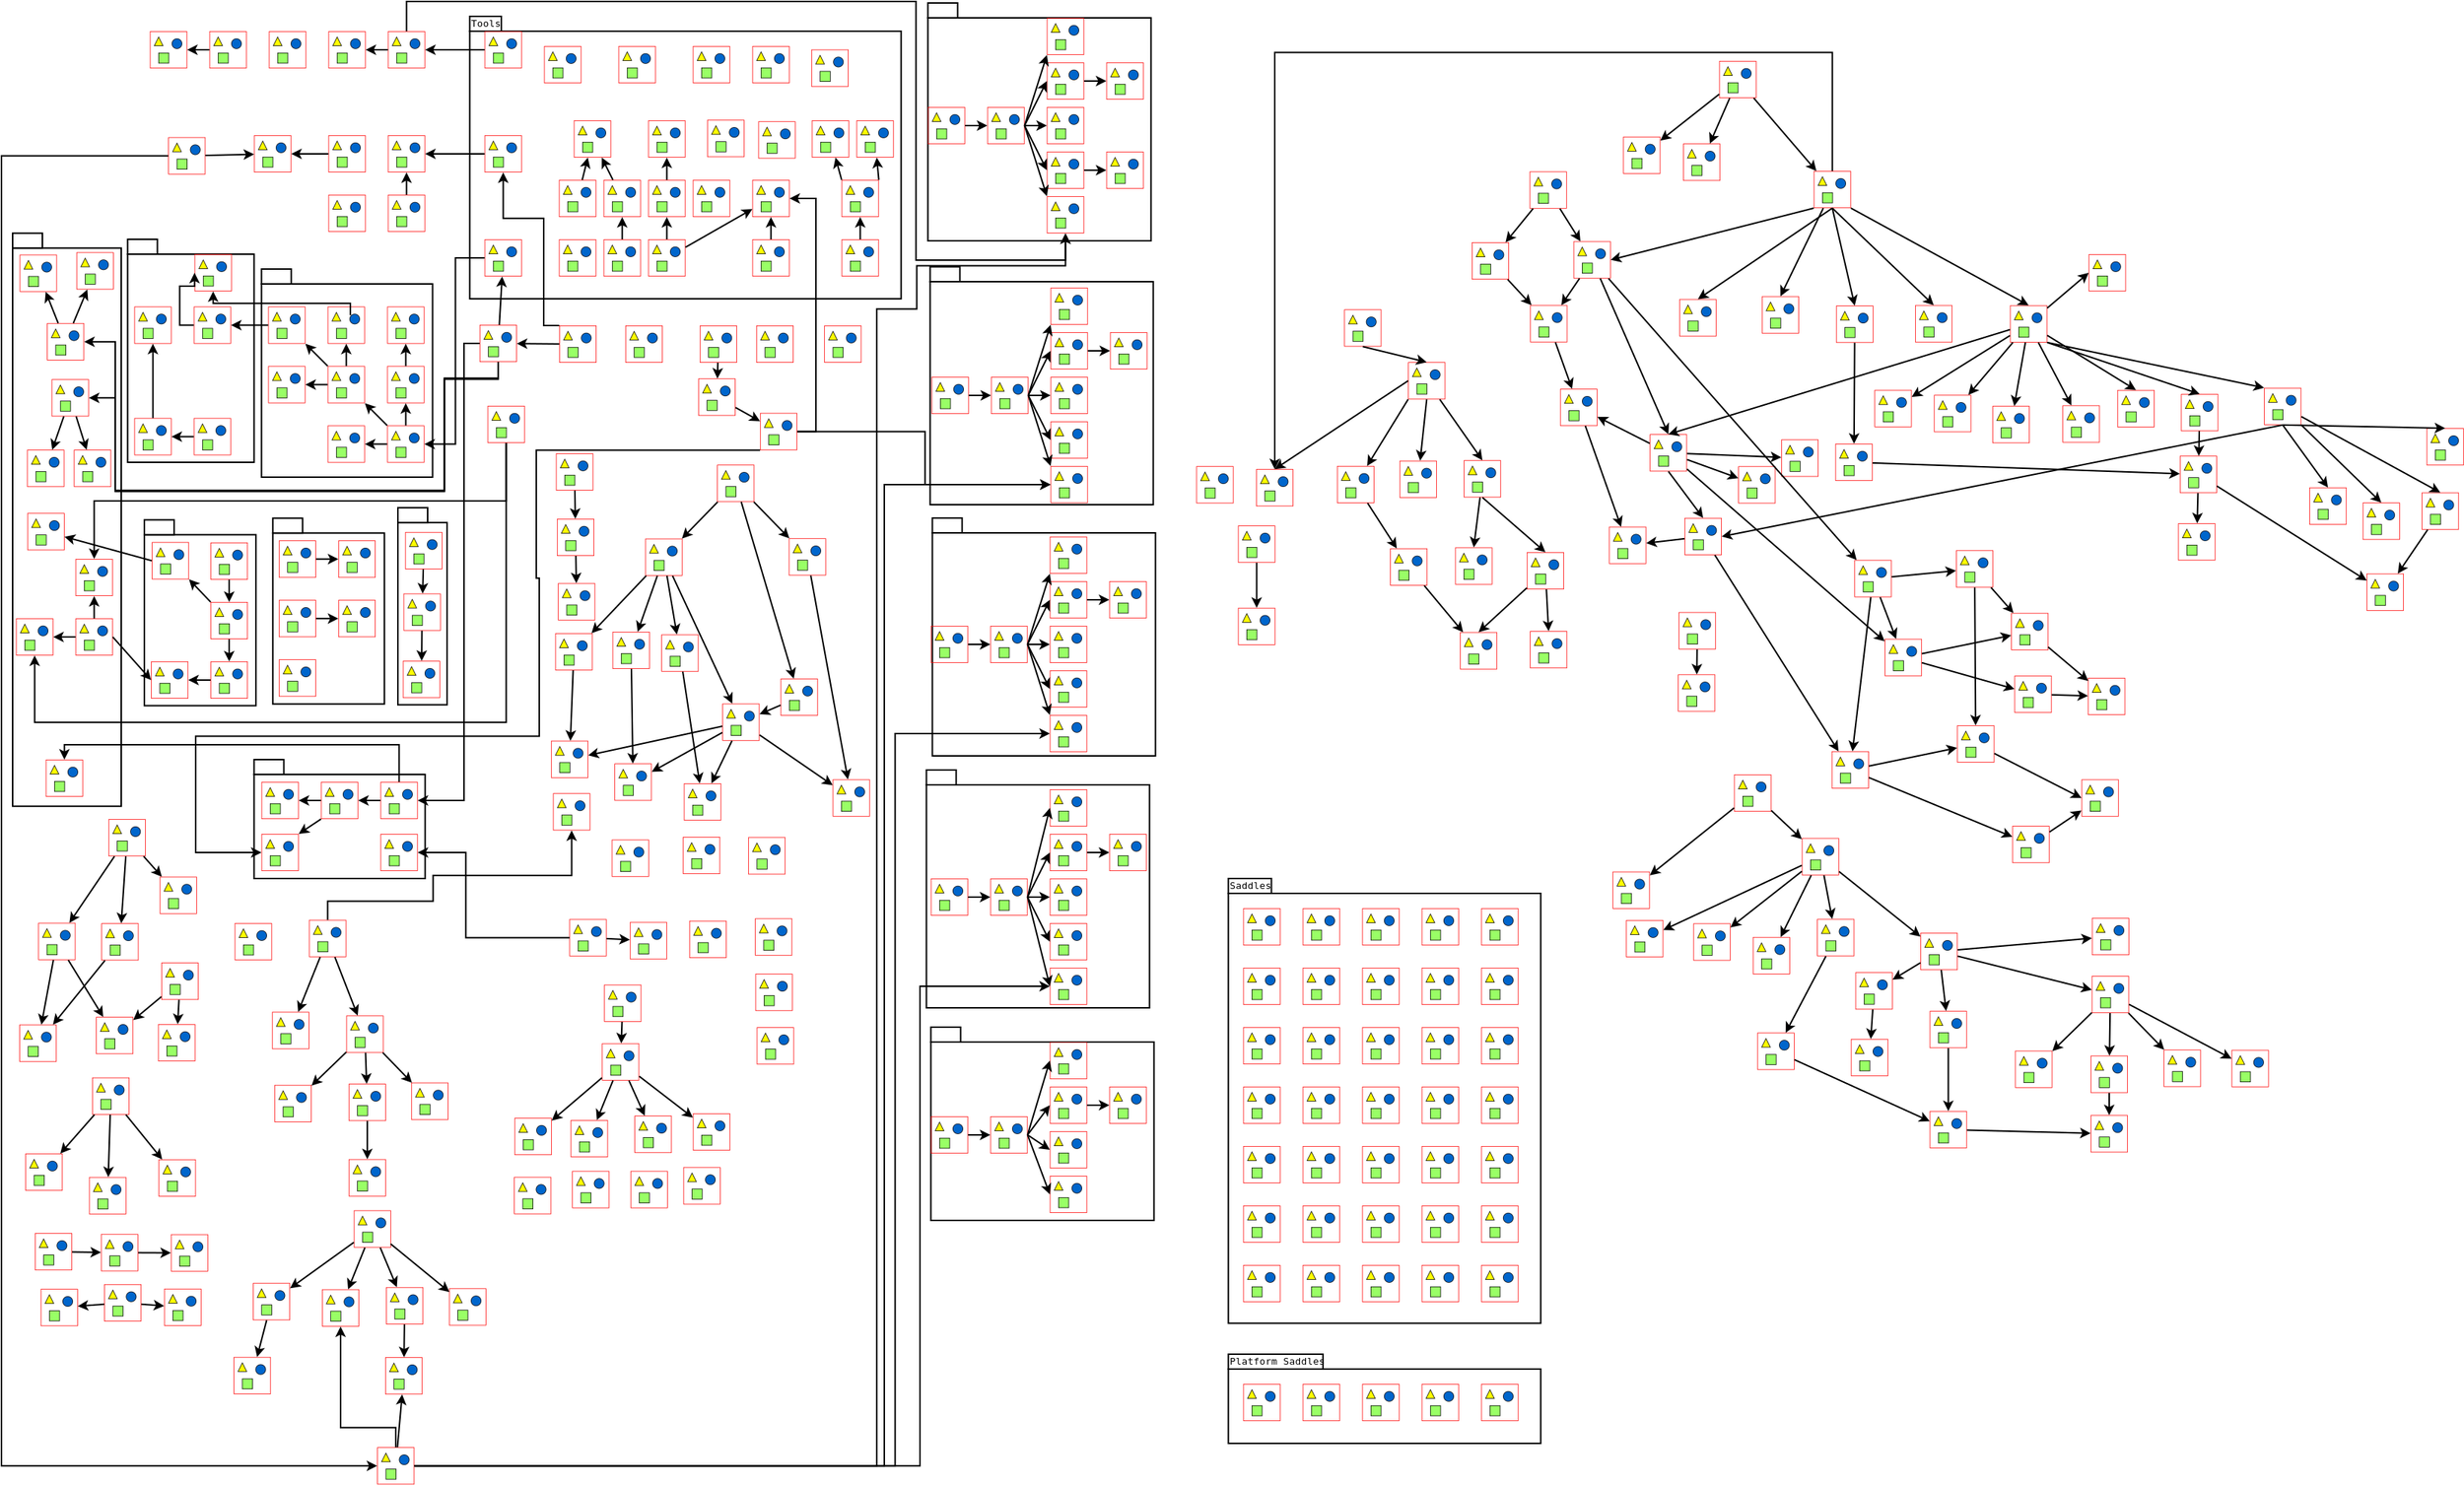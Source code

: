 <?xml version="1.0" encoding="UTF-8"?>
<dia:diagram xmlns:dia="http://www.lysator.liu.se/~alla/dia/">
  <dia:layer name="Items" visible="true" active="true">
    <dia:object type="UML - LargePackage" version="0" id="O0">
      <dia:attribute name="obj_pos">
        <dia:point val="1.77,17.587"/>
      </dia:attribute>
      <dia:attribute name="obj_bb">
        <dia:rectangle val="1.72,16.537;9.12,55.187"/>
      </dia:attribute>
      <dia:attribute name="meta">
        <dia:composite type="dict"/>
      </dia:attribute>
      <dia:attribute name="elem_corner">
        <dia:point val="1.77,17.587"/>
      </dia:attribute>
      <dia:attribute name="elem_width">
        <dia:real val="7.3"/>
      </dia:attribute>
      <dia:attribute name="elem_height">
        <dia:real val="37.55"/>
      </dia:attribute>
      <dia:attribute name="line_width">
        <dia:real val="0.1"/>
      </dia:attribute>
      <dia:attribute name="line_colour">
        <dia:color val="#000000"/>
      </dia:attribute>
      <dia:attribute name="fill_colour">
        <dia:color val="#ffffff"/>
      </dia:attribute>
      <dia:attribute name="text_colour">
        <dia:color val="#000000"/>
      </dia:attribute>
      <dia:attribute name="stereotype">
        <dia:string>##</dia:string>
      </dia:attribute>
      <dia:attribute name="name">
        <dia:string>##</dia:string>
      </dia:attribute>
    </dia:object>
    <dia:object type="UML - LargePackage" version="0" id="O1">
      <dia:attribute name="obj_pos">
        <dia:point val="63.3,2.1"/>
      </dia:attribute>
      <dia:attribute name="obj_bb">
        <dia:rectangle val="63.25,1.05;78.35,17.15"/>
      </dia:attribute>
      <dia:attribute name="meta">
        <dia:composite type="dict"/>
      </dia:attribute>
      <dia:attribute name="elem_corner">
        <dia:point val="63.3,2.1"/>
      </dia:attribute>
      <dia:attribute name="elem_width">
        <dia:real val="15"/>
      </dia:attribute>
      <dia:attribute name="elem_height">
        <dia:real val="15"/>
      </dia:attribute>
      <dia:attribute name="line_width">
        <dia:real val="0.1"/>
      </dia:attribute>
      <dia:attribute name="line_colour">
        <dia:color val="#000000"/>
      </dia:attribute>
      <dia:attribute name="fill_colour">
        <dia:color val="#ffffff"/>
      </dia:attribute>
      <dia:attribute name="text_colour">
        <dia:color val="#000000"/>
      </dia:attribute>
      <dia:attribute name="stereotype">
        <dia:string>##</dia:string>
      </dia:attribute>
      <dia:attribute name="name">
        <dia:string>##</dia:string>
      </dia:attribute>
    </dia:object>
    <dia:object type="Standard - Image" version="0" id="O2">
      <dia:attribute name="obj_pos">
        <dia:point val="63.3,8.1"/>
      </dia:attribute>
      <dia:attribute name="obj_bb">
        <dia:rectangle val="63.25,8.05;65.85,10.65"/>
      </dia:attribute>
      <dia:attribute name="elem_corner">
        <dia:point val="63.3,8.1"/>
      </dia:attribute>
      <dia:attribute name="elem_width">
        <dia:real val="2.5"/>
      </dia:attribute>
      <dia:attribute name="elem_height">
        <dia:real val="2.5"/>
      </dia:attribute>
      <dia:attribute name="draw_border">
        <dia:boolean val="false"/>
      </dia:attribute>
      <dia:attribute name="keep_aspect">
        <dia:boolean val="true"/>
      </dia:attribute>
      <dia:attribute name="file">
        <dia:string>#C:\Users\jesus.herrera\Documents\eclipse-workspace\testbed\Ark\WebContent\images\Cloth_Hat.png#</dia:string>
      </dia:attribute>
    </dia:object>
    <dia:object type="Standard - Image" version="0" id="O3">
      <dia:attribute name="obj_pos">
        <dia:point val="67.3,8.1"/>
      </dia:attribute>
      <dia:attribute name="obj_bb">
        <dia:rectangle val="67.25,8.05;69.85,10.65"/>
      </dia:attribute>
      <dia:attribute name="elem_corner">
        <dia:point val="67.3,8.1"/>
      </dia:attribute>
      <dia:attribute name="elem_width">
        <dia:real val="2.5"/>
      </dia:attribute>
      <dia:attribute name="elem_height">
        <dia:real val="2.5"/>
      </dia:attribute>
      <dia:attribute name="draw_border">
        <dia:boolean val="false"/>
      </dia:attribute>
      <dia:attribute name="keep_aspect">
        <dia:boolean val="true"/>
      </dia:attribute>
      <dia:attribute name="file">
        <dia:string>#C:\Users\jesus.herrera\Documents\eclipse-workspace\testbed\Ark\WebContent\images\Hide_Hat.png#</dia:string>
      </dia:attribute>
    </dia:object>
    <dia:object type="Standard - Image" version="0" id="O4">
      <dia:attribute name="obj_pos">
        <dia:point val="71.3,2.1"/>
      </dia:attribute>
      <dia:attribute name="obj_bb">
        <dia:rectangle val="71.25,2.05;73.85,4.65"/>
      </dia:attribute>
      <dia:attribute name="elem_corner">
        <dia:point val="71.3,2.1"/>
      </dia:attribute>
      <dia:attribute name="elem_width">
        <dia:real val="2.5"/>
      </dia:attribute>
      <dia:attribute name="elem_height">
        <dia:real val="2.5"/>
      </dia:attribute>
      <dia:attribute name="draw_border">
        <dia:boolean val="false"/>
      </dia:attribute>
      <dia:attribute name="keep_aspect">
        <dia:boolean val="true"/>
      </dia:attribute>
      <dia:attribute name="file">
        <dia:string>#C:\Users\jesus.herrera\Documents\eclipse-workspace\testbed\Ark\WebContent\images\Fur_Cap.png#</dia:string>
      </dia:attribute>
    </dia:object>
    <dia:object type="Standard - Image" version="0" id="O5">
      <dia:attribute name="obj_pos">
        <dia:point val="71.3,5.1"/>
      </dia:attribute>
      <dia:attribute name="obj_bb">
        <dia:rectangle val="71.25,5.05;73.85,7.65"/>
      </dia:attribute>
      <dia:attribute name="elem_corner">
        <dia:point val="71.3,5.1"/>
      </dia:attribute>
      <dia:attribute name="elem_width">
        <dia:real val="2.5"/>
      </dia:attribute>
      <dia:attribute name="elem_height">
        <dia:real val="2.5"/>
      </dia:attribute>
      <dia:attribute name="draw_border">
        <dia:boolean val="false"/>
      </dia:attribute>
      <dia:attribute name="keep_aspect">
        <dia:boolean val="true"/>
      </dia:attribute>
      <dia:attribute name="file">
        <dia:string>#C:\Users\jesus.herrera\Documents\eclipse-workspace\testbed\Ark\WebContent\images\Ghillie_Mask.png#</dia:string>
      </dia:attribute>
    </dia:object>
    <dia:object type="Standard - Image" version="0" id="O6">
      <dia:attribute name="obj_pos">
        <dia:point val="71.3,8.1"/>
      </dia:attribute>
      <dia:attribute name="obj_bb">
        <dia:rectangle val="71.25,8.05;73.85,10.65"/>
      </dia:attribute>
      <dia:attribute name="elem_corner">
        <dia:point val="71.3,8.1"/>
      </dia:attribute>
      <dia:attribute name="elem_width">
        <dia:real val="2.5"/>
      </dia:attribute>
      <dia:attribute name="elem_height">
        <dia:real val="2.5"/>
      </dia:attribute>
      <dia:attribute name="draw_border">
        <dia:boolean val="false"/>
      </dia:attribute>
      <dia:attribute name="keep_aspect">
        <dia:boolean val="true"/>
      </dia:attribute>
      <dia:attribute name="file">
        <dia:string>#C:\Users\jesus.herrera\Documents\eclipse-workspace\testbed\Ark\WebContent\images\Chitin_Helmet.png#</dia:string>
      </dia:attribute>
    </dia:object>
    <dia:object type="Standard - Image" version="0" id="O7">
      <dia:attribute name="obj_pos">
        <dia:point val="75.3,5.1"/>
      </dia:attribute>
      <dia:attribute name="obj_bb">
        <dia:rectangle val="75.25,5.05;77.85,7.65"/>
      </dia:attribute>
      <dia:attribute name="elem_corner">
        <dia:point val="75.3,5.1"/>
      </dia:attribute>
      <dia:attribute name="elem_width">
        <dia:real val="2.5"/>
      </dia:attribute>
      <dia:attribute name="elem_height">
        <dia:real val="2.5"/>
      </dia:attribute>
      <dia:attribute name="draw_border">
        <dia:boolean val="false"/>
      </dia:attribute>
      <dia:attribute name="keep_aspect">
        <dia:boolean val="true"/>
      </dia:attribute>
      <dia:attribute name="file">
        <dia:string>#C:\Users\jesus.herrera\Documents\eclipse-workspace\testbed\Ark\WebContent\images\Riot_Helmet.png#</dia:string>
      </dia:attribute>
    </dia:object>
    <dia:object type="Standard - Image" version="0" id="O8">
      <dia:attribute name="obj_pos">
        <dia:point val="71.3,14.1"/>
      </dia:attribute>
      <dia:attribute name="obj_bb">
        <dia:rectangle val="71.25,14.05;73.85,16.65"/>
      </dia:attribute>
      <dia:attribute name="elem_corner">
        <dia:point val="71.3,14.1"/>
      </dia:attribute>
      <dia:attribute name="elem_width">
        <dia:real val="2.5"/>
      </dia:attribute>
      <dia:attribute name="elem_height">
        <dia:real val="2.5"/>
      </dia:attribute>
      <dia:attribute name="draw_border">
        <dia:boolean val="false"/>
      </dia:attribute>
      <dia:attribute name="keep_aspect">
        <dia:boolean val="true"/>
      </dia:attribute>
      <dia:attribute name="file">
        <dia:string>#C:\Users\jesus.herrera\Documents\eclipse-workspace\testbed\Ark\WebContent\images\SCUBA_Mask.png#</dia:string>
      </dia:attribute>
    </dia:object>
    <dia:object type="Standard - Image" version="0" id="O9">
      <dia:attribute name="obj_pos">
        <dia:point val="71.3,11.1"/>
      </dia:attribute>
      <dia:attribute name="obj_bb">
        <dia:rectangle val="71.25,11.05;73.85,13.65"/>
      </dia:attribute>
      <dia:attribute name="elem_corner">
        <dia:point val="71.3,11.1"/>
      </dia:attribute>
      <dia:attribute name="elem_width">
        <dia:real val="2.5"/>
      </dia:attribute>
      <dia:attribute name="elem_height">
        <dia:real val="2.5"/>
      </dia:attribute>
      <dia:attribute name="draw_border">
        <dia:boolean val="false"/>
      </dia:attribute>
      <dia:attribute name="keep_aspect">
        <dia:boolean val="true"/>
      </dia:attribute>
      <dia:attribute name="file">
        <dia:string>#C:\Users\jesus.herrera\Documents\eclipse-workspace\testbed\Ark\WebContent\images\Flak_Helmet.png#</dia:string>
      </dia:attribute>
    </dia:object>
    <dia:object type="Standard - Image" version="0" id="O10">
      <dia:attribute name="obj_pos">
        <dia:point val="75.3,11.1"/>
      </dia:attribute>
      <dia:attribute name="obj_bb">
        <dia:rectangle val="75.25,11.05;77.85,13.65"/>
      </dia:attribute>
      <dia:attribute name="elem_corner">
        <dia:point val="75.3,11.1"/>
      </dia:attribute>
      <dia:attribute name="elem_width">
        <dia:real val="2.5"/>
      </dia:attribute>
      <dia:attribute name="elem_height">
        <dia:real val="2.5"/>
      </dia:attribute>
      <dia:attribute name="draw_border">
        <dia:boolean val="false"/>
      </dia:attribute>
      <dia:attribute name="keep_aspect">
        <dia:boolean val="true"/>
      </dia:attribute>
      <dia:attribute name="file">
        <dia:string>#C:\Users\jesus.herrera\Documents\eclipse-workspace\testbed\Ark\WebContent\images\Heavy_Miner's_Helmet.png#</dia:string>
      </dia:attribute>
    </dia:object>
    <dia:object type="Standard - Line" version="0" id="O11">
      <dia:attribute name="obj_pos">
        <dia:point val="65.8,9.35"/>
      </dia:attribute>
      <dia:attribute name="obj_bb">
        <dia:rectangle val="65.75,8.988;67.412,9.712"/>
      </dia:attribute>
      <dia:attribute name="conn_endpoints">
        <dia:point val="65.8,9.35"/>
        <dia:point val="67.3,9.35"/>
      </dia:attribute>
      <dia:attribute name="numcp">
        <dia:int val="1"/>
      </dia:attribute>
      <dia:attribute name="end_arrow">
        <dia:enum val="22"/>
      </dia:attribute>
      <dia:attribute name="end_arrow_length">
        <dia:real val="0.5"/>
      </dia:attribute>
      <dia:attribute name="end_arrow_width">
        <dia:real val="0.5"/>
      </dia:attribute>
      <dia:connections>
        <dia:connection handle="0" to="O2" connection="4"/>
        <dia:connection handle="1" to="O3" connection="3"/>
      </dia:connections>
    </dia:object>
    <dia:object type="Standard - Line" version="0" id="O12">
      <dia:attribute name="obj_pos">
        <dia:point val="69.8,9.35"/>
      </dia:attribute>
      <dia:attribute name="obj_bb">
        <dia:rectangle val="69.75,8.988;71.412,9.712"/>
      </dia:attribute>
      <dia:attribute name="conn_endpoints">
        <dia:point val="69.8,9.35"/>
        <dia:point val="71.3,9.35"/>
      </dia:attribute>
      <dia:attribute name="numcp">
        <dia:int val="1"/>
      </dia:attribute>
      <dia:attribute name="end_arrow">
        <dia:enum val="22"/>
      </dia:attribute>
      <dia:attribute name="end_arrow_length">
        <dia:real val="0.5"/>
      </dia:attribute>
      <dia:attribute name="end_arrow_width">
        <dia:real val="0.5"/>
      </dia:attribute>
      <dia:connections>
        <dia:connection handle="0" to="O3" connection="4"/>
        <dia:connection handle="1" to="O6" connection="3"/>
      </dia:connections>
    </dia:object>
    <dia:object type="Standard - Line" version="0" id="O13">
      <dia:attribute name="obj_pos">
        <dia:point val="69.8,9.35"/>
      </dia:attribute>
      <dia:attribute name="obj_bb">
        <dia:rectangle val="69.733,6.25;71.37,9.417"/>
      </dia:attribute>
      <dia:attribute name="conn_endpoints">
        <dia:point val="69.8,9.35"/>
        <dia:point val="71.3,6.35"/>
      </dia:attribute>
      <dia:attribute name="numcp">
        <dia:int val="1"/>
      </dia:attribute>
      <dia:attribute name="end_arrow">
        <dia:enum val="22"/>
      </dia:attribute>
      <dia:attribute name="end_arrow_length">
        <dia:real val="0.5"/>
      </dia:attribute>
      <dia:attribute name="end_arrow_width">
        <dia:real val="0.5"/>
      </dia:attribute>
      <dia:connections>
        <dia:connection handle="0" to="O3" connection="4"/>
        <dia:connection handle="1" to="O5" connection="3"/>
      </dia:connections>
    </dia:object>
    <dia:object type="Standard - Line" version="0" id="O14">
      <dia:attribute name="obj_pos">
        <dia:point val="69.8,9.35"/>
      </dia:attribute>
      <dia:attribute name="obj_bb">
        <dia:rectangle val="69.737,4.493;71.461,9.413"/>
      </dia:attribute>
      <dia:attribute name="conn_endpoints">
        <dia:point val="69.8,9.35"/>
        <dia:point val="71.3,4.6"/>
      </dia:attribute>
      <dia:attribute name="numcp">
        <dia:int val="1"/>
      </dia:attribute>
      <dia:attribute name="end_arrow">
        <dia:enum val="22"/>
      </dia:attribute>
      <dia:attribute name="end_arrow_length">
        <dia:real val="0.5"/>
      </dia:attribute>
      <dia:attribute name="end_arrow_width">
        <dia:real val="0.5"/>
      </dia:attribute>
      <dia:connections>
        <dia:connection handle="0" to="O3" connection="4"/>
        <dia:connection handle="1" to="O4" connection="5"/>
      </dia:connections>
    </dia:object>
    <dia:object type="Standard - Line" version="0" id="O15">
      <dia:attribute name="obj_pos">
        <dia:point val="69.8,9.35"/>
      </dia:attribute>
      <dia:attribute name="obj_bb">
        <dia:rectangle val="69.733,9.283;71.37,12.45"/>
      </dia:attribute>
      <dia:attribute name="conn_endpoints">
        <dia:point val="69.8,9.35"/>
        <dia:point val="71.3,12.35"/>
      </dia:attribute>
      <dia:attribute name="numcp">
        <dia:int val="1"/>
      </dia:attribute>
      <dia:attribute name="end_arrow">
        <dia:enum val="22"/>
      </dia:attribute>
      <dia:attribute name="end_arrow_length">
        <dia:real val="0.5"/>
      </dia:attribute>
      <dia:attribute name="end_arrow_width">
        <dia:real val="0.5"/>
      </dia:attribute>
      <dia:connections>
        <dia:connection handle="0" to="O3" connection="4"/>
        <dia:connection handle="1" to="O9" connection="3"/>
      </dia:connections>
    </dia:object>
    <dia:object type="Standard - Line" version="0" id="O16">
      <dia:attribute name="obj_pos">
        <dia:point val="69.8,9.35"/>
      </dia:attribute>
      <dia:attribute name="obj_bb">
        <dia:rectangle val="69.737,9.287;71.461,14.207"/>
      </dia:attribute>
      <dia:attribute name="conn_endpoints">
        <dia:point val="69.8,9.35"/>
        <dia:point val="71.3,14.1"/>
      </dia:attribute>
      <dia:attribute name="numcp">
        <dia:int val="1"/>
      </dia:attribute>
      <dia:attribute name="end_arrow">
        <dia:enum val="22"/>
      </dia:attribute>
      <dia:attribute name="end_arrow_length">
        <dia:real val="0.5"/>
      </dia:attribute>
      <dia:attribute name="end_arrow_width">
        <dia:real val="0.5"/>
      </dia:attribute>
      <dia:connections>
        <dia:connection handle="0" to="O3" connection="4"/>
        <dia:connection handle="1" to="O8" connection="0"/>
      </dia:connections>
    </dia:object>
    <dia:object type="Standard - Line" version="0" id="O17">
      <dia:attribute name="obj_pos">
        <dia:point val="73.8,6.35"/>
      </dia:attribute>
      <dia:attribute name="obj_bb">
        <dia:rectangle val="73.75,5.988;75.312,6.712"/>
      </dia:attribute>
      <dia:attribute name="conn_endpoints">
        <dia:point val="73.8,6.35"/>
        <dia:point val="75.201,6.35"/>
      </dia:attribute>
      <dia:attribute name="numcp">
        <dia:int val="1"/>
      </dia:attribute>
      <dia:attribute name="end_arrow">
        <dia:enum val="22"/>
      </dia:attribute>
      <dia:attribute name="end_arrow_length">
        <dia:real val="0.5"/>
      </dia:attribute>
      <dia:attribute name="end_arrow_width">
        <dia:real val="0.5"/>
      </dia:attribute>
      <dia:connections>
        <dia:connection handle="0" to="O5" connection="4"/>
        <dia:connection handle="1" to="O7" connection="8"/>
      </dia:connections>
    </dia:object>
    <dia:object type="Standard - Line" version="0" id="O18">
      <dia:attribute name="obj_pos">
        <dia:point val="73.8,12.35"/>
      </dia:attribute>
      <dia:attribute name="obj_bb">
        <dia:rectangle val="73.75,11.988;75.412,12.712"/>
      </dia:attribute>
      <dia:attribute name="conn_endpoints">
        <dia:point val="73.8,12.35"/>
        <dia:point val="75.3,12.35"/>
      </dia:attribute>
      <dia:attribute name="numcp">
        <dia:int val="1"/>
      </dia:attribute>
      <dia:attribute name="end_arrow">
        <dia:enum val="22"/>
      </dia:attribute>
      <dia:attribute name="end_arrow_length">
        <dia:real val="0.5"/>
      </dia:attribute>
      <dia:attribute name="end_arrow_width">
        <dia:real val="0.5"/>
      </dia:attribute>
      <dia:connections>
        <dia:connection handle="0" to="O9" connection="4"/>
        <dia:connection handle="1" to="O10" connection="3"/>
      </dia:connections>
    </dia:object>
    <dia:object type="UML - LargePackage" version="0" id="O19">
      <dia:attribute name="obj_pos">
        <dia:point val="63.45,19.85"/>
      </dia:attribute>
      <dia:attribute name="obj_bb">
        <dia:rectangle val="63.4,18.8;78.5,34.9"/>
      </dia:attribute>
      <dia:attribute name="meta">
        <dia:composite type="dict"/>
      </dia:attribute>
      <dia:attribute name="elem_corner">
        <dia:point val="63.45,19.85"/>
      </dia:attribute>
      <dia:attribute name="elem_width">
        <dia:real val="15"/>
      </dia:attribute>
      <dia:attribute name="elem_height">
        <dia:real val="15"/>
      </dia:attribute>
      <dia:attribute name="line_width">
        <dia:real val="0.1"/>
      </dia:attribute>
      <dia:attribute name="line_colour">
        <dia:color val="#000000"/>
      </dia:attribute>
      <dia:attribute name="fill_colour">
        <dia:color val="#ffffff"/>
      </dia:attribute>
      <dia:attribute name="text_colour">
        <dia:color val="#000000"/>
      </dia:attribute>
      <dia:attribute name="stereotype">
        <dia:string>##</dia:string>
      </dia:attribute>
      <dia:attribute name="name">
        <dia:string>##</dia:string>
      </dia:attribute>
    </dia:object>
    <dia:object type="Standard - Image" version="0" id="O20">
      <dia:attribute name="obj_pos">
        <dia:point val="63.55,26.25"/>
      </dia:attribute>
      <dia:attribute name="obj_bb">
        <dia:rectangle val="63.5,26.2;66.1,28.8"/>
      </dia:attribute>
      <dia:attribute name="elem_corner">
        <dia:point val="63.55,26.25"/>
      </dia:attribute>
      <dia:attribute name="elem_width">
        <dia:real val="2.5"/>
      </dia:attribute>
      <dia:attribute name="elem_height">
        <dia:real val="2.5"/>
      </dia:attribute>
      <dia:attribute name="draw_border">
        <dia:boolean val="false"/>
      </dia:attribute>
      <dia:attribute name="keep_aspect">
        <dia:boolean val="true"/>
      </dia:attribute>
      <dia:attribute name="file">
        <dia:string>#C:\Users\jesus.herrera\Documents\eclipse-workspace\testbed\Ark\WebContent\images\Cloth_Shirt.png#</dia:string>
      </dia:attribute>
    </dia:object>
    <dia:object type="Standard - Image" version="0" id="O21">
      <dia:attribute name="obj_pos">
        <dia:point val="67.55,26.25"/>
      </dia:attribute>
      <dia:attribute name="obj_bb">
        <dia:rectangle val="67.5,26.2;70.1,28.8"/>
      </dia:attribute>
      <dia:attribute name="elem_corner">
        <dia:point val="67.55,26.25"/>
      </dia:attribute>
      <dia:attribute name="elem_width">
        <dia:real val="2.5"/>
      </dia:attribute>
      <dia:attribute name="elem_height">
        <dia:real val="2.5"/>
      </dia:attribute>
      <dia:attribute name="draw_border">
        <dia:boolean val="false"/>
      </dia:attribute>
      <dia:attribute name="keep_aspect">
        <dia:boolean val="true"/>
      </dia:attribute>
      <dia:attribute name="file">
        <dia:string>#C:\Users\jesus.herrera\Documents\eclipse-workspace\testbed\Ark\WebContent\images\Hide_Shirt.png#</dia:string>
      </dia:attribute>
    </dia:object>
    <dia:object type="Standard - Image" version="0" id="O22">
      <dia:attribute name="obj_pos">
        <dia:point val="71.55,20.25"/>
      </dia:attribute>
      <dia:attribute name="obj_bb">
        <dia:rectangle val="71.5,20.2;74.1,22.8"/>
      </dia:attribute>
      <dia:attribute name="elem_corner">
        <dia:point val="71.55,20.25"/>
      </dia:attribute>
      <dia:attribute name="elem_width">
        <dia:real val="2.5"/>
      </dia:attribute>
      <dia:attribute name="elem_height">
        <dia:real val="2.5"/>
      </dia:attribute>
      <dia:attribute name="draw_border">
        <dia:boolean val="false"/>
      </dia:attribute>
      <dia:attribute name="keep_aspect">
        <dia:boolean val="true"/>
      </dia:attribute>
      <dia:attribute name="file">
        <dia:string>#C:\Users\jesus.herrera\Documents\eclipse-workspace\testbed\Ark\WebContent\images\Fur_Chestpiece.png#</dia:string>
      </dia:attribute>
    </dia:object>
    <dia:object type="Standard - Image" version="0" id="O23">
      <dia:attribute name="obj_pos">
        <dia:point val="71.55,23.25"/>
      </dia:attribute>
      <dia:attribute name="obj_bb">
        <dia:rectangle val="71.5,23.2;74.1,25.8"/>
      </dia:attribute>
      <dia:attribute name="elem_corner">
        <dia:point val="71.55,23.25"/>
      </dia:attribute>
      <dia:attribute name="elem_width">
        <dia:real val="2.5"/>
      </dia:attribute>
      <dia:attribute name="elem_height">
        <dia:real val="2.5"/>
      </dia:attribute>
      <dia:attribute name="draw_border">
        <dia:boolean val="false"/>
      </dia:attribute>
      <dia:attribute name="keep_aspect">
        <dia:boolean val="true"/>
      </dia:attribute>
      <dia:attribute name="file">
        <dia:string>#C:\Users\jesus.herrera\Documents\eclipse-workspace\testbed\Ark\WebContent\images\Ghillie_Chestpiece.png#</dia:string>
      </dia:attribute>
    </dia:object>
    <dia:object type="Standard - Image" version="0" id="O24">
      <dia:attribute name="obj_pos">
        <dia:point val="71.55,26.25"/>
      </dia:attribute>
      <dia:attribute name="obj_bb">
        <dia:rectangle val="71.5,26.2;74.1,28.8"/>
      </dia:attribute>
      <dia:attribute name="elem_corner">
        <dia:point val="71.55,26.25"/>
      </dia:attribute>
      <dia:attribute name="elem_width">
        <dia:real val="2.5"/>
      </dia:attribute>
      <dia:attribute name="elem_height">
        <dia:real val="2.5"/>
      </dia:attribute>
      <dia:attribute name="draw_border">
        <dia:boolean val="false"/>
      </dia:attribute>
      <dia:attribute name="keep_aspect">
        <dia:boolean val="true"/>
      </dia:attribute>
      <dia:attribute name="file">
        <dia:string>#C:\Users\jesus.herrera\Documents\eclipse-workspace\testbed\Ark\WebContent\images\Chitin_Chestpiece.png#</dia:string>
      </dia:attribute>
    </dia:object>
    <dia:object type="Standard - Image" version="0" id="O25">
      <dia:attribute name="obj_pos">
        <dia:point val="75.55,23.25"/>
      </dia:attribute>
      <dia:attribute name="obj_bb">
        <dia:rectangle val="75.5,23.2;78.1,25.8"/>
      </dia:attribute>
      <dia:attribute name="elem_corner">
        <dia:point val="75.55,23.25"/>
      </dia:attribute>
      <dia:attribute name="elem_width">
        <dia:real val="2.5"/>
      </dia:attribute>
      <dia:attribute name="elem_height">
        <dia:real val="2.5"/>
      </dia:attribute>
      <dia:attribute name="draw_border">
        <dia:boolean val="false"/>
      </dia:attribute>
      <dia:attribute name="keep_aspect">
        <dia:boolean val="true"/>
      </dia:attribute>
      <dia:attribute name="file">
        <dia:string>#C:\Users\jesus.herrera\Documents\eclipse-workspace\testbed\Ark\WebContent\images\Riot_Chestpiece.png#</dia:string>
      </dia:attribute>
    </dia:object>
    <dia:object type="Standard - Image" version="0" id="O26">
      <dia:attribute name="obj_pos">
        <dia:point val="71.55,32.25"/>
      </dia:attribute>
      <dia:attribute name="obj_bb">
        <dia:rectangle val="71.5,32.2;74.1,34.8"/>
      </dia:attribute>
      <dia:attribute name="elem_corner">
        <dia:point val="71.55,32.25"/>
      </dia:attribute>
      <dia:attribute name="elem_width">
        <dia:real val="2.5"/>
      </dia:attribute>
      <dia:attribute name="elem_height">
        <dia:real val="2.5"/>
      </dia:attribute>
      <dia:attribute name="draw_border">
        <dia:boolean val="false"/>
      </dia:attribute>
      <dia:attribute name="keep_aspect">
        <dia:boolean val="true"/>
      </dia:attribute>
      <dia:attribute name="file">
        <dia:string>#C:\Users\jesus.herrera\Documents\eclipse-workspace\testbed\Ark\WebContent\images\SCUBA_Tank.png#</dia:string>
      </dia:attribute>
    </dia:object>
    <dia:object type="Standard - Image" version="0" id="O27">
      <dia:attribute name="obj_pos">
        <dia:point val="71.55,29.25"/>
      </dia:attribute>
      <dia:attribute name="obj_bb">
        <dia:rectangle val="71.5,29.2;74.1,31.8"/>
      </dia:attribute>
      <dia:attribute name="elem_corner">
        <dia:point val="71.55,29.25"/>
      </dia:attribute>
      <dia:attribute name="elem_width">
        <dia:real val="2.5"/>
      </dia:attribute>
      <dia:attribute name="elem_height">
        <dia:real val="2.5"/>
      </dia:attribute>
      <dia:attribute name="draw_border">
        <dia:boolean val="false"/>
      </dia:attribute>
      <dia:attribute name="keep_aspect">
        <dia:boolean val="true"/>
      </dia:attribute>
      <dia:attribute name="file">
        <dia:string>#C:\Users\jesus.herrera\Documents\eclipse-workspace\testbed\Ark\WebContent\images\Flak_Chestpiece.png#</dia:string>
      </dia:attribute>
    </dia:object>
    <dia:object type="Standard - Line" version="0" id="O28">
      <dia:attribute name="obj_pos">
        <dia:point val="70.05,27.5"/>
      </dia:attribute>
      <dia:attribute name="obj_bb">
        <dia:rectangle val="70,27.138;71.662,27.862"/>
      </dia:attribute>
      <dia:attribute name="conn_endpoints">
        <dia:point val="70.05,27.5"/>
        <dia:point val="71.55,27.5"/>
      </dia:attribute>
      <dia:attribute name="numcp">
        <dia:int val="1"/>
      </dia:attribute>
      <dia:attribute name="end_arrow">
        <dia:enum val="22"/>
      </dia:attribute>
      <dia:attribute name="end_arrow_length">
        <dia:real val="0.5"/>
      </dia:attribute>
      <dia:attribute name="end_arrow_width">
        <dia:real val="0.5"/>
      </dia:attribute>
      <dia:connections>
        <dia:connection handle="0" to="O21" connection="4"/>
        <dia:connection handle="1" to="O24" connection="3"/>
      </dia:connections>
    </dia:object>
    <dia:object type="Standard - Line" version="0" id="O29">
      <dia:attribute name="obj_pos">
        <dia:point val="70.05,27.5"/>
      </dia:attribute>
      <dia:attribute name="obj_bb">
        <dia:rectangle val="69.983,24.4;71.62,27.567"/>
      </dia:attribute>
      <dia:attribute name="conn_endpoints">
        <dia:point val="70.05,27.5"/>
        <dia:point val="71.55,24.5"/>
      </dia:attribute>
      <dia:attribute name="numcp">
        <dia:int val="1"/>
      </dia:attribute>
      <dia:attribute name="end_arrow">
        <dia:enum val="22"/>
      </dia:attribute>
      <dia:attribute name="end_arrow_length">
        <dia:real val="0.5"/>
      </dia:attribute>
      <dia:attribute name="end_arrow_width">
        <dia:real val="0.5"/>
      </dia:attribute>
      <dia:connections>
        <dia:connection handle="0" to="O21" connection="4"/>
        <dia:connection handle="1" to="O23" connection="3"/>
      </dia:connections>
    </dia:object>
    <dia:object type="Standard - Line" version="0" id="O30">
      <dia:attribute name="obj_pos">
        <dia:point val="70.05,27.5"/>
      </dia:attribute>
      <dia:attribute name="obj_bb">
        <dia:rectangle val="69.987,22.643;71.711,27.563"/>
      </dia:attribute>
      <dia:attribute name="conn_endpoints">
        <dia:point val="70.05,27.5"/>
        <dia:point val="71.55,22.75"/>
      </dia:attribute>
      <dia:attribute name="numcp">
        <dia:int val="1"/>
      </dia:attribute>
      <dia:attribute name="end_arrow">
        <dia:enum val="22"/>
      </dia:attribute>
      <dia:attribute name="end_arrow_length">
        <dia:real val="0.5"/>
      </dia:attribute>
      <dia:attribute name="end_arrow_width">
        <dia:real val="0.5"/>
      </dia:attribute>
      <dia:connections>
        <dia:connection handle="0" to="O21" connection="4"/>
        <dia:connection handle="1" to="O22" connection="5"/>
      </dia:connections>
    </dia:object>
    <dia:object type="Standard - Line" version="0" id="O31">
      <dia:attribute name="obj_pos">
        <dia:point val="70.05,27.5"/>
      </dia:attribute>
      <dia:attribute name="obj_bb">
        <dia:rectangle val="69.983,27.433;71.62,30.6"/>
      </dia:attribute>
      <dia:attribute name="conn_endpoints">
        <dia:point val="70.05,27.5"/>
        <dia:point val="71.55,30.5"/>
      </dia:attribute>
      <dia:attribute name="numcp">
        <dia:int val="1"/>
      </dia:attribute>
      <dia:attribute name="end_arrow">
        <dia:enum val="22"/>
      </dia:attribute>
      <dia:attribute name="end_arrow_length">
        <dia:real val="0.5"/>
      </dia:attribute>
      <dia:attribute name="end_arrow_width">
        <dia:real val="0.5"/>
      </dia:attribute>
      <dia:connections>
        <dia:connection handle="0" to="O21" connection="4"/>
        <dia:connection handle="1" to="O27" connection="3"/>
      </dia:connections>
    </dia:object>
    <dia:object type="Standard - Line" version="0" id="O32">
      <dia:attribute name="obj_pos">
        <dia:point val="70.05,27.5"/>
      </dia:attribute>
      <dia:attribute name="obj_bb">
        <dia:rectangle val="69.987,27.437;71.711,32.357"/>
      </dia:attribute>
      <dia:attribute name="conn_endpoints">
        <dia:point val="70.05,27.5"/>
        <dia:point val="71.55,32.25"/>
      </dia:attribute>
      <dia:attribute name="numcp">
        <dia:int val="1"/>
      </dia:attribute>
      <dia:attribute name="end_arrow">
        <dia:enum val="22"/>
      </dia:attribute>
      <dia:attribute name="end_arrow_length">
        <dia:real val="0.5"/>
      </dia:attribute>
      <dia:attribute name="end_arrow_width">
        <dia:real val="0.5"/>
      </dia:attribute>
      <dia:connections>
        <dia:connection handle="0" to="O21" connection="4"/>
        <dia:connection handle="1" to="O26" connection="0"/>
      </dia:connections>
    </dia:object>
    <dia:object type="Standard - Line" version="0" id="O33">
      <dia:attribute name="obj_pos">
        <dia:point val="74.15,24.5"/>
      </dia:attribute>
      <dia:attribute name="obj_bb">
        <dia:rectangle val="74.1,24.138;75.662,24.862"/>
      </dia:attribute>
      <dia:attribute name="conn_endpoints">
        <dia:point val="74.15,24.5"/>
        <dia:point val="75.55,24.5"/>
      </dia:attribute>
      <dia:attribute name="numcp">
        <dia:int val="1"/>
      </dia:attribute>
      <dia:attribute name="end_arrow">
        <dia:enum val="22"/>
      </dia:attribute>
      <dia:attribute name="end_arrow_length">
        <dia:real val="0.5"/>
      </dia:attribute>
      <dia:attribute name="end_arrow_width">
        <dia:real val="0.5"/>
      </dia:attribute>
      <dia:connections>
        <dia:connection handle="0" to="O23" connection="8"/>
        <dia:connection handle="1" to="O25" connection="3"/>
      </dia:connections>
    </dia:object>
    <dia:object type="UML - LargePackage" version="0" id="O34">
      <dia:attribute name="obj_pos">
        <dia:point val="63.6,36.75"/>
      </dia:attribute>
      <dia:attribute name="obj_bb">
        <dia:rectangle val="63.55,35.7;78.65,51.8"/>
      </dia:attribute>
      <dia:attribute name="meta">
        <dia:composite type="dict"/>
      </dia:attribute>
      <dia:attribute name="elem_corner">
        <dia:point val="63.6,36.75"/>
      </dia:attribute>
      <dia:attribute name="elem_width">
        <dia:real val="15"/>
      </dia:attribute>
      <dia:attribute name="elem_height">
        <dia:real val="15"/>
      </dia:attribute>
      <dia:attribute name="line_width">
        <dia:real val="0.1"/>
      </dia:attribute>
      <dia:attribute name="line_colour">
        <dia:color val="#000000"/>
      </dia:attribute>
      <dia:attribute name="fill_colour">
        <dia:color val="#ffffff"/>
      </dia:attribute>
      <dia:attribute name="text_colour">
        <dia:color val="#000000"/>
      </dia:attribute>
      <dia:attribute name="stereotype">
        <dia:string>##</dia:string>
      </dia:attribute>
      <dia:attribute name="name">
        <dia:string>##</dia:string>
      </dia:attribute>
    </dia:object>
    <dia:object type="Standard - Image" version="0" id="O35">
      <dia:attribute name="obj_pos">
        <dia:point val="63.5,43"/>
      </dia:attribute>
      <dia:attribute name="obj_bb">
        <dia:rectangle val="63.45,42.95;66.05,45.55"/>
      </dia:attribute>
      <dia:attribute name="elem_corner">
        <dia:point val="63.5,43"/>
      </dia:attribute>
      <dia:attribute name="elem_width">
        <dia:real val="2.5"/>
      </dia:attribute>
      <dia:attribute name="elem_height">
        <dia:real val="2.5"/>
      </dia:attribute>
      <dia:attribute name="draw_border">
        <dia:boolean val="false"/>
      </dia:attribute>
      <dia:attribute name="keep_aspect">
        <dia:boolean val="true"/>
      </dia:attribute>
      <dia:attribute name="file">
        <dia:string>#C:\Users\jesus.herrera\Documents\eclipse-workspace\testbed\Ark\WebContent\images\Cloth_Pants.png#</dia:string>
      </dia:attribute>
    </dia:object>
    <dia:object type="Standard - Image" version="0" id="O36">
      <dia:attribute name="obj_pos">
        <dia:point val="67.5,43"/>
      </dia:attribute>
      <dia:attribute name="obj_bb">
        <dia:rectangle val="67.45,42.95;70.05,45.55"/>
      </dia:attribute>
      <dia:attribute name="elem_corner">
        <dia:point val="67.5,43"/>
      </dia:attribute>
      <dia:attribute name="elem_width">
        <dia:real val="2.5"/>
      </dia:attribute>
      <dia:attribute name="elem_height">
        <dia:real val="2.5"/>
      </dia:attribute>
      <dia:attribute name="draw_border">
        <dia:boolean val="false"/>
      </dia:attribute>
      <dia:attribute name="keep_aspect">
        <dia:boolean val="true"/>
      </dia:attribute>
      <dia:attribute name="file">
        <dia:string>#C:\Users\jesus.herrera\Documents\eclipse-workspace\testbed\Ark\WebContent\images\Hide_Pants.png#</dia:string>
      </dia:attribute>
    </dia:object>
    <dia:object type="Standard - Image" version="0" id="O37">
      <dia:attribute name="obj_pos">
        <dia:point val="71.5,37"/>
      </dia:attribute>
      <dia:attribute name="obj_bb">
        <dia:rectangle val="71.45,36.95;74.05,39.55"/>
      </dia:attribute>
      <dia:attribute name="elem_corner">
        <dia:point val="71.5,37"/>
      </dia:attribute>
      <dia:attribute name="elem_width">
        <dia:real val="2.5"/>
      </dia:attribute>
      <dia:attribute name="elem_height">
        <dia:real val="2.5"/>
      </dia:attribute>
      <dia:attribute name="draw_border">
        <dia:boolean val="false"/>
      </dia:attribute>
      <dia:attribute name="keep_aspect">
        <dia:boolean val="true"/>
      </dia:attribute>
      <dia:attribute name="file">
        <dia:string>#C:\Users\jesus.herrera\Documents\eclipse-workspace\testbed\Ark\WebContent\images\Fur_Leggings.png#</dia:string>
      </dia:attribute>
    </dia:object>
    <dia:object type="Standard - Image" version="0" id="O38">
      <dia:attribute name="obj_pos">
        <dia:point val="71.5,40"/>
      </dia:attribute>
      <dia:attribute name="obj_bb">
        <dia:rectangle val="71.45,39.95;74.05,42.55"/>
      </dia:attribute>
      <dia:attribute name="elem_corner">
        <dia:point val="71.5,40"/>
      </dia:attribute>
      <dia:attribute name="elem_width">
        <dia:real val="2.5"/>
      </dia:attribute>
      <dia:attribute name="elem_height">
        <dia:real val="2.5"/>
      </dia:attribute>
      <dia:attribute name="draw_border">
        <dia:boolean val="false"/>
      </dia:attribute>
      <dia:attribute name="keep_aspect">
        <dia:boolean val="true"/>
      </dia:attribute>
      <dia:attribute name="file">
        <dia:string>#C:\Users\jesus.herrera\Documents\eclipse-workspace\testbed\Ark\WebContent\images\Ghillie_Leggings.png#</dia:string>
      </dia:attribute>
    </dia:object>
    <dia:object type="Standard - Image" version="0" id="O39">
      <dia:attribute name="obj_pos">
        <dia:point val="71.5,43"/>
      </dia:attribute>
      <dia:attribute name="obj_bb">
        <dia:rectangle val="71.45,42.95;74.05,45.55"/>
      </dia:attribute>
      <dia:attribute name="elem_corner">
        <dia:point val="71.5,43"/>
      </dia:attribute>
      <dia:attribute name="elem_width">
        <dia:real val="2.5"/>
      </dia:attribute>
      <dia:attribute name="elem_height">
        <dia:real val="2.5"/>
      </dia:attribute>
      <dia:attribute name="draw_border">
        <dia:boolean val="false"/>
      </dia:attribute>
      <dia:attribute name="keep_aspect">
        <dia:boolean val="true"/>
      </dia:attribute>
      <dia:attribute name="file">
        <dia:string>#C:\Users\jesus.herrera\Documents\eclipse-workspace\testbed\Ark\WebContent\images\Chitin_Leggings.png#</dia:string>
      </dia:attribute>
    </dia:object>
    <dia:object type="Standard - Image" version="0" id="O40">
      <dia:attribute name="obj_pos">
        <dia:point val="75.5,40"/>
      </dia:attribute>
      <dia:attribute name="obj_bb">
        <dia:rectangle val="75.45,39.95;78.05,42.55"/>
      </dia:attribute>
      <dia:attribute name="elem_corner">
        <dia:point val="75.5,40"/>
      </dia:attribute>
      <dia:attribute name="elem_width">
        <dia:real val="2.5"/>
      </dia:attribute>
      <dia:attribute name="elem_height">
        <dia:real val="2.5"/>
      </dia:attribute>
      <dia:attribute name="draw_border">
        <dia:boolean val="false"/>
      </dia:attribute>
      <dia:attribute name="keep_aspect">
        <dia:boolean val="true"/>
      </dia:attribute>
      <dia:attribute name="file">
        <dia:string>#C:\Users\jesus.herrera\Documents\eclipse-workspace\testbed\Ark\WebContent\images\Riot_Leggings.png#</dia:string>
      </dia:attribute>
    </dia:object>
    <dia:object type="Standard - Image" version="0" id="O41">
      <dia:attribute name="obj_pos">
        <dia:point val="71.5,49"/>
      </dia:attribute>
      <dia:attribute name="obj_bb">
        <dia:rectangle val="71.45,48.95;74.05,51.55"/>
      </dia:attribute>
      <dia:attribute name="elem_corner">
        <dia:point val="71.5,49"/>
      </dia:attribute>
      <dia:attribute name="elem_width">
        <dia:real val="2.5"/>
      </dia:attribute>
      <dia:attribute name="elem_height">
        <dia:real val="2.5"/>
      </dia:attribute>
      <dia:attribute name="draw_border">
        <dia:boolean val="false"/>
      </dia:attribute>
      <dia:attribute name="keep_aspect">
        <dia:boolean val="true"/>
      </dia:attribute>
      <dia:attribute name="file">
        <dia:string>#C:\Users\jesus.herrera\Documents\eclipse-workspace\testbed\Ark\WebContent\images\SCUBA_Leggings.png#</dia:string>
      </dia:attribute>
    </dia:object>
    <dia:object type="Standard - Image" version="0" id="O42">
      <dia:attribute name="obj_pos">
        <dia:point val="71.5,46"/>
      </dia:attribute>
      <dia:attribute name="obj_bb">
        <dia:rectangle val="71.45,45.95;74.05,48.55"/>
      </dia:attribute>
      <dia:attribute name="elem_corner">
        <dia:point val="71.5,46"/>
      </dia:attribute>
      <dia:attribute name="elem_width">
        <dia:real val="2.5"/>
      </dia:attribute>
      <dia:attribute name="elem_height">
        <dia:real val="2.5"/>
      </dia:attribute>
      <dia:attribute name="draw_border">
        <dia:boolean val="false"/>
      </dia:attribute>
      <dia:attribute name="keep_aspect">
        <dia:boolean val="true"/>
      </dia:attribute>
      <dia:attribute name="file">
        <dia:string>#C:\Users\jesus.herrera\Documents\eclipse-workspace\testbed\Ark\WebContent\images\Flak_Leggings.png#</dia:string>
      </dia:attribute>
    </dia:object>
    <dia:object type="Standard - ZigZagLine" version="1" id="O43">
      <dia:attribute name="obj_pos">
        <dia:point val="66.099,44.25"/>
      </dia:attribute>
      <dia:attribute name="obj_bb">
        <dia:rectangle val="66.049,43.888;67.612,44.612"/>
      </dia:attribute>
      <dia:attribute name="orth_points">
        <dia:point val="66.099,44.25"/>
        <dia:point val="66.27,44.25"/>
        <dia:point val="66.27,44.25"/>
        <dia:point val="67.5,44.25"/>
      </dia:attribute>
      <dia:attribute name="orth_orient">
        <dia:enum val="0"/>
        <dia:enum val="1"/>
        <dia:enum val="0"/>
      </dia:attribute>
      <dia:attribute name="autorouting">
        <dia:boolean val="false"/>
      </dia:attribute>
      <dia:attribute name="end_arrow">
        <dia:enum val="22"/>
      </dia:attribute>
      <dia:attribute name="end_arrow_length">
        <dia:real val="0.5"/>
      </dia:attribute>
      <dia:attribute name="end_arrow_width">
        <dia:real val="0.5"/>
      </dia:attribute>
      <dia:connections>
        <dia:connection handle="0" to="O35" connection="8"/>
        <dia:connection handle="1" to="O36" connection="3"/>
      </dia:connections>
    </dia:object>
    <dia:object type="Standard - Line" version="0" id="O44">
      <dia:attribute name="obj_pos">
        <dia:point val="70.1,44.25"/>
      </dia:attribute>
      <dia:attribute name="obj_bb">
        <dia:rectangle val="70.049,43.888;71.612,44.612"/>
      </dia:attribute>
      <dia:attribute name="conn_endpoints">
        <dia:point val="70.1,44.25"/>
        <dia:point val="71.5,44.25"/>
      </dia:attribute>
      <dia:attribute name="numcp">
        <dia:int val="1"/>
      </dia:attribute>
      <dia:attribute name="end_arrow">
        <dia:enum val="22"/>
      </dia:attribute>
      <dia:attribute name="end_arrow_length">
        <dia:real val="0.5"/>
      </dia:attribute>
      <dia:attribute name="end_arrow_width">
        <dia:real val="0.5"/>
      </dia:attribute>
      <dia:connections>
        <dia:connection handle="0" to="O36" connection="8"/>
        <dia:connection handle="1" to="O39" connection="3"/>
      </dia:connections>
    </dia:object>
    <dia:object type="Standard - Line" version="0" id="O45">
      <dia:attribute name="obj_pos">
        <dia:point val="70,44.25"/>
      </dia:attribute>
      <dia:attribute name="obj_bb">
        <dia:rectangle val="69.933,41.15;71.57,44.317"/>
      </dia:attribute>
      <dia:attribute name="conn_endpoints">
        <dia:point val="70,44.25"/>
        <dia:point val="71.5,41.25"/>
      </dia:attribute>
      <dia:attribute name="numcp">
        <dia:int val="1"/>
      </dia:attribute>
      <dia:attribute name="end_arrow">
        <dia:enum val="22"/>
      </dia:attribute>
      <dia:attribute name="end_arrow_length">
        <dia:real val="0.5"/>
      </dia:attribute>
      <dia:attribute name="end_arrow_width">
        <dia:real val="0.5"/>
      </dia:attribute>
      <dia:connections>
        <dia:connection handle="0" to="O36" connection="4"/>
        <dia:connection handle="1" to="O38" connection="3"/>
      </dia:connections>
    </dia:object>
    <dia:object type="Standard - Line" version="0" id="O46">
      <dia:attribute name="obj_pos">
        <dia:point val="70,44.25"/>
      </dia:attribute>
      <dia:attribute name="obj_bb">
        <dia:rectangle val="69.937,39.393;71.661,44.313"/>
      </dia:attribute>
      <dia:attribute name="conn_endpoints">
        <dia:point val="70,44.25"/>
        <dia:point val="71.5,39.5"/>
      </dia:attribute>
      <dia:attribute name="numcp">
        <dia:int val="1"/>
      </dia:attribute>
      <dia:attribute name="end_arrow">
        <dia:enum val="22"/>
      </dia:attribute>
      <dia:attribute name="end_arrow_length">
        <dia:real val="0.5"/>
      </dia:attribute>
      <dia:attribute name="end_arrow_width">
        <dia:real val="0.5"/>
      </dia:attribute>
      <dia:connections>
        <dia:connection handle="0" to="O36" connection="4"/>
        <dia:connection handle="1" to="O37" connection="5"/>
      </dia:connections>
    </dia:object>
    <dia:object type="Standard - Line" version="0" id="O47">
      <dia:attribute name="obj_pos">
        <dia:point val="70,44.25"/>
      </dia:attribute>
      <dia:attribute name="obj_bb">
        <dia:rectangle val="69.933,44.183;71.57,47.35"/>
      </dia:attribute>
      <dia:attribute name="conn_endpoints">
        <dia:point val="70,44.25"/>
        <dia:point val="71.5,47.25"/>
      </dia:attribute>
      <dia:attribute name="numcp">
        <dia:int val="1"/>
      </dia:attribute>
      <dia:attribute name="end_arrow">
        <dia:enum val="22"/>
      </dia:attribute>
      <dia:attribute name="end_arrow_length">
        <dia:real val="0.5"/>
      </dia:attribute>
      <dia:attribute name="end_arrow_width">
        <dia:real val="0.5"/>
      </dia:attribute>
      <dia:connections>
        <dia:connection handle="0" to="O36" connection="4"/>
        <dia:connection handle="1" to="O42" connection="3"/>
      </dia:connections>
    </dia:object>
    <dia:object type="Standard - Line" version="0" id="O48">
      <dia:attribute name="obj_pos">
        <dia:point val="70,44.25"/>
      </dia:attribute>
      <dia:attribute name="obj_bb">
        <dia:rectangle val="69.937,44.187;71.661,49.107"/>
      </dia:attribute>
      <dia:attribute name="conn_endpoints">
        <dia:point val="70,44.25"/>
        <dia:point val="71.5,49"/>
      </dia:attribute>
      <dia:attribute name="numcp">
        <dia:int val="1"/>
      </dia:attribute>
      <dia:attribute name="end_arrow">
        <dia:enum val="22"/>
      </dia:attribute>
      <dia:attribute name="end_arrow_length">
        <dia:real val="0.5"/>
      </dia:attribute>
      <dia:attribute name="end_arrow_width">
        <dia:real val="0.5"/>
      </dia:attribute>
      <dia:connections>
        <dia:connection handle="0" to="O36" connection="4"/>
        <dia:connection handle="1" to="O41" connection="0"/>
      </dia:connections>
    </dia:object>
    <dia:object type="Standard - Line" version="0" id="O49">
      <dia:attribute name="obj_pos">
        <dia:point val="74,41.25"/>
      </dia:attribute>
      <dia:attribute name="obj_bb">
        <dia:rectangle val="73.95,40.888;75.612,41.612"/>
      </dia:attribute>
      <dia:attribute name="conn_endpoints">
        <dia:point val="74,41.25"/>
        <dia:point val="75.5,41.25"/>
      </dia:attribute>
      <dia:attribute name="numcp">
        <dia:int val="1"/>
      </dia:attribute>
      <dia:attribute name="end_arrow">
        <dia:enum val="22"/>
      </dia:attribute>
      <dia:attribute name="end_arrow_length">
        <dia:real val="0.5"/>
      </dia:attribute>
      <dia:attribute name="end_arrow_width">
        <dia:real val="0.5"/>
      </dia:attribute>
      <dia:connections>
        <dia:connection handle="0" to="O38" connection="4"/>
        <dia:connection handle="1" to="O40" connection="3"/>
      </dia:connections>
    </dia:object>
    <dia:object type="UML - LargePackage" version="0" id="O50">
      <dia:attribute name="obj_pos">
        <dia:point val="63.2,53.7"/>
      </dia:attribute>
      <dia:attribute name="obj_bb">
        <dia:rectangle val="63.15,52.65;78.25,68.75"/>
      </dia:attribute>
      <dia:attribute name="meta">
        <dia:composite type="dict"/>
      </dia:attribute>
      <dia:attribute name="elem_corner">
        <dia:point val="63.2,53.7"/>
      </dia:attribute>
      <dia:attribute name="elem_width">
        <dia:real val="15"/>
      </dia:attribute>
      <dia:attribute name="elem_height">
        <dia:real val="15"/>
      </dia:attribute>
      <dia:attribute name="line_width">
        <dia:real val="0.1"/>
      </dia:attribute>
      <dia:attribute name="line_colour">
        <dia:color val="#000000"/>
      </dia:attribute>
      <dia:attribute name="fill_colour">
        <dia:color val="#ffffff"/>
      </dia:attribute>
      <dia:attribute name="text_colour">
        <dia:color val="#000000"/>
      </dia:attribute>
      <dia:attribute name="stereotype">
        <dia:string>##</dia:string>
      </dia:attribute>
      <dia:attribute name="name">
        <dia:string>##</dia:string>
      </dia:attribute>
    </dia:object>
    <dia:object type="Standard - Image" version="0" id="O51">
      <dia:attribute name="obj_pos">
        <dia:point val="63.5,60"/>
      </dia:attribute>
      <dia:attribute name="obj_bb">
        <dia:rectangle val="63.45,59.95;66.05,62.55"/>
      </dia:attribute>
      <dia:attribute name="elem_corner">
        <dia:point val="63.5,60"/>
      </dia:attribute>
      <dia:attribute name="elem_width">
        <dia:real val="2.5"/>
      </dia:attribute>
      <dia:attribute name="elem_height">
        <dia:real val="2.5"/>
      </dia:attribute>
      <dia:attribute name="draw_border">
        <dia:boolean val="false"/>
      </dia:attribute>
      <dia:attribute name="keep_aspect">
        <dia:boolean val="true"/>
      </dia:attribute>
      <dia:attribute name="file">
        <dia:string>#C:\Users\jesus.herrera\Documents\eclipse-workspace\testbed\Ark\WebContent\images\Cloth_Boots.png#</dia:string>
      </dia:attribute>
    </dia:object>
    <dia:object type="Standard - Image" version="0" id="O52">
      <dia:attribute name="obj_pos">
        <dia:point val="67.5,60"/>
      </dia:attribute>
      <dia:attribute name="obj_bb">
        <dia:rectangle val="67.45,59.95;70.05,62.55"/>
      </dia:attribute>
      <dia:attribute name="elem_corner">
        <dia:point val="67.5,60"/>
      </dia:attribute>
      <dia:attribute name="elem_width">
        <dia:real val="2.5"/>
      </dia:attribute>
      <dia:attribute name="elem_height">
        <dia:real val="2.5"/>
      </dia:attribute>
      <dia:attribute name="draw_border">
        <dia:boolean val="false"/>
      </dia:attribute>
      <dia:attribute name="keep_aspect">
        <dia:boolean val="true"/>
      </dia:attribute>
      <dia:attribute name="file">
        <dia:string>#C:\Users\jesus.herrera\Documents\eclipse-workspace\testbed\Ark\WebContent\images\Hide_Boots.png#</dia:string>
      </dia:attribute>
    </dia:object>
    <dia:object type="Standard - Image" version="0" id="O53">
      <dia:attribute name="obj_pos">
        <dia:point val="71.5,54"/>
      </dia:attribute>
      <dia:attribute name="obj_bb">
        <dia:rectangle val="71.45,53.95;74.05,56.55"/>
      </dia:attribute>
      <dia:attribute name="elem_corner">
        <dia:point val="71.5,54"/>
      </dia:attribute>
      <dia:attribute name="elem_width">
        <dia:real val="2.5"/>
      </dia:attribute>
      <dia:attribute name="elem_height">
        <dia:real val="2.5"/>
      </dia:attribute>
      <dia:attribute name="draw_border">
        <dia:boolean val="false"/>
      </dia:attribute>
      <dia:attribute name="keep_aspect">
        <dia:boolean val="true"/>
      </dia:attribute>
      <dia:attribute name="file">
        <dia:string>#C:\Users\jesus.herrera\Documents\eclipse-workspace\testbed\Ark\WebContent\images\Fur_Boots.png#</dia:string>
      </dia:attribute>
    </dia:object>
    <dia:object type="Standard - Image" version="0" id="O54">
      <dia:attribute name="obj_pos">
        <dia:point val="71.5,57"/>
      </dia:attribute>
      <dia:attribute name="obj_bb">
        <dia:rectangle val="71.45,56.95;74.05,59.55"/>
      </dia:attribute>
      <dia:attribute name="elem_corner">
        <dia:point val="71.5,57"/>
      </dia:attribute>
      <dia:attribute name="elem_width">
        <dia:real val="2.5"/>
      </dia:attribute>
      <dia:attribute name="elem_height">
        <dia:real val="2.5"/>
      </dia:attribute>
      <dia:attribute name="draw_border">
        <dia:boolean val="false"/>
      </dia:attribute>
      <dia:attribute name="keep_aspect">
        <dia:boolean val="true"/>
      </dia:attribute>
      <dia:attribute name="file">
        <dia:string>#C:\Users\jesus.herrera\Documents\eclipse-workspace\testbed\Ark\WebContent\images\Ghillie_Boots.png#</dia:string>
      </dia:attribute>
    </dia:object>
    <dia:object type="Standard - Image" version="0" id="O55">
      <dia:attribute name="obj_pos">
        <dia:point val="71.5,60"/>
      </dia:attribute>
      <dia:attribute name="obj_bb">
        <dia:rectangle val="71.45,59.95;74.05,62.55"/>
      </dia:attribute>
      <dia:attribute name="elem_corner">
        <dia:point val="71.5,60"/>
      </dia:attribute>
      <dia:attribute name="elem_width">
        <dia:real val="2.5"/>
      </dia:attribute>
      <dia:attribute name="elem_height">
        <dia:real val="2.5"/>
      </dia:attribute>
      <dia:attribute name="draw_border">
        <dia:boolean val="false"/>
      </dia:attribute>
      <dia:attribute name="keep_aspect">
        <dia:boolean val="true"/>
      </dia:attribute>
      <dia:attribute name="file">
        <dia:string>#C:\Users\jesus.herrera\Documents\eclipse-workspace\testbed\Ark\WebContent\images\Chitin_Boots.png#</dia:string>
      </dia:attribute>
    </dia:object>
    <dia:object type="Standard - Image" version="0" id="O56">
      <dia:attribute name="obj_pos">
        <dia:point val="75.5,57"/>
      </dia:attribute>
      <dia:attribute name="obj_bb">
        <dia:rectangle val="75.45,56.95;78.05,59.55"/>
      </dia:attribute>
      <dia:attribute name="elem_corner">
        <dia:point val="75.5,57"/>
      </dia:attribute>
      <dia:attribute name="elem_width">
        <dia:real val="2.5"/>
      </dia:attribute>
      <dia:attribute name="elem_height">
        <dia:real val="2.5"/>
      </dia:attribute>
      <dia:attribute name="draw_border">
        <dia:boolean val="false"/>
      </dia:attribute>
      <dia:attribute name="keep_aspect">
        <dia:boolean val="true"/>
      </dia:attribute>
      <dia:attribute name="file">
        <dia:string>#C:\Users\jesus.herrera\Documents\eclipse-workspace\testbed\Ark\WebContent\images\Riot_Boots.png#</dia:string>
      </dia:attribute>
    </dia:object>
    <dia:object type="Standard - Image" version="0" id="O57">
      <dia:attribute name="obj_pos">
        <dia:point val="71.5,66"/>
      </dia:attribute>
      <dia:attribute name="obj_bb">
        <dia:rectangle val="71.45,65.95;74.05,68.55"/>
      </dia:attribute>
      <dia:attribute name="elem_corner">
        <dia:point val="71.5,66"/>
      </dia:attribute>
      <dia:attribute name="elem_width">
        <dia:real val="2.5"/>
      </dia:attribute>
      <dia:attribute name="elem_height">
        <dia:real val="2.5"/>
      </dia:attribute>
      <dia:attribute name="draw_border">
        <dia:boolean val="false"/>
      </dia:attribute>
      <dia:attribute name="keep_aspect">
        <dia:boolean val="true"/>
      </dia:attribute>
      <dia:attribute name="file">
        <dia:string>#C:\Users\jesus.herrera\Documents\eclipse-workspace\testbed\Ark\WebContent\images\SCUBA_Flippers.png#</dia:string>
      </dia:attribute>
    </dia:object>
    <dia:object type="Standard - Image" version="0" id="O58">
      <dia:attribute name="obj_pos">
        <dia:point val="71.5,63"/>
      </dia:attribute>
      <dia:attribute name="obj_bb">
        <dia:rectangle val="71.45,62.95;74.05,65.55"/>
      </dia:attribute>
      <dia:attribute name="elem_corner">
        <dia:point val="71.5,63"/>
      </dia:attribute>
      <dia:attribute name="elem_width">
        <dia:real val="2.5"/>
      </dia:attribute>
      <dia:attribute name="elem_height">
        <dia:real val="2.5"/>
      </dia:attribute>
      <dia:attribute name="draw_border">
        <dia:boolean val="false"/>
      </dia:attribute>
      <dia:attribute name="keep_aspect">
        <dia:boolean val="true"/>
      </dia:attribute>
      <dia:attribute name="file">
        <dia:string>#C:\Users\jesus.herrera\Documents\eclipse-workspace\testbed\Ark\WebContent\images\Flak_Boots.png#</dia:string>
      </dia:attribute>
    </dia:object>
    <dia:object type="Standard - ZigZagLine" version="1" id="O59">
      <dia:attribute name="obj_pos">
        <dia:point val="66,61.25"/>
      </dia:attribute>
      <dia:attribute name="obj_bb">
        <dia:rectangle val="65.95,60.888;67.612,61.612"/>
      </dia:attribute>
      <dia:attribute name="orth_points">
        <dia:point val="66,61.25"/>
        <dia:point val="67,61.25"/>
        <dia:point val="67,61.25"/>
        <dia:point val="67.5,61.25"/>
      </dia:attribute>
      <dia:attribute name="orth_orient">
        <dia:enum val="0"/>
        <dia:enum val="1"/>
        <dia:enum val="0"/>
      </dia:attribute>
      <dia:attribute name="autorouting">
        <dia:boolean val="true"/>
      </dia:attribute>
      <dia:attribute name="end_arrow">
        <dia:enum val="22"/>
      </dia:attribute>
      <dia:attribute name="end_arrow_length">
        <dia:real val="0.5"/>
      </dia:attribute>
      <dia:attribute name="end_arrow_width">
        <dia:real val="0.5"/>
      </dia:attribute>
      <dia:connections>
        <dia:connection handle="0" to="O51" connection="4"/>
        <dia:connection handle="1" to="O52" connection="3"/>
      </dia:connections>
    </dia:object>
    <dia:object type="Standard - Line" version="0" id="O60">
      <dia:attribute name="obj_pos">
        <dia:point val="70,61.25"/>
      </dia:attribute>
      <dia:attribute name="obj_bb">
        <dia:rectangle val="69.95,60.888;71.612,61.612"/>
      </dia:attribute>
      <dia:attribute name="conn_endpoints">
        <dia:point val="70,61.25"/>
        <dia:point val="71.5,61.25"/>
      </dia:attribute>
      <dia:attribute name="numcp">
        <dia:int val="1"/>
      </dia:attribute>
      <dia:attribute name="end_arrow">
        <dia:enum val="22"/>
      </dia:attribute>
      <dia:attribute name="end_arrow_length">
        <dia:real val="0.5"/>
      </dia:attribute>
      <dia:attribute name="end_arrow_width">
        <dia:real val="0.5"/>
      </dia:attribute>
      <dia:connections>
        <dia:connection handle="0" to="O52" connection="4"/>
        <dia:connection handle="1" to="O55" connection="3"/>
      </dia:connections>
    </dia:object>
    <dia:object type="Standard - Line" version="0" id="O61">
      <dia:attribute name="obj_pos">
        <dia:point val="74,58.25"/>
      </dia:attribute>
      <dia:attribute name="obj_bb">
        <dia:rectangle val="73.95,57.888;75.512,58.612"/>
      </dia:attribute>
      <dia:attribute name="conn_endpoints">
        <dia:point val="74,58.25"/>
        <dia:point val="75.4,58.25"/>
      </dia:attribute>
      <dia:attribute name="numcp">
        <dia:int val="1"/>
      </dia:attribute>
      <dia:attribute name="end_arrow">
        <dia:enum val="22"/>
      </dia:attribute>
      <dia:attribute name="end_arrow_length">
        <dia:real val="0.5"/>
      </dia:attribute>
      <dia:attribute name="end_arrow_width">
        <dia:real val="0.5"/>
      </dia:attribute>
      <dia:connections>
        <dia:connection handle="0" to="O54" connection="4"/>
        <dia:connection handle="1" to="O56" connection="8"/>
      </dia:connections>
    </dia:object>
    <dia:object type="Standard - Line" version="0" id="O62">
      <dia:attribute name="obj_pos">
        <dia:point val="70,61.25"/>
      </dia:attribute>
      <dia:attribute name="obj_bb">
        <dia:rectangle val="69.933,58.15;71.57,61.317"/>
      </dia:attribute>
      <dia:attribute name="conn_endpoints">
        <dia:point val="70,61.25"/>
        <dia:point val="71.5,58.25"/>
      </dia:attribute>
      <dia:attribute name="numcp">
        <dia:int val="1"/>
      </dia:attribute>
      <dia:attribute name="end_arrow">
        <dia:enum val="22"/>
      </dia:attribute>
      <dia:attribute name="end_arrow_length">
        <dia:real val="0.5"/>
      </dia:attribute>
      <dia:attribute name="end_arrow_width">
        <dia:real val="0.5"/>
      </dia:attribute>
      <dia:connections>
        <dia:connection handle="0" to="O52" connection="4"/>
        <dia:connection handle="1" to="O54" connection="3"/>
      </dia:connections>
    </dia:object>
    <dia:object type="Standard - Line" version="0" id="O63">
      <dia:attribute name="obj_pos">
        <dia:point val="70,61.25"/>
      </dia:attribute>
      <dia:attribute name="obj_bb">
        <dia:rectangle val="69.939,55.142;71.703,61.311"/>
      </dia:attribute>
      <dia:attribute name="conn_endpoints">
        <dia:point val="70,61.25"/>
        <dia:point val="71.5,55.25"/>
      </dia:attribute>
      <dia:attribute name="numcp">
        <dia:int val="1"/>
      </dia:attribute>
      <dia:attribute name="end_arrow">
        <dia:enum val="22"/>
      </dia:attribute>
      <dia:attribute name="end_arrow_length">
        <dia:real val="0.5"/>
      </dia:attribute>
      <dia:attribute name="end_arrow_width">
        <dia:real val="0.5"/>
      </dia:attribute>
      <dia:connections>
        <dia:connection handle="0" to="O52" connection="4"/>
        <dia:connection handle="1" to="O53" connection="3"/>
      </dia:connections>
    </dia:object>
    <dia:object type="Standard - Line" version="0" id="O64">
      <dia:attribute name="obj_pos">
        <dia:point val="70,61.25"/>
      </dia:attribute>
      <dia:attribute name="obj_bb">
        <dia:rectangle val="69.933,61.183;71.57,64.35"/>
      </dia:attribute>
      <dia:attribute name="conn_endpoints">
        <dia:point val="70,61.25"/>
        <dia:point val="71.5,64.25"/>
      </dia:attribute>
      <dia:attribute name="numcp">
        <dia:int val="1"/>
      </dia:attribute>
      <dia:attribute name="end_arrow">
        <dia:enum val="22"/>
      </dia:attribute>
      <dia:attribute name="end_arrow_length">
        <dia:real val="0.5"/>
      </dia:attribute>
      <dia:attribute name="end_arrow_width">
        <dia:real val="0.5"/>
      </dia:attribute>
      <dia:connections>
        <dia:connection handle="0" to="O52" connection="4"/>
        <dia:connection handle="1" to="O58" connection="3"/>
      </dia:connections>
    </dia:object>
    <dia:object type="Standard - Line" version="0" id="O65">
      <dia:attribute name="obj_pos">
        <dia:point val="70,61.25"/>
      </dia:attribute>
      <dia:attribute name="obj_bb">
        <dia:rectangle val="69.939,61.189;71.703,67.359"/>
      </dia:attribute>
      <dia:attribute name="conn_endpoints">
        <dia:point val="70,61.25"/>
        <dia:point val="71.5,67.25"/>
      </dia:attribute>
      <dia:attribute name="numcp">
        <dia:int val="1"/>
      </dia:attribute>
      <dia:attribute name="end_arrow">
        <dia:enum val="22"/>
      </dia:attribute>
      <dia:attribute name="end_arrow_length">
        <dia:real val="0.5"/>
      </dia:attribute>
      <dia:attribute name="end_arrow_width">
        <dia:real val="0.5"/>
      </dia:attribute>
      <dia:connections>
        <dia:connection handle="0" to="O52" connection="4"/>
        <dia:connection handle="1" to="O57" connection="3"/>
      </dia:connections>
    </dia:object>
    <dia:group>
      <dia:object type="UML - LargePackage" version="0" id="O66">
        <dia:attribute name="obj_pos">
          <dia:point val="63.5,71"/>
        </dia:attribute>
        <dia:attribute name="obj_bb">
          <dia:rectangle val="63.45,69.95;78.55,83.05"/>
        </dia:attribute>
        <dia:attribute name="meta">
          <dia:composite type="dict"/>
        </dia:attribute>
        <dia:attribute name="elem_corner">
          <dia:point val="63.5,71"/>
        </dia:attribute>
        <dia:attribute name="elem_width">
          <dia:real val="15"/>
        </dia:attribute>
        <dia:attribute name="elem_height">
          <dia:real val="12"/>
        </dia:attribute>
        <dia:attribute name="line_width">
          <dia:real val="0.1"/>
        </dia:attribute>
        <dia:attribute name="line_colour">
          <dia:color val="#000000"/>
        </dia:attribute>
        <dia:attribute name="fill_colour">
          <dia:color val="#ffffff"/>
        </dia:attribute>
        <dia:attribute name="text_colour">
          <dia:color val="#000000"/>
        </dia:attribute>
        <dia:attribute name="stereotype">
          <dia:string>##</dia:string>
        </dia:attribute>
        <dia:attribute name="name">
          <dia:string>##</dia:string>
        </dia:attribute>
      </dia:object>
      <dia:object type="Standard - Image" version="0" id="O67">
        <dia:attribute name="obj_pos">
          <dia:point val="63.5,76"/>
        </dia:attribute>
        <dia:attribute name="obj_bb">
          <dia:rectangle val="63.45,75.95;66.05,78.55"/>
        </dia:attribute>
        <dia:attribute name="elem_corner">
          <dia:point val="63.5,76"/>
        </dia:attribute>
        <dia:attribute name="elem_width">
          <dia:real val="2.5"/>
        </dia:attribute>
        <dia:attribute name="elem_height">
          <dia:real val="2.5"/>
        </dia:attribute>
        <dia:attribute name="draw_border">
          <dia:boolean val="false"/>
        </dia:attribute>
        <dia:attribute name="keep_aspect">
          <dia:boolean val="true"/>
        </dia:attribute>
        <dia:attribute name="file">
          <dia:string>#C:\Users\jesus.herrera\Documents\eclipse-workspace\testbed\Ark\WebContent\images\Cloth_Gloves.png#</dia:string>
        </dia:attribute>
      </dia:object>
      <dia:object type="Standard - Image" version="0" id="O68">
        <dia:attribute name="obj_pos">
          <dia:point val="67.5,76"/>
        </dia:attribute>
        <dia:attribute name="obj_bb">
          <dia:rectangle val="67.45,75.95;70.05,78.55"/>
        </dia:attribute>
        <dia:attribute name="elem_corner">
          <dia:point val="67.5,76"/>
        </dia:attribute>
        <dia:attribute name="elem_width">
          <dia:real val="2.5"/>
        </dia:attribute>
        <dia:attribute name="elem_height">
          <dia:real val="2.5"/>
        </dia:attribute>
        <dia:attribute name="draw_border">
          <dia:boolean val="false"/>
        </dia:attribute>
        <dia:attribute name="keep_aspect">
          <dia:boolean val="true"/>
        </dia:attribute>
        <dia:attribute name="file">
          <dia:string>#C:\Users\jesus.herrera\Documents\eclipse-workspace\testbed\Ark\WebContent\images\Hide_Gloves.png#</dia:string>
        </dia:attribute>
      </dia:object>
      <dia:object type="Standard - Image" version="0" id="O69">
        <dia:attribute name="obj_pos">
          <dia:point val="71.5,71"/>
        </dia:attribute>
        <dia:attribute name="obj_bb">
          <dia:rectangle val="71.45,70.95;74.05,73.55"/>
        </dia:attribute>
        <dia:attribute name="elem_corner">
          <dia:point val="71.5,71"/>
        </dia:attribute>
        <dia:attribute name="elem_width">
          <dia:real val="2.5"/>
        </dia:attribute>
        <dia:attribute name="elem_height">
          <dia:real val="2.5"/>
        </dia:attribute>
        <dia:attribute name="draw_border">
          <dia:boolean val="false"/>
        </dia:attribute>
        <dia:attribute name="keep_aspect">
          <dia:boolean val="true"/>
        </dia:attribute>
        <dia:attribute name="file">
          <dia:string>#C:\Users\jesus.herrera\Documents\eclipse-workspace\testbed\Ark\WebContent\images\Fur_Gauntlets.png#</dia:string>
        </dia:attribute>
      </dia:object>
      <dia:object type="Standard - Image" version="0" id="O70">
        <dia:attribute name="obj_pos">
          <dia:point val="71.5,74"/>
        </dia:attribute>
        <dia:attribute name="obj_bb">
          <dia:rectangle val="71.45,73.95;74.05,76.55"/>
        </dia:attribute>
        <dia:attribute name="elem_corner">
          <dia:point val="71.5,74"/>
        </dia:attribute>
        <dia:attribute name="elem_width">
          <dia:real val="2.5"/>
        </dia:attribute>
        <dia:attribute name="elem_height">
          <dia:real val="2.5"/>
        </dia:attribute>
        <dia:attribute name="draw_border">
          <dia:boolean val="false"/>
        </dia:attribute>
        <dia:attribute name="keep_aspect">
          <dia:boolean val="true"/>
        </dia:attribute>
        <dia:attribute name="file">
          <dia:string>#C:\Users\jesus.herrera\Documents\eclipse-workspace\testbed\Ark\WebContent\images\Ghillie_Gauntlets.png#</dia:string>
        </dia:attribute>
      </dia:object>
      <dia:object type="Standard - Image" version="0" id="O71">
        <dia:attribute name="obj_pos">
          <dia:point val="71.5,77"/>
        </dia:attribute>
        <dia:attribute name="obj_bb">
          <dia:rectangle val="71.45,76.95;74.05,79.55"/>
        </dia:attribute>
        <dia:attribute name="elem_corner">
          <dia:point val="71.5,77"/>
        </dia:attribute>
        <dia:attribute name="elem_width">
          <dia:real val="2.5"/>
        </dia:attribute>
        <dia:attribute name="elem_height">
          <dia:real val="2.5"/>
        </dia:attribute>
        <dia:attribute name="draw_border">
          <dia:boolean val="false"/>
        </dia:attribute>
        <dia:attribute name="keep_aspect">
          <dia:boolean val="true"/>
        </dia:attribute>
        <dia:attribute name="file">
          <dia:string>#C:\Users\jesus.herrera\Documents\eclipse-workspace\testbed\Ark\WebContent\images\Chitin_Gauntlets.png#</dia:string>
        </dia:attribute>
      </dia:object>
      <dia:object type="Standard - Image" version="0" id="O72">
        <dia:attribute name="obj_pos">
          <dia:point val="75.5,74"/>
        </dia:attribute>
        <dia:attribute name="obj_bb">
          <dia:rectangle val="75.45,73.95;78.05,76.55"/>
        </dia:attribute>
        <dia:attribute name="elem_corner">
          <dia:point val="75.5,74"/>
        </dia:attribute>
        <dia:attribute name="elem_width">
          <dia:real val="2.5"/>
        </dia:attribute>
        <dia:attribute name="elem_height">
          <dia:real val="2.5"/>
        </dia:attribute>
        <dia:attribute name="draw_border">
          <dia:boolean val="false"/>
        </dia:attribute>
        <dia:attribute name="keep_aspect">
          <dia:boolean val="true"/>
        </dia:attribute>
        <dia:attribute name="file">
          <dia:string>#C:\Users\jesus.herrera\Documents\eclipse-workspace\testbed\Ark\WebContent\images\Riot_Gauntlets.png#</dia:string>
        </dia:attribute>
      </dia:object>
      <dia:object type="Standard - Image" version="0" id="O73">
        <dia:attribute name="obj_pos">
          <dia:point val="71.5,80"/>
        </dia:attribute>
        <dia:attribute name="obj_bb">
          <dia:rectangle val="71.45,79.95;74.05,82.55"/>
        </dia:attribute>
        <dia:attribute name="elem_corner">
          <dia:point val="71.5,80"/>
        </dia:attribute>
        <dia:attribute name="elem_width">
          <dia:real val="2.5"/>
        </dia:attribute>
        <dia:attribute name="elem_height">
          <dia:real val="2.5"/>
        </dia:attribute>
        <dia:attribute name="draw_border">
          <dia:boolean val="false"/>
        </dia:attribute>
        <dia:attribute name="keep_aspect">
          <dia:boolean val="true"/>
        </dia:attribute>
        <dia:attribute name="file">
          <dia:string>#C:\Users\jesus.herrera\Documents\eclipse-workspace\testbed\Ark\WebContent\images\Flak_Gauntlets.png#</dia:string>
        </dia:attribute>
      </dia:object>
      <dia:object type="Standard - ZigZagLine" version="1" id="O74">
        <dia:attribute name="obj_pos">
          <dia:point val="66,77.25"/>
        </dia:attribute>
        <dia:attribute name="obj_bb">
          <dia:rectangle val="65.95,76.888;67.612,77.612"/>
        </dia:attribute>
        <dia:attribute name="orth_points">
          <dia:point val="66,77.25"/>
          <dia:point val="67,77.25"/>
          <dia:point val="67,77.25"/>
          <dia:point val="67.5,77.25"/>
        </dia:attribute>
        <dia:attribute name="orth_orient">
          <dia:enum val="0"/>
          <dia:enum val="1"/>
          <dia:enum val="0"/>
        </dia:attribute>
        <dia:attribute name="autorouting">
          <dia:boolean val="true"/>
        </dia:attribute>
        <dia:attribute name="end_arrow">
          <dia:enum val="22"/>
        </dia:attribute>
        <dia:attribute name="end_arrow_length">
          <dia:real val="0.5"/>
        </dia:attribute>
        <dia:attribute name="end_arrow_width">
          <dia:real val="0.5"/>
        </dia:attribute>
        <dia:connections>
          <dia:connection handle="0" to="O67" connection="4"/>
          <dia:connection handle="1" to="O68" connection="3"/>
        </dia:connections>
      </dia:object>
      <dia:object type="Standard - Line" version="0" id="O75">
        <dia:attribute name="obj_pos">
          <dia:point val="70,77.25"/>
        </dia:attribute>
        <dia:attribute name="obj_bb">
          <dia:rectangle val="69.938,72.143;71.671,77.312"/>
        </dia:attribute>
        <dia:attribute name="conn_endpoints">
          <dia:point val="70,77.25"/>
          <dia:point val="71.5,72.25"/>
        </dia:attribute>
        <dia:attribute name="numcp">
          <dia:int val="1"/>
        </dia:attribute>
        <dia:attribute name="end_arrow">
          <dia:enum val="22"/>
        </dia:attribute>
        <dia:attribute name="end_arrow_length">
          <dia:real val="0.5"/>
        </dia:attribute>
        <dia:attribute name="end_arrow_width">
          <dia:real val="0.5"/>
        </dia:attribute>
        <dia:connections>
          <dia:connection handle="0" to="O68" connection="4"/>
          <dia:connection handle="1" to="O69" connection="3"/>
        </dia:connections>
      </dia:object>
      <dia:object type="Standard - Line" version="0" id="O76">
        <dia:attribute name="obj_pos">
          <dia:point val="70,77.25"/>
        </dia:attribute>
        <dia:attribute name="obj_bb">
          <dia:rectangle val="69.93,75.161;71.57,77.32"/>
        </dia:attribute>
        <dia:attribute name="conn_endpoints">
          <dia:point val="70,77.25"/>
          <dia:point val="71.5,75.25"/>
        </dia:attribute>
        <dia:attribute name="numcp">
          <dia:int val="1"/>
        </dia:attribute>
        <dia:attribute name="end_arrow">
          <dia:enum val="22"/>
        </dia:attribute>
        <dia:attribute name="end_arrow_length">
          <dia:real val="0.5"/>
        </dia:attribute>
        <dia:attribute name="end_arrow_width">
          <dia:real val="0.5"/>
        </dia:attribute>
        <dia:connections>
          <dia:connection handle="0" to="O68" connection="4"/>
          <dia:connection handle="1" to="O70" connection="3"/>
        </dia:connections>
      </dia:object>
      <dia:object type="Standard - Line" version="0" id="O77">
        <dia:attribute name="obj_pos">
          <dia:point val="70,77.25"/>
        </dia:attribute>
        <dia:attribute name="obj_bb">
          <dia:rectangle val="69.931,77.181;71.593,78.319"/>
        </dia:attribute>
        <dia:attribute name="conn_endpoints">
          <dia:point val="70,77.25"/>
          <dia:point val="71.5,78.25"/>
        </dia:attribute>
        <dia:attribute name="numcp">
          <dia:int val="1"/>
        </dia:attribute>
        <dia:attribute name="end_arrow">
          <dia:enum val="22"/>
        </dia:attribute>
        <dia:attribute name="end_arrow_length">
          <dia:real val="0.5"/>
        </dia:attribute>
        <dia:attribute name="end_arrow_width">
          <dia:real val="0.5"/>
        </dia:attribute>
        <dia:connections>
          <dia:connection handle="0" to="O68" connection="4"/>
          <dia:connection handle="1" to="O71" connection="3"/>
        </dia:connections>
      </dia:object>
      <dia:object type="Standard - Line" version="0" id="O78">
        <dia:attribute name="obj_pos">
          <dia:point val="70,77.25"/>
        </dia:attribute>
        <dia:attribute name="obj_bb">
          <dia:rectangle val="69.936,77.186;71.629,81.355"/>
        </dia:attribute>
        <dia:attribute name="conn_endpoints">
          <dia:point val="70,77.25"/>
          <dia:point val="71.5,81.25"/>
        </dia:attribute>
        <dia:attribute name="numcp">
          <dia:int val="1"/>
        </dia:attribute>
        <dia:attribute name="end_arrow">
          <dia:enum val="22"/>
        </dia:attribute>
        <dia:attribute name="end_arrow_length">
          <dia:real val="0.5"/>
        </dia:attribute>
        <dia:attribute name="end_arrow_width">
          <dia:real val="0.5"/>
        </dia:attribute>
        <dia:connections>
          <dia:connection handle="0" to="O68" connection="4"/>
          <dia:connection handle="1" to="O73" connection="3"/>
        </dia:connections>
      </dia:object>
      <dia:object type="Standard - Line" version="0" id="O79">
        <dia:attribute name="obj_pos">
          <dia:point val="74,75.25"/>
        </dia:attribute>
        <dia:attribute name="obj_bb">
          <dia:rectangle val="73.95,74.888;75.612,75.612"/>
        </dia:attribute>
        <dia:attribute name="conn_endpoints">
          <dia:point val="74,75.25"/>
          <dia:point val="75.5,75.25"/>
        </dia:attribute>
        <dia:attribute name="numcp">
          <dia:int val="1"/>
        </dia:attribute>
        <dia:attribute name="end_arrow">
          <dia:enum val="22"/>
        </dia:attribute>
        <dia:attribute name="end_arrow_length">
          <dia:real val="0.5"/>
        </dia:attribute>
        <dia:attribute name="end_arrow_width">
          <dia:real val="0.5"/>
        </dia:attribute>
        <dia:connections>
          <dia:connection handle="0" to="O70" connection="4"/>
          <dia:connection handle="1" to="O72" connection="3"/>
        </dia:connections>
      </dia:object>
    </dia:group>
    <dia:object type="UML - LargePackage" version="0" id="O80">
      <dia:attribute name="obj_pos">
        <dia:point val="18,53"/>
      </dia:attribute>
      <dia:attribute name="obj_bb">
        <dia:rectangle val="17.95,51.95;29.55,60.05"/>
      </dia:attribute>
      <dia:attribute name="meta">
        <dia:composite type="dict"/>
      </dia:attribute>
      <dia:attribute name="elem_corner">
        <dia:point val="18,53"/>
      </dia:attribute>
      <dia:attribute name="elem_width">
        <dia:real val="11.5"/>
      </dia:attribute>
      <dia:attribute name="elem_height">
        <dia:real val="7"/>
      </dia:attribute>
      <dia:attribute name="line_width">
        <dia:real val="0.1"/>
      </dia:attribute>
      <dia:attribute name="line_colour">
        <dia:color val="#000000"/>
      </dia:attribute>
      <dia:attribute name="fill_colour">
        <dia:color val="#ffffff"/>
      </dia:attribute>
      <dia:attribute name="text_colour">
        <dia:color val="#000000"/>
      </dia:attribute>
      <dia:attribute name="stereotype">
        <dia:string>##</dia:string>
      </dia:attribute>
      <dia:attribute name="name">
        <dia:string>##</dia:string>
      </dia:attribute>
    </dia:object>
    <dia:object type="UML - LargePackage" version="0" id="O81">
      <dia:attribute name="obj_pos">
        <dia:point val="27.67,36.057"/>
      </dia:attribute>
      <dia:attribute name="obj_bb">
        <dia:rectangle val="27.62,35.007;31.027,48.365"/>
      </dia:attribute>
      <dia:attribute name="meta">
        <dia:composite type="dict"/>
      </dia:attribute>
      <dia:attribute name="elem_corner">
        <dia:point val="27.67,36.057"/>
      </dia:attribute>
      <dia:attribute name="elem_width">
        <dia:real val="3.307"/>
      </dia:attribute>
      <dia:attribute name="elem_height">
        <dia:real val="12.258"/>
      </dia:attribute>
      <dia:attribute name="line_width">
        <dia:real val="0.1"/>
      </dia:attribute>
      <dia:attribute name="line_colour">
        <dia:color val="#000000"/>
      </dia:attribute>
      <dia:attribute name="fill_colour">
        <dia:color val="#ffffff"/>
      </dia:attribute>
      <dia:attribute name="text_colour">
        <dia:color val="#000000"/>
      </dia:attribute>
      <dia:attribute name="stereotype">
        <dia:string>##</dia:string>
      </dia:attribute>
      <dia:attribute name="name">
        <dia:string>##</dia:string>
      </dia:attribute>
    </dia:object>
    <dia:object type="UML - LargePackage" version="0" id="O82">
      <dia:attribute name="obj_pos">
        <dia:point val="19.26,36.762"/>
      </dia:attribute>
      <dia:attribute name="obj_bb">
        <dia:rectangle val="19.21,35.712;26.81,48.312"/>
      </dia:attribute>
      <dia:attribute name="meta">
        <dia:composite type="dict"/>
      </dia:attribute>
      <dia:attribute name="elem_corner">
        <dia:point val="19.26,36.762"/>
      </dia:attribute>
      <dia:attribute name="elem_width">
        <dia:real val="7.5"/>
      </dia:attribute>
      <dia:attribute name="elem_height">
        <dia:real val="11.5"/>
      </dia:attribute>
      <dia:attribute name="line_width">
        <dia:real val="0.1"/>
      </dia:attribute>
      <dia:attribute name="line_colour">
        <dia:color val="#000000"/>
      </dia:attribute>
      <dia:attribute name="fill_colour">
        <dia:color val="#ffffff"/>
      </dia:attribute>
      <dia:attribute name="text_colour">
        <dia:color val="#000000"/>
      </dia:attribute>
      <dia:attribute name="stereotype">
        <dia:string>##</dia:string>
      </dia:attribute>
      <dia:attribute name="name">
        <dia:string>##</dia:string>
      </dia:attribute>
    </dia:object>
    <dia:object type="UML - LargePackage" version="0" id="O83">
      <dia:attribute name="obj_pos">
        <dia:point val="10.627,36.873"/>
      </dia:attribute>
      <dia:attribute name="obj_bb">
        <dia:rectangle val="10.577,35.823;18.177,48.423"/>
      </dia:attribute>
      <dia:attribute name="meta">
        <dia:composite type="dict"/>
      </dia:attribute>
      <dia:attribute name="elem_corner">
        <dia:point val="10.627,36.873"/>
      </dia:attribute>
      <dia:attribute name="elem_width">
        <dia:real val="7.5"/>
      </dia:attribute>
      <dia:attribute name="elem_height">
        <dia:real val="11.5"/>
      </dia:attribute>
      <dia:attribute name="line_width">
        <dia:real val="0.1"/>
      </dia:attribute>
      <dia:attribute name="line_colour">
        <dia:color val="#000000"/>
      </dia:attribute>
      <dia:attribute name="fill_colour">
        <dia:color val="#ffffff"/>
      </dia:attribute>
      <dia:attribute name="text_colour">
        <dia:color val="#000000"/>
      </dia:attribute>
      <dia:attribute name="stereotype">
        <dia:string>##</dia:string>
      </dia:attribute>
      <dia:attribute name="name">
        <dia:string>##</dia:string>
      </dia:attribute>
    </dia:object>
    <dia:object type="UML - LargePackage" version="0" id="O84">
      <dia:attribute name="obj_pos">
        <dia:point val="9.5,18"/>
      </dia:attribute>
      <dia:attribute name="obj_bb">
        <dia:rectangle val="9.45,16.95;18.05,32.05"/>
      </dia:attribute>
      <dia:attribute name="meta">
        <dia:composite type="dict"/>
      </dia:attribute>
      <dia:attribute name="elem_corner">
        <dia:point val="9.5,18"/>
      </dia:attribute>
      <dia:attribute name="elem_width">
        <dia:real val="8.5"/>
      </dia:attribute>
      <dia:attribute name="elem_height">
        <dia:real val="14"/>
      </dia:attribute>
      <dia:attribute name="line_width">
        <dia:real val="0.1"/>
      </dia:attribute>
      <dia:attribute name="line_colour">
        <dia:color val="#000000"/>
      </dia:attribute>
      <dia:attribute name="fill_colour">
        <dia:color val="#ffffff"/>
      </dia:attribute>
      <dia:attribute name="text_colour">
        <dia:color val="#000000"/>
      </dia:attribute>
      <dia:attribute name="stereotype">
        <dia:string>##</dia:string>
      </dia:attribute>
      <dia:attribute name="name">
        <dia:string>##</dia:string>
      </dia:attribute>
    </dia:object>
    <dia:object type="UML - LargePackage" version="0" id="O85">
      <dia:attribute name="obj_pos">
        <dia:point val="18.5,20"/>
      </dia:attribute>
      <dia:attribute name="obj_bb">
        <dia:rectangle val="18.45,18.95;30.05,33.05"/>
      </dia:attribute>
      <dia:attribute name="meta">
        <dia:composite type="dict"/>
      </dia:attribute>
      <dia:attribute name="elem_corner">
        <dia:point val="18.5,20"/>
      </dia:attribute>
      <dia:attribute name="elem_width">
        <dia:real val="11.5"/>
      </dia:attribute>
      <dia:attribute name="elem_height">
        <dia:real val="13"/>
      </dia:attribute>
      <dia:attribute name="line_width">
        <dia:real val="0.1"/>
      </dia:attribute>
      <dia:attribute name="line_colour">
        <dia:color val="#000000"/>
      </dia:attribute>
      <dia:attribute name="fill_colour">
        <dia:color val="#ffffff"/>
      </dia:attribute>
      <dia:attribute name="text_colour">
        <dia:color val="#000000"/>
      </dia:attribute>
      <dia:attribute name="stereotype">
        <dia:string>##</dia:string>
      </dia:attribute>
      <dia:attribute name="name">
        <dia:string>##</dia:string>
      </dia:attribute>
    </dia:object>
    <dia:object type="Standard - Image" version="0" id="O86">
      <dia:attribute name="obj_pos">
        <dia:point val="4.395,26.416"/>
      </dia:attribute>
      <dia:attribute name="obj_bb">
        <dia:rectangle val="4.345,26.366;6.945,28.966"/>
      </dia:attribute>
      <dia:attribute name="elem_corner">
        <dia:point val="4.395,26.416"/>
      </dia:attribute>
      <dia:attribute name="elem_width">
        <dia:real val="2.5"/>
      </dia:attribute>
      <dia:attribute name="elem_height">
        <dia:real val="2.5"/>
      </dia:attribute>
      <dia:attribute name="draw_border">
        <dia:boolean val="false"/>
      </dia:attribute>
      <dia:attribute name="keep_aspect">
        <dia:boolean val="true"/>
      </dia:attribute>
      <dia:attribute name="file">
        <dia:string>#C:\Users\jesus.herrera\Documents\eclipse-workspace\testbed\Ark\WebContent\images\Simple_Rifle_Ammo.png#</dia:string>
      </dia:attribute>
    </dia:object>
    <dia:object type="Standard - Image" version="0" id="O87">
      <dia:attribute name="obj_pos">
        <dia:point val="2.245,18.031"/>
      </dia:attribute>
      <dia:attribute name="obj_bb">
        <dia:rectangle val="2.195,17.981;4.795,20.581"/>
      </dia:attribute>
      <dia:attribute name="elem_corner">
        <dia:point val="2.245,18.031"/>
      </dia:attribute>
      <dia:attribute name="elem_width">
        <dia:real val="2.5"/>
      </dia:attribute>
      <dia:attribute name="elem_height">
        <dia:real val="2.5"/>
      </dia:attribute>
      <dia:attribute name="draw_border">
        <dia:boolean val="false"/>
      </dia:attribute>
      <dia:attribute name="keep_aspect">
        <dia:boolean val="true"/>
      </dia:attribute>
      <dia:attribute name="file">
        <dia:string>#C:\Users\jesus.herrera\Documents\eclipse-workspace\testbed\Ark\WebContent\images\Simple_Shotgun_Ammo.png#</dia:string>
      </dia:attribute>
    </dia:object>
    <dia:object type="Standard - Image" version="0" id="O88">
      <dia:attribute name="obj_pos">
        <dia:point val="15.077,37.398"/>
      </dia:attribute>
      <dia:attribute name="obj_bb">
        <dia:rectangle val="15.027,37.348;17.627,39.948"/>
      </dia:attribute>
      <dia:attribute name="elem_corner">
        <dia:point val="15.077,37.398"/>
      </dia:attribute>
      <dia:attribute name="elem_width">
        <dia:real val="2.5"/>
      </dia:attribute>
      <dia:attribute name="elem_height">
        <dia:real val="2.5"/>
      </dia:attribute>
      <dia:attribute name="draw_border">
        <dia:boolean val="false"/>
      </dia:attribute>
      <dia:attribute name="keep_aspect">
        <dia:boolean val="true"/>
      </dia:attribute>
      <dia:attribute name="file">
        <dia:string>#C:\Users\jesus.herrera\Documents\eclipse-workspace\testbed\Ark\WebContent\images\Slingshot.png#</dia:string>
      </dia:attribute>
    </dia:object>
    <dia:object type="Standard - Image" version="0" id="O89">
      <dia:attribute name="obj_pos">
        <dia:point val="4.079,22.642"/>
      </dia:attribute>
      <dia:attribute name="obj_bb">
        <dia:rectangle val="4.029,22.592;6.629,25.192"/>
      </dia:attribute>
      <dia:attribute name="elem_corner">
        <dia:point val="4.079,22.642"/>
      </dia:attribute>
      <dia:attribute name="elem_width">
        <dia:real val="2.5"/>
      </dia:attribute>
      <dia:attribute name="elem_height">
        <dia:real val="2.5"/>
      </dia:attribute>
      <dia:attribute name="draw_border">
        <dia:boolean val="false"/>
      </dia:attribute>
      <dia:attribute name="keep_aspect">
        <dia:boolean val="true"/>
      </dia:attribute>
      <dia:attribute name="file">
        <dia:string>#C:\Users\jesus.herrera\Documents\eclipse-workspace\testbed\Ark\WebContent\images\Simple_Bullet.png#</dia:string>
      </dia:attribute>
    </dia:object>
    <dia:object type="Standard - Image" version="0" id="O90">
      <dia:attribute name="obj_pos">
        <dia:point val="26.95,29.525"/>
      </dia:attribute>
      <dia:attribute name="obj_bb">
        <dia:rectangle val="26.9,29.475;29.5,32.075"/>
      </dia:attribute>
      <dia:attribute name="elem_corner">
        <dia:point val="26.95,29.525"/>
      </dia:attribute>
      <dia:attribute name="elem_width">
        <dia:real val="2.5"/>
      </dia:attribute>
      <dia:attribute name="elem_height">
        <dia:real val="2.5"/>
      </dia:attribute>
      <dia:attribute name="draw_border">
        <dia:boolean val="false"/>
      </dia:attribute>
      <dia:attribute name="keep_aspect">
        <dia:boolean val="true"/>
      </dia:attribute>
      <dia:attribute name="file">
        <dia:string>#C:\Users\jesus.herrera\Documents\eclipse-workspace\testbed\Ark\WebContent\images\Simple_Pistol.png#</dia:string>
      </dia:attribute>
    </dia:object>
    <dia:object type="Standard - Image" version="0" id="O91">
      <dia:attribute name="obj_pos">
        <dia:point val="15.077,41.398"/>
      </dia:attribute>
      <dia:attribute name="obj_bb">
        <dia:rectangle val="15.027,41.348;17.627,43.948"/>
      </dia:attribute>
      <dia:attribute name="elem_corner">
        <dia:point val="15.077,41.398"/>
      </dia:attribute>
      <dia:attribute name="elem_width">
        <dia:real val="2.5"/>
      </dia:attribute>
      <dia:attribute name="elem_height">
        <dia:real val="2.5"/>
      </dia:attribute>
      <dia:attribute name="draw_border">
        <dia:boolean val="false"/>
      </dia:attribute>
      <dia:attribute name="keep_aspect">
        <dia:boolean val="true"/>
      </dia:attribute>
      <dia:attribute name="file">
        <dia:string>#C:\Users\jesus.herrera\Documents\eclipse-workspace\testbed\Ark\WebContent\images\Bow.png#</dia:string>
      </dia:attribute>
    </dia:object>
    <dia:object type="Standard - Image" version="0" id="O92">
      <dia:attribute name="obj_pos">
        <dia:point val="15.077,45.398"/>
      </dia:attribute>
      <dia:attribute name="obj_bb">
        <dia:rectangle val="15.027,45.348;17.627,47.948"/>
      </dia:attribute>
      <dia:attribute name="elem_corner">
        <dia:point val="15.077,45.398"/>
      </dia:attribute>
      <dia:attribute name="elem_width">
        <dia:real val="2.5"/>
      </dia:attribute>
      <dia:attribute name="elem_height">
        <dia:real val="2.5"/>
      </dia:attribute>
      <dia:attribute name="draw_border">
        <dia:boolean val="false"/>
      </dia:attribute>
      <dia:attribute name="keep_aspect">
        <dia:boolean val="true"/>
      </dia:attribute>
      <dia:attribute name="file">
        <dia:string>#C:\Users\jesus.herrera\Documents\eclipse-workspace\testbed\Ark\WebContent\images\Crossbow.png#</dia:string>
      </dia:attribute>
    </dia:object>
    <dia:object type="Standard - Image" version="0" id="O93">
      <dia:attribute name="obj_pos">
        <dia:point val="11.127,37.373"/>
      </dia:attribute>
      <dia:attribute name="obj_bb">
        <dia:rectangle val="11.077,37.323;13.677,39.923"/>
      </dia:attribute>
      <dia:attribute name="elem_corner">
        <dia:point val="11.127,37.373"/>
      </dia:attribute>
      <dia:attribute name="elem_width">
        <dia:real val="2.5"/>
      </dia:attribute>
      <dia:attribute name="elem_height">
        <dia:real val="2.5"/>
      </dia:attribute>
      <dia:attribute name="draw_border">
        <dia:boolean val="false"/>
      </dia:attribute>
      <dia:attribute name="keep_aspect">
        <dia:boolean val="true"/>
      </dia:attribute>
      <dia:attribute name="file">
        <dia:string>#C:\Users\jesus.herrera\Documents\eclipse-workspace\testbed\Ark\WebContent\images\Compound_Bow.png#</dia:string>
      </dia:attribute>
    </dia:object>
    <dia:object type="Standard - Image" version="0" id="O94">
      <dia:attribute name="obj_pos">
        <dia:point val="11.077,45.398"/>
      </dia:attribute>
      <dia:attribute name="obj_bb">
        <dia:rectangle val="11.027,45.348;13.627,47.948"/>
      </dia:attribute>
      <dia:attribute name="elem_corner">
        <dia:point val="11.077,45.398"/>
      </dia:attribute>
      <dia:attribute name="elem_width">
        <dia:real val="2.5"/>
      </dia:attribute>
      <dia:attribute name="elem_height">
        <dia:real val="2.5"/>
      </dia:attribute>
      <dia:attribute name="draw_border">
        <dia:boolean val="false"/>
      </dia:attribute>
      <dia:attribute name="keep_aspect">
        <dia:boolean val="true"/>
      </dia:attribute>
      <dia:attribute name="file">
        <dia:string>#C:\Users\jesus.herrera\Documents\eclipse-workspace\testbed\Ark\WebContent\images\Grappling_Hook.png#</dia:string>
      </dia:attribute>
    </dia:object>
    <dia:object type="Standard - Image" version="0" id="O95">
      <dia:attribute name="obj_pos">
        <dia:point val="19.667,41.262"/>
      </dia:attribute>
      <dia:attribute name="obj_bb">
        <dia:rectangle val="19.617,41.212;22.217,43.812"/>
      </dia:attribute>
      <dia:attribute name="elem_corner">
        <dia:point val="19.667,41.262"/>
      </dia:attribute>
      <dia:attribute name="elem_width">
        <dia:real val="2.5"/>
      </dia:attribute>
      <dia:attribute name="elem_height">
        <dia:real val="2.5"/>
      </dia:attribute>
      <dia:attribute name="draw_border">
        <dia:boolean val="false"/>
      </dia:attribute>
      <dia:attribute name="keep_aspect">
        <dia:boolean val="true"/>
      </dia:attribute>
      <dia:attribute name="file">
        <dia:string>#C:\Users\jesus.herrera\Documents\eclipse-workspace\testbed\Ark\WebContent\images\Spear.png#</dia:string>
      </dia:attribute>
    </dia:object>
    <dia:object type="Standard - Image" version="0" id="O96">
      <dia:attribute name="obj_pos">
        <dia:point val="23.667,41.262"/>
      </dia:attribute>
      <dia:attribute name="obj_bb">
        <dia:rectangle val="23.617,41.212;26.217,43.812"/>
      </dia:attribute>
      <dia:attribute name="elem_corner">
        <dia:point val="23.667,41.262"/>
      </dia:attribute>
      <dia:attribute name="elem_width">
        <dia:real val="2.5"/>
      </dia:attribute>
      <dia:attribute name="elem_height">
        <dia:real val="2.5"/>
      </dia:attribute>
      <dia:attribute name="draw_border">
        <dia:boolean val="false"/>
      </dia:attribute>
      <dia:attribute name="keep_aspect">
        <dia:boolean val="true"/>
      </dia:attribute>
      <dia:attribute name="file">
        <dia:string>#C:\Users\jesus.herrera\Documents\eclipse-workspace\testbed\Ark\WebContent\images\Pike.png#</dia:string>
      </dia:attribute>
    </dia:object>
    <dia:object type="Standard - Image" version="0" id="O97">
      <dia:attribute name="obj_pos">
        <dia:point val="19.667,37.262"/>
      </dia:attribute>
      <dia:attribute name="obj_bb">
        <dia:rectangle val="19.617,37.212;22.217,39.812"/>
      </dia:attribute>
      <dia:attribute name="elem_corner">
        <dia:point val="19.667,37.262"/>
      </dia:attribute>
      <dia:attribute name="elem_width">
        <dia:real val="2.5"/>
      </dia:attribute>
      <dia:attribute name="elem_height">
        <dia:real val="2.5"/>
      </dia:attribute>
      <dia:attribute name="draw_border">
        <dia:boolean val="false"/>
      </dia:attribute>
      <dia:attribute name="keep_aspect">
        <dia:boolean val="true"/>
      </dia:attribute>
      <dia:attribute name="file">
        <dia:string>#C:\Users\jesus.herrera\Documents\eclipse-workspace\testbed\Ark\WebContent\images\Wooden_Club.png#</dia:string>
      </dia:attribute>
    </dia:object>
    <dia:object type="Standard - Image" version="0" id="O98">
      <dia:attribute name="obj_pos">
        <dia:point val="23.667,37.262"/>
      </dia:attribute>
      <dia:attribute name="obj_bb">
        <dia:rectangle val="23.617,37.212;26.217,39.812"/>
      </dia:attribute>
      <dia:attribute name="elem_corner">
        <dia:point val="23.667,37.262"/>
      </dia:attribute>
      <dia:attribute name="elem_width">
        <dia:real val="2.5"/>
      </dia:attribute>
      <dia:attribute name="elem_height">
        <dia:real val="2.5"/>
      </dia:attribute>
      <dia:attribute name="draw_border">
        <dia:boolean val="false"/>
      </dia:attribute>
      <dia:attribute name="keep_aspect">
        <dia:boolean val="true"/>
      </dia:attribute>
      <dia:attribute name="file">
        <dia:string>#C:\Users\jesus.herrera\Documents\eclipse-workspace\testbed\Ark\WebContent\images\Metal_Sword.png#</dia:string>
      </dia:attribute>
    </dia:object>
    <dia:object type="Standard - Image" version="0" id="O99">
      <dia:attribute name="obj_pos">
        <dia:point val="19.667,45.262"/>
      </dia:attribute>
      <dia:attribute name="obj_bb">
        <dia:rectangle val="19.617,45.212;22.217,47.812"/>
      </dia:attribute>
      <dia:attribute name="elem_corner">
        <dia:point val="19.667,45.262"/>
      </dia:attribute>
      <dia:attribute name="elem_width">
        <dia:real val="2.5"/>
      </dia:attribute>
      <dia:attribute name="elem_height">
        <dia:real val="2.5"/>
      </dia:attribute>
      <dia:attribute name="draw_border">
        <dia:boolean val="false"/>
      </dia:attribute>
      <dia:attribute name="keep_aspect">
        <dia:boolean val="true"/>
      </dia:attribute>
      <dia:attribute name="file">
        <dia:string>#C:\Users\jesus.herrera\Documents\eclipse-workspace\testbed\Ark\WebContent\images\Electric_Prod.png#</dia:string>
      </dia:attribute>
    </dia:object>
    <dia:object type="Standard - Image" version="0" id="O100">
      <dia:attribute name="obj_pos">
        <dia:point val="6,42.5"/>
      </dia:attribute>
      <dia:attribute name="obj_bb">
        <dia:rectangle val="5.95,42.45;8.55,45.05"/>
      </dia:attribute>
      <dia:attribute name="elem_corner">
        <dia:point val="6,42.5"/>
      </dia:attribute>
      <dia:attribute name="elem_width">
        <dia:real val="2.5"/>
      </dia:attribute>
      <dia:attribute name="elem_height">
        <dia:real val="2.5"/>
      </dia:attribute>
      <dia:attribute name="draw_border">
        <dia:boolean val="false"/>
      </dia:attribute>
      <dia:attribute name="keep_aspect">
        <dia:boolean val="true"/>
      </dia:attribute>
      <dia:attribute name="file">
        <dia:string>#C:\Users\jesus.herrera\Documents\eclipse-workspace\testbed\Ark\WebContent\images\Stone_Arrow.png#</dia:string>
      </dia:attribute>
    </dia:object>
    <dia:object type="Standard - Image" version="0" id="O101">
      <dia:attribute name="obj_pos">
        <dia:point val="2.76,35.417"/>
      </dia:attribute>
      <dia:attribute name="obj_bb">
        <dia:rectangle val="2.71,35.367;5.31,37.967"/>
      </dia:attribute>
      <dia:attribute name="elem_corner">
        <dia:point val="2.76,35.417"/>
      </dia:attribute>
      <dia:attribute name="elem_width">
        <dia:real val="2.5"/>
      </dia:attribute>
      <dia:attribute name="elem_height">
        <dia:real val="2.5"/>
      </dia:attribute>
      <dia:attribute name="draw_border">
        <dia:boolean val="false"/>
      </dia:attribute>
      <dia:attribute name="keep_aspect">
        <dia:boolean val="true"/>
      </dia:attribute>
      <dia:attribute name="file">
        <dia:string>#C:\Users\jesus.herrera\Documents\eclipse-workspace\testbed\Ark\WebContent\images\Metal_Arrow.png#</dia:string>
      </dia:attribute>
    </dia:object>
    <dia:object type="Standard - Image" version="0" id="O102">
      <dia:attribute name="obj_pos">
        <dia:point val="6,38.5"/>
      </dia:attribute>
      <dia:attribute name="obj_bb">
        <dia:rectangle val="5.95,38.45;8.55,41.05"/>
      </dia:attribute>
      <dia:attribute name="elem_corner">
        <dia:point val="6,38.5"/>
      </dia:attribute>
      <dia:attribute name="elem_width">
        <dia:real val="2.5"/>
      </dia:attribute>
      <dia:attribute name="elem_height">
        <dia:real val="2.5"/>
      </dia:attribute>
      <dia:attribute name="draw_border">
        <dia:boolean val="false"/>
      </dia:attribute>
      <dia:attribute name="keep_aspect">
        <dia:boolean val="true"/>
      </dia:attribute>
      <dia:attribute name="file">
        <dia:string>#C:\Users\jesus.herrera\Documents\eclipse-workspace\testbed\Ark\WebContent\images\Tranquilizer_Arrow.png#</dia:string>
      </dia:attribute>
    </dia:object>
    <dia:object type="Standard - Image" version="0" id="O103">
      <dia:attribute name="obj_pos">
        <dia:point val="2,42.5"/>
      </dia:attribute>
      <dia:attribute name="obj_bb">
        <dia:rectangle val="1.95,42.45;4.55,45.05"/>
      </dia:attribute>
      <dia:attribute name="elem_corner">
        <dia:point val="2,42.5"/>
      </dia:attribute>
      <dia:attribute name="elem_width">
        <dia:real val="2.5"/>
      </dia:attribute>
      <dia:attribute name="elem_height">
        <dia:real val="2.5"/>
      </dia:attribute>
      <dia:attribute name="draw_border">
        <dia:boolean val="false"/>
      </dia:attribute>
      <dia:attribute name="keep_aspect">
        <dia:boolean val="true"/>
      </dia:attribute>
      <dia:attribute name="file">
        <dia:string>#C:\Users\jesus.herrera\Documents\eclipse-workspace\testbed\Ark\WebContent\images\Tranquilizer_Dart.png#</dia:string>
      </dia:attribute>
    </dia:object>
    <dia:object type="Standard - Image" version="0" id="O104">
      <dia:attribute name="obj_pos">
        <dia:point val="22.95,29.525"/>
      </dia:attribute>
      <dia:attribute name="obj_bb">
        <dia:rectangle val="22.9,29.475;25.5,32.075"/>
      </dia:attribute>
      <dia:attribute name="elem_corner">
        <dia:point val="22.95,29.525"/>
      </dia:attribute>
      <dia:attribute name="elem_width">
        <dia:real val="2.5"/>
      </dia:attribute>
      <dia:attribute name="elem_height">
        <dia:real val="2.5"/>
      </dia:attribute>
      <dia:attribute name="draw_border">
        <dia:boolean val="false"/>
      </dia:attribute>
      <dia:attribute name="keep_aspect">
        <dia:boolean val="true"/>
      </dia:attribute>
      <dia:attribute name="file">
        <dia:string>#C:\Users\jesus.herrera\Documents\eclipse-workspace\testbed\Ark\WebContent\images\Fabricated_Pistol.png#</dia:string>
      </dia:attribute>
    </dia:object>
    <dia:object type="Standard - Image" version="0" id="O105">
      <dia:attribute name="obj_pos">
        <dia:point val="22.95,25.525"/>
      </dia:attribute>
      <dia:attribute name="obj_bb">
        <dia:rectangle val="22.9,25.475;25.5,28.075"/>
      </dia:attribute>
      <dia:attribute name="elem_corner">
        <dia:point val="22.95,25.525"/>
      </dia:attribute>
      <dia:attribute name="elem_width">
        <dia:real val="2.5"/>
      </dia:attribute>
      <dia:attribute name="elem_height">
        <dia:real val="2.5"/>
      </dia:attribute>
      <dia:attribute name="draw_border">
        <dia:boolean val="false"/>
      </dia:attribute>
      <dia:attribute name="keep_aspect">
        <dia:boolean val="true"/>
      </dia:attribute>
      <dia:attribute name="file">
        <dia:string>#C:\Users\jesus.herrera\Documents\eclipse-workspace\testbed\Ark\WebContent\images\Longneck_Rifle.png#</dia:string>
      </dia:attribute>
    </dia:object>
    <dia:object type="Standard - Image" version="0" id="O106">
      <dia:attribute name="obj_pos">
        <dia:point val="26.95,25.525"/>
      </dia:attribute>
      <dia:attribute name="obj_bb">
        <dia:rectangle val="26.9,25.475;29.5,28.075"/>
      </dia:attribute>
      <dia:attribute name="elem_corner">
        <dia:point val="26.95,25.525"/>
      </dia:attribute>
      <dia:attribute name="elem_width">
        <dia:real val="2.5"/>
      </dia:attribute>
      <dia:attribute name="elem_height">
        <dia:real val="2.5"/>
      </dia:attribute>
      <dia:attribute name="draw_border">
        <dia:boolean val="false"/>
      </dia:attribute>
      <dia:attribute name="keep_aspect">
        <dia:boolean val="true"/>
      </dia:attribute>
      <dia:attribute name="file">
        <dia:string>#C:\Users\jesus.herrera\Documents\eclipse-workspace\testbed\Ark\WebContent\images\Shotgun.png#</dia:string>
      </dia:attribute>
    </dia:object>
    <dia:object type="Standard - Line" version="0" id="O107">
      <dia:attribute name="obj_pos">
        <dia:point val="22.167,42.512"/>
      </dia:attribute>
      <dia:attribute name="obj_bb">
        <dia:rectangle val="22.117,42.151;23.779,42.874"/>
      </dia:attribute>
      <dia:attribute name="conn_endpoints">
        <dia:point val="22.167,42.512"/>
        <dia:point val="23.667,42.512"/>
      </dia:attribute>
      <dia:attribute name="numcp">
        <dia:int val="1"/>
      </dia:attribute>
      <dia:attribute name="end_arrow">
        <dia:enum val="22"/>
      </dia:attribute>
      <dia:attribute name="end_arrow_length">
        <dia:real val="0.5"/>
      </dia:attribute>
      <dia:attribute name="end_arrow_width">
        <dia:real val="0.5"/>
      </dia:attribute>
      <dia:connections>
        <dia:connection handle="0" to="O95" connection="4"/>
        <dia:connection handle="1" to="O96" connection="3"/>
      </dia:connections>
    </dia:object>
    <dia:object type="Standard - Line" version="0" id="O108">
      <dia:attribute name="obj_pos">
        <dia:point val="22.167,38.512"/>
      </dia:attribute>
      <dia:attribute name="obj_bb">
        <dia:rectangle val="22.117,38.151;23.679,38.874"/>
      </dia:attribute>
      <dia:attribute name="conn_endpoints">
        <dia:point val="22.167,38.512"/>
        <dia:point val="23.567,38.512"/>
      </dia:attribute>
      <dia:attribute name="numcp">
        <dia:int val="1"/>
      </dia:attribute>
      <dia:attribute name="end_arrow">
        <dia:enum val="22"/>
      </dia:attribute>
      <dia:attribute name="end_arrow_length">
        <dia:real val="0.5"/>
      </dia:attribute>
      <dia:attribute name="end_arrow_width">
        <dia:real val="0.5"/>
      </dia:attribute>
      <dia:connections>
        <dia:connection handle="0" to="O97" connection="4"/>
        <dia:connection handle="1" to="O98" connection="8"/>
      </dia:connections>
    </dia:object>
    <dia:object type="Standard - Line" version="0" id="O109">
      <dia:attribute name="obj_pos">
        <dia:point val="16.327,39.898"/>
      </dia:attribute>
      <dia:attribute name="obj_bb">
        <dia:rectangle val="15.965,39.848;16.689,41.51"/>
      </dia:attribute>
      <dia:attribute name="conn_endpoints">
        <dia:point val="16.327,39.898"/>
        <dia:point val="16.327,41.398"/>
      </dia:attribute>
      <dia:attribute name="numcp">
        <dia:int val="1"/>
      </dia:attribute>
      <dia:attribute name="end_arrow">
        <dia:enum val="22"/>
      </dia:attribute>
      <dia:attribute name="end_arrow_length">
        <dia:real val="0.5"/>
      </dia:attribute>
      <dia:attribute name="end_arrow_width">
        <dia:real val="0.5"/>
      </dia:attribute>
      <dia:connections>
        <dia:connection handle="0" to="O88" connection="6"/>
        <dia:connection handle="1" to="O91" connection="1"/>
      </dia:connections>
    </dia:object>
    <dia:object type="Standard - Line" version="0" id="O110">
      <dia:attribute name="obj_pos">
        <dia:point val="16.327,43.898"/>
      </dia:attribute>
      <dia:attribute name="obj_bb">
        <dia:rectangle val="15.965,43.848;16.689,45.51"/>
      </dia:attribute>
      <dia:attribute name="conn_endpoints">
        <dia:point val="16.327,43.898"/>
        <dia:point val="16.327,45.398"/>
      </dia:attribute>
      <dia:attribute name="numcp">
        <dia:int val="1"/>
      </dia:attribute>
      <dia:attribute name="end_arrow">
        <dia:enum val="22"/>
      </dia:attribute>
      <dia:attribute name="end_arrow_length">
        <dia:real val="0.5"/>
      </dia:attribute>
      <dia:attribute name="end_arrow_width">
        <dia:real val="0.5"/>
      </dia:attribute>
      <dia:connections>
        <dia:connection handle="0" to="O91" connection="6"/>
        <dia:connection handle="1" to="O92" connection="1"/>
      </dia:connections>
    </dia:object>
    <dia:object type="Standard - Line" version="0" id="O111">
      <dia:attribute name="obj_pos">
        <dia:point val="15.077,46.648"/>
      </dia:attribute>
      <dia:attribute name="obj_bb">
        <dia:rectangle val="13.465,46.286;15.127,47.01"/>
      </dia:attribute>
      <dia:attribute name="conn_endpoints">
        <dia:point val="15.077,46.648"/>
        <dia:point val="13.577,46.648"/>
      </dia:attribute>
      <dia:attribute name="numcp">
        <dia:int val="1"/>
      </dia:attribute>
      <dia:attribute name="end_arrow">
        <dia:enum val="22"/>
      </dia:attribute>
      <dia:attribute name="end_arrow_length">
        <dia:real val="0.5"/>
      </dia:attribute>
      <dia:attribute name="end_arrow_width">
        <dia:real val="0.5"/>
      </dia:attribute>
      <dia:connections>
        <dia:connection handle="0" to="O92" connection="3"/>
        <dia:connection handle="1" to="O94" connection="4"/>
      </dia:connections>
    </dia:object>
    <dia:object type="Standard - Line" version="0" id="O112">
      <dia:attribute name="obj_pos">
        <dia:point val="7.25,42.5"/>
      </dia:attribute>
      <dia:attribute name="obj_bb">
        <dia:rectangle val="6.888,40.888;7.612,42.55"/>
      </dia:attribute>
      <dia:attribute name="conn_endpoints">
        <dia:point val="7.25,42.5"/>
        <dia:point val="7.25,41"/>
      </dia:attribute>
      <dia:attribute name="numcp">
        <dia:int val="1"/>
      </dia:attribute>
      <dia:attribute name="end_arrow">
        <dia:enum val="22"/>
      </dia:attribute>
      <dia:attribute name="end_arrow_length">
        <dia:real val="0.5"/>
      </dia:attribute>
      <dia:attribute name="end_arrow_width">
        <dia:real val="0.5"/>
      </dia:attribute>
      <dia:connections>
        <dia:connection handle="0" to="O100" connection="1"/>
        <dia:connection handle="1" to="O102" connection="6"/>
      </dia:connections>
    </dia:object>
    <dia:object type="Standard - Line" version="0" id="O113">
      <dia:attribute name="obj_pos">
        <dia:point val="11.127,38.623"/>
      </dia:attribute>
      <dia:attribute name="obj_bb">
        <dia:rectangle val="5.251,36.851;11.188,38.685"/>
      </dia:attribute>
      <dia:attribute name="conn_endpoints">
        <dia:point val="11.127,38.623"/>
        <dia:point val="5.359,37.038"/>
      </dia:attribute>
      <dia:attribute name="numcp">
        <dia:int val="1"/>
      </dia:attribute>
      <dia:attribute name="end_arrow">
        <dia:enum val="22"/>
      </dia:attribute>
      <dia:attribute name="end_arrow_length">
        <dia:real val="0.5"/>
      </dia:attribute>
      <dia:attribute name="end_arrow_width">
        <dia:real val="0.5"/>
      </dia:attribute>
      <dia:connections>
        <dia:connection handle="0" to="O93" connection="3"/>
        <dia:connection handle="1" to="O101" connection="8"/>
      </dia:connections>
    </dia:object>
    <dia:object type="Standard - Line" version="0" id="O114">
      <dia:attribute name="obj_pos">
        <dia:point val="6,43.75"/>
      </dia:attribute>
      <dia:attribute name="obj_bb">
        <dia:rectangle val="4.388,43.388;6.05,44.112"/>
      </dia:attribute>
      <dia:attribute name="conn_endpoints">
        <dia:point val="6,43.75"/>
        <dia:point val="4.5,43.75"/>
      </dia:attribute>
      <dia:attribute name="numcp">
        <dia:int val="1"/>
      </dia:attribute>
      <dia:attribute name="end_arrow">
        <dia:enum val="22"/>
      </dia:attribute>
      <dia:attribute name="end_arrow_length">
        <dia:real val="0.5"/>
      </dia:attribute>
      <dia:attribute name="end_arrow_width">
        <dia:real val="0.5"/>
      </dia:attribute>
      <dia:connections>
        <dia:connection handle="0" to="O100" connection="3"/>
        <dia:connection handle="1" to="O103" connection="4"/>
      </dia:connections>
    </dia:object>
    <dia:object type="Standard - Line" version="0" id="O115">
      <dia:attribute name="obj_pos">
        <dia:point val="8.5,43.75"/>
      </dia:attribute>
      <dia:attribute name="obj_bb">
        <dia:rectangle val="8.429,43.679;11.151,46.732"/>
      </dia:attribute>
      <dia:attribute name="conn_endpoints">
        <dia:point val="8.5,43.75"/>
        <dia:point val="11.077,46.648"/>
      </dia:attribute>
      <dia:attribute name="numcp">
        <dia:int val="1"/>
      </dia:attribute>
      <dia:attribute name="end_arrow">
        <dia:enum val="22"/>
      </dia:attribute>
      <dia:attribute name="end_arrow_length">
        <dia:real val="0.5"/>
      </dia:attribute>
      <dia:attribute name="end_arrow_width">
        <dia:real val="0.5"/>
      </dia:attribute>
      <dia:connections>
        <dia:connection handle="0" to="O100" connection="4"/>
        <dia:connection handle="1" to="O94" connection="3"/>
      </dia:connections>
    </dia:object>
    <dia:object type="Standard - Line" version="0" id="O116">
      <dia:attribute name="obj_pos">
        <dia:point val="26.95,30.775"/>
      </dia:attribute>
      <dia:attribute name="obj_bb">
        <dia:rectangle val="25.338,30.413;27,31.137"/>
      </dia:attribute>
      <dia:attribute name="conn_endpoints">
        <dia:point val="26.95,30.775"/>
        <dia:point val="25.45,30.775"/>
      </dia:attribute>
      <dia:attribute name="numcp">
        <dia:int val="1"/>
      </dia:attribute>
      <dia:attribute name="end_arrow">
        <dia:enum val="22"/>
      </dia:attribute>
      <dia:attribute name="end_arrow_length">
        <dia:real val="0.5"/>
      </dia:attribute>
      <dia:attribute name="end_arrow_width">
        <dia:real val="0.5"/>
      </dia:attribute>
      <dia:connections>
        <dia:connection handle="0" to="O90" connection="3"/>
        <dia:connection handle="1" to="O104" connection="4"/>
      </dia:connections>
    </dia:object>
    <dia:object type="Standard - Line" version="0" id="O117">
      <dia:attribute name="obj_pos">
        <dia:point val="28.2,29.425"/>
      </dia:attribute>
      <dia:attribute name="obj_bb">
        <dia:rectangle val="27.838,27.913;28.562,29.476"/>
      </dia:attribute>
      <dia:attribute name="conn_endpoints">
        <dia:point val="28.2,29.425"/>
        <dia:point val="28.2,28.025"/>
      </dia:attribute>
      <dia:attribute name="numcp">
        <dia:int val="1"/>
      </dia:attribute>
      <dia:attribute name="end_arrow">
        <dia:enum val="22"/>
      </dia:attribute>
      <dia:attribute name="end_arrow_length">
        <dia:real val="0.5"/>
      </dia:attribute>
      <dia:attribute name="end_arrow_width">
        <dia:real val="0.5"/>
      </dia:attribute>
      <dia:connections>
        <dia:connection handle="0" to="O90" connection="8"/>
        <dia:connection handle="1" to="O106" connection="6"/>
      </dia:connections>
    </dia:object>
    <dia:object type="Standard - Line" version="0" id="O118">
      <dia:attribute name="obj_pos">
        <dia:point val="26.95,29.525"/>
      </dia:attribute>
      <dia:attribute name="obj_bb">
        <dia:rectangle val="25.371,27.946;27.021,29.596"/>
      </dia:attribute>
      <dia:attribute name="conn_endpoints">
        <dia:point val="26.95,29.525"/>
        <dia:point val="25.45,28.025"/>
      </dia:attribute>
      <dia:attribute name="numcp">
        <dia:int val="1"/>
      </dia:attribute>
      <dia:attribute name="end_arrow">
        <dia:enum val="22"/>
      </dia:attribute>
      <dia:attribute name="end_arrow_length">
        <dia:real val="0.5"/>
      </dia:attribute>
      <dia:attribute name="end_arrow_width">
        <dia:real val="0.5"/>
      </dia:attribute>
      <dia:connections>
        <dia:connection handle="0" to="O90" connection="0"/>
        <dia:connection handle="1" to="O105" connection="7"/>
      </dia:connections>
    </dia:object>
    <dia:object type="Standard - Image" version="0" id="O119">
      <dia:attribute name="obj_pos">
        <dia:point val="18.95,21.525"/>
      </dia:attribute>
      <dia:attribute name="obj_bb">
        <dia:rectangle val="18.9,21.475;21.5,24.075"/>
      </dia:attribute>
      <dia:attribute name="elem_corner">
        <dia:point val="18.95,21.525"/>
      </dia:attribute>
      <dia:attribute name="elem_width">
        <dia:real val="2.5"/>
      </dia:attribute>
      <dia:attribute name="elem_height">
        <dia:real val="2.5"/>
      </dia:attribute>
      <dia:attribute name="draw_border">
        <dia:boolean val="false"/>
      </dia:attribute>
      <dia:attribute name="keep_aspect">
        <dia:boolean val="true"/>
      </dia:attribute>
      <dia:attribute name="file">
        <dia:string>#C:\Users\jesus.herrera\Documents\eclipse-workspace\testbed\Ark\WebContent\images\Assault_Rifle.png#</dia:string>
      </dia:attribute>
    </dia:object>
    <dia:object type="Standard - Image" version="0" id="O120">
      <dia:attribute name="obj_pos">
        <dia:point val="18.95,25.525"/>
      </dia:attribute>
      <dia:attribute name="obj_bb">
        <dia:rectangle val="18.9,25.475;21.5,28.075"/>
      </dia:attribute>
      <dia:attribute name="elem_corner">
        <dia:point val="18.95,25.525"/>
      </dia:attribute>
      <dia:attribute name="elem_width">
        <dia:real val="2.5"/>
      </dia:attribute>
      <dia:attribute name="elem_height">
        <dia:real val="2.5"/>
      </dia:attribute>
      <dia:attribute name="draw_border">
        <dia:boolean val="false"/>
      </dia:attribute>
      <dia:attribute name="keep_aspect">
        <dia:boolean val="true"/>
      </dia:attribute>
      <dia:attribute name="file">
        <dia:string>#C:\Users\jesus.herrera\Documents\eclipse-workspace\testbed\Ark\WebContent\images\Fabricated_Sniper_Rifle.png#</dia:string>
      </dia:attribute>
    </dia:object>
    <dia:object type="Standard - Image" version="0" id="O121">
      <dia:attribute name="obj_pos">
        <dia:point val="22.95,21.525"/>
      </dia:attribute>
      <dia:attribute name="obj_bb">
        <dia:rectangle val="22.9,21.475;25.5,24.075"/>
      </dia:attribute>
      <dia:attribute name="elem_corner">
        <dia:point val="22.95,21.525"/>
      </dia:attribute>
      <dia:attribute name="elem_width">
        <dia:real val="2.5"/>
      </dia:attribute>
      <dia:attribute name="elem_height">
        <dia:real val="2.5"/>
      </dia:attribute>
      <dia:attribute name="draw_border">
        <dia:boolean val="false"/>
      </dia:attribute>
      <dia:attribute name="keep_aspect">
        <dia:boolean val="true"/>
      </dia:attribute>
      <dia:attribute name="file">
        <dia:string>#C:\Users\jesus.herrera\Documents\eclipse-workspace\testbed\Ark\WebContent\images\Rocket_Launcher.png#</dia:string>
      </dia:attribute>
    </dia:object>
    <dia:object type="Standard - Image" version="0" id="O122">
      <dia:attribute name="obj_pos">
        <dia:point val="26.95,21.525"/>
      </dia:attribute>
      <dia:attribute name="obj_bb">
        <dia:rectangle val="26.9,21.475;29.5,24.075"/>
      </dia:attribute>
      <dia:attribute name="elem_corner">
        <dia:point val="26.95,21.525"/>
      </dia:attribute>
      <dia:attribute name="elem_width">
        <dia:real val="2.5"/>
      </dia:attribute>
      <dia:attribute name="elem_height">
        <dia:real val="2.5"/>
      </dia:attribute>
      <dia:attribute name="draw_border">
        <dia:boolean val="false"/>
      </dia:attribute>
      <dia:attribute name="keep_aspect">
        <dia:boolean val="true"/>
      </dia:attribute>
      <dia:attribute name="file">
        <dia:string>#C:\Users\jesus.herrera\Documents\eclipse-workspace\testbed\Ark\WebContent\images\Pump-Action_Shotgun.png#</dia:string>
      </dia:attribute>
    </dia:object>
    <dia:object type="Standard - Line" version="0" id="O123">
      <dia:attribute name="obj_pos">
        <dia:point val="28.2,25.525"/>
      </dia:attribute>
      <dia:attribute name="obj_bb">
        <dia:rectangle val="27.838,23.913;28.562,25.575"/>
      </dia:attribute>
      <dia:attribute name="conn_endpoints">
        <dia:point val="28.2,25.525"/>
        <dia:point val="28.2,24.025"/>
      </dia:attribute>
      <dia:attribute name="numcp">
        <dia:int val="1"/>
      </dia:attribute>
      <dia:attribute name="end_arrow">
        <dia:enum val="22"/>
      </dia:attribute>
      <dia:attribute name="end_arrow_length">
        <dia:real val="0.5"/>
      </dia:attribute>
      <dia:attribute name="end_arrow_width">
        <dia:real val="0.5"/>
      </dia:attribute>
      <dia:connections>
        <dia:connection handle="0" to="O106" connection="1"/>
        <dia:connection handle="1" to="O122" connection="6"/>
      </dia:connections>
    </dia:object>
    <dia:object type="Standard - Line" version="0" id="O124">
      <dia:attribute name="obj_pos">
        <dia:point val="22.95,26.775"/>
      </dia:attribute>
      <dia:attribute name="obj_bb">
        <dia:rectangle val="21.338,26.413;23,27.137"/>
      </dia:attribute>
      <dia:attribute name="conn_endpoints">
        <dia:point val="22.95,26.775"/>
        <dia:point val="21.45,26.775"/>
      </dia:attribute>
      <dia:attribute name="numcp">
        <dia:int val="1"/>
      </dia:attribute>
      <dia:attribute name="end_arrow">
        <dia:enum val="22"/>
      </dia:attribute>
      <dia:attribute name="end_arrow_length">
        <dia:real val="0.5"/>
      </dia:attribute>
      <dia:attribute name="end_arrow_width">
        <dia:real val="0.5"/>
      </dia:attribute>
      <dia:connections>
        <dia:connection handle="0" to="O105" connection="3"/>
        <dia:connection handle="1" to="O120" connection="4"/>
      </dia:connections>
    </dia:object>
    <dia:object type="Standard - Line" version="0" id="O125">
      <dia:attribute name="obj_pos">
        <dia:point val="22.95,25.525"/>
      </dia:attribute>
      <dia:attribute name="obj_bb">
        <dia:rectangle val="21.371,23.946;23.021,25.596"/>
      </dia:attribute>
      <dia:attribute name="conn_endpoints">
        <dia:point val="22.95,25.525"/>
        <dia:point val="21.45,24.025"/>
      </dia:attribute>
      <dia:attribute name="numcp">
        <dia:int val="1"/>
      </dia:attribute>
      <dia:attribute name="end_arrow">
        <dia:enum val="22"/>
      </dia:attribute>
      <dia:attribute name="end_arrow_length">
        <dia:real val="0.5"/>
      </dia:attribute>
      <dia:attribute name="end_arrow_width">
        <dia:real val="0.5"/>
      </dia:attribute>
      <dia:connections>
        <dia:connection handle="0" to="O105" connection="0"/>
        <dia:connection handle="1" to="O119" connection="7"/>
      </dia:connections>
    </dia:object>
    <dia:object type="Standard - Line" version="0" id="O126">
      <dia:attribute name="obj_pos">
        <dia:point val="24.2,25.425"/>
      </dia:attribute>
      <dia:attribute name="obj_bb">
        <dia:rectangle val="23.838,24.013;24.562,25.475"/>
      </dia:attribute>
      <dia:attribute name="conn_endpoints">
        <dia:point val="24.2,25.425"/>
        <dia:point val="24.2,24.125"/>
      </dia:attribute>
      <dia:attribute name="numcp">
        <dia:int val="1"/>
      </dia:attribute>
      <dia:attribute name="end_arrow">
        <dia:enum val="22"/>
      </dia:attribute>
      <dia:attribute name="end_arrow_length">
        <dia:real val="0.5"/>
      </dia:attribute>
      <dia:attribute name="end_arrow_width">
        <dia:real val="0.5"/>
      </dia:attribute>
      <dia:connections>
        <dia:connection handle="0" to="O105" connection="8"/>
        <dia:connection handle="1" to="O121" connection="8"/>
      </dia:connections>
    </dia:object>
    <dia:object type="Standard - Image" version="0" id="O127">
      <dia:attribute name="obj_pos">
        <dia:point val="13.95,21.525"/>
      </dia:attribute>
      <dia:attribute name="obj_bb">
        <dia:rectangle val="13.9,21.475;16.5,24.075"/>
      </dia:attribute>
      <dia:attribute name="elem_corner">
        <dia:point val="13.95,21.525"/>
      </dia:attribute>
      <dia:attribute name="elem_width">
        <dia:real val="2.5"/>
      </dia:attribute>
      <dia:attribute name="elem_height">
        <dia:real val="2.5"/>
      </dia:attribute>
      <dia:attribute name="draw_border">
        <dia:boolean val="false"/>
      </dia:attribute>
      <dia:attribute name="keep_aspect">
        <dia:boolean val="true"/>
      </dia:attribute>
      <dia:attribute name="file">
        <dia:string>#C:\Users\jesus.herrera\Documents\eclipse-workspace\testbed\Ark\WebContent\images\Auto_Turret.png#</dia:string>
      </dia:attribute>
    </dia:object>
    <dia:object type="Standard - Image" version="0" id="O128">
      <dia:attribute name="obj_pos">
        <dia:point val="14,18"/>
      </dia:attribute>
      <dia:attribute name="obj_bb">
        <dia:rectangle val="13.95,17.95;16.55,20.55"/>
      </dia:attribute>
      <dia:attribute name="elem_corner">
        <dia:point val="14,18"/>
      </dia:attribute>
      <dia:attribute name="elem_width">
        <dia:real val="2.5"/>
      </dia:attribute>
      <dia:attribute name="elem_height">
        <dia:real val="2.5"/>
      </dia:attribute>
      <dia:attribute name="draw_border">
        <dia:boolean val="false"/>
      </dia:attribute>
      <dia:attribute name="keep_aspect">
        <dia:boolean val="true"/>
      </dia:attribute>
      <dia:attribute name="file">
        <dia:string>#C:\Users\jesus.herrera\Documents\eclipse-workspace\testbed\Ark\WebContent\images\Rocket_Turret.png#</dia:string>
      </dia:attribute>
    </dia:object>
    <dia:object type="Standard - Line" version="0" id="O129">
      <dia:attribute name="obj_pos">
        <dia:point val="18.95,22.775"/>
      </dia:attribute>
      <dia:attribute name="obj_bb">
        <dia:rectangle val="16.338,22.413;19,23.137"/>
      </dia:attribute>
      <dia:attribute name="conn_endpoints">
        <dia:point val="18.95,22.775"/>
        <dia:point val="16.45,22.775"/>
      </dia:attribute>
      <dia:attribute name="numcp">
        <dia:int val="1"/>
      </dia:attribute>
      <dia:attribute name="end_arrow">
        <dia:enum val="22"/>
      </dia:attribute>
      <dia:attribute name="end_arrow_length">
        <dia:real val="0.5"/>
      </dia:attribute>
      <dia:attribute name="end_arrow_width">
        <dia:real val="0.5"/>
      </dia:attribute>
      <dia:connections>
        <dia:connection handle="0" to="O119" connection="3"/>
        <dia:connection handle="1" to="O127" connection="4"/>
      </dia:connections>
    </dia:object>
    <dia:object type="Standard - Image" version="0" id="O130">
      <dia:attribute name="obj_pos">
        <dia:point val="13.95,29.025"/>
      </dia:attribute>
      <dia:attribute name="obj_bb">
        <dia:rectangle val="13.9,28.975;16.5,31.575"/>
      </dia:attribute>
      <dia:attribute name="elem_corner">
        <dia:point val="13.95,29.025"/>
      </dia:attribute>
      <dia:attribute name="elem_width">
        <dia:real val="2.5"/>
      </dia:attribute>
      <dia:attribute name="elem_height">
        <dia:real val="2.5"/>
      </dia:attribute>
      <dia:attribute name="draw_border">
        <dia:boolean val="false"/>
      </dia:attribute>
      <dia:attribute name="keep_aspect">
        <dia:boolean val="true"/>
      </dia:attribute>
      <dia:attribute name="file">
        <dia:string>#C:\Users\jesus.herrera\Documents\eclipse-workspace\testbed\Ark\WebContent\images\Ballista_Turret.png#</dia:string>
      </dia:attribute>
    </dia:object>
    <dia:object type="Standard - Image" version="0" id="O131">
      <dia:attribute name="obj_pos">
        <dia:point val="9.95,29.025"/>
      </dia:attribute>
      <dia:attribute name="obj_bb">
        <dia:rectangle val="9.9,28.975;12.5,31.575"/>
      </dia:attribute>
      <dia:attribute name="elem_corner">
        <dia:point val="9.95,29.025"/>
      </dia:attribute>
      <dia:attribute name="elem_width">
        <dia:real val="2.5"/>
      </dia:attribute>
      <dia:attribute name="elem_height">
        <dia:real val="2.5"/>
      </dia:attribute>
      <dia:attribute name="draw_border">
        <dia:boolean val="false"/>
      </dia:attribute>
      <dia:attribute name="keep_aspect">
        <dia:boolean val="true"/>
      </dia:attribute>
      <dia:attribute name="file">
        <dia:string>#C:\Users\jesus.herrera\Documents\eclipse-workspace\testbed\Ark\WebContent\images\Catapult_Turret.png#</dia:string>
      </dia:attribute>
    </dia:object>
    <dia:object type="Standard - Image" version="0" id="O132">
      <dia:attribute name="obj_pos">
        <dia:point val="9.95,21.525"/>
      </dia:attribute>
      <dia:attribute name="obj_bb">
        <dia:rectangle val="9.9,21.475;12.5,24.075"/>
      </dia:attribute>
      <dia:attribute name="elem_corner">
        <dia:point val="9.95,21.525"/>
      </dia:attribute>
      <dia:attribute name="elem_width">
        <dia:real val="2.5"/>
      </dia:attribute>
      <dia:attribute name="elem_height">
        <dia:real val="2.5"/>
      </dia:attribute>
      <dia:attribute name="draw_border">
        <dia:boolean val="false"/>
      </dia:attribute>
      <dia:attribute name="keep_aspect">
        <dia:boolean val="true"/>
      </dia:attribute>
      <dia:attribute name="file">
        <dia:string>#C:\Users\jesus.herrera\Documents\eclipse-workspace\testbed\Ark\WebContent\images\Minigun_Turret.png#</dia:string>
      </dia:attribute>
    </dia:object>
    <dia:object type="Standard - Line" version="0" id="O133">
      <dia:attribute name="obj_pos">
        <dia:point val="13.95,30.275"/>
      </dia:attribute>
      <dia:attribute name="obj_bb">
        <dia:rectangle val="12.338,29.913;14,30.637"/>
      </dia:attribute>
      <dia:attribute name="conn_endpoints">
        <dia:point val="13.95,30.275"/>
        <dia:point val="12.45,30.275"/>
      </dia:attribute>
      <dia:attribute name="numcp">
        <dia:int val="1"/>
      </dia:attribute>
      <dia:attribute name="end_arrow">
        <dia:enum val="22"/>
      </dia:attribute>
      <dia:attribute name="end_arrow_length">
        <dia:real val="0.5"/>
      </dia:attribute>
      <dia:attribute name="end_arrow_width">
        <dia:real val="0.5"/>
      </dia:attribute>
      <dia:connections>
        <dia:connection handle="0" to="O130" connection="3"/>
        <dia:connection handle="1" to="O131" connection="4"/>
      </dia:connections>
    </dia:object>
    <dia:object type="Standard - Line" version="0" id="O134">
      <dia:attribute name="obj_pos">
        <dia:point val="11.2,29.025"/>
      </dia:attribute>
      <dia:attribute name="obj_bb">
        <dia:rectangle val="10.838,24.013;11.562,29.075"/>
      </dia:attribute>
      <dia:attribute name="conn_endpoints">
        <dia:point val="11.2,29.025"/>
        <dia:point val="11.2,24.125"/>
      </dia:attribute>
      <dia:attribute name="numcp">
        <dia:int val="1"/>
      </dia:attribute>
      <dia:attribute name="end_arrow">
        <dia:enum val="22"/>
      </dia:attribute>
      <dia:attribute name="end_arrow_length">
        <dia:real val="0.5"/>
      </dia:attribute>
      <dia:attribute name="end_arrow_width">
        <dia:real val="0.5"/>
      </dia:attribute>
      <dia:connections>
        <dia:connection handle="0" to="O131" connection="1"/>
        <dia:connection handle="1" to="O132" connection="8"/>
      </dia:connections>
    </dia:object>
    <dia:object type="Standard - ZigZagLine" version="1" id="O135">
      <dia:attribute name="obj_pos">
        <dia:point val="14,19.25"/>
      </dia:attribute>
      <dia:attribute name="obj_bb">
        <dia:rectangle val="12.95,19.2;14.362,22.825"/>
      </dia:attribute>
      <dia:attribute name="orth_points">
        <dia:point val="14,19.25"/>
        <dia:point val="14,20.15"/>
        <dia:point val="13,20.15"/>
        <dia:point val="13,22.775"/>
        <dia:point val="13.95,22.775"/>
      </dia:attribute>
      <dia:attribute name="orth_orient">
        <dia:enum val="1"/>
        <dia:enum val="0"/>
        <dia:enum val="1"/>
        <dia:enum val="0"/>
      </dia:attribute>
      <dia:attribute name="autorouting">
        <dia:boolean val="false"/>
      </dia:attribute>
      <dia:attribute name="start_arrow">
        <dia:enum val="22"/>
      </dia:attribute>
      <dia:attribute name="start_arrow_length">
        <dia:real val="0.5"/>
      </dia:attribute>
      <dia:attribute name="start_arrow_width">
        <dia:real val="0.5"/>
      </dia:attribute>
      <dia:connections>
        <dia:connection handle="0" to="O128" connection="3"/>
        <dia:connection handle="1" to="O127" connection="3"/>
      </dia:connections>
    </dia:object>
    <dia:object type="Standard - ZigZagLine" version="1" id="O136">
      <dia:attribute name="obj_pos">
        <dia:point val="24.475,22.1"/>
      </dia:attribute>
      <dia:attribute name="obj_bb">
        <dia:rectangle val="14.888,20.388;24.525,22.15"/>
      </dia:attribute>
      <dia:attribute name="orth_points">
        <dia:point val="24.475,22.1"/>
        <dia:point val="24.475,21.309"/>
        <dia:point val="19.602,21.309"/>
        <dia:point val="19.602,21.309"/>
        <dia:point val="15.25,21.309"/>
        <dia:point val="15.25,20.5"/>
      </dia:attribute>
      <dia:attribute name="orth_orient">
        <dia:enum val="1"/>
        <dia:enum val="0"/>
        <dia:enum val="1"/>
        <dia:enum val="0"/>
        <dia:enum val="1"/>
      </dia:attribute>
      <dia:attribute name="autorouting">
        <dia:boolean val="false"/>
      </dia:attribute>
      <dia:attribute name="end_arrow">
        <dia:enum val="22"/>
      </dia:attribute>
      <dia:attribute name="end_arrow_length">
        <dia:real val="0.5"/>
      </dia:attribute>
      <dia:attribute name="end_arrow_width">
        <dia:real val="0.5"/>
      </dia:attribute>
      <dia:connections>
        <dia:connection handle="1" to="O128" connection="6"/>
      </dia:connections>
    </dia:object>
    <dia:object type="Standard - Image" version="0" id="O137">
      <dia:attribute name="obj_pos">
        <dia:point val="28.158,36.694"/>
      </dia:attribute>
      <dia:attribute name="obj_bb">
        <dia:rectangle val="28.108,36.644;30.708,39.244"/>
      </dia:attribute>
      <dia:attribute name="elem_corner">
        <dia:point val="28.158,36.694"/>
      </dia:attribute>
      <dia:attribute name="elem_width">
        <dia:real val="2.5"/>
      </dia:attribute>
      <dia:attribute name="elem_height">
        <dia:real val="2.5"/>
      </dia:attribute>
      <dia:attribute name="draw_border">
        <dia:boolean val="false"/>
      </dia:attribute>
      <dia:attribute name="keep_aspect">
        <dia:boolean val="true"/>
      </dia:attribute>
      <dia:attribute name="file">
        <dia:string>#C:\Users\jesus.herrera\Documents\eclipse-workspace\testbed\Ark\WebContent\images\Wooden_Shield.png#</dia:string>
      </dia:attribute>
    </dia:object>
    <dia:object type="Standard - Image" version="0" id="O138">
      <dia:attribute name="obj_pos">
        <dia:point val="28.049,40.83"/>
      </dia:attribute>
      <dia:attribute name="obj_bb">
        <dia:rectangle val="27.999,40.78;30.599,43.38"/>
      </dia:attribute>
      <dia:attribute name="elem_corner">
        <dia:point val="28.049,40.83"/>
      </dia:attribute>
      <dia:attribute name="elem_width">
        <dia:real val="2.5"/>
      </dia:attribute>
      <dia:attribute name="elem_height">
        <dia:real val="2.5"/>
      </dia:attribute>
      <dia:attribute name="draw_border">
        <dia:boolean val="false"/>
      </dia:attribute>
      <dia:attribute name="keep_aspect">
        <dia:boolean val="true"/>
      </dia:attribute>
      <dia:attribute name="file">
        <dia:string>#C:\Users\jesus.herrera\Documents\eclipse-workspace\testbed\Ark\WebContent\images\Metal_Shield.png#</dia:string>
      </dia:attribute>
    </dia:object>
    <dia:object type="Standard - Image" version="0" id="O139">
      <dia:attribute name="obj_pos">
        <dia:point val="28.005,45.358"/>
      </dia:attribute>
      <dia:attribute name="obj_bb">
        <dia:rectangle val="27.954,45.308;30.555,47.908"/>
      </dia:attribute>
      <dia:attribute name="elem_corner">
        <dia:point val="28.005,45.358"/>
      </dia:attribute>
      <dia:attribute name="elem_width">
        <dia:real val="2.5"/>
      </dia:attribute>
      <dia:attribute name="elem_height">
        <dia:real val="2.5"/>
      </dia:attribute>
      <dia:attribute name="draw_border">
        <dia:boolean val="false"/>
      </dia:attribute>
      <dia:attribute name="keep_aspect">
        <dia:boolean val="true"/>
      </dia:attribute>
      <dia:attribute name="file">
        <dia:string>#C:\Users\jesus.herrera\Documents\eclipse-workspace\testbed\Ark\WebContent\images\Riot_Shield.png#</dia:string>
      </dia:attribute>
    </dia:object>
    <dia:object type="Standard - Line" version="0" id="O140">
      <dia:attribute name="obj_pos">
        <dia:point val="29.372,39.294"/>
      </dia:attribute>
      <dia:attribute name="obj_bb">
        <dia:rectangle val="28.989,39.242;29.712,40.843"/>
      </dia:attribute>
      <dia:attribute name="conn_endpoints">
        <dia:point val="29.372,39.294"/>
        <dia:point val="29.334,40.731"/>
      </dia:attribute>
      <dia:attribute name="numcp">
        <dia:int val="1"/>
      </dia:attribute>
      <dia:attribute name="end_arrow">
        <dia:enum val="22"/>
      </dia:attribute>
      <dia:attribute name="end_arrow_length">
        <dia:real val="0.5"/>
      </dia:attribute>
      <dia:attribute name="end_arrow_width">
        <dia:real val="0.5"/>
      </dia:attribute>
      <dia:connections>
        <dia:connection handle="0" to="O137" connection="8"/>
        <dia:connection handle="1" to="O138" connection="8"/>
      </dia:connections>
    </dia:object>
    <dia:object type="Standard - Line" version="0" id="O141">
      <dia:attribute name="obj_pos">
        <dia:point val="29.286,43.43"/>
      </dia:attribute>
      <dia:attribute name="obj_bb">
        <dia:rectangle val="28.912,43.38;29.636,45.37"/>
      </dia:attribute>
      <dia:attribute name="conn_endpoints">
        <dia:point val="29.286,43.43"/>
        <dia:point val="29.268,45.258"/>
      </dia:attribute>
      <dia:attribute name="numcp">
        <dia:int val="1"/>
      </dia:attribute>
      <dia:attribute name="end_arrow">
        <dia:enum val="22"/>
      </dia:attribute>
      <dia:attribute name="end_arrow_length">
        <dia:real val="0.5"/>
      </dia:attribute>
      <dia:attribute name="end_arrow_width">
        <dia:real val="0.5"/>
      </dia:attribute>
      <dia:connections>
        <dia:connection handle="0" to="O138" connection="8"/>
        <dia:connection handle="1" to="O139" connection="8"/>
      </dia:connections>
    </dia:object>
    <dia:object type="Standard - Image" version="0" id="O142">
      <dia:attribute name="obj_pos">
        <dia:point val="6.061,17.874"/>
      </dia:attribute>
      <dia:attribute name="obj_bb">
        <dia:rectangle val="6.011,17.824;8.611,20.424"/>
      </dia:attribute>
      <dia:attribute name="elem_corner">
        <dia:point val="6.061,17.874"/>
      </dia:attribute>
      <dia:attribute name="elem_width">
        <dia:real val="2.5"/>
      </dia:attribute>
      <dia:attribute name="elem_height">
        <dia:real val="2.5"/>
      </dia:attribute>
      <dia:attribute name="draw_border">
        <dia:boolean val="false"/>
      </dia:attribute>
      <dia:attribute name="keep_aspect">
        <dia:boolean val="true"/>
      </dia:attribute>
      <dia:attribute name="file">
        <dia:string>#C:\Users\jesus.herrera\Documents\eclipse-workspace\testbed\Ark\WebContent\images\Advanced_Bullet.png#</dia:string>
      </dia:attribute>
    </dia:object>
    <dia:object type="Standard - Image" version="0" id="O143">
      <dia:attribute name="obj_pos">
        <dia:point val="2.745,31.158"/>
      </dia:attribute>
      <dia:attribute name="obj_bb">
        <dia:rectangle val="2.695,31.108;5.295,33.708"/>
      </dia:attribute>
      <dia:attribute name="elem_corner">
        <dia:point val="2.745,31.158"/>
      </dia:attribute>
      <dia:attribute name="elem_width">
        <dia:real val="2.5"/>
      </dia:attribute>
      <dia:attribute name="elem_height">
        <dia:real val="2.5"/>
      </dia:attribute>
      <dia:attribute name="draw_border">
        <dia:boolean val="false"/>
      </dia:attribute>
      <dia:attribute name="keep_aspect">
        <dia:boolean val="true"/>
      </dia:attribute>
      <dia:attribute name="file">
        <dia:string>#C:\Users\jesus.herrera\Documents\eclipse-workspace\testbed\Ark\WebContent\images\Advanced_Rifle_Bullet.png#</dia:string>
      </dia:attribute>
    </dia:object>
    <dia:object type="Standard - Image" version="0" id="O144">
      <dia:attribute name="obj_pos">
        <dia:point val="5.889,31.158"/>
      </dia:attribute>
      <dia:attribute name="obj_bb">
        <dia:rectangle val="5.839,31.108;8.439,33.708"/>
      </dia:attribute>
      <dia:attribute name="elem_corner">
        <dia:point val="5.889,31.158"/>
      </dia:attribute>
      <dia:attribute name="elem_width">
        <dia:real val="2.5"/>
      </dia:attribute>
      <dia:attribute name="elem_height">
        <dia:real val="2.5"/>
      </dia:attribute>
      <dia:attribute name="draw_border">
        <dia:boolean val="false"/>
      </dia:attribute>
      <dia:attribute name="keep_aspect">
        <dia:boolean val="true"/>
      </dia:attribute>
      <dia:attribute name="file">
        <dia:string>#C:\Users\jesus.herrera\Documents\eclipse-workspace\testbed\Ark\WebContent\images\Advanced_Sniper_Bullet.png#</dia:string>
      </dia:attribute>
    </dia:object>
    <dia:object type="Standard - Line" version="0" id="O145">
      <dia:attribute name="obj_pos">
        <dia:point val="5.888,22.546"/>
      </dia:attribute>
      <dia:attribute name="obj_bb">
        <dia:rectangle val="5.823,20.366;6.861,22.612"/>
      </dia:attribute>
      <dia:attribute name="conn_endpoints">
        <dia:point val="5.888,22.546"/>
        <dia:point val="6.752,20.47"/>
      </dia:attribute>
      <dia:attribute name="numcp">
        <dia:int val="1"/>
      </dia:attribute>
      <dia:attribute name="end_arrow">
        <dia:enum val="22"/>
      </dia:attribute>
      <dia:attribute name="end_arrow_length">
        <dia:real val="0.5"/>
      </dia:attribute>
      <dia:attribute name="end_arrow_width">
        <dia:real val="0.5"/>
      </dia:attribute>
      <dia:connections>
        <dia:connection handle="0" to="O89" connection="8"/>
        <dia:connection handle="1" to="O142" connection="8"/>
      </dia:connections>
    </dia:object>
    <dia:object type="Standard - Line" version="0" id="O146">
      <dia:attribute name="obj_pos">
        <dia:point val="4.795,22.55"/>
      </dia:attribute>
      <dia:attribute name="obj_bb">
        <dia:rectangle val="3.91,20.519;4.86,22.615"/>
      </dia:attribute>
      <dia:attribute name="conn_endpoints">
        <dia:point val="4.795,22.55"/>
        <dia:point val="4.028,20.623"/>
      </dia:attribute>
      <dia:attribute name="numcp">
        <dia:int val="1"/>
      </dia:attribute>
      <dia:attribute name="end_arrow">
        <dia:enum val="22"/>
      </dia:attribute>
      <dia:attribute name="end_arrow_length">
        <dia:real val="0.5"/>
      </dia:attribute>
      <dia:attribute name="end_arrow_width">
        <dia:real val="0.5"/>
      </dia:attribute>
      <dia:connections>
        <dia:connection handle="0" to="O89" connection="8"/>
        <dia:connection handle="1" to="O87" connection="8"/>
      </dia:connections>
    </dia:object>
    <dia:object type="Standard - Line" version="0" id="O147">
      <dia:attribute name="obj_pos">
        <dia:point val="5.175,29.016"/>
      </dia:attribute>
      <dia:attribute name="obj_bb">
        <dia:rectangle val="4.322,28.952;5.239,31.163"/>
      </dia:attribute>
      <dia:attribute name="conn_endpoints">
        <dia:point val="5.175,29.016"/>
        <dia:point val="4.465,31.058"/>
      </dia:attribute>
      <dia:attribute name="numcp">
        <dia:int val="1"/>
      </dia:attribute>
      <dia:attribute name="end_arrow">
        <dia:enum val="22"/>
      </dia:attribute>
      <dia:attribute name="end_arrow_length">
        <dia:real val="0.5"/>
      </dia:attribute>
      <dia:attribute name="end_arrow_width">
        <dia:real val="0.5"/>
      </dia:attribute>
      <dia:connections>
        <dia:connection handle="0" to="O86" connection="8"/>
        <dia:connection handle="1" to="O143" connection="8"/>
      </dia:connections>
    </dia:object>
    <dia:object type="Standard - Line" version="0" id="O148">
      <dia:attribute name="obj_pos">
        <dia:point val="6.071,29.016"/>
      </dia:attribute>
      <dia:attribute name="obj_bb">
        <dia:rectangle val="6.008,28.953;6.875,31.164"/>
      </dia:attribute>
      <dia:attribute name="conn_endpoints">
        <dia:point val="6.071,29.016"/>
        <dia:point val="6.714,31.058"/>
      </dia:attribute>
      <dia:attribute name="numcp">
        <dia:int val="1"/>
      </dia:attribute>
      <dia:attribute name="end_arrow">
        <dia:enum val="22"/>
      </dia:attribute>
      <dia:attribute name="end_arrow_length">
        <dia:real val="0.5"/>
      </dia:attribute>
      <dia:attribute name="end_arrow_width">
        <dia:real val="0.5"/>
      </dia:attribute>
      <dia:connections>
        <dia:connection handle="0" to="O86" connection="8"/>
        <dia:connection handle="1" to="O144" connection="8"/>
      </dia:connections>
    </dia:object>
    <dia:object type="Standard - Image" version="0" id="O149">
      <dia:attribute name="obj_pos">
        <dia:point val="26.5,53.5"/>
      </dia:attribute>
      <dia:attribute name="obj_bb">
        <dia:rectangle val="26.45,53.45;29.05,56.05"/>
      </dia:attribute>
      <dia:attribute name="elem_corner">
        <dia:point val="26.5,53.5"/>
      </dia:attribute>
      <dia:attribute name="elem_width">
        <dia:real val="2.5"/>
      </dia:attribute>
      <dia:attribute name="elem_height">
        <dia:real val="2.5"/>
      </dia:attribute>
      <dia:attribute name="draw_border">
        <dia:boolean val="false"/>
      </dia:attribute>
      <dia:attribute name="keep_aspect">
        <dia:boolean val="true"/>
      </dia:attribute>
      <dia:attribute name="file">
        <dia:string>#C:\Users\jesus.herrera\Documents\eclipse-workspace\testbed\Ark\WebContent\images\Grenade.png#</dia:string>
      </dia:attribute>
    </dia:object>
    <dia:object type="Standard - Image" version="0" id="O150">
      <dia:attribute name="obj_pos">
        <dia:point val="4,52"/>
      </dia:attribute>
      <dia:attribute name="obj_bb">
        <dia:rectangle val="3.95,51.95;6.55,54.55"/>
      </dia:attribute>
      <dia:attribute name="elem_corner">
        <dia:point val="4,52"/>
      </dia:attribute>
      <dia:attribute name="elem_width">
        <dia:real val="2.5"/>
      </dia:attribute>
      <dia:attribute name="elem_height">
        <dia:real val="2.5"/>
      </dia:attribute>
      <dia:attribute name="draw_border">
        <dia:boolean val="false"/>
      </dia:attribute>
      <dia:attribute name="keep_aspect">
        <dia:boolean val="true"/>
      </dia:attribute>
      <dia:attribute name="file">
        <dia:string>#C:\Users\jesus.herrera\Documents\eclipse-workspace\testbed\Ark\WebContent\images\Rocket_Propelled_Grenade.png#</dia:string>
      </dia:attribute>
    </dia:object>
    <dia:object type="Standard - Image" version="0" id="O151">
      <dia:attribute name="obj_pos">
        <dia:point val="22.5,53.5"/>
      </dia:attribute>
      <dia:attribute name="obj_bb">
        <dia:rectangle val="22.45,53.45;25.05,56.05"/>
      </dia:attribute>
      <dia:attribute name="elem_corner">
        <dia:point val="22.5,53.5"/>
      </dia:attribute>
      <dia:attribute name="elem_width">
        <dia:real val="2.5"/>
      </dia:attribute>
      <dia:attribute name="elem_height">
        <dia:real val="2.5"/>
      </dia:attribute>
      <dia:attribute name="draw_border">
        <dia:boolean val="false"/>
      </dia:attribute>
      <dia:attribute name="keep_aspect">
        <dia:boolean val="true"/>
      </dia:attribute>
      <dia:attribute name="file">
        <dia:string>#C:\Users\jesus.herrera\Documents\eclipse-workspace\testbed\Ark\WebContent\images\Improvised_Explosive_Device.png#</dia:string>
      </dia:attribute>
    </dia:object>
    <dia:object type="Standard - Image" version="0" id="O152">
      <dia:attribute name="obj_pos">
        <dia:point val="26.5,57"/>
      </dia:attribute>
      <dia:attribute name="obj_bb">
        <dia:rectangle val="26.45,56.95;29.05,59.55"/>
      </dia:attribute>
      <dia:attribute name="elem_corner">
        <dia:point val="26.5,57"/>
      </dia:attribute>
      <dia:attribute name="elem_width">
        <dia:real val="2.5"/>
      </dia:attribute>
      <dia:attribute name="elem_height">
        <dia:real val="2.5"/>
      </dia:attribute>
      <dia:attribute name="draw_border">
        <dia:boolean val="false"/>
      </dia:attribute>
      <dia:attribute name="keep_aspect">
        <dia:boolean val="true"/>
      </dia:attribute>
      <dia:attribute name="file">
        <dia:string>#C:\Users\jesus.herrera\Documents\eclipse-workspace\testbed\Ark\WebContent\images\C4_Remote_Detonator.png#</dia:string>
      </dia:attribute>
    </dia:object>
    <dia:object type="Standard - Image" version="0" id="O153">
      <dia:attribute name="obj_pos">
        <dia:point val="18.5,53.5"/>
      </dia:attribute>
      <dia:attribute name="obj_bb">
        <dia:rectangle val="18.45,53.45;21.05,56.05"/>
      </dia:attribute>
      <dia:attribute name="elem_corner">
        <dia:point val="18.5,53.5"/>
      </dia:attribute>
      <dia:attribute name="elem_width">
        <dia:real val="2.5"/>
      </dia:attribute>
      <dia:attribute name="elem_height">
        <dia:real val="2.5"/>
      </dia:attribute>
      <dia:attribute name="draw_border">
        <dia:boolean val="false"/>
      </dia:attribute>
      <dia:attribute name="keep_aspect">
        <dia:boolean val="true"/>
      </dia:attribute>
      <dia:attribute name="file">
        <dia:string>#C:\Users\jesus.herrera\Documents\eclipse-workspace\testbed\Ark\WebContent\images\C4_Charge.png#</dia:string>
      </dia:attribute>
    </dia:object>
    <dia:object type="Standard - Image" version="0" id="O154">
      <dia:attribute name="obj_pos">
        <dia:point val="18.5,57"/>
      </dia:attribute>
      <dia:attribute name="obj_bb">
        <dia:rectangle val="18.45,56.95;21.05,59.55"/>
      </dia:attribute>
      <dia:attribute name="elem_corner">
        <dia:point val="18.5,57"/>
      </dia:attribute>
      <dia:attribute name="elem_width">
        <dia:real val="2.5"/>
      </dia:attribute>
      <dia:attribute name="elem_height">
        <dia:real val="2.5"/>
      </dia:attribute>
      <dia:attribute name="draw_border">
        <dia:boolean val="false"/>
      </dia:attribute>
      <dia:attribute name="keep_aspect">
        <dia:boolean val="true"/>
      </dia:attribute>
      <dia:attribute name="file">
        <dia:string>#C:\Users\jesus.herrera\Documents\eclipse-workspace\testbed\Ark\WebContent\images\Homing_Underwater_Mine.png#</dia:string>
      </dia:attribute>
    </dia:object>
    <dia:object type="Standard - Line" version="0" id="O155">
      <dia:attribute name="obj_pos">
        <dia:point val="26.5,54.75"/>
      </dia:attribute>
      <dia:attribute name="obj_bb">
        <dia:rectangle val="24.888,54.388;26.55,55.112"/>
      </dia:attribute>
      <dia:attribute name="conn_endpoints">
        <dia:point val="26.5,54.75"/>
        <dia:point val="25,54.75"/>
      </dia:attribute>
      <dia:attribute name="numcp">
        <dia:int val="1"/>
      </dia:attribute>
      <dia:attribute name="end_arrow">
        <dia:enum val="22"/>
      </dia:attribute>
      <dia:attribute name="end_arrow_length">
        <dia:real val="0.5"/>
      </dia:attribute>
      <dia:attribute name="end_arrow_width">
        <dia:real val="0.5"/>
      </dia:attribute>
      <dia:connections>
        <dia:connection handle="0" to="O149" connection="3"/>
        <dia:connection handle="1" to="O151" connection="4"/>
      </dia:connections>
    </dia:object>
    <dia:object type="Standard - Line" version="0" id="O156">
      <dia:attribute name="obj_pos">
        <dia:point val="22.5,54.75"/>
      </dia:attribute>
      <dia:attribute name="obj_bb">
        <dia:rectangle val="20.888,54.388;22.55,55.112"/>
      </dia:attribute>
      <dia:attribute name="conn_endpoints">
        <dia:point val="22.5,54.75"/>
        <dia:point val="21,54.75"/>
      </dia:attribute>
      <dia:attribute name="numcp">
        <dia:int val="1"/>
      </dia:attribute>
      <dia:attribute name="end_arrow">
        <dia:enum val="22"/>
      </dia:attribute>
      <dia:attribute name="end_arrow_length">
        <dia:real val="0.5"/>
      </dia:attribute>
      <dia:attribute name="end_arrow_width">
        <dia:real val="0.5"/>
      </dia:attribute>
      <dia:connections>
        <dia:connection handle="0" to="O151" connection="3"/>
        <dia:connection handle="1" to="O153" connection="4"/>
      </dia:connections>
    </dia:object>
    <dia:object type="Standard - Line" version="0" id="O157">
      <dia:attribute name="obj_pos">
        <dia:point val="22.5,56"/>
      </dia:attribute>
      <dia:attribute name="obj_bb">
        <dia:rectangle val="20.907,55.931;22.569,57.069"/>
      </dia:attribute>
      <dia:attribute name="conn_endpoints">
        <dia:point val="22.5,56"/>
        <dia:point val="21,57"/>
      </dia:attribute>
      <dia:attribute name="numcp">
        <dia:int val="1"/>
      </dia:attribute>
      <dia:attribute name="end_arrow">
        <dia:enum val="22"/>
      </dia:attribute>
      <dia:attribute name="end_arrow_length">
        <dia:real val="0.5"/>
      </dia:attribute>
      <dia:attribute name="end_arrow_width">
        <dia:real val="0.5"/>
      </dia:attribute>
      <dia:connections>
        <dia:connection handle="0" to="O151" connection="5"/>
        <dia:connection handle="1" to="O154" connection="2"/>
      </dia:connections>
    </dia:object>
    <dia:object type="Standard - ZigZagLine" version="1" id="O158">
      <dia:attribute name="obj_pos">
        <dia:point val="27.75,53.5"/>
      </dia:attribute>
      <dia:attribute name="obj_bb">
        <dia:rectangle val="4.888,50.95;27.8,53.55"/>
      </dia:attribute>
      <dia:attribute name="orth_points">
        <dia:point val="27.75,53.5"/>
        <dia:point val="27.75,51"/>
        <dia:point val="5.25,51"/>
        <dia:point val="5.25,52"/>
      </dia:attribute>
      <dia:attribute name="orth_orient">
        <dia:enum val="1"/>
        <dia:enum val="0"/>
        <dia:enum val="1"/>
      </dia:attribute>
      <dia:attribute name="autorouting">
        <dia:boolean val="false"/>
      </dia:attribute>
      <dia:attribute name="end_arrow">
        <dia:enum val="22"/>
      </dia:attribute>
      <dia:attribute name="end_arrow_length">
        <dia:real val="0.5"/>
      </dia:attribute>
      <dia:attribute name="end_arrow_width">
        <dia:real val="0.5"/>
      </dia:attribute>
      <dia:connections>
        <dia:connection handle="0" to="O149" connection="1"/>
        <dia:connection handle="1" to="O150" connection="1"/>
      </dia:connections>
    </dia:object>
    <dia:object type="Standard - Image" version="0" id="O159">
      <dia:attribute name="obj_pos">
        <dia:point val="27,10"/>
      </dia:attribute>
      <dia:attribute name="obj_bb">
        <dia:rectangle val="26.95,9.95;29.55,12.55"/>
      </dia:attribute>
      <dia:attribute name="elem_corner">
        <dia:point val="27,10"/>
      </dia:attribute>
      <dia:attribute name="elem_width">
        <dia:real val="2.5"/>
      </dia:attribute>
      <dia:attribute name="elem_height">
        <dia:real val="2.5"/>
      </dia:attribute>
      <dia:attribute name="draw_border">
        <dia:boolean val="false"/>
      </dia:attribute>
      <dia:attribute name="keep_aspect">
        <dia:boolean val="true"/>
      </dia:attribute>
      <dia:attribute name="file">
        <dia:string>#C:\Users\jesus.herrera\Documents\eclipse-workspace\testbed\Ark\WebContent\images\Poison_Grenade.png#</dia:string>
      </dia:attribute>
    </dia:object>
    <dia:object type="Standard - Image" version="0" id="O160">
      <dia:attribute name="obj_pos">
        <dia:point val="27,14"/>
      </dia:attribute>
      <dia:attribute name="obj_bb">
        <dia:rectangle val="26.95,13.95;29.55,16.55"/>
      </dia:attribute>
      <dia:attribute name="elem_corner">
        <dia:point val="27,14"/>
      </dia:attribute>
      <dia:attribute name="elem_width">
        <dia:real val="2.5"/>
      </dia:attribute>
      <dia:attribute name="elem_height">
        <dia:real val="2.5"/>
      </dia:attribute>
      <dia:attribute name="draw_border">
        <dia:boolean val="false"/>
      </dia:attribute>
      <dia:attribute name="keep_aspect">
        <dia:boolean val="true"/>
      </dia:attribute>
      <dia:attribute name="file">
        <dia:string>#C:\Users\jesus.herrera\Documents\eclipse-workspace\testbed\Ark\WebContent\images\Tripwire_Narcotic_Trap.png#</dia:string>
      </dia:attribute>
    </dia:object>
    <dia:object type="Standard - Image" version="0" id="O161">
      <dia:attribute name="obj_pos">
        <dia:point val="23,14"/>
      </dia:attribute>
      <dia:attribute name="obj_bb">
        <dia:rectangle val="22.95,13.95;25.55,16.55"/>
      </dia:attribute>
      <dia:attribute name="elem_corner">
        <dia:point val="23,14"/>
      </dia:attribute>
      <dia:attribute name="elem_width">
        <dia:real val="2.5"/>
      </dia:attribute>
      <dia:attribute name="elem_height">
        <dia:real val="2.5"/>
      </dia:attribute>
      <dia:attribute name="draw_border">
        <dia:boolean val="false"/>
      </dia:attribute>
      <dia:attribute name="keep_aspect">
        <dia:boolean val="true"/>
      </dia:attribute>
      <dia:attribute name="file">
        <dia:string>#C:\Users\jesus.herrera\Documents\eclipse-workspace\testbed\Ark\WebContent\images\Tripwire_Alarm_Trap.png#</dia:string>
      </dia:attribute>
    </dia:object>
    <dia:object type="Standard - Image" version="0" id="O162">
      <dia:attribute name="obj_pos">
        <dia:point val="23,10"/>
      </dia:attribute>
      <dia:attribute name="obj_bb">
        <dia:rectangle val="22.95,9.95;25.55,12.55"/>
      </dia:attribute>
      <dia:attribute name="elem_corner">
        <dia:point val="23,10"/>
      </dia:attribute>
      <dia:attribute name="elem_width">
        <dia:real val="2.5"/>
      </dia:attribute>
      <dia:attribute name="elem_height">
        <dia:real val="2.5"/>
      </dia:attribute>
      <dia:attribute name="draw_border">
        <dia:boolean val="false"/>
      </dia:attribute>
      <dia:attribute name="keep_aspect">
        <dia:boolean val="true"/>
      </dia:attribute>
      <dia:attribute name="file">
        <dia:string>#C:\Users\jesus.herrera\Documents\eclipse-workspace\testbed\Ark\WebContent\images\Bear_Trap.png#</dia:string>
      </dia:attribute>
    </dia:object>
    <dia:object type="Standard - Image" version="0" id="O163">
      <dia:attribute name="obj_pos">
        <dia:point val="18,10"/>
      </dia:attribute>
      <dia:attribute name="obj_bb">
        <dia:rectangle val="17.95,9.95;20.55,12.55"/>
      </dia:attribute>
      <dia:attribute name="elem_corner">
        <dia:point val="18,10"/>
      </dia:attribute>
      <dia:attribute name="elem_width">
        <dia:real val="2.5"/>
      </dia:attribute>
      <dia:attribute name="elem_height">
        <dia:real val="2.5"/>
      </dia:attribute>
      <dia:attribute name="draw_border">
        <dia:boolean val="false"/>
      </dia:attribute>
      <dia:attribute name="keep_aspect">
        <dia:boolean val="true"/>
      </dia:attribute>
      <dia:attribute name="file">
        <dia:string>#C:\Users\jesus.herrera\Documents\eclipse-workspace\testbed\Ark\WebContent\images\Large_Bear_Trap.png#</dia:string>
      </dia:attribute>
    </dia:object>
    <dia:object type="Standard - Line" version="0" id="O164">
      <dia:attribute name="obj_pos">
        <dia:point val="23,11.25"/>
      </dia:attribute>
      <dia:attribute name="obj_bb">
        <dia:rectangle val="20.388,10.888;23.05,11.612"/>
      </dia:attribute>
      <dia:attribute name="conn_endpoints">
        <dia:point val="23,11.25"/>
        <dia:point val="20.5,11.25"/>
      </dia:attribute>
      <dia:attribute name="numcp">
        <dia:int val="1"/>
      </dia:attribute>
      <dia:attribute name="end_arrow">
        <dia:enum val="22"/>
      </dia:attribute>
      <dia:attribute name="end_arrow_length">
        <dia:real val="0.5"/>
      </dia:attribute>
      <dia:attribute name="end_arrow_width">
        <dia:real val="0.5"/>
      </dia:attribute>
      <dia:connections>
        <dia:connection handle="0" to="O162" connection="3"/>
        <dia:connection handle="1" to="O163" connection="4"/>
      </dia:connections>
    </dia:object>
    <dia:object type="Standard - Line" version="0" id="O165">
      <dia:attribute name="obj_pos">
        <dia:point val="28.25,14"/>
      </dia:attribute>
      <dia:attribute name="obj_bb">
        <dia:rectangle val="27.888,12.388;28.612,14.05"/>
      </dia:attribute>
      <dia:attribute name="conn_endpoints">
        <dia:point val="28.25,14"/>
        <dia:point val="28.25,12.5"/>
      </dia:attribute>
      <dia:attribute name="numcp">
        <dia:int val="1"/>
      </dia:attribute>
      <dia:attribute name="end_arrow">
        <dia:enum val="22"/>
      </dia:attribute>
      <dia:attribute name="end_arrow_length">
        <dia:real val="0.5"/>
      </dia:attribute>
      <dia:attribute name="end_arrow_width">
        <dia:real val="0.5"/>
      </dia:attribute>
      <dia:connections>
        <dia:connection handle="0" to="O160" connection="1"/>
        <dia:connection handle="1" to="O159" connection="6"/>
      </dia:connections>
    </dia:object>
    <dia:object type="Standard - Image" version="0" id="O166">
      <dia:attribute name="obj_pos">
        <dia:point val="27,3"/>
      </dia:attribute>
      <dia:attribute name="obj_bb">
        <dia:rectangle val="26.95,2.95;29.55,5.55"/>
      </dia:attribute>
      <dia:attribute name="elem_corner">
        <dia:point val="27,3"/>
      </dia:attribute>
      <dia:attribute name="elem_width">
        <dia:real val="2.5"/>
      </dia:attribute>
      <dia:attribute name="elem_height">
        <dia:real val="2.5"/>
      </dia:attribute>
      <dia:attribute name="draw_border">
        <dia:boolean val="false"/>
      </dia:attribute>
      <dia:attribute name="keep_aspect">
        <dia:boolean val="true"/>
      </dia:attribute>
      <dia:attribute name="file">
        <dia:string>#C:\Users\jesus.herrera\Documents\eclipse-workspace\testbed\Ark\WebContent\images\Scope_Attachment.png#</dia:string>
      </dia:attribute>
    </dia:object>
    <dia:object type="Standard - Image" version="0" id="O167">
      <dia:attribute name="obj_pos">
        <dia:point val="23,3"/>
      </dia:attribute>
      <dia:attribute name="obj_bb">
        <dia:rectangle val="22.95,2.95;25.55,5.55"/>
      </dia:attribute>
      <dia:attribute name="elem_corner">
        <dia:point val="23,3"/>
      </dia:attribute>
      <dia:attribute name="elem_width">
        <dia:real val="2.5"/>
      </dia:attribute>
      <dia:attribute name="elem_height">
        <dia:real val="2.5"/>
      </dia:attribute>
      <dia:attribute name="draw_border">
        <dia:boolean val="false"/>
      </dia:attribute>
      <dia:attribute name="keep_aspect">
        <dia:boolean val="true"/>
      </dia:attribute>
      <dia:attribute name="file">
        <dia:string>#C:\Users\jesus.herrera\Documents\eclipse-workspace\testbed\Ark\WebContent\images\Holo-Scope_Attachment.png#</dia:string>
      </dia:attribute>
    </dia:object>
    <dia:object type="Standard - Image" version="0" id="O168">
      <dia:attribute name="obj_pos">
        <dia:point val="19,3"/>
      </dia:attribute>
      <dia:attribute name="obj_bb">
        <dia:rectangle val="18.95,2.95;21.55,5.55"/>
      </dia:attribute>
      <dia:attribute name="elem_corner">
        <dia:point val="19,3"/>
      </dia:attribute>
      <dia:attribute name="elem_width">
        <dia:real val="2.5"/>
      </dia:attribute>
      <dia:attribute name="elem_height">
        <dia:real val="2.5"/>
      </dia:attribute>
      <dia:attribute name="draw_border">
        <dia:boolean val="false"/>
      </dia:attribute>
      <dia:attribute name="keep_aspect">
        <dia:boolean val="true"/>
      </dia:attribute>
      <dia:attribute name="file">
        <dia:string>#C:\Users\jesus.herrera\Documents\eclipse-workspace\testbed\Ark\WebContent\images\Silencer_Attachment.png#</dia:string>
      </dia:attribute>
    </dia:object>
    <dia:object type="Standard - Image" version="0" id="O169">
      <dia:attribute name="obj_pos">
        <dia:point val="11,3"/>
      </dia:attribute>
      <dia:attribute name="obj_bb">
        <dia:rectangle val="10.95,2.95;13.55,5.55"/>
      </dia:attribute>
      <dia:attribute name="elem_corner">
        <dia:point val="11,3"/>
      </dia:attribute>
      <dia:attribute name="elem_width">
        <dia:real val="2.5"/>
      </dia:attribute>
      <dia:attribute name="elem_height">
        <dia:real val="2.5"/>
      </dia:attribute>
      <dia:attribute name="draw_border">
        <dia:boolean val="false"/>
      </dia:attribute>
      <dia:attribute name="keep_aspect">
        <dia:boolean val="true"/>
      </dia:attribute>
      <dia:attribute name="file">
        <dia:string>#C:\Users\jesus.herrera\Documents\eclipse-workspace\testbed\Ark\WebContent\images\Laser_Attachment.png#</dia:string>
      </dia:attribute>
    </dia:object>
    <dia:object type="Standard - Image" version="0" id="O170">
      <dia:attribute name="obj_pos">
        <dia:point val="15,3"/>
      </dia:attribute>
      <dia:attribute name="obj_bb">
        <dia:rectangle val="14.95,2.95;17.55,5.55"/>
      </dia:attribute>
      <dia:attribute name="elem_corner">
        <dia:point val="15,3"/>
      </dia:attribute>
      <dia:attribute name="elem_width">
        <dia:real val="2.5"/>
      </dia:attribute>
      <dia:attribute name="elem_height">
        <dia:real val="2.5"/>
      </dia:attribute>
      <dia:attribute name="draw_border">
        <dia:boolean val="false"/>
      </dia:attribute>
      <dia:attribute name="keep_aspect">
        <dia:boolean val="true"/>
      </dia:attribute>
      <dia:attribute name="file">
        <dia:string>#C:\Users\jesus.herrera\Documents\eclipse-workspace\testbed\Ark\WebContent\images\Flashlight_Attachment.png#</dia:string>
      </dia:attribute>
    </dia:object>
    <dia:object type="Standard - Line" version="0" id="O171">
      <dia:attribute name="obj_pos">
        <dia:point val="27,4.25"/>
      </dia:attribute>
      <dia:attribute name="obj_bb">
        <dia:rectangle val="25.388,3.888;27.05,4.612"/>
      </dia:attribute>
      <dia:attribute name="conn_endpoints">
        <dia:point val="27,4.25"/>
        <dia:point val="25.5,4.25"/>
      </dia:attribute>
      <dia:attribute name="numcp">
        <dia:int val="1"/>
      </dia:attribute>
      <dia:attribute name="end_arrow">
        <dia:enum val="22"/>
      </dia:attribute>
      <dia:attribute name="end_arrow_length">
        <dia:real val="0.5"/>
      </dia:attribute>
      <dia:attribute name="end_arrow_width">
        <dia:real val="0.5"/>
      </dia:attribute>
      <dia:connections>
        <dia:connection handle="0" to="O166" connection="3"/>
        <dia:connection handle="1" to="O167" connection="4"/>
      </dia:connections>
    </dia:object>
    <dia:object type="Standard - Line" version="0" id="O172">
      <dia:attribute name="obj_pos">
        <dia:point val="15,4.25"/>
      </dia:attribute>
      <dia:attribute name="obj_bb">
        <dia:rectangle val="13.388,3.888;15.05,4.612"/>
      </dia:attribute>
      <dia:attribute name="conn_endpoints">
        <dia:point val="15,4.25"/>
        <dia:point val="13.5,4.25"/>
      </dia:attribute>
      <dia:attribute name="numcp">
        <dia:int val="1"/>
      </dia:attribute>
      <dia:attribute name="end_arrow">
        <dia:enum val="22"/>
      </dia:attribute>
      <dia:attribute name="end_arrow_length">
        <dia:real val="0.5"/>
      </dia:attribute>
      <dia:attribute name="end_arrow_width">
        <dia:real val="0.5"/>
      </dia:attribute>
      <dia:connections>
        <dia:connection handle="0" to="O170" connection="3"/>
        <dia:connection handle="1" to="O169" connection="4"/>
      </dia:connections>
    </dia:object>
    <dia:object type="Standard - Line" version="0" id="O173">
      <dia:attribute name="obj_pos">
        <dia:point val="15.077,41.398"/>
      </dia:attribute>
      <dia:attribute name="obj_bb">
        <dia:rectangle val="13.55,39.792;15.147,41.469"/>
      </dia:attribute>
      <dia:attribute name="conn_endpoints">
        <dia:point val="15.077,41.398"/>
        <dia:point val="13.627,39.873"/>
      </dia:attribute>
      <dia:attribute name="numcp">
        <dia:int val="1"/>
      </dia:attribute>
      <dia:attribute name="end_arrow">
        <dia:enum val="22"/>
      </dia:attribute>
      <dia:attribute name="end_arrow_length">
        <dia:real val="0.5"/>
      </dia:attribute>
      <dia:attribute name="end_arrow_width">
        <dia:real val="0.5"/>
      </dia:attribute>
      <dia:connections>
        <dia:connection handle="0" to="O91" connection="0"/>
        <dia:connection handle="1" to="O93" connection="7"/>
      </dia:connections>
      <dia:childnode parent="O83"/>
    </dia:object>
    <dia:object type="Standard - ZigZagLine" version="1" id="O174">
      <dia:attribute name="obj_pos">
        <dia:point val="28.25,3"/>
      </dia:attribute>
      <dia:attribute name="obj_bb">
        <dia:rectangle val="28.2,0.95;72.912,18.45"/>
      </dia:attribute>
      <dia:attribute name="orth_points">
        <dia:point val="28.25,3"/>
        <dia:point val="28.25,1"/>
        <dia:point val="57.3,1"/>
        <dia:point val="57.3,1"/>
        <dia:point val="62.5,1"/>
        <dia:point val="62.5,18.4"/>
        <dia:point val="72.55,18.4"/>
        <dia:point val="72.55,16.6"/>
      </dia:attribute>
      <dia:attribute name="orth_orient">
        <dia:enum val="1"/>
        <dia:enum val="0"/>
        <dia:enum val="1"/>
        <dia:enum val="0"/>
        <dia:enum val="1"/>
        <dia:enum val="0"/>
        <dia:enum val="1"/>
      </dia:attribute>
      <dia:attribute name="autorouting">
        <dia:boolean val="false"/>
      </dia:attribute>
      <dia:attribute name="end_arrow">
        <dia:enum val="22"/>
      </dia:attribute>
      <dia:attribute name="end_arrow_length">
        <dia:real val="0.5"/>
      </dia:attribute>
      <dia:attribute name="end_arrow_width">
        <dia:real val="0.5"/>
      </dia:attribute>
      <dia:connections>
        <dia:connection handle="0" to="O166" connection="1"/>
        <dia:connection handle="1" to="O8" connection="6"/>
      </dia:connections>
    </dia:object>
    <dia:object type="Standard - Image" version="0" id="O175">
      <dia:attribute name="obj_pos">
        <dia:point val="91.289,21.717"/>
      </dia:attribute>
      <dia:attribute name="obj_bb">
        <dia:rectangle val="91.239,21.667;93.839,24.267"/>
      </dia:attribute>
      <dia:attribute name="elem_corner">
        <dia:point val="91.289,21.717"/>
      </dia:attribute>
      <dia:attribute name="elem_width">
        <dia:real val="2.5"/>
      </dia:attribute>
      <dia:attribute name="elem_height">
        <dia:real val="2.5"/>
      </dia:attribute>
      <dia:attribute name="draw_border">
        <dia:boolean val="false"/>
      </dia:attribute>
      <dia:attribute name="keep_aspect">
        <dia:boolean val="true"/>
      </dia:attribute>
      <dia:attribute name="file">
        <dia:string>#C:\Users\jesus.herrera\Documents\eclipse-workspace\testbed\Ark\WebContent\images\Thatch_Foundation.png#</dia:string>
      </dia:attribute>
    </dia:object>
    <dia:object type="Standard - Image" version="0" id="O176">
      <dia:attribute name="obj_pos">
        <dia:point val="116.5,5"/>
      </dia:attribute>
      <dia:attribute name="obj_bb">
        <dia:rectangle val="116.45,4.95;119.05,7.55"/>
      </dia:attribute>
      <dia:attribute name="elem_corner">
        <dia:point val="116.5,5"/>
      </dia:attribute>
      <dia:attribute name="elem_width">
        <dia:real val="2.5"/>
      </dia:attribute>
      <dia:attribute name="elem_height">
        <dia:real val="2.5"/>
      </dia:attribute>
      <dia:attribute name="draw_border">
        <dia:boolean val="false"/>
      </dia:attribute>
      <dia:attribute name="keep_aspect">
        <dia:boolean val="true"/>
      </dia:attribute>
      <dia:attribute name="file">
        <dia:string>#C:\Users\jesus.herrera\Documents\eclipse-workspace\testbed\Ark\WebContent\images\Thatch_Wall.png#</dia:string>
      </dia:attribute>
    </dia:object>
    <dia:object type="Standard - Image" version="0" id="O177">
      <dia:attribute name="obj_pos">
        <dia:point val="99.869,17.202"/>
      </dia:attribute>
      <dia:attribute name="obj_bb">
        <dia:rectangle val="99.819,17.152;102.419,19.752"/>
      </dia:attribute>
      <dia:attribute name="elem_corner">
        <dia:point val="99.869,17.202"/>
      </dia:attribute>
      <dia:attribute name="elem_width">
        <dia:real val="2.5"/>
      </dia:attribute>
      <dia:attribute name="elem_height">
        <dia:real val="2.5"/>
      </dia:attribute>
      <dia:attribute name="draw_border">
        <dia:boolean val="false"/>
      </dia:attribute>
      <dia:attribute name="keep_aspect">
        <dia:boolean val="true"/>
      </dia:attribute>
      <dia:attribute name="file">
        <dia:string>#C:\Users\jesus.herrera\Documents\eclipse-workspace\testbed\Ark\WebContent\images\Thatch_Door.png#</dia:string>
      </dia:attribute>
    </dia:object>
    <dia:object type="Standard - Image" version="0" id="O178">
      <dia:attribute name="obj_pos">
        <dia:point val="103.754,12.434"/>
      </dia:attribute>
      <dia:attribute name="obj_bb">
        <dia:rectangle val="103.704,12.384;106.304,14.984"/>
      </dia:attribute>
      <dia:attribute name="elem_corner">
        <dia:point val="103.754,12.434"/>
      </dia:attribute>
      <dia:attribute name="elem_width">
        <dia:real val="2.5"/>
      </dia:attribute>
      <dia:attribute name="elem_height">
        <dia:real val="2.5"/>
      </dia:attribute>
      <dia:attribute name="draw_border">
        <dia:boolean val="false"/>
      </dia:attribute>
      <dia:attribute name="keep_aspect">
        <dia:boolean val="true"/>
      </dia:attribute>
      <dia:attribute name="file">
        <dia:string>#C:\Users\jesus.herrera\Documents\eclipse-workspace\testbed\Ark\WebContent\images\Thatch_Doorframe.png#</dia:string>
      </dia:attribute>
    </dia:object>
    <dia:object type="Standard - Image" version="0" id="O179">
      <dia:attribute name="obj_pos">
        <dia:point val="117.5,53"/>
      </dia:attribute>
      <dia:attribute name="obj_bb">
        <dia:rectangle val="117.45,52.95;120.05,55.55"/>
      </dia:attribute>
      <dia:attribute name="elem_corner">
        <dia:point val="117.5,53"/>
      </dia:attribute>
      <dia:attribute name="elem_width">
        <dia:real val="2.5"/>
      </dia:attribute>
      <dia:attribute name="elem_height">
        <dia:real val="2.5"/>
      </dia:attribute>
      <dia:attribute name="draw_border">
        <dia:boolean val="false"/>
      </dia:attribute>
      <dia:attribute name="keep_aspect">
        <dia:boolean val="true"/>
      </dia:attribute>
      <dia:attribute name="file">
        <dia:string>#C:\Users\jesus.herrera\Documents\eclipse-workspace\testbed\Ark\WebContent\images\Thatch_Roof.png#</dia:string>
      </dia:attribute>
    </dia:object>
    <dia:object type="Standard - Image" version="0" id="O180">
      <dia:attribute name="obj_pos">
        <dia:point val="110.043,10.094"/>
      </dia:attribute>
      <dia:attribute name="obj_bb">
        <dia:rectangle val="109.993,10.043;112.593,12.643"/>
      </dia:attribute>
      <dia:attribute name="elem_corner">
        <dia:point val="110.043,10.094"/>
      </dia:attribute>
      <dia:attribute name="elem_width">
        <dia:real val="2.5"/>
      </dia:attribute>
      <dia:attribute name="elem_height">
        <dia:real val="2.5"/>
      </dia:attribute>
      <dia:attribute name="draw_border">
        <dia:boolean val="false"/>
      </dia:attribute>
      <dia:attribute name="keep_aspect">
        <dia:boolean val="true"/>
      </dia:attribute>
      <dia:attribute name="file">
        <dia:string>#C:\Users\jesus.herrera\Documents\eclipse-workspace\testbed\Ark\WebContent\images\Sloped_Thatch_Wall_Left.png#</dia:string>
      </dia:attribute>
    </dia:object>
    <dia:object type="Standard - Image" version="0" id="O181">
      <dia:attribute name="obj_pos">
        <dia:point val="114.073,10.562"/>
      </dia:attribute>
      <dia:attribute name="obj_bb">
        <dia:rectangle val="114.023,10.512;116.623,13.112"/>
      </dia:attribute>
      <dia:attribute name="elem_corner">
        <dia:point val="114.073,10.562"/>
      </dia:attribute>
      <dia:attribute name="elem_width">
        <dia:real val="2.5"/>
      </dia:attribute>
      <dia:attribute name="elem_height">
        <dia:real val="2.5"/>
      </dia:attribute>
      <dia:attribute name="draw_border">
        <dia:boolean val="false"/>
      </dia:attribute>
      <dia:attribute name="keep_aspect">
        <dia:boolean val="true"/>
      </dia:attribute>
      <dia:attribute name="file">
        <dia:string>#C:\Users\jesus.herrera\Documents\eclipse-workspace\testbed\Ark\WebContent\images\Sloped_Thatch_Wall_Right.png#</dia:string>
      </dia:attribute>
    </dia:object>
    <dia:object type="Standard - Image" version="0" id="O182">
      <dia:attribute name="obj_pos">
        <dia:point val="109.334,59.537"/>
      </dia:attribute>
      <dia:attribute name="obj_bb">
        <dia:rectangle val="109.284,59.487;111.884,62.087"/>
      </dia:attribute>
      <dia:attribute name="elem_corner">
        <dia:point val="109.334,59.537"/>
      </dia:attribute>
      <dia:attribute name="elem_width">
        <dia:real val="2.5"/>
      </dia:attribute>
      <dia:attribute name="elem_height">
        <dia:real val="2.5"/>
      </dia:attribute>
      <dia:attribute name="draw_border">
        <dia:boolean val="false"/>
      </dia:attribute>
      <dia:attribute name="keep_aspect">
        <dia:boolean val="true"/>
      </dia:attribute>
      <dia:attribute name="file">
        <dia:string>#C:\Users\jesus.herrera\Documents\eclipse-workspace\testbed\Ark\WebContent\images\Sloped_Thatch_Roof.png#</dia:string>
      </dia:attribute>
    </dia:object>
    <dia:object type="Standard - Image" version="0" id="O183">
      <dia:attribute name="obj_pos">
        <dia:point val="122.055,57.281"/>
      </dia:attribute>
      <dia:attribute name="obj_bb">
        <dia:rectangle val="122.005,57.231;124.605,59.831"/>
      </dia:attribute>
      <dia:attribute name="elem_corner">
        <dia:point val="122.055,57.281"/>
      </dia:attribute>
      <dia:attribute name="elem_width">
        <dia:real val="2.5"/>
      </dia:attribute>
      <dia:attribute name="elem_height">
        <dia:real val="2.5"/>
      </dia:attribute>
      <dia:attribute name="draw_border">
        <dia:boolean val="false"/>
      </dia:attribute>
      <dia:attribute name="keep_aspect">
        <dia:boolean val="true"/>
      </dia:attribute>
      <dia:attribute name="file">
        <dia:string>#C:\Users\jesus.herrera\Documents\eclipse-workspace\testbed\Ark\WebContent\images\Wooden_Ceiling.png#</dia:string>
      </dia:attribute>
    </dia:object>
    <dia:object type="Standard - Image" version="0" id="O184">
      <dia:attribute name="obj_pos">
        <dia:point val="7.923,87.295"/>
      </dia:attribute>
      <dia:attribute name="obj_bb">
        <dia:rectangle val="7.873,87.245;10.473,89.845"/>
      </dia:attribute>
      <dia:attribute name="elem_corner">
        <dia:point val="7.923,87.295"/>
      </dia:attribute>
      <dia:attribute name="elem_width">
        <dia:real val="2.5"/>
      </dia:attribute>
      <dia:attribute name="elem_height">
        <dia:real val="2.5"/>
      </dia:attribute>
      <dia:attribute name="draw_border">
        <dia:boolean val="false"/>
      </dia:attribute>
      <dia:attribute name="keep_aspect">
        <dia:boolean val="true"/>
      </dia:attribute>
      <dia:attribute name="file">
        <dia:string>#C:\Users\jesus.herrera\Documents\eclipse-workspace\testbed\Ark\WebContent\images\Wooden_Chair.png#</dia:string>
      </dia:attribute>
    </dia:object>
    <dia:object type="Standard - Image" version="0" id="O185">
      <dia:attribute name="obj_pos">
        <dia:point val="103.79,21.429"/>
      </dia:attribute>
      <dia:attribute name="obj_bb">
        <dia:rectangle val="103.74,21.379;106.34,23.979"/>
      </dia:attribute>
      <dia:attribute name="elem_corner">
        <dia:point val="103.79,21.429"/>
      </dia:attribute>
      <dia:attribute name="elem_width">
        <dia:real val="2.5"/>
      </dia:attribute>
      <dia:attribute name="elem_height">
        <dia:real val="2.5"/>
      </dia:attribute>
      <dia:attribute name="draw_border">
        <dia:boolean val="false"/>
      </dia:attribute>
      <dia:attribute name="keep_aspect">
        <dia:boolean val="true"/>
      </dia:attribute>
      <dia:attribute name="file">
        <dia:string>#C:\Users\jesus.herrera\Documents\eclipse-workspace\testbed\Ark\WebContent\images\Wooden_Door.png#</dia:string>
      </dia:attribute>
    </dia:object>
    <dia:object type="Standard - Image" version="0" id="O186">
      <dia:attribute name="obj_pos">
        <dia:point val="106.704,17.132"/>
      </dia:attribute>
      <dia:attribute name="obj_bb">
        <dia:rectangle val="106.654,17.082;109.254,19.682"/>
      </dia:attribute>
      <dia:attribute name="elem_corner">
        <dia:point val="106.704,17.132"/>
      </dia:attribute>
      <dia:attribute name="elem_width">
        <dia:real val="2.5"/>
      </dia:attribute>
      <dia:attribute name="elem_height">
        <dia:real val="2.5"/>
      </dia:attribute>
      <dia:attribute name="draw_border">
        <dia:boolean val="false"/>
      </dia:attribute>
      <dia:attribute name="keep_aspect">
        <dia:boolean val="true"/>
      </dia:attribute>
      <dia:attribute name="file">
        <dia:string>#C:\Users\jesus.herrera\Documents\eclipse-workspace\testbed\Ark\WebContent\images\Wooden_Doorframe.png#</dia:string>
      </dia:attribute>
    </dia:object>
    <dia:object type="Standard - Image" version="0" id="O187">
      <dia:attribute name="obj_pos">
        <dia:point val="90.809,32.246"/>
      </dia:attribute>
      <dia:attribute name="obj_bb">
        <dia:rectangle val="90.759,32.196;93.359,34.796"/>
      </dia:attribute>
      <dia:attribute name="elem_corner">
        <dia:point val="90.809,32.246"/>
      </dia:attribute>
      <dia:attribute name="elem_width">
        <dia:real val="2.5"/>
      </dia:attribute>
      <dia:attribute name="elem_height">
        <dia:real val="2.5"/>
      </dia:attribute>
      <dia:attribute name="draw_border">
        <dia:boolean val="false"/>
      </dia:attribute>
      <dia:attribute name="keep_aspect">
        <dia:boolean val="true"/>
      </dia:attribute>
      <dia:attribute name="file">
        <dia:string>#C:\Users\jesus.herrera\Documents\eclipse-workspace\testbed\Ark\WebContent\images\Wooden_Fence_Foundation.png#</dia:string>
      </dia:attribute>
    </dia:object>
    <dia:object type="Standard - Image" version="0" id="O188">
      <dia:attribute name="obj_pos">
        <dia:point val="95.586,25.265"/>
      </dia:attribute>
      <dia:attribute name="obj_bb">
        <dia:rectangle val="95.536,25.215;98.136,27.815"/>
      </dia:attribute>
      <dia:attribute name="elem_corner">
        <dia:point val="95.586,25.265"/>
      </dia:attribute>
      <dia:attribute name="elem_width">
        <dia:real val="2.5"/>
      </dia:attribute>
      <dia:attribute name="elem_height">
        <dia:real val="2.5"/>
      </dia:attribute>
      <dia:attribute name="draw_border">
        <dia:boolean val="false"/>
      </dia:attribute>
      <dia:attribute name="keep_aspect">
        <dia:boolean val="true"/>
      </dia:attribute>
      <dia:attribute name="file">
        <dia:string>#C:\Users\jesus.herrera\Documents\eclipse-workspace\testbed\Ark\WebContent\images\Wooden_Foundation.png#</dia:string>
      </dia:attribute>
    </dia:object>
    <dia:object type="Standard - Image" version="0" id="O189">
      <dia:attribute name="obj_pos">
        <dia:point val="123.082,62.726"/>
      </dia:attribute>
      <dia:attribute name="obj_bb">
        <dia:rectangle val="123.032,62.676;125.632,65.276"/>
      </dia:attribute>
      <dia:attribute name="elem_corner">
        <dia:point val="123.082,62.726"/>
      </dia:attribute>
      <dia:attribute name="elem_width">
        <dia:real val="2.5"/>
      </dia:attribute>
      <dia:attribute name="elem_height">
        <dia:real val="2.5"/>
      </dia:attribute>
      <dia:attribute name="draw_border">
        <dia:boolean val="false"/>
      </dia:attribute>
      <dia:attribute name="keep_aspect">
        <dia:boolean val="true"/>
      </dia:attribute>
      <dia:attribute name="file">
        <dia:string>#C:\Users\jesus.herrera\Documents\eclipse-workspace\testbed\Ark\WebContent\images\Wooden_Hatchframe.png#</dia:string>
      </dia:attribute>
    </dia:object>
    <dia:object type="Standard - Image" version="0" id="O190">
      <dia:attribute name="obj_pos">
        <dia:point val="84.152,36.257"/>
      </dia:attribute>
      <dia:attribute name="obj_bb">
        <dia:rectangle val="84.102,36.207;86.702,38.807"/>
      </dia:attribute>
      <dia:attribute name="elem_corner">
        <dia:point val="84.152,36.257"/>
      </dia:attribute>
      <dia:attribute name="elem_width">
        <dia:real val="2.5"/>
      </dia:attribute>
      <dia:attribute name="elem_height">
        <dia:real val="2.5"/>
      </dia:attribute>
      <dia:attribute name="draw_border">
        <dia:boolean val="false"/>
      </dia:attribute>
      <dia:attribute name="keep_aspect">
        <dia:boolean val="true"/>
      </dia:attribute>
      <dia:attribute name="file">
        <dia:string>#C:\Users\jesus.herrera\Documents\eclipse-workspace\testbed\Ark\WebContent\images\Wooden_Ladder.png#</dia:string>
      </dia:attribute>
    </dia:object>
    <dia:object type="Standard - Image" version="0" id="O191">
      <dia:attribute name="obj_pos">
        <dia:point val="95.011,31.893"/>
      </dia:attribute>
      <dia:attribute name="obj_bb">
        <dia:rectangle val="94.961,31.843;97.561,34.443"/>
      </dia:attribute>
      <dia:attribute name="elem_corner">
        <dia:point val="95.011,31.893"/>
      </dia:attribute>
      <dia:attribute name="elem_width">
        <dia:real val="2.5"/>
      </dia:attribute>
      <dia:attribute name="elem_height">
        <dia:real val="2.5"/>
      </dia:attribute>
      <dia:attribute name="draw_border">
        <dia:boolean val="false"/>
      </dia:attribute>
      <dia:attribute name="keep_aspect">
        <dia:boolean val="true"/>
      </dia:attribute>
      <dia:attribute name="file">
        <dia:string>#C:\Users\jesus.herrera\Documents\eclipse-workspace\testbed\Ark\WebContent\images\Wooden_Pillar.png#</dia:string>
      </dia:attribute>
    </dia:object>
    <dia:object type="Standard - Image" version="0" id="O192">
      <dia:attribute name="obj_pos">
        <dia:point val="129.672,21.432"/>
      </dia:attribute>
      <dia:attribute name="obj_bb">
        <dia:rectangle val="129.622,21.382;132.222,23.982"/>
      </dia:attribute>
      <dia:attribute name="elem_corner">
        <dia:point val="129.672,21.432"/>
      </dia:attribute>
      <dia:attribute name="elem_width">
        <dia:real val="2.5"/>
      </dia:attribute>
      <dia:attribute name="elem_height">
        <dia:real val="2.5"/>
      </dia:attribute>
      <dia:attribute name="draw_border">
        <dia:boolean val="false"/>
      </dia:attribute>
      <dia:attribute name="keep_aspect">
        <dia:boolean val="true"/>
      </dia:attribute>
      <dia:attribute name="file">
        <dia:string>#C:\Users\jesus.herrera\Documents\eclipse-workspace\testbed\Ark\WebContent\images\Wooden_Railing.png#</dia:string>
      </dia:attribute>
    </dia:object>
    <dia:object type="Standard - Image" version="0" id="O193">
      <dia:attribute name="obj_pos">
        <dia:point val="110.239,62.798"/>
      </dia:attribute>
      <dia:attribute name="obj_bb">
        <dia:rectangle val="110.189,62.748;112.789,65.348"/>
      </dia:attribute>
      <dia:attribute name="elem_corner">
        <dia:point val="110.239,62.798"/>
      </dia:attribute>
      <dia:attribute name="elem_width">
        <dia:real val="2.5"/>
      </dia:attribute>
      <dia:attribute name="elem_height">
        <dia:real val="2.5"/>
      </dia:attribute>
      <dia:attribute name="draw_border">
        <dia:boolean val="false"/>
      </dia:attribute>
      <dia:attribute name="keep_aspect">
        <dia:boolean val="true"/>
      </dia:attribute>
      <dia:attribute name="file">
        <dia:string>#C:\Users\jesus.herrera\Documents\eclipse-workspace\testbed\Ark\WebContent\images\Wooden_Ramp.png#</dia:string>
      </dia:attribute>
    </dia:object>
    <dia:object type="Standard - Image" version="0" id="O194">
      <dia:attribute name="obj_pos">
        <dia:point val="8.213,56.007"/>
      </dia:attribute>
      <dia:attribute name="obj_bb">
        <dia:rectangle val="8.163,55.957;10.763,58.557"/>
      </dia:attribute>
      <dia:attribute name="elem_corner">
        <dia:point val="8.213,56.007"/>
      </dia:attribute>
      <dia:attribute name="elem_width">
        <dia:real val="2.5"/>
      </dia:attribute>
      <dia:attribute name="elem_height">
        <dia:real val="2.5"/>
      </dia:attribute>
      <dia:attribute name="draw_border">
        <dia:boolean val="false"/>
      </dia:attribute>
      <dia:attribute name="keep_aspect">
        <dia:boolean val="true"/>
      </dia:attribute>
      <dia:attribute name="file">
        <dia:string>#C:\Users\jesus.herrera\Documents\eclipse-workspace\testbed\Ark\WebContent\images\Wooden_Sign.png#</dia:string>
      </dia:attribute>
    </dia:object>
    <dia:object type="Standard - Image" version="0" id="O195">
      <dia:attribute name="obj_pos">
        <dia:point val="113.775,42.083"/>
      </dia:attribute>
      <dia:attribute name="obj_bb">
        <dia:rectangle val="113.725,42.033;116.325,44.633"/>
      </dia:attribute>
      <dia:attribute name="elem_corner">
        <dia:point val="113.775,42.083"/>
      </dia:attribute>
      <dia:attribute name="elem_width">
        <dia:real val="2.5"/>
      </dia:attribute>
      <dia:attribute name="elem_height">
        <dia:real val="2.5"/>
      </dia:attribute>
      <dia:attribute name="draw_border">
        <dia:boolean val="false"/>
      </dia:attribute>
      <dia:attribute name="keep_aspect">
        <dia:boolean val="true"/>
      </dia:attribute>
      <dia:attribute name="file">
        <dia:string>#C:\Users\jesus.herrera\Documents\eclipse-workspace\testbed\Ark\WebContent\images\Wooden_Spike_Wall.png#</dia:string>
      </dia:attribute>
    </dia:object>
    <dia:object type="Standard - Image" version="0" id="O196">
      <dia:attribute name="obj_pos">
        <dia:point val="11.957,87.595"/>
      </dia:attribute>
      <dia:attribute name="obj_bb">
        <dia:rectangle val="11.906,87.545;14.507,90.145"/>
      </dia:attribute>
      <dia:attribute name="elem_corner">
        <dia:point val="11.957,87.595"/>
      </dia:attribute>
      <dia:attribute name="elem_width">
        <dia:real val="2.5"/>
      </dia:attribute>
      <dia:attribute name="elem_height">
        <dia:real val="2.5"/>
      </dia:attribute>
      <dia:attribute name="draw_border">
        <dia:boolean val="false"/>
      </dia:attribute>
      <dia:attribute name="keep_aspect">
        <dia:boolean val="true"/>
      </dia:attribute>
      <dia:attribute name="file">
        <dia:string>#C:\Users\jesus.herrera\Documents\eclipse-workspace\testbed\Ark\WebContent\images\Wooden_Table.png#</dia:string>
      </dia:attribute>
    </dia:object>
    <dia:object type="Standard - Image" version="0" id="O197">
      <dia:attribute name="obj_pos">
        <dia:point val="119.059,70.373"/>
      </dia:attribute>
      <dia:attribute name="obj_bb">
        <dia:rectangle val="119.009,70.323;121.609,72.923"/>
      </dia:attribute>
      <dia:attribute name="elem_corner">
        <dia:point val="119.059,70.373"/>
      </dia:attribute>
      <dia:attribute name="elem_width">
        <dia:real val="2.5"/>
      </dia:attribute>
      <dia:attribute name="elem_height">
        <dia:real val="2.5"/>
      </dia:attribute>
      <dia:attribute name="draw_border">
        <dia:boolean val="false"/>
      </dia:attribute>
      <dia:attribute name="keep_aspect">
        <dia:boolean val="true"/>
      </dia:attribute>
      <dia:attribute name="file">
        <dia:string>#C:\Users\jesus.herrera\Documents\eclipse-workspace\testbed\Ark\WebContent\images\Wooden_Trapdoor.png#</dia:string>
      </dia:attribute>
    </dia:object>
    <dia:object type="Standard - Image" version="0" id="O198">
      <dia:attribute name="obj_pos">
        <dia:point val="122.854,12.402"/>
      </dia:attribute>
      <dia:attribute name="obj_bb">
        <dia:rectangle val="122.804,12.352;125.404,14.952"/>
      </dia:attribute>
      <dia:attribute name="elem_corner">
        <dia:point val="122.854,12.402"/>
      </dia:attribute>
      <dia:attribute name="elem_width">
        <dia:real val="2.5"/>
      </dia:attribute>
      <dia:attribute name="elem_height">
        <dia:real val="2.5"/>
      </dia:attribute>
      <dia:attribute name="draw_border">
        <dia:boolean val="false"/>
      </dia:attribute>
      <dia:attribute name="keep_aspect">
        <dia:boolean val="true"/>
      </dia:attribute>
      <dia:attribute name="file">
        <dia:string>#C:\Users\jesus.herrera\Documents\eclipse-workspace\testbed\Ark\WebContent\images\Wooden_Wall.png#</dia:string>
      </dia:attribute>
    </dia:object>
    <dia:object type="Standard - Image" version="0" id="O199">
      <dia:attribute name="obj_pos">
        <dia:point val="11.768,65.661"/>
      </dia:attribute>
      <dia:attribute name="obj_bb">
        <dia:rectangle val="11.718,65.611;14.318,68.211"/>
      </dia:attribute>
      <dia:attribute name="elem_corner">
        <dia:point val="11.768,65.661"/>
      </dia:attribute>
      <dia:attribute name="elem_width">
        <dia:real val="2.5"/>
      </dia:attribute>
      <dia:attribute name="elem_height">
        <dia:real val="2.5"/>
      </dia:attribute>
      <dia:attribute name="draw_border">
        <dia:boolean val="false"/>
      </dia:attribute>
      <dia:attribute name="keep_aspect">
        <dia:boolean val="true"/>
      </dia:attribute>
      <dia:attribute name="file">
        <dia:string>#C:\Users\jesus.herrera\Documents\eclipse-workspace\testbed\Ark\WebContent\images\Wooden_Wall_Sign.png#</dia:string>
      </dia:attribute>
    </dia:object>
    <dia:object type="Standard - Image" version="0" id="O200">
      <dia:attribute name="obj_pos">
        <dia:point val="124.306,30.751"/>
      </dia:attribute>
      <dia:attribute name="obj_bb">
        <dia:rectangle val="124.256,30.701;126.856,33.301"/>
      </dia:attribute>
      <dia:attribute name="elem_corner">
        <dia:point val="124.306,30.751"/>
      </dia:attribute>
      <dia:attribute name="elem_width">
        <dia:real val="2.5"/>
      </dia:attribute>
      <dia:attribute name="elem_height">
        <dia:real val="2.5"/>
      </dia:attribute>
      <dia:attribute name="draw_border">
        <dia:boolean val="false"/>
      </dia:attribute>
      <dia:attribute name="keep_aspect">
        <dia:boolean val="true"/>
      </dia:attribute>
      <dia:attribute name="file">
        <dia:string>#C:\Users\jesus.herrera\Documents\eclipse-workspace\testbed\Ark\WebContent\images\Wooden_Window.png#</dia:string>
      </dia:attribute>
    </dia:object>
    <dia:object type="Standard - Image" version="0" id="O201">
      <dia:attribute name="obj_pos">
        <dia:point val="124.36,21.461"/>
      </dia:attribute>
      <dia:attribute name="obj_bb">
        <dia:rectangle val="124.31,21.411;126.91,24.011"/>
      </dia:attribute>
      <dia:attribute name="elem_corner">
        <dia:point val="124.36,21.461"/>
      </dia:attribute>
      <dia:attribute name="elem_width">
        <dia:real val="2.5"/>
      </dia:attribute>
      <dia:attribute name="elem_height">
        <dia:real val="2.5"/>
      </dia:attribute>
      <dia:attribute name="draw_border">
        <dia:boolean val="false"/>
      </dia:attribute>
      <dia:attribute name="keep_aspect">
        <dia:boolean val="true"/>
      </dia:attribute>
      <dia:attribute name="file">
        <dia:string>#C:\Users\jesus.herrera\Documents\eclipse-workspace\testbed\Ark\WebContent\images\Wooden_Windowframe.png#</dia:string>
      </dia:attribute>
    </dia:object>
    <dia:object type="Standard - Image" version="0" id="O202">
      <dia:attribute name="obj_pos">
        <dia:point val="3.656,87.612"/>
      </dia:attribute>
      <dia:attribute name="obj_bb">
        <dia:rectangle val="3.607,87.562;6.207,90.162"/>
      </dia:attribute>
      <dia:attribute name="elem_corner">
        <dia:point val="3.656,87.612"/>
      </dia:attribute>
      <dia:attribute name="elem_width">
        <dia:real val="2.5"/>
      </dia:attribute>
      <dia:attribute name="elem_height">
        <dia:real val="2.5"/>
      </dia:attribute>
      <dia:attribute name="draw_border">
        <dia:boolean val="false"/>
      </dia:attribute>
      <dia:attribute name="keep_aspect">
        <dia:boolean val="true"/>
      </dia:attribute>
      <dia:attribute name="file">
        <dia:string>#C:\Users\jesus.herrera\Documents\eclipse-workspace\testbed\Ark\WebContent\images\Wooden_Bench.png#</dia:string>
      </dia:attribute>
    </dia:object>
    <dia:object type="Standard - Image" version="0" id="O203">
      <dia:attribute name="obj_pos">
        <dia:point val="7.737,63.012"/>
      </dia:attribute>
      <dia:attribute name="obj_bb">
        <dia:rectangle val="7.687,62.962;10.287,65.562"/>
      </dia:attribute>
      <dia:attribute name="elem_corner">
        <dia:point val="7.737,63.012"/>
      </dia:attribute>
      <dia:attribute name="elem_width">
        <dia:real val="2.5"/>
      </dia:attribute>
      <dia:attribute name="elem_height">
        <dia:real val="2.5"/>
      </dia:attribute>
      <dia:attribute name="draw_border">
        <dia:boolean val="false"/>
      </dia:attribute>
      <dia:attribute name="keep_aspect">
        <dia:boolean val="true"/>
      </dia:attribute>
      <dia:attribute name="file">
        <dia:string>#C:\Users\jesus.herrera\Documents\eclipse-workspace\testbed\Ark\WebContent\images\Wooden_Billboard.png#</dia:string>
      </dia:attribute>
    </dia:object>
    <dia:object type="Standard - Image" version="0" id="O204">
      <dia:attribute name="obj_pos">
        <dia:point val="85.369,32.462"/>
      </dia:attribute>
      <dia:attribute name="obj_bb">
        <dia:rectangle val="85.319,32.412;87.919,35.012"/>
      </dia:attribute>
      <dia:attribute name="elem_corner">
        <dia:point val="85.369,32.462"/>
      </dia:attribute>
      <dia:attribute name="elem_width">
        <dia:real val="2.5"/>
      </dia:attribute>
      <dia:attribute name="elem_height">
        <dia:real val="2.5"/>
      </dia:attribute>
      <dia:attribute name="draw_border">
        <dia:boolean val="false"/>
      </dia:attribute>
      <dia:attribute name="keep_aspect">
        <dia:boolean val="true"/>
      </dia:attribute>
      <dia:attribute name="file">
        <dia:string>#C:\Users\jesus.herrera\Documents\eclipse-workspace\testbed\Ark\WebContent\images\Wooden_Cage.png#</dia:string>
      </dia:attribute>
    </dia:object>
    <dia:object type="Standard - Image" version="0" id="O205">
      <dia:attribute name="obj_pos">
        <dia:point val="118.761,63.941"/>
      </dia:attribute>
      <dia:attribute name="obj_bb">
        <dia:rectangle val="118.711,63.892;121.311,66.492"/>
      </dia:attribute>
      <dia:attribute name="elem_corner">
        <dia:point val="118.761,63.941"/>
      </dia:attribute>
      <dia:attribute name="elem_width">
        <dia:real val="2.5"/>
      </dia:attribute>
      <dia:attribute name="elem_height">
        <dia:real val="2.5"/>
      </dia:attribute>
      <dia:attribute name="draw_border">
        <dia:boolean val="false"/>
      </dia:attribute>
      <dia:attribute name="keep_aspect">
        <dia:boolean val="true"/>
      </dia:attribute>
      <dia:attribute name="file">
        <dia:string>#C:\Users\jesus.herrera\Documents\eclipse-workspace\testbed\Ark\WebContent\images\Wooden_Catwalk.png#</dia:string>
      </dia:attribute>
    </dia:object>
    <dia:object type="Standard - Image" version="0" id="O206">
      <dia:attribute name="obj_pos">
        <dia:point val="119.365,20.834"/>
      </dia:attribute>
      <dia:attribute name="obj_bb">
        <dia:rectangle val="119.315,20.784;121.915,23.384"/>
      </dia:attribute>
      <dia:attribute name="elem_corner">
        <dia:point val="119.365,20.834"/>
      </dia:attribute>
      <dia:attribute name="elem_width">
        <dia:real val="2.5"/>
      </dia:attribute>
      <dia:attribute name="elem_height">
        <dia:real val="2.5"/>
      </dia:attribute>
      <dia:attribute name="draw_border">
        <dia:boolean val="false"/>
      </dia:attribute>
      <dia:attribute name="keep_aspect">
        <dia:boolean val="true"/>
      </dia:attribute>
      <dia:attribute name="file">
        <dia:string>#C:\Users\jesus.herrera\Documents\eclipse-workspace\testbed\Ark\WebContent\images\Sloped_Wood_Wall_Right.png#</dia:string>
      </dia:attribute>
    </dia:object>
    <dia:object type="Standard - Image" version="0" id="O207">
      <dia:attribute name="obj_pos">
        <dia:point val="114.758,63.022"/>
      </dia:attribute>
      <dia:attribute name="obj_bb">
        <dia:rectangle val="114.708,62.972;117.308,65.572"/>
      </dia:attribute>
      <dia:attribute name="elem_corner">
        <dia:point val="114.758,63.022"/>
      </dia:attribute>
      <dia:attribute name="elem_width">
        <dia:real val="2.5"/>
      </dia:attribute>
      <dia:attribute name="elem_height">
        <dia:real val="2.5"/>
      </dia:attribute>
      <dia:attribute name="draw_border">
        <dia:boolean val="false"/>
      </dia:attribute>
      <dia:attribute name="keep_aspect">
        <dia:boolean val="true"/>
      </dia:attribute>
      <dia:attribute name="file">
        <dia:string>#C:\Users\jesus.herrera\Documents\eclipse-workspace\testbed\Ark\WebContent\images\Sloped_Wooden_Roof.png#</dia:string>
      </dia:attribute>
    </dia:object>
    <dia:object type="Standard - Image" version="0" id="O208">
      <dia:attribute name="obj_pos">
        <dia:point val="113.816,21.029"/>
      </dia:attribute>
      <dia:attribute name="obj_bb">
        <dia:rectangle val="113.766,20.979;116.366,23.579"/>
      </dia:attribute>
      <dia:attribute name="elem_corner">
        <dia:point val="113.816,21.029"/>
      </dia:attribute>
      <dia:attribute name="elem_width">
        <dia:real val="2.5"/>
      </dia:attribute>
      <dia:attribute name="elem_height">
        <dia:real val="2.5"/>
      </dia:attribute>
      <dia:attribute name="draw_border">
        <dia:boolean val="false"/>
      </dia:attribute>
      <dia:attribute name="keep_aspect">
        <dia:boolean val="true"/>
      </dia:attribute>
      <dia:attribute name="file">
        <dia:string>#C:\Users\jesus.herrera\Documents\eclipse-workspace\testbed\Ark\WebContent\images\Sloped_Wood_Wall_Left.png#</dia:string>
      </dia:attribute>
    </dia:object>
    <dia:object type="Standard - Image" version="0" id="O209">
      <dia:attribute name="obj_pos">
        <dia:point val="94.378,37.794"/>
      </dia:attribute>
      <dia:attribute name="obj_bb">
        <dia:rectangle val="94.328,37.744;96.928,40.344"/>
      </dia:attribute>
      <dia:attribute name="elem_corner">
        <dia:point val="94.378,37.794"/>
      </dia:attribute>
      <dia:attribute name="elem_width">
        <dia:real val="2.5"/>
      </dia:attribute>
      <dia:attribute name="elem_height">
        <dia:real val="2.5"/>
      </dia:attribute>
      <dia:attribute name="draw_border">
        <dia:boolean val="false"/>
      </dia:attribute>
      <dia:attribute name="keep_aspect">
        <dia:boolean val="true"/>
      </dia:attribute>
      <dia:attribute name="file">
        <dia:string>#C:\Users\jesus.herrera\Documents\eclipse-workspace\testbed\Ark\WebContent\images\Stone_Fence_Foundation.png#</dia:string>
      </dia:attribute>
    </dia:object>
    <dia:object type="Standard - Image" version="0" id="O210">
      <dia:attribute name="obj_pos">
        <dia:point val="99.328,31.865"/>
      </dia:attribute>
      <dia:attribute name="obj_bb">
        <dia:rectangle val="99.278,31.815;101.878,34.415"/>
      </dia:attribute>
      <dia:attribute name="elem_corner">
        <dia:point val="99.328,31.865"/>
      </dia:attribute>
      <dia:attribute name="elem_width">
        <dia:real val="2.5"/>
      </dia:attribute>
      <dia:attribute name="elem_height">
        <dia:real val="2.5"/>
      </dia:attribute>
      <dia:attribute name="draw_border">
        <dia:boolean val="false"/>
      </dia:attribute>
      <dia:attribute name="keep_aspect">
        <dia:boolean val="true"/>
      </dia:attribute>
      <dia:attribute name="file">
        <dia:string>#C:\Users\jesus.herrera\Documents\eclipse-workspace\testbed\Ark\WebContent\images\Stone_Foundation.png#</dia:string>
      </dia:attribute>
    </dia:object>
    <dia:object type="Standard - Image" version="0" id="O211">
      <dia:attribute name="obj_pos">
        <dia:point val="130.65,68.91"/>
      </dia:attribute>
      <dia:attribute name="obj_bb">
        <dia:rectangle val="130.6,68.86;133.2,71.46"/>
      </dia:attribute>
      <dia:attribute name="elem_corner">
        <dia:point val="130.65,68.91"/>
      </dia:attribute>
      <dia:attribute name="elem_width">
        <dia:real val="2.5"/>
      </dia:attribute>
      <dia:attribute name="elem_height">
        <dia:real val="2.5"/>
      </dia:attribute>
      <dia:attribute name="draw_border">
        <dia:boolean val="false"/>
      </dia:attribute>
      <dia:attribute name="keep_aspect">
        <dia:boolean val="true"/>
      </dia:attribute>
      <dia:attribute name="file">
        <dia:string>#C:\Users\jesus.herrera\Documents\eclipse-workspace\testbed\Ark\WebContent\images\Stone_Hatchframe.png#</dia:string>
      </dia:attribute>
    </dia:object>
    <dia:object type="Standard - Image" version="0" id="O212">
      <dia:attribute name="obj_pos">
        <dia:point val="130.028,63.658"/>
      </dia:attribute>
      <dia:attribute name="obj_bb">
        <dia:rectangle val="129.978,63.608;132.578,66.208"/>
      </dia:attribute>
      <dia:attribute name="elem_corner">
        <dia:point val="130.028,63.658"/>
      </dia:attribute>
      <dia:attribute name="elem_width">
        <dia:real val="2.5"/>
      </dia:attribute>
      <dia:attribute name="elem_height">
        <dia:real val="2.5"/>
      </dia:attribute>
      <dia:attribute name="draw_border">
        <dia:boolean val="false"/>
      </dia:attribute>
      <dia:attribute name="keep_aspect">
        <dia:boolean val="true"/>
      </dia:attribute>
      <dia:attribute name="file">
        <dia:string>#C:\Users\jesus.herrera\Documents\eclipse-workspace\testbed\Ark\WebContent\images\Stone_Ceiling.png#</dia:string>
      </dia:attribute>
    </dia:object>
    <dia:object type="Standard - Image" version="0" id="O213">
      <dia:attribute name="obj_pos">
        <dia:point val="111.833,30.114"/>
      </dia:attribute>
      <dia:attribute name="obj_bb">
        <dia:rectangle val="111.783,30.064;114.383,32.664"/>
      </dia:attribute>
      <dia:attribute name="elem_corner">
        <dia:point val="111.833,30.114"/>
      </dia:attribute>
      <dia:attribute name="elem_width">
        <dia:real val="2.5"/>
      </dia:attribute>
      <dia:attribute name="elem_height">
        <dia:real val="2.5"/>
      </dia:attribute>
      <dia:attribute name="draw_border">
        <dia:boolean val="false"/>
      </dia:attribute>
      <dia:attribute name="keep_aspect">
        <dia:boolean val="true"/>
      </dia:attribute>
      <dia:attribute name="file">
        <dia:string>#C:\Users\jesus.herrera\Documents\eclipse-workspace\testbed\Ark\WebContent\images\Stone_Doorframe.png#</dia:string>
      </dia:attribute>
    </dia:object>
    <dia:object type="Standard - Image" version="0" id="O214">
      <dia:attribute name="obj_pos">
        <dia:point val="136.05,21.44"/>
      </dia:attribute>
      <dia:attribute name="obj_bb">
        <dia:rectangle val="136,21.39;138.6,23.99"/>
      </dia:attribute>
      <dia:attribute name="elem_corner">
        <dia:point val="136.05,21.44"/>
      </dia:attribute>
      <dia:attribute name="elem_width">
        <dia:real val="2.5"/>
      </dia:attribute>
      <dia:attribute name="elem_height">
        <dia:real val="2.5"/>
      </dia:attribute>
      <dia:attribute name="draw_border">
        <dia:boolean val="false"/>
      </dia:attribute>
      <dia:attribute name="keep_aspect">
        <dia:boolean val="true"/>
      </dia:attribute>
      <dia:attribute name="file">
        <dia:string>#C:\Users\jesus.herrera\Documents\eclipse-workspace\testbed\Ark\WebContent\images\Stone_Wall.png#</dia:string>
      </dia:attribute>
    </dia:object>
    <dia:object type="Standard - Image" version="0" id="O215">
      <dia:attribute name="obj_pos">
        <dia:point val="147.546,27.407"/>
      </dia:attribute>
      <dia:attribute name="obj_bb">
        <dia:rectangle val="147.496,27.357;150.096,29.957"/>
      </dia:attribute>
      <dia:attribute name="elem_corner">
        <dia:point val="147.546,27.407"/>
      </dia:attribute>
      <dia:attribute name="elem_width">
        <dia:real val="2.5"/>
      </dia:attribute>
      <dia:attribute name="elem_height">
        <dia:real val="2.5"/>
      </dia:attribute>
      <dia:attribute name="draw_border">
        <dia:boolean val="false"/>
      </dia:attribute>
      <dia:attribute name="keep_aspect">
        <dia:boolean val="true"/>
      </dia:attribute>
      <dia:attribute name="file">
        <dia:string>#C:\Users\jesus.herrera\Documents\eclipse-workspace\testbed\Ark\WebContent\images\Stone_Windowframe.png#</dia:string>
      </dia:attribute>
    </dia:object>
    <dia:object type="Standard - Image" version="0" id="O216">
      <dia:attribute name="obj_pos">
        <dia:point val="98.748,37.728"/>
      </dia:attribute>
      <dia:attribute name="obj_bb">
        <dia:rectangle val="98.698,37.678;101.298,40.278"/>
      </dia:attribute>
      <dia:attribute name="elem_corner">
        <dia:point val="98.748,37.728"/>
      </dia:attribute>
      <dia:attribute name="elem_width">
        <dia:real val="2.5"/>
      </dia:attribute>
      <dia:attribute name="elem_height">
        <dia:real val="2.5"/>
      </dia:attribute>
      <dia:attribute name="draw_border">
        <dia:boolean val="false"/>
      </dia:attribute>
      <dia:attribute name="keep_aspect">
        <dia:boolean val="true"/>
      </dia:attribute>
      <dia:attribute name="file">
        <dia:string>#C:\Users\jesus.herrera\Documents\eclipse-workspace\testbed\Ark\WebContent\images\Stone_Pillar.png#</dia:string>
      </dia:attribute>
    </dia:object>
    <dia:object type="Standard - Image" version="0" id="O217">
      <dia:attribute name="obj_pos">
        <dia:point val="143.265,27.14"/>
      </dia:attribute>
      <dia:attribute name="obj_bb">
        <dia:rectangle val="143.215,27.09;145.815,29.69"/>
      </dia:attribute>
      <dia:attribute name="elem_corner">
        <dia:point val="143.265,27.14"/>
      </dia:attribute>
      <dia:attribute name="elem_width">
        <dia:real val="2.5"/>
      </dia:attribute>
      <dia:attribute name="elem_height">
        <dia:real val="2.5"/>
      </dia:attribute>
      <dia:attribute name="draw_border">
        <dia:boolean val="false"/>
      </dia:attribute>
      <dia:attribute name="keep_aspect">
        <dia:boolean val="true"/>
      </dia:attribute>
      <dia:attribute name="file">
        <dia:string>#C:\Users\jesus.herrera\Documents\eclipse-workspace\testbed\Ark\WebContent\images\Stone_Railing.png#</dia:string>
      </dia:attribute>
    </dia:object>
    <dia:object type="Standard - Image" version="0" id="O218">
      <dia:attribute name="obj_pos">
        <dia:point val="147.467,31.566"/>
      </dia:attribute>
      <dia:attribute name="obj_bb">
        <dia:rectangle val="147.417,31.516;150.017,34.116"/>
      </dia:attribute>
      <dia:attribute name="elem_corner">
        <dia:point val="147.467,31.566"/>
      </dia:attribute>
      <dia:attribute name="elem_width">
        <dia:real val="2.5"/>
      </dia:attribute>
      <dia:attribute name="elem_height">
        <dia:real val="2.5"/>
      </dia:attribute>
      <dia:attribute name="draw_border">
        <dia:boolean val="false"/>
      </dia:attribute>
      <dia:attribute name="keep_aspect">
        <dia:boolean val="true"/>
      </dia:attribute>
      <dia:attribute name="file">
        <dia:string>#C:\Users\jesus.herrera\Documents\eclipse-workspace\testbed\Ark\WebContent\images\Reinforced_Window.png#</dia:string>
      </dia:attribute>
    </dia:object>
    <dia:object type="Standard - Image" version="0" id="O219">
      <dia:attribute name="obj_pos">
        <dia:point val="105.808,27.058"/>
      </dia:attribute>
      <dia:attribute name="obj_bb">
        <dia:rectangle val="105.758,27.008;108.358,29.608"/>
      </dia:attribute>
      <dia:attribute name="elem_corner">
        <dia:point val="105.808,27.058"/>
      </dia:attribute>
      <dia:attribute name="elem_width">
        <dia:real val="2.5"/>
      </dia:attribute>
      <dia:attribute name="elem_height">
        <dia:real val="2.5"/>
      </dia:attribute>
      <dia:attribute name="draw_border">
        <dia:boolean val="false"/>
      </dia:attribute>
      <dia:attribute name="keep_aspect">
        <dia:boolean val="true"/>
      </dia:attribute>
      <dia:attribute name="file">
        <dia:string>#C:\Users\jesus.herrera\Documents\eclipse-workspace\testbed\Ark\WebContent\images\Reinforced_Wooden_Door.png#</dia:string>
      </dia:attribute>
    </dia:object>
    <dia:object type="Standard - Image" version="0" id="O220">
      <dia:attribute name="obj_pos">
        <dia:point val="130.65,75.645"/>
      </dia:attribute>
      <dia:attribute name="obj_bb">
        <dia:rectangle val="130.6,75.595;133.2,78.195"/>
      </dia:attribute>
      <dia:attribute name="elem_corner">
        <dia:point val="130.65,75.645"/>
      </dia:attribute>
      <dia:attribute name="elem_width">
        <dia:real val="2.5"/>
      </dia:attribute>
      <dia:attribute name="elem_height">
        <dia:real val="2.5"/>
      </dia:attribute>
      <dia:attribute name="draw_border">
        <dia:boolean val="false"/>
      </dia:attribute>
      <dia:attribute name="keep_aspect">
        <dia:boolean val="true"/>
      </dia:attribute>
      <dia:attribute name="file">
        <dia:string>#C:\Users\jesus.herrera\Documents\eclipse-workspace\testbed\Ark\WebContent\images\Reinforced_Trapdoor.png#</dia:string>
      </dia:attribute>
    </dia:object>
    <dia:object type="Standard - Image" version="0" id="O221">
      <dia:attribute name="obj_pos">
        <dia:point val="153.131,26.99"/>
      </dia:attribute>
      <dia:attribute name="obj_bb">
        <dia:rectangle val="153.081,26.94;155.681,29.54"/>
      </dia:attribute>
      <dia:attribute name="elem_corner">
        <dia:point val="153.131,26.99"/>
      </dia:attribute>
      <dia:attribute name="elem_width">
        <dia:real val="2.5"/>
      </dia:attribute>
      <dia:attribute name="elem_height">
        <dia:real val="2.5"/>
      </dia:attribute>
      <dia:attribute name="draw_border">
        <dia:boolean val="false"/>
      </dia:attribute>
      <dia:attribute name="keep_aspect">
        <dia:boolean val="true"/>
      </dia:attribute>
      <dia:attribute name="file">
        <dia:string>#C:\Users\jesus.herrera\Documents\eclipse-workspace\testbed\Ark\WebContent\images\Metal_Wall.png#</dia:string>
      </dia:attribute>
    </dia:object>
    <dia:object type="Standard - Image" version="0" id="O222">
      <dia:attribute name="obj_pos">
        <dia:point val="7.377,69.311"/>
      </dia:attribute>
      <dia:attribute name="obj_bb">
        <dia:rectangle val="7.327,69.261;9.927,71.861"/>
      </dia:attribute>
      <dia:attribute name="elem_corner">
        <dia:point val="7.377,69.311"/>
      </dia:attribute>
      <dia:attribute name="elem_width">
        <dia:real val="2.5"/>
      </dia:attribute>
      <dia:attribute name="elem_height">
        <dia:real val="2.5"/>
      </dia:attribute>
      <dia:attribute name="draw_border">
        <dia:boolean val="false"/>
      </dia:attribute>
      <dia:attribute name="keep_aspect">
        <dia:boolean val="true"/>
      </dia:attribute>
      <dia:attribute name="file">
        <dia:string>#C:\Users\jesus.herrera\Documents\eclipse-workspace\testbed\Ark\WebContent\images\Metal_Wall_Sign.png#</dia:string>
      </dia:attribute>
    </dia:object>
    <dia:object type="Standard - Image" version="0" id="O223">
      <dia:attribute name="obj_pos">
        <dia:point val="160.02,39.487"/>
      </dia:attribute>
      <dia:attribute name="obj_bb">
        <dia:rectangle val="159.97,39.437;162.57,42.037"/>
      </dia:attribute>
      <dia:attribute name="elem_corner">
        <dia:point val="160.02,39.487"/>
      </dia:attribute>
      <dia:attribute name="elem_width">
        <dia:real val="2.5"/>
      </dia:attribute>
      <dia:attribute name="elem_height">
        <dia:real val="2.5"/>
      </dia:attribute>
      <dia:attribute name="draw_border">
        <dia:boolean val="false"/>
      </dia:attribute>
      <dia:attribute name="keep_aspect">
        <dia:boolean val="true"/>
      </dia:attribute>
      <dia:attribute name="file">
        <dia:string>#C:\Users\jesus.herrera\Documents\eclipse-workspace\testbed\Ark\WebContent\images\Metal_Window.png#</dia:string>
      </dia:attribute>
    </dia:object>
    <dia:object type="Standard - Image" version="0" id="O224">
      <dia:attribute name="obj_pos">
        <dia:point val="163.727,34.033"/>
      </dia:attribute>
      <dia:attribute name="obj_bb">
        <dia:rectangle val="163.677,33.983;166.277,36.583"/>
      </dia:attribute>
      <dia:attribute name="elem_corner">
        <dia:point val="163.727,34.033"/>
      </dia:attribute>
      <dia:attribute name="elem_width">
        <dia:real val="2.5"/>
      </dia:attribute>
      <dia:attribute name="elem_height">
        <dia:real val="2.5"/>
      </dia:attribute>
      <dia:attribute name="draw_border">
        <dia:boolean val="false"/>
      </dia:attribute>
      <dia:attribute name="keep_aspect">
        <dia:boolean val="true"/>
      </dia:attribute>
      <dia:attribute name="file">
        <dia:string>#C:\Users\jesus.herrera\Documents\eclipse-workspace\testbed\Ark\WebContent\images\Metal_Windowframe.png#</dia:string>
      </dia:attribute>
    </dia:object>
    <dia:object type="Standard - Image" version="0" id="O225">
      <dia:attribute name="obj_pos">
        <dia:point val="2.223,69.83"/>
      </dia:attribute>
      <dia:attribute name="obj_bb">
        <dia:rectangle val="2.173,69.78;4.773,72.38"/>
      </dia:attribute>
      <dia:attribute name="elem_corner">
        <dia:point val="2.223,69.83"/>
      </dia:attribute>
      <dia:attribute name="elem_width">
        <dia:real val="2.5"/>
      </dia:attribute>
      <dia:attribute name="elem_height">
        <dia:real val="2.5"/>
      </dia:attribute>
      <dia:attribute name="draw_border">
        <dia:boolean val="false"/>
      </dia:attribute>
      <dia:attribute name="keep_aspect">
        <dia:boolean val="true"/>
      </dia:attribute>
      <dia:attribute name="file">
        <dia:string>#C:\Users\jesus.herrera\Documents\eclipse-workspace\testbed\Ark\WebContent\images\Metal_Billboard.png#</dia:string>
      </dia:attribute>
    </dia:object>
    <dia:object type="Standard - Image" version="0" id="O226">
      <dia:attribute name="obj_pos">
        <dia:point val="150.946,71.533"/>
      </dia:attribute>
      <dia:attribute name="obj_bb">
        <dia:rectangle val="150.896,71.483;153.496,74.083"/>
      </dia:attribute>
      <dia:attribute name="elem_corner">
        <dia:point val="150.946,71.533"/>
      </dia:attribute>
      <dia:attribute name="elem_width">
        <dia:real val="2.5"/>
      </dia:attribute>
      <dia:attribute name="elem_height">
        <dia:real val="2.5"/>
      </dia:attribute>
      <dia:attribute name="draw_border">
        <dia:boolean val="false"/>
      </dia:attribute>
      <dia:attribute name="keep_aspect">
        <dia:boolean val="true"/>
      </dia:attribute>
      <dia:attribute name="file">
        <dia:string>#C:\Users\jesus.herrera\Documents\eclipse-workspace\testbed\Ark\WebContent\images\Metal_Catwalk.png#</dia:string>
      </dia:attribute>
    </dia:object>
    <dia:object type="Standard - Image" version="0" id="O227">
      <dia:attribute name="obj_pos">
        <dia:point val="141.547,66.553"/>
      </dia:attribute>
      <dia:attribute name="obj_bb">
        <dia:rectangle val="141.497,66.503;144.097,69.103"/>
      </dia:attribute>
      <dia:attribute name="elem_corner">
        <dia:point val="141.547,66.553"/>
      </dia:attribute>
      <dia:attribute name="elem_width">
        <dia:real val="2.5"/>
      </dia:attribute>
      <dia:attribute name="elem_height">
        <dia:real val="2.5"/>
      </dia:attribute>
      <dia:attribute name="draw_border">
        <dia:boolean val="false"/>
      </dia:attribute>
      <dia:attribute name="keep_aspect">
        <dia:boolean val="true"/>
      </dia:attribute>
      <dia:attribute name="file">
        <dia:string>#C:\Users\jesus.herrera\Documents\eclipse-workspace\testbed\Ark\WebContent\images\Metal_Ceiling.png#</dia:string>
      </dia:attribute>
    </dia:object>
    <dia:object type="Standard - Image" version="0" id="O228">
      <dia:attribute name="obj_pos">
        <dia:point val="109.094,36.334"/>
      </dia:attribute>
      <dia:attribute name="obj_bb">
        <dia:rectangle val="109.044,36.284;111.644,38.884"/>
      </dia:attribute>
      <dia:attribute name="elem_corner">
        <dia:point val="109.094,36.334"/>
      </dia:attribute>
      <dia:attribute name="elem_width">
        <dia:real val="2.5"/>
      </dia:attribute>
      <dia:attribute name="elem_height">
        <dia:real val="2.5"/>
      </dia:attribute>
      <dia:attribute name="draw_border">
        <dia:boolean val="false"/>
      </dia:attribute>
      <dia:attribute name="keep_aspect">
        <dia:boolean val="true"/>
      </dia:attribute>
      <dia:attribute name="file">
        <dia:string>#C:\Users\jesus.herrera\Documents\eclipse-workspace\testbed\Ark\WebContent\images\Metal_Door.png#</dia:string>
      </dia:attribute>
    </dia:object>
    <dia:object type="Standard - Image" version="0" id="O229">
      <dia:attribute name="obj_pos">
        <dia:point val="114.168,35.743"/>
      </dia:attribute>
      <dia:attribute name="obj_bb">
        <dia:rectangle val="114.118,35.693;116.718,38.293"/>
      </dia:attribute>
      <dia:attribute name="elem_corner">
        <dia:point val="114.168,35.743"/>
      </dia:attribute>
      <dia:attribute name="elem_width">
        <dia:real val="2.5"/>
      </dia:attribute>
      <dia:attribute name="elem_height">
        <dia:real val="2.5"/>
      </dia:attribute>
      <dia:attribute name="draw_border">
        <dia:boolean val="false"/>
      </dia:attribute>
      <dia:attribute name="keep_aspect">
        <dia:boolean val="true"/>
      </dia:attribute>
      <dia:attribute name="file">
        <dia:string>#C:\Users\jesus.herrera\Documents\eclipse-workspace\testbed\Ark\WebContent\images\Metal_Doorframe.png#</dia:string>
      </dia:attribute>
    </dia:object>
    <dia:object type="Standard - Image" version="0" id="O230">
      <dia:attribute name="obj_pos">
        <dia:point val="99.073,43.43"/>
      </dia:attribute>
      <dia:attribute name="obj_bb">
        <dia:rectangle val="99.023,43.38;101.623,45.98"/>
      </dia:attribute>
      <dia:attribute name="elem_corner">
        <dia:point val="99.073,43.43"/>
      </dia:attribute>
      <dia:attribute name="elem_width">
        <dia:real val="2.5"/>
      </dia:attribute>
      <dia:attribute name="elem_height">
        <dia:real val="2.5"/>
      </dia:attribute>
      <dia:attribute name="draw_border">
        <dia:boolean val="false"/>
      </dia:attribute>
      <dia:attribute name="keep_aspect">
        <dia:boolean val="true"/>
      </dia:attribute>
      <dia:attribute name="file">
        <dia:string>#C:\Users\jesus.herrera\Documents\eclipse-workspace\testbed\Ark\WebContent\images\Metal_Fence_Foundation.png#</dia:string>
      </dia:attribute>
    </dia:object>
    <dia:object type="Standard - Image" version="0" id="O231">
      <dia:attribute name="obj_pos">
        <dia:point val="103.566,38.049"/>
      </dia:attribute>
      <dia:attribute name="obj_bb">
        <dia:rectangle val="103.516,37.999;106.116,40.599"/>
      </dia:attribute>
      <dia:attribute name="elem_corner">
        <dia:point val="103.566,38.049"/>
      </dia:attribute>
      <dia:attribute name="elem_width">
        <dia:real val="2.5"/>
      </dia:attribute>
      <dia:attribute name="elem_height">
        <dia:real val="2.5"/>
      </dia:attribute>
      <dia:attribute name="draw_border">
        <dia:boolean val="false"/>
      </dia:attribute>
      <dia:attribute name="keep_aspect">
        <dia:boolean val="true"/>
      </dia:attribute>
      <dia:attribute name="file">
        <dia:string>#C:\Users\jesus.herrera\Documents\eclipse-workspace\testbed\Ark\WebContent\images\Metal_Foundation.png#</dia:string>
      </dia:attribute>
    </dia:object>
    <dia:object type="Standard - Image" version="0" id="O232">
      <dia:attribute name="obj_pos">
        <dia:point val="141.468,71.922"/>
      </dia:attribute>
      <dia:attribute name="obj_bb">
        <dia:rectangle val="141.418,71.872;144.018,74.472"/>
      </dia:attribute>
      <dia:attribute name="elem_corner">
        <dia:point val="141.468,71.922"/>
      </dia:attribute>
      <dia:attribute name="elem_width">
        <dia:real val="2.5"/>
      </dia:attribute>
      <dia:attribute name="elem_height">
        <dia:real val="2.5"/>
      </dia:attribute>
      <dia:attribute name="draw_border">
        <dia:boolean val="false"/>
      </dia:attribute>
      <dia:attribute name="keep_aspect">
        <dia:boolean val="true"/>
      </dia:attribute>
      <dia:attribute name="file">
        <dia:string>#C:\Users\jesus.herrera\Documents\eclipse-workspace\testbed\Ark\WebContent\images\Metal_Hatchframe.png#</dia:string>
      </dia:attribute>
    </dia:object>
    <dia:object type="Standard - Image" version="0" id="O233">
      <dia:attribute name="obj_pos">
        <dia:point val="84.152,41.791"/>
      </dia:attribute>
      <dia:attribute name="obj_bb">
        <dia:rectangle val="84.102,41.741;86.702,44.341"/>
      </dia:attribute>
      <dia:attribute name="elem_corner">
        <dia:point val="84.152,41.791"/>
      </dia:attribute>
      <dia:attribute name="elem_width">
        <dia:real val="2.5"/>
      </dia:attribute>
      <dia:attribute name="elem_height">
        <dia:real val="2.5"/>
      </dia:attribute>
      <dia:attribute name="draw_border">
        <dia:boolean val="false"/>
      </dia:attribute>
      <dia:attribute name="keep_aspect">
        <dia:boolean val="true"/>
      </dia:attribute>
      <dia:attribute name="file">
        <dia:string>#C:\Users\jesus.herrera\Documents\eclipse-workspace\testbed\Ark\WebContent\images\Metal_Ladder.png#</dia:string>
      </dia:attribute>
    </dia:object>
    <dia:object type="Standard - Image" version="0" id="O234">
      <dia:attribute name="obj_pos">
        <dia:point val="103.779,43.356"/>
      </dia:attribute>
      <dia:attribute name="obj_bb">
        <dia:rectangle val="103.729,43.306;106.329,45.907"/>
      </dia:attribute>
      <dia:attribute name="elem_corner">
        <dia:point val="103.779,43.356"/>
      </dia:attribute>
      <dia:attribute name="elem_width">
        <dia:real val="2.5"/>
      </dia:attribute>
      <dia:attribute name="elem_height">
        <dia:real val="2.5"/>
      </dia:attribute>
      <dia:attribute name="draw_border">
        <dia:boolean val="false"/>
      </dia:attribute>
      <dia:attribute name="keep_aspect">
        <dia:boolean val="true"/>
      </dia:attribute>
      <dia:attribute name="file">
        <dia:string>#C:\Users\jesus.herrera\Documents\eclipse-workspace\testbed\Ark\WebContent\images\Metal_Pillar.png#</dia:string>
      </dia:attribute>
    </dia:object>
    <dia:object type="Standard - Image" version="0" id="O235">
      <dia:attribute name="obj_pos">
        <dia:point val="164.056,29.707"/>
      </dia:attribute>
      <dia:attribute name="obj_bb">
        <dia:rectangle val="164.006,29.657;166.606,32.258"/>
      </dia:attribute>
      <dia:attribute name="elem_corner">
        <dia:point val="164.056,29.707"/>
      </dia:attribute>
      <dia:attribute name="elem_width">
        <dia:real val="2.5"/>
      </dia:attribute>
      <dia:attribute name="elem_height">
        <dia:real val="2.5"/>
      </dia:attribute>
      <dia:attribute name="draw_border">
        <dia:boolean val="false"/>
      </dia:attribute>
      <dia:attribute name="keep_aspect">
        <dia:boolean val="true"/>
      </dia:attribute>
      <dia:attribute name="file">
        <dia:string>#C:\Users\jesus.herrera\Documents\eclipse-workspace\testbed\Ark\WebContent\images\Metal_Railing.png#</dia:string>
      </dia:attribute>
    </dia:object>
    <dia:object type="Standard - Image" version="0" id="O236">
      <dia:attribute name="obj_pos">
        <dia:point val="146.383,71.519"/>
      </dia:attribute>
      <dia:attribute name="obj_bb">
        <dia:rectangle val="146.333,71.469;148.933,74.069"/>
      </dia:attribute>
      <dia:attribute name="elem_corner">
        <dia:point val="146.383,71.519"/>
      </dia:attribute>
      <dia:attribute name="elem_width">
        <dia:real val="2.5"/>
      </dia:attribute>
      <dia:attribute name="elem_height">
        <dia:real val="2.5"/>
      </dia:attribute>
      <dia:attribute name="draw_border">
        <dia:boolean val="false"/>
      </dia:attribute>
      <dia:attribute name="keep_aspect">
        <dia:boolean val="true"/>
      </dia:attribute>
      <dia:attribute name="file">
        <dia:string>#C:\Users\jesus.herrera\Documents\eclipse-workspace\testbed\Ark\WebContent\images\Metal_Ramp.png#</dia:string>
      </dia:attribute>
    </dia:object>
    <dia:object type="Standard - Image" version="0" id="O237">
      <dia:attribute name="obj_pos">
        <dia:point val="3.492,62.983"/>
      </dia:attribute>
      <dia:attribute name="obj_bb">
        <dia:rectangle val="3.442,62.933;6.042,65.533"/>
      </dia:attribute>
      <dia:attribute name="elem_corner">
        <dia:point val="3.492,62.983"/>
      </dia:attribute>
      <dia:attribute name="elem_width">
        <dia:real val="2.5"/>
      </dia:attribute>
      <dia:attribute name="elem_height">
        <dia:real val="2.5"/>
      </dia:attribute>
      <dia:attribute name="draw_border">
        <dia:boolean val="false"/>
      </dia:attribute>
      <dia:attribute name="keep_aspect">
        <dia:boolean val="true"/>
      </dia:attribute>
      <dia:attribute name="file">
        <dia:string>#C:\Users\jesus.herrera\Documents\eclipse-workspace\testbed\Ark\WebContent\images\Metal_Sign.png#</dia:string>
      </dia:attribute>
    </dia:object>
    <dia:object type="Standard - Image" version="0" id="O238">
      <dia:attribute name="obj_pos">
        <dia:point val="113.73,46.271"/>
      </dia:attribute>
      <dia:attribute name="obj_bb">
        <dia:rectangle val="113.68,46.221;116.28,48.821"/>
      </dia:attribute>
      <dia:attribute name="elem_corner">
        <dia:point val="113.73,46.271"/>
      </dia:attribute>
      <dia:attribute name="elem_width">
        <dia:real val="2.5"/>
      </dia:attribute>
      <dia:attribute name="elem_height">
        <dia:real val="2.5"/>
      </dia:attribute>
      <dia:attribute name="draw_border">
        <dia:boolean val="false"/>
      </dia:attribute>
      <dia:attribute name="keep_aspect">
        <dia:boolean val="true"/>
      </dia:attribute>
      <dia:attribute name="file">
        <dia:string>#C:\Users\jesus.herrera\Documents\eclipse-workspace\testbed\Ark\WebContent\images\Metal_Spike_Wall.png#</dia:string>
      </dia:attribute>
    </dia:object>
    <dia:object type="Standard - Image" version="0" id="O239">
      <dia:attribute name="obj_pos">
        <dia:point val="141.468,75.922"/>
      </dia:attribute>
      <dia:attribute name="obj_bb">
        <dia:rectangle val="141.418,75.872;144.018,78.472"/>
      </dia:attribute>
      <dia:attribute name="elem_corner">
        <dia:point val="141.468,75.922"/>
      </dia:attribute>
      <dia:attribute name="elem_width">
        <dia:real val="2.5"/>
      </dia:attribute>
      <dia:attribute name="elem_height">
        <dia:real val="2.5"/>
      </dia:attribute>
      <dia:attribute name="draw_border">
        <dia:boolean val="false"/>
      </dia:attribute>
      <dia:attribute name="keep_aspect">
        <dia:boolean val="true"/>
      </dia:attribute>
      <dia:attribute name="file">
        <dia:string>#C:\Users\jesus.herrera\Documents\eclipse-workspace\testbed\Ark\WebContent\images\Metal_Trapdoor.png#</dia:string>
      </dia:attribute>
    </dia:object>
    <dia:object type="Standard - Image" version="0" id="O240">
      <dia:attribute name="obj_pos">
        <dia:point val="134.868,28.213"/>
      </dia:attribute>
      <dia:attribute name="obj_bb">
        <dia:rectangle val="134.818,28.163;137.418,30.763"/>
      </dia:attribute>
      <dia:attribute name="elem_corner">
        <dia:point val="134.868,28.213"/>
      </dia:attribute>
      <dia:attribute name="elem_width">
        <dia:real val="2.5"/>
      </dia:attribute>
      <dia:attribute name="elem_height">
        <dia:real val="2.5"/>
      </dia:attribute>
      <dia:attribute name="draw_border">
        <dia:boolean val="false"/>
      </dia:attribute>
      <dia:attribute name="keep_aspect">
        <dia:boolean val="true"/>
      </dia:attribute>
      <dia:attribute name="file">
        <dia:string>#C:\Users\jesus.herrera\Documents\eclipse-workspace\testbed\Ark\WebContent\images\Sloped_Stone_Wall_Left.png#</dia:string>
      </dia:attribute>
    </dia:object>
    <dia:object type="Standard - Image" version="0" id="O241">
      <dia:attribute name="obj_pos">
        <dia:point val="139.583,28.173"/>
      </dia:attribute>
      <dia:attribute name="obj_bb">
        <dia:rectangle val="139.533,28.123;142.133,30.723"/>
      </dia:attribute>
      <dia:attribute name="elem_corner">
        <dia:point val="139.583,28.173"/>
      </dia:attribute>
      <dia:attribute name="elem_width">
        <dia:real val="2.5"/>
      </dia:attribute>
      <dia:attribute name="elem_height">
        <dia:real val="2.5"/>
      </dia:attribute>
      <dia:attribute name="draw_border">
        <dia:boolean val="false"/>
      </dia:attribute>
      <dia:attribute name="keep_aspect">
        <dia:boolean val="true"/>
      </dia:attribute>
      <dia:attribute name="file">
        <dia:string>#C:\Users\jesus.herrera\Documents\eclipse-workspace\testbed\Ark\WebContent\images\Sloped_Stone_Wall_Right.png#</dia:string>
      </dia:attribute>
    </dia:object>
    <dia:object type="Standard - Image" version="0" id="O242">
      <dia:attribute name="obj_pos">
        <dia:point val="136.394,71.584"/>
      </dia:attribute>
      <dia:attribute name="obj_bb">
        <dia:rectangle val="136.344,71.534;138.944,74.134"/>
      </dia:attribute>
      <dia:attribute name="elem_corner">
        <dia:point val="136.394,71.584"/>
      </dia:attribute>
      <dia:attribute name="elem_width">
        <dia:real val="2.5"/>
      </dia:attribute>
      <dia:attribute name="elem_height">
        <dia:real val="2.5"/>
      </dia:attribute>
      <dia:attribute name="draw_border">
        <dia:boolean val="false"/>
      </dia:attribute>
      <dia:attribute name="keep_aspect">
        <dia:boolean val="true"/>
      </dia:attribute>
      <dia:attribute name="file">
        <dia:string>#C:\Users\jesus.herrera\Documents\eclipse-workspace\testbed\Ark\WebContent\images\Sloped_Metal_Roof.png#</dia:string>
      </dia:attribute>
    </dia:object>
    <dia:object type="Standard - Image" version="0" id="O243">
      <dia:attribute name="obj_pos">
        <dia:point val="156.175,33.694"/>
      </dia:attribute>
      <dia:attribute name="obj_bb">
        <dia:rectangle val="156.125,33.644;158.725,36.244"/>
      </dia:attribute>
      <dia:attribute name="elem_corner">
        <dia:point val="156.175,33.694"/>
      </dia:attribute>
      <dia:attribute name="elem_width">
        <dia:real val="2.5"/>
      </dia:attribute>
      <dia:attribute name="elem_height">
        <dia:real val="2.5"/>
      </dia:attribute>
      <dia:attribute name="draw_border">
        <dia:boolean val="false"/>
      </dia:attribute>
      <dia:attribute name="keep_aspect">
        <dia:boolean val="true"/>
      </dia:attribute>
      <dia:attribute name="file">
        <dia:string>#C:\Users\jesus.herrera\Documents\eclipse-workspace\testbed\Ark\WebContent\images\Sloped_Metal_Wall_Left.png#</dia:string>
      </dia:attribute>
    </dia:object>
    <dia:object type="Standard - Image" version="0" id="O244">
      <dia:attribute name="obj_pos">
        <dia:point val="159.76,34.712"/>
      </dia:attribute>
      <dia:attribute name="obj_bb">
        <dia:rectangle val="159.71,34.662;162.31,37.262"/>
      </dia:attribute>
      <dia:attribute name="elem_corner">
        <dia:point val="159.76,34.712"/>
      </dia:attribute>
      <dia:attribute name="elem_width">
        <dia:real val="2.5"/>
      </dia:attribute>
      <dia:attribute name="elem_height">
        <dia:real val="2.5"/>
      </dia:attribute>
      <dia:attribute name="draw_border">
        <dia:boolean val="false"/>
      </dia:attribute>
      <dia:attribute name="keep_aspect">
        <dia:boolean val="true"/>
      </dia:attribute>
      <dia:attribute name="file">
        <dia:string>#C:\Users\jesus.herrera\Documents\eclipse-workspace\testbed\Ark\WebContent\images\Sloped_Metal_Wall_Right.png#</dia:string>
      </dia:attribute>
    </dia:object>
    <dia:object type="Standard - Image" version="0" id="O245">
      <dia:attribute name="obj_pos">
        <dia:point val="125.655,66.312"/>
      </dia:attribute>
      <dia:attribute name="obj_bb">
        <dia:rectangle val="125.605,66.262;128.205,68.862"/>
      </dia:attribute>
      <dia:attribute name="elem_corner">
        <dia:point val="125.655,66.312"/>
      </dia:attribute>
      <dia:attribute name="elem_width">
        <dia:real val="2.5"/>
      </dia:attribute>
      <dia:attribute name="elem_height">
        <dia:real val="2.5"/>
      </dia:attribute>
      <dia:attribute name="draw_border">
        <dia:boolean val="false"/>
      </dia:attribute>
      <dia:attribute name="keep_aspect">
        <dia:boolean val="true"/>
      </dia:attribute>
      <dia:attribute name="file">
        <dia:string>#C:\Users\jesus.herrera\Documents\eclipse-workspace\testbed\Ark\WebContent\images\Sloped_Stone_Roof.png#</dia:string>
      </dia:attribute>
    </dia:object>
    <dia:object type="Standard - Image" version="0" id="O246">
      <dia:attribute name="obj_pos">
        <dia:point val="24.707,82.327"/>
      </dia:attribute>
      <dia:attribute name="obj_bb">
        <dia:rectangle val="24.657,82.277;27.257,84.877"/>
      </dia:attribute>
      <dia:attribute name="elem_corner">
        <dia:point val="24.707,82.327"/>
      </dia:attribute>
      <dia:attribute name="elem_width">
        <dia:real val="2.5"/>
      </dia:attribute>
      <dia:attribute name="elem_height">
        <dia:real val="2.5"/>
      </dia:attribute>
      <dia:attribute name="draw_border">
        <dia:boolean val="false"/>
      </dia:attribute>
      <dia:attribute name="keep_aspect">
        <dia:boolean val="true"/>
      </dia:attribute>
      <dia:attribute name="file">
        <dia:string>#C:\Users\jesus.herrera\Documents\eclipse-workspace\testbed\Ark\WebContent\images\Campfire.png#</dia:string>
      </dia:attribute>
    </dia:object>
    <dia:object type="Standard - Image" version="0" id="O247">
      <dia:attribute name="obj_pos">
        <dia:point val="7.119,73.388"/>
      </dia:attribute>
      <dia:attribute name="obj_bb">
        <dia:rectangle val="7.069,73.338;9.669,75.938"/>
      </dia:attribute>
      <dia:attribute name="elem_corner">
        <dia:point val="7.119,73.388"/>
      </dia:attribute>
      <dia:attribute name="elem_width">
        <dia:real val="2.5"/>
      </dia:attribute>
      <dia:attribute name="elem_height">
        <dia:real val="2.5"/>
      </dia:attribute>
      <dia:attribute name="draw_border">
        <dia:boolean val="false"/>
      </dia:attribute>
      <dia:attribute name="keep_aspect">
        <dia:boolean val="true"/>
      </dia:attribute>
      <dia:attribute name="file">
        <dia:string>#C:\Users\jesus.herrera\Documents\eclipse-workspace\testbed\Ark\WebContent\images\Standing_Torch.png#</dia:string>
      </dia:attribute>
    </dia:object>
    <dia:object type="Standard - Image" version="0" id="O248">
      <dia:attribute name="obj_pos">
        <dia:point val="3.268,83.856"/>
      </dia:attribute>
      <dia:attribute name="obj_bb">
        <dia:rectangle val="3.218,83.806;5.818,86.406"/>
      </dia:attribute>
      <dia:attribute name="elem_corner">
        <dia:point val="3.268,83.856"/>
      </dia:attribute>
      <dia:attribute name="elem_width">
        <dia:real val="2.5"/>
      </dia:attribute>
      <dia:attribute name="elem_height">
        <dia:real val="2.5"/>
      </dia:attribute>
      <dia:attribute name="draw_border">
        <dia:boolean val="false"/>
      </dia:attribute>
      <dia:attribute name="keep_aspect">
        <dia:boolean val="true"/>
      </dia:attribute>
      <dia:attribute name="file">
        <dia:string>#C:\Users\jesus.herrera\Documents\eclipse-workspace\testbed\Ark\WebContent\images\Hide_Sleeping_Bag.png#</dia:string>
      </dia:attribute>
    </dia:object>
    <dia:object type="Standard - Image" version="0" id="O249">
      <dia:attribute name="obj_pos">
        <dia:point val="21.698,62.784"/>
      </dia:attribute>
      <dia:attribute name="obj_bb">
        <dia:rectangle val="21.648,62.734;24.248,65.334"/>
      </dia:attribute>
      <dia:attribute name="elem_corner">
        <dia:point val="21.698,62.784"/>
      </dia:attribute>
      <dia:attribute name="elem_width">
        <dia:real val="2.5"/>
      </dia:attribute>
      <dia:attribute name="elem_height">
        <dia:real val="2.5"/>
      </dia:attribute>
      <dia:attribute name="draw_border">
        <dia:boolean val="false"/>
      </dia:attribute>
      <dia:attribute name="keep_aspect">
        <dia:boolean val="true"/>
      </dia:attribute>
      <dia:attribute name="file">
        <dia:string>#C:\Users\jesus.herrera\Documents\eclipse-workspace\testbed\Ark\WebContent\images\Storage_Box.png#</dia:string>
      </dia:attribute>
    </dia:object>
    <dia:object type="Standard - Image" version="0" id="O250">
      <dia:attribute name="obj_pos">
        <dia:point val="24.201,69.221"/>
      </dia:attribute>
      <dia:attribute name="obj_bb">
        <dia:rectangle val="24.151,69.171;26.75,71.771"/>
      </dia:attribute>
      <dia:attribute name="elem_corner">
        <dia:point val="24.201,69.221"/>
      </dia:attribute>
      <dia:attribute name="elem_width">
        <dia:real val="2.5"/>
      </dia:attribute>
      <dia:attribute name="elem_height">
        <dia:real val="2.5"/>
      </dia:attribute>
      <dia:attribute name="draw_border">
        <dia:boolean val="false"/>
      </dia:attribute>
      <dia:attribute name="keep_aspect">
        <dia:boolean val="true"/>
      </dia:attribute>
      <dia:attribute name="file">
        <dia:string>#C:\Users\jesus.herrera\Documents\eclipse-workspace\testbed\Ark\WebContent\images\Large_Storage_Box.png#</dia:string>
      </dia:attribute>
    </dia:object>
    <dia:object type="Standard - Image" version="0" id="O251">
      <dia:attribute name="obj_pos">
        <dia:point val="81.347,32.264"/>
      </dia:attribute>
      <dia:attribute name="obj_bb">
        <dia:rectangle val="81.297,32.215;83.897,34.815"/>
      </dia:attribute>
      <dia:attribute name="elem_corner">
        <dia:point val="81.347,32.264"/>
      </dia:attribute>
      <dia:attribute name="elem_width">
        <dia:real val="2.5"/>
      </dia:attribute>
      <dia:attribute name="elem_height">
        <dia:real val="2.5"/>
      </dia:attribute>
      <dia:attribute name="draw_border">
        <dia:boolean val="false"/>
      </dia:attribute>
      <dia:attribute name="keep_aspect">
        <dia:boolean val="true"/>
      </dia:attribute>
      <dia:attribute name="file">
        <dia:string>#C:\Users\jesus.herrera\Documents\eclipse-workspace\testbed\Ark\WebContent\images\Handcuffs.png#</dia:string>
      </dia:attribute>
    </dia:object>
    <dia:object type="UML - LargePackage" version="0" id="O252">
      <dia:attribute name="obj_pos">
        <dia:point val="32.5,3"/>
      </dia:attribute>
      <dia:attribute name="obj_bb">
        <dia:rectangle val="32.45,1.95;61.55,21.05"/>
      </dia:attribute>
      <dia:attribute name="meta">
        <dia:composite type="dict"/>
      </dia:attribute>
      <dia:attribute name="elem_corner">
        <dia:point val="32.5,3"/>
      </dia:attribute>
      <dia:attribute name="elem_width">
        <dia:real val="29"/>
      </dia:attribute>
      <dia:attribute name="elem_height">
        <dia:real val="18"/>
      </dia:attribute>
      <dia:attribute name="line_width">
        <dia:real val="0.1"/>
      </dia:attribute>
      <dia:attribute name="line_colour">
        <dia:color val="#000000"/>
      </dia:attribute>
      <dia:attribute name="fill_colour">
        <dia:color val="#ffffff"/>
      </dia:attribute>
      <dia:attribute name="text_colour">
        <dia:color val="#000000"/>
      </dia:attribute>
      <dia:attribute name="stereotype">
        <dia:string>##</dia:string>
      </dia:attribute>
      <dia:attribute name="name">
        <dia:string>#Tools#</dia:string>
      </dia:attribute>
    </dia:object>
    <dia:object type="Standard - Image" version="0" id="O253">
      <dia:attribute name="obj_pos">
        <dia:point val="51.5,4"/>
      </dia:attribute>
      <dia:attribute name="obj_bb">
        <dia:rectangle val="51.45,3.95;54.05,6.55"/>
      </dia:attribute>
      <dia:attribute name="elem_corner">
        <dia:point val="51.5,4"/>
      </dia:attribute>
      <dia:attribute name="elem_width">
        <dia:real val="2.5"/>
      </dia:attribute>
      <dia:attribute name="elem_height">
        <dia:real val="2.5"/>
      </dia:attribute>
      <dia:attribute name="draw_border">
        <dia:boolean val="false"/>
      </dia:attribute>
      <dia:attribute name="keep_aspect">
        <dia:boolean val="true"/>
      </dia:attribute>
      <dia:attribute name="file">
        <dia:string>#C:\Users\jesus.herrera\Documents\eclipse-workspace\testbed\Ark\WebContent\images\Torch.png#</dia:string>
      </dia:attribute>
    </dia:object>
    <dia:object type="Standard - Image" version="0" id="O254">
      <dia:attribute name="obj_pos">
        <dia:point val="38.5,17"/>
      </dia:attribute>
      <dia:attribute name="obj_bb">
        <dia:rectangle val="38.45,16.95;41.05,19.55"/>
      </dia:attribute>
      <dia:attribute name="elem_corner">
        <dia:point val="38.5,17"/>
      </dia:attribute>
      <dia:attribute name="elem_width">
        <dia:real val="2.5"/>
      </dia:attribute>
      <dia:attribute name="elem_height">
        <dia:real val="2.5"/>
      </dia:attribute>
      <dia:attribute name="draw_border">
        <dia:boolean val="false"/>
      </dia:attribute>
      <dia:attribute name="keep_aspect">
        <dia:boolean val="true"/>
      </dia:attribute>
      <dia:attribute name="file">
        <dia:string>#C:\Users\jesus.herrera\Documents\eclipse-workspace\testbed\Ark\WebContent\images\Stone_Pick.png#</dia:string>
      </dia:attribute>
    </dia:object>
    <dia:object type="Standard - Image" version="0" id="O255">
      <dia:attribute name="obj_pos">
        <dia:point val="41.5,17"/>
      </dia:attribute>
      <dia:attribute name="obj_bb">
        <dia:rectangle val="41.45,16.95;44.05,19.55"/>
      </dia:attribute>
      <dia:attribute name="elem_corner">
        <dia:point val="41.5,17"/>
      </dia:attribute>
      <dia:attribute name="elem_width">
        <dia:real val="2.5"/>
      </dia:attribute>
      <dia:attribute name="elem_height">
        <dia:real val="2.5"/>
      </dia:attribute>
      <dia:attribute name="draw_border">
        <dia:boolean val="false"/>
      </dia:attribute>
      <dia:attribute name="keep_aspect">
        <dia:boolean val="true"/>
      </dia:attribute>
      <dia:attribute name="file">
        <dia:string>#C:\Users\jesus.herrera\Documents\eclipse-workspace\testbed\Ark\WebContent\images\Stone_Hatchet.png#</dia:string>
      </dia:attribute>
    </dia:object>
    <dia:object type="Standard - Image" version="0" id="O256">
      <dia:attribute name="obj_pos">
        <dia:point val="44.5,17"/>
      </dia:attribute>
      <dia:attribute name="obj_bb">
        <dia:rectangle val="44.45,16.95;47.05,19.55"/>
      </dia:attribute>
      <dia:attribute name="elem_corner">
        <dia:point val="44.5,17"/>
      </dia:attribute>
      <dia:attribute name="elem_width">
        <dia:real val="2.5"/>
      </dia:attribute>
      <dia:attribute name="elem_height">
        <dia:real val="2.5"/>
      </dia:attribute>
      <dia:attribute name="draw_border">
        <dia:boolean val="false"/>
      </dia:attribute>
      <dia:attribute name="keep_aspect">
        <dia:boolean val="true"/>
      </dia:attribute>
      <dia:attribute name="file">
        <dia:string>#C:\Users\jesus.herrera\Documents\eclipse-workspace\testbed\Ark\WebContent\images\Waterskin_(Empty).png#</dia:string>
      </dia:attribute>
    </dia:object>
    <dia:object type="Standard - Image" version="0" id="O257">
      <dia:attribute name="obj_pos">
        <dia:point val="41.5,13"/>
      </dia:attribute>
      <dia:attribute name="obj_bb">
        <dia:rectangle val="41.45,12.95;44.05,15.55"/>
      </dia:attribute>
      <dia:attribute name="elem_corner">
        <dia:point val="41.5,13"/>
      </dia:attribute>
      <dia:attribute name="elem_width">
        <dia:real val="2.5"/>
      </dia:attribute>
      <dia:attribute name="elem_height">
        <dia:real val="2.5"/>
      </dia:attribute>
      <dia:attribute name="draw_border">
        <dia:boolean val="false"/>
      </dia:attribute>
      <dia:attribute name="keep_aspect">
        <dia:boolean val="true"/>
      </dia:attribute>
      <dia:attribute name="file">
        <dia:string>#C:\Users\jesus.herrera\Documents\eclipse-workspace\testbed\Ark\WebContent\images\Metal_Hatchet.png#</dia:string>
      </dia:attribute>
    </dia:object>
    <dia:object type="Standard - Image" version="0" id="O258">
      <dia:attribute name="obj_pos">
        <dia:point val="38.5,13"/>
      </dia:attribute>
      <dia:attribute name="obj_bb">
        <dia:rectangle val="38.45,12.95;41.05,15.55"/>
      </dia:attribute>
      <dia:attribute name="elem_corner">
        <dia:point val="38.5,13"/>
      </dia:attribute>
      <dia:attribute name="elem_width">
        <dia:real val="2.5"/>
      </dia:attribute>
      <dia:attribute name="elem_height">
        <dia:real val="2.5"/>
      </dia:attribute>
      <dia:attribute name="draw_border">
        <dia:boolean val="false"/>
      </dia:attribute>
      <dia:attribute name="keep_aspect">
        <dia:boolean val="true"/>
      </dia:attribute>
      <dia:attribute name="file">
        <dia:string>#C:\Users\jesus.herrera\Documents\eclipse-workspace\testbed\Ark\WebContent\images\Metal_Pick.png#</dia:string>
      </dia:attribute>
    </dia:object>
    <dia:object type="Standard - Image" version="0" id="O259">
      <dia:attribute name="obj_pos">
        <dia:point val="39.5,9"/>
      </dia:attribute>
      <dia:attribute name="obj_bb">
        <dia:rectangle val="39.45,8.95;42.05,11.55"/>
      </dia:attribute>
      <dia:attribute name="elem_corner">
        <dia:point val="39.5,9"/>
      </dia:attribute>
      <dia:attribute name="elem_width">
        <dia:real val="2.5"/>
      </dia:attribute>
      <dia:attribute name="elem_height">
        <dia:real val="2.5"/>
      </dia:attribute>
      <dia:attribute name="draw_border">
        <dia:boolean val="false"/>
      </dia:attribute>
      <dia:attribute name="keep_aspect">
        <dia:boolean val="true"/>
      </dia:attribute>
      <dia:attribute name="file">
        <dia:string>#C:\Users\jesus.herrera\Documents\eclipse-workspace\testbed\Ark\WebContent\images\Metal_Sickle.png#</dia:string>
      </dia:attribute>
    </dia:object>
    <dia:object type="Standard - Image" version="0" id="O260">
      <dia:attribute name="obj_pos">
        <dia:point val="44.5,13"/>
      </dia:attribute>
      <dia:attribute name="obj_bb">
        <dia:rectangle val="44.45,12.95;47.05,15.55"/>
      </dia:attribute>
      <dia:attribute name="elem_corner">
        <dia:point val="44.5,13"/>
      </dia:attribute>
      <dia:attribute name="elem_width">
        <dia:real val="2.5"/>
      </dia:attribute>
      <dia:attribute name="elem_height">
        <dia:real val="2.5"/>
      </dia:attribute>
      <dia:attribute name="draw_border">
        <dia:boolean val="false"/>
      </dia:attribute>
      <dia:attribute name="keep_aspect">
        <dia:boolean val="true"/>
      </dia:attribute>
      <dia:attribute name="file">
        <dia:string>#C:\Users\jesus.herrera\Documents\eclipse-workspace\testbed\Ark\WebContent\images\Water_Jar.png#</dia:string>
      </dia:attribute>
    </dia:object>
    <dia:object type="Standard - Image" version="0" id="O261">
      <dia:attribute name="obj_pos">
        <dia:point val="47.5,13"/>
      </dia:attribute>
      <dia:attribute name="obj_bb">
        <dia:rectangle val="47.45,12.95;50.05,15.55"/>
      </dia:attribute>
      <dia:attribute name="elem_corner">
        <dia:point val="47.5,13"/>
      </dia:attribute>
      <dia:attribute name="elem_width">
        <dia:real val="2.5"/>
      </dia:attribute>
      <dia:attribute name="elem_height">
        <dia:real val="2.5"/>
      </dia:attribute>
      <dia:attribute name="draw_border">
        <dia:boolean val="false"/>
      </dia:attribute>
      <dia:attribute name="keep_aspect">
        <dia:boolean val="true"/>
      </dia:attribute>
      <dia:attribute name="file">
        <dia:string>#C:\Users\jesus.herrera\Documents\eclipse-workspace\testbed\Ark\WebContent\images\Blood_Extraction_Syringe.png#</dia:string>
      </dia:attribute>
    </dia:object>
    <dia:object type="Standard - Image" version="0" id="O262">
      <dia:attribute name="obj_pos">
        <dia:point val="44.5,9"/>
      </dia:attribute>
      <dia:attribute name="obj_bb">
        <dia:rectangle val="44.45,8.95;47.05,11.55"/>
      </dia:attribute>
      <dia:attribute name="elem_corner">
        <dia:point val="44.5,9"/>
      </dia:attribute>
      <dia:attribute name="elem_width">
        <dia:real val="2.5"/>
      </dia:attribute>
      <dia:attribute name="elem_height">
        <dia:real val="2.5"/>
      </dia:attribute>
      <dia:attribute name="draw_border">
        <dia:boolean val="false"/>
      </dia:attribute>
      <dia:attribute name="keep_aspect">
        <dia:boolean val="true"/>
      </dia:attribute>
      <dia:attribute name="file">
        <dia:string>#C:\Users\jesus.herrera\Documents\eclipse-workspace\testbed\Ark\WebContent\images\Canteen.png#</dia:string>
      </dia:attribute>
    </dia:object>
    <dia:object type="Standard - Image" version="0" id="O263">
      <dia:attribute name="obj_pos">
        <dia:point val="51.5,17"/>
      </dia:attribute>
      <dia:attribute name="obj_bb">
        <dia:rectangle val="51.45,16.95;54.05,19.55"/>
      </dia:attribute>
      <dia:attribute name="elem_corner">
        <dia:point val="51.5,17"/>
      </dia:attribute>
      <dia:attribute name="elem_width">
        <dia:real val="2.5"/>
      </dia:attribute>
      <dia:attribute name="elem_height">
        <dia:real val="2.5"/>
      </dia:attribute>
      <dia:attribute name="draw_border">
        <dia:boolean val="false"/>
      </dia:attribute>
      <dia:attribute name="keep_aspect">
        <dia:boolean val="true"/>
      </dia:attribute>
      <dia:attribute name="file">
        <dia:string>#C:\Users\jesus.herrera\Documents\eclipse-workspace\testbed\Ark\WebContent\images\Paintbrush.png#</dia:string>
      </dia:attribute>
    </dia:object>
    <dia:object type="Standard - Image" version="0" id="O264">
      <dia:attribute name="obj_pos">
        <dia:point val="51.5,13"/>
      </dia:attribute>
      <dia:attribute name="obj_bb">
        <dia:rectangle val="51.45,12.95;54.05,15.55"/>
      </dia:attribute>
      <dia:attribute name="elem_corner">
        <dia:point val="51.5,13"/>
      </dia:attribute>
      <dia:attribute name="elem_width">
        <dia:real val="2.5"/>
      </dia:attribute>
      <dia:attribute name="elem_height">
        <dia:real val="2.5"/>
      </dia:attribute>
      <dia:attribute name="draw_border">
        <dia:boolean val="false"/>
      </dia:attribute>
      <dia:attribute name="keep_aspect">
        <dia:boolean val="true"/>
      </dia:attribute>
      <dia:attribute name="file">
        <dia:string>#C:\Users\jesus.herrera\Documents\eclipse-workspace\testbed\Ark\WebContent\images\Spray_Painter.png#</dia:string>
      </dia:attribute>
    </dia:object>
    <dia:object type="Standard - Image" version="0" id="O265">
      <dia:attribute name="obj_pos">
        <dia:point val="57.5,17"/>
      </dia:attribute>
      <dia:attribute name="obj_bb">
        <dia:rectangle val="57.45,16.95;60.05,19.55"/>
      </dia:attribute>
      <dia:attribute name="elem_corner">
        <dia:point val="57.5,17"/>
      </dia:attribute>
      <dia:attribute name="elem_width">
        <dia:real val="2.5"/>
      </dia:attribute>
      <dia:attribute name="elem_height">
        <dia:real val="2.5"/>
      </dia:attribute>
      <dia:attribute name="draw_border">
        <dia:boolean val="false"/>
      </dia:attribute>
      <dia:attribute name="keep_aspect">
        <dia:boolean val="true"/>
      </dia:attribute>
      <dia:attribute name="file">
        <dia:string>#C:\Users\jesus.herrera\Documents\eclipse-workspace\testbed\Ark\WebContent\images\Compass.png#</dia:string>
      </dia:attribute>
    </dia:object>
    <dia:object type="Standard - Image" version="0" id="O266">
      <dia:attribute name="obj_pos">
        <dia:point val="58.5,9"/>
      </dia:attribute>
      <dia:attribute name="obj_bb">
        <dia:rectangle val="58.45,8.95;61.05,11.55"/>
      </dia:attribute>
      <dia:attribute name="elem_corner">
        <dia:point val="58.5,9"/>
      </dia:attribute>
      <dia:attribute name="elem_width">
        <dia:real val="2.5"/>
      </dia:attribute>
      <dia:attribute name="elem_height">
        <dia:real val="2.5"/>
      </dia:attribute>
      <dia:attribute name="draw_border">
        <dia:boolean val="false"/>
      </dia:attribute>
      <dia:attribute name="keep_aspect">
        <dia:boolean val="true"/>
      </dia:attribute>
      <dia:attribute name="file">
        <dia:string>#C:\Users\jesus.herrera\Documents\eclipse-workspace\testbed\Ark\WebContent\images\Transponder_Tracker.png#</dia:string>
      </dia:attribute>
    </dia:object>
    <dia:object type="Standard - Image" version="0" id="O267">
      <dia:attribute name="obj_pos">
        <dia:point val="55.5,9"/>
      </dia:attribute>
      <dia:attribute name="obj_bb">
        <dia:rectangle val="55.45,8.95;58.05,11.55"/>
      </dia:attribute>
      <dia:attribute name="elem_corner">
        <dia:point val="55.5,9"/>
      </dia:attribute>
      <dia:attribute name="elem_width">
        <dia:real val="2.5"/>
      </dia:attribute>
      <dia:attribute name="elem_height">
        <dia:real val="2.5"/>
      </dia:attribute>
      <dia:attribute name="draw_border">
        <dia:boolean val="false"/>
      </dia:attribute>
      <dia:attribute name="keep_aspect">
        <dia:boolean val="true"/>
      </dia:attribute>
      <dia:attribute name="file">
        <dia:string>#C:\Users\jesus.herrera\Documents\eclipse-workspace\testbed\Ark\WebContent\images\Transponder_Node.png#</dia:string>
      </dia:attribute>
    </dia:object>
    <dia:object type="Standard - Image" version="0" id="O268">
      <dia:attribute name="obj_pos">
        <dia:point val="33.5,3"/>
      </dia:attribute>
      <dia:attribute name="obj_bb">
        <dia:rectangle val="33.45,2.95;36.05,5.55"/>
      </dia:attribute>
      <dia:attribute name="elem_corner">
        <dia:point val="33.5,3"/>
      </dia:attribute>
      <dia:attribute name="elem_width">
        <dia:real val="2.5"/>
      </dia:attribute>
      <dia:attribute name="elem_height">
        <dia:real val="2.5"/>
      </dia:attribute>
      <dia:attribute name="draw_border">
        <dia:boolean val="false"/>
      </dia:attribute>
      <dia:attribute name="keep_aspect">
        <dia:boolean val="true"/>
      </dia:attribute>
      <dia:attribute name="file">
        <dia:string>#C:\Users\jesus.herrera\Documents\eclipse-workspace\testbed\Ark\WebContent\images\Spyglass.png#</dia:string>
      </dia:attribute>
    </dia:object>
    <dia:object type="Standard - Image" version="0" id="O269">
      <dia:attribute name="obj_pos">
        <dia:point val="37.5,4"/>
      </dia:attribute>
      <dia:attribute name="obj_bb">
        <dia:rectangle val="37.45,3.95;40.05,6.55"/>
      </dia:attribute>
      <dia:attribute name="elem_corner">
        <dia:point val="37.5,4"/>
      </dia:attribute>
      <dia:attribute name="elem_width">
        <dia:real val="2.5"/>
      </dia:attribute>
      <dia:attribute name="elem_height">
        <dia:real val="2.5"/>
      </dia:attribute>
      <dia:attribute name="draw_border">
        <dia:boolean val="false"/>
      </dia:attribute>
      <dia:attribute name="keep_aspect">
        <dia:boolean val="true"/>
      </dia:attribute>
      <dia:attribute name="file">
        <dia:string>#C:\Users\jesus.herrera\Documents\eclipse-workspace\testbed\Ark\WebContent\images\Magnifying_Glass.png#</dia:string>
      </dia:attribute>
    </dia:object>
    <dia:object type="Standard - Image" version="0" id="O270">
      <dia:attribute name="obj_pos">
        <dia:point val="33.5,10"/>
      </dia:attribute>
      <dia:attribute name="obj_bb">
        <dia:rectangle val="33.45,9.95;36.05,12.55"/>
      </dia:attribute>
      <dia:attribute name="elem_corner">
        <dia:point val="33.5,10"/>
      </dia:attribute>
      <dia:attribute name="elem_width">
        <dia:real val="2.5"/>
      </dia:attribute>
      <dia:attribute name="elem_height">
        <dia:real val="2.5"/>
      </dia:attribute>
      <dia:attribute name="draw_border">
        <dia:boolean val="false"/>
      </dia:attribute>
      <dia:attribute name="keep_aspect">
        <dia:boolean val="true"/>
      </dia:attribute>
      <dia:attribute name="file">
        <dia:string>#C:\Users\jesus.herrera\Documents\eclipse-workspace\testbed\Ark\WebContent\images\Smoke_Grenade.png#</dia:string>
      </dia:attribute>
    </dia:object>
    <dia:object type="Standard - Image" version="0" id="O271">
      <dia:attribute name="obj_pos">
        <dia:point val="33.5,17"/>
      </dia:attribute>
      <dia:attribute name="obj_bb">
        <dia:rectangle val="33.45,16.95;36.05,19.55"/>
      </dia:attribute>
      <dia:attribute name="elem_corner">
        <dia:point val="33.5,17"/>
      </dia:attribute>
      <dia:attribute name="elem_width">
        <dia:real val="2.5"/>
      </dia:attribute>
      <dia:attribute name="elem_height">
        <dia:real val="2.5"/>
      </dia:attribute>
      <dia:attribute name="draw_border">
        <dia:boolean val="false"/>
      </dia:attribute>
      <dia:attribute name="keep_aspect">
        <dia:boolean val="true"/>
      </dia:attribute>
      <dia:attribute name="file">
        <dia:string>#C:\Users\jesus.herrera\Documents\eclipse-workspace\testbed\Ark\WebContent\images\Flare_Gun.png#</dia:string>
      </dia:attribute>
    </dia:object>
    <dia:object type="Standard - Image" version="0" id="O272">
      <dia:attribute name="obj_pos">
        <dia:point val="47.5,4"/>
      </dia:attribute>
      <dia:attribute name="obj_bb">
        <dia:rectangle val="47.45,3.95;50.05,6.55"/>
      </dia:attribute>
      <dia:attribute name="elem_corner">
        <dia:point val="47.5,4"/>
      </dia:attribute>
      <dia:attribute name="elem_width">
        <dia:real val="2.5"/>
      </dia:attribute>
      <dia:attribute name="elem_height">
        <dia:real val="2.5"/>
      </dia:attribute>
      <dia:attribute name="draw_border">
        <dia:boolean val="false"/>
      </dia:attribute>
      <dia:attribute name="keep_aspect">
        <dia:boolean val="true"/>
      </dia:attribute>
      <dia:attribute name="file">
        <dia:string>#C:\Users\jesus.herrera\Documents\eclipse-workspace\testbed\Ark\WebContent\images\Radio.png#</dia:string>
      </dia:attribute>
    </dia:object>
    <dia:object type="Standard - Image" version="0" id="O273">
      <dia:attribute name="obj_pos">
        <dia:point val="57.5,13"/>
      </dia:attribute>
      <dia:attribute name="obj_bb">
        <dia:rectangle val="57.45,12.95;60.05,15.55"/>
      </dia:attribute>
      <dia:attribute name="elem_corner">
        <dia:point val="57.5,13"/>
      </dia:attribute>
      <dia:attribute name="elem_width">
        <dia:real val="2.5"/>
      </dia:attribute>
      <dia:attribute name="elem_height">
        <dia:real val="2.5"/>
      </dia:attribute>
      <dia:attribute name="draw_border">
        <dia:boolean val="false"/>
      </dia:attribute>
      <dia:attribute name="keep_aspect">
        <dia:boolean val="true"/>
      </dia:attribute>
      <dia:attribute name="file">
        <dia:string>#C:\Users\jesus.herrera\Documents\eclipse-workspace\testbed\Ark\WebContent\images\GPS.png#</dia:string>
      </dia:attribute>
    </dia:object>
    <dia:object type="Standard - Image" version="0" id="O274">
      <dia:attribute name="obj_pos">
        <dia:point val="42.5,4"/>
      </dia:attribute>
      <dia:attribute name="obj_bb">
        <dia:rectangle val="42.45,3.95;45.05,6.55"/>
      </dia:attribute>
      <dia:attribute name="elem_corner">
        <dia:point val="42.5,4"/>
      </dia:attribute>
      <dia:attribute name="elem_width">
        <dia:real val="2.5"/>
      </dia:attribute>
      <dia:attribute name="elem_height">
        <dia:real val="2.5"/>
      </dia:attribute>
      <dia:attribute name="draw_border">
        <dia:boolean val="false"/>
      </dia:attribute>
      <dia:attribute name="keep_aspect">
        <dia:boolean val="true"/>
      </dia:attribute>
      <dia:attribute name="file">
        <dia:string>#C:\Users\jesus.herrera\Documents\eclipse-workspace\testbed\Ark\WebContent\images\Note.png#</dia:string>
      </dia:attribute>
    </dia:object>
    <dia:object type="Standard - Line" version="0" id="O275">
      <dia:attribute name="obj_pos">
        <dia:point val="42.75,16.9"/>
      </dia:attribute>
      <dia:attribute name="obj_bb">
        <dia:rectangle val="42.388,15.488;43.112,16.95"/>
      </dia:attribute>
      <dia:attribute name="conn_endpoints">
        <dia:point val="42.75,16.9"/>
        <dia:point val="42.75,15.6"/>
      </dia:attribute>
      <dia:attribute name="numcp">
        <dia:int val="1"/>
      </dia:attribute>
      <dia:attribute name="end_arrow">
        <dia:enum val="22"/>
      </dia:attribute>
      <dia:attribute name="end_arrow_length">
        <dia:real val="0.5"/>
      </dia:attribute>
      <dia:attribute name="end_arrow_width">
        <dia:real val="0.5"/>
      </dia:attribute>
      <dia:connections>
        <dia:connection handle="0" to="O255" connection="8"/>
        <dia:connection handle="1" to="O257" connection="8"/>
      </dia:connections>
      <dia:childnode parent="O252"/>
    </dia:object>
    <dia:object type="Standard - Line" version="0" id="O276">
      <dia:attribute name="obj_pos">
        <dia:point val="40.087,12.9"/>
      </dia:attribute>
      <dia:attribute name="obj_bb">
        <dia:rectangle val="39.913,11.492;40.615,12.96"/>
      </dia:attribute>
      <dia:attribute name="conn_endpoints">
        <dia:point val="40.087,12.9"/>
        <dia:point val="40.413,11.6"/>
      </dia:attribute>
      <dia:attribute name="numcp">
        <dia:int val="1"/>
      </dia:attribute>
      <dia:attribute name="end_arrow">
        <dia:enum val="22"/>
      </dia:attribute>
      <dia:attribute name="end_arrow_length">
        <dia:real val="0.5"/>
      </dia:attribute>
      <dia:attribute name="end_arrow_width">
        <dia:real val="0.5"/>
      </dia:attribute>
      <dia:connections>
        <dia:connection handle="0" to="O258" connection="8"/>
        <dia:connection handle="1" to="O259" connection="8"/>
      </dia:connections>
      <dia:childnode parent="O252"/>
    </dia:object>
    <dia:object type="Standard - Line" version="0" id="O277">
      <dia:attribute name="obj_pos">
        <dia:point val="42.075,12.9"/>
      </dia:attribute>
      <dia:attribute name="obj_bb">
        <dia:rectangle val="41.355,11.5;42.142,12.967"/>
      </dia:attribute>
      <dia:attribute name="conn_endpoints">
        <dia:point val="42.075,12.9"/>
        <dia:point val="41.425,11.6"/>
      </dia:attribute>
      <dia:attribute name="numcp">
        <dia:int val="1"/>
      </dia:attribute>
      <dia:attribute name="end_arrow">
        <dia:enum val="22"/>
      </dia:attribute>
      <dia:attribute name="end_arrow_length">
        <dia:real val="0.5"/>
      </dia:attribute>
      <dia:attribute name="end_arrow_width">
        <dia:real val="0.5"/>
      </dia:attribute>
      <dia:connections>
        <dia:connection handle="0" to="O257" connection="8"/>
        <dia:connection handle="1" to="O259" connection="8"/>
      </dia:connections>
      <dia:childnode parent="O252"/>
    </dia:object>
    <dia:object type="Standard - Line" version="0" id="O278">
      <dia:attribute name="obj_pos">
        <dia:point val="45.75,16.9"/>
      </dia:attribute>
      <dia:attribute name="obj_bb">
        <dia:rectangle val="45.388,15.488;46.112,16.95"/>
      </dia:attribute>
      <dia:attribute name="conn_endpoints">
        <dia:point val="45.75,16.9"/>
        <dia:point val="45.75,15.6"/>
      </dia:attribute>
      <dia:attribute name="numcp">
        <dia:int val="1"/>
      </dia:attribute>
      <dia:attribute name="end_arrow">
        <dia:enum val="22"/>
      </dia:attribute>
      <dia:attribute name="end_arrow_length">
        <dia:real val="0.5"/>
      </dia:attribute>
      <dia:attribute name="end_arrow_width">
        <dia:real val="0.5"/>
      </dia:attribute>
      <dia:connections>
        <dia:connection handle="0" to="O256" connection="8"/>
        <dia:connection handle="1" to="O260" connection="8"/>
      </dia:connections>
      <dia:childnode parent="O252"/>
    </dia:object>
    <dia:object type="Standard - Line" version="0" id="O279">
      <dia:attribute name="obj_pos">
        <dia:point val="45.75,12.9"/>
      </dia:attribute>
      <dia:attribute name="obj_bb">
        <dia:rectangle val="45.388,11.488;46.112,12.95"/>
      </dia:attribute>
      <dia:attribute name="conn_endpoints">
        <dia:point val="45.75,12.9"/>
        <dia:point val="45.75,11.6"/>
      </dia:attribute>
      <dia:attribute name="numcp">
        <dia:int val="1"/>
      </dia:attribute>
      <dia:attribute name="end_arrow">
        <dia:enum val="22"/>
      </dia:attribute>
      <dia:attribute name="end_arrow_length">
        <dia:real val="0.5"/>
      </dia:attribute>
      <dia:attribute name="end_arrow_width">
        <dia:real val="0.5"/>
      </dia:attribute>
      <dia:connections>
        <dia:connection handle="0" to="O260" connection="8"/>
        <dia:connection handle="1" to="O262" connection="8"/>
      </dia:connections>
      <dia:childnode parent="O252"/>
    </dia:object>
    <dia:object type="Standard - Line" version="0" id="O280">
      <dia:attribute name="obj_pos">
        <dia:point val="47.098,17.48"/>
      </dia:attribute>
      <dia:attribute name="obj_bb">
        <dia:rectangle val="47.03,14.951;51.499,17.548"/>
      </dia:attribute>
      <dia:attribute name="conn_endpoints">
        <dia:point val="47.098,17.48"/>
        <dia:point val="51.402,15.021"/>
      </dia:attribute>
      <dia:attribute name="numcp">
        <dia:int val="1"/>
      </dia:attribute>
      <dia:attribute name="end_arrow">
        <dia:enum val="22"/>
      </dia:attribute>
      <dia:attribute name="end_arrow_length">
        <dia:real val="0.5"/>
      </dia:attribute>
      <dia:attribute name="end_arrow_width">
        <dia:real val="0.5"/>
      </dia:attribute>
      <dia:connections>
        <dia:connection handle="0" to="O256" connection="8"/>
        <dia:connection handle="1" to="O264" connection="8"/>
      </dia:connections>
      <dia:childnode parent="O252"/>
    </dia:object>
    <dia:object type="Standard - Line" version="0" id="O281">
      <dia:attribute name="obj_pos">
        <dia:point val="52.75,16.9"/>
      </dia:attribute>
      <dia:attribute name="obj_bb">
        <dia:rectangle val="52.388,15.488;53.112,16.95"/>
      </dia:attribute>
      <dia:attribute name="conn_endpoints">
        <dia:point val="52.75,16.9"/>
        <dia:point val="52.75,15.6"/>
      </dia:attribute>
      <dia:attribute name="numcp">
        <dia:int val="1"/>
      </dia:attribute>
      <dia:attribute name="end_arrow">
        <dia:enum val="22"/>
      </dia:attribute>
      <dia:attribute name="end_arrow_length">
        <dia:real val="0.5"/>
      </dia:attribute>
      <dia:attribute name="end_arrow_width">
        <dia:real val="0.5"/>
      </dia:attribute>
      <dia:connections>
        <dia:connection handle="0" to="O263" connection="8"/>
        <dia:connection handle="1" to="O264" connection="8"/>
      </dia:connections>
      <dia:childnode parent="O252"/>
    </dia:object>
    <dia:object type="Standard - Line" version="0" id="O282">
      <dia:attribute name="obj_pos">
        <dia:point val="58.75,16.9"/>
      </dia:attribute>
      <dia:attribute name="obj_bb">
        <dia:rectangle val="58.388,15.488;59.112,16.95"/>
      </dia:attribute>
      <dia:attribute name="conn_endpoints">
        <dia:point val="58.75,16.9"/>
        <dia:point val="58.75,15.6"/>
      </dia:attribute>
      <dia:attribute name="numcp">
        <dia:int val="1"/>
      </dia:attribute>
      <dia:attribute name="end_arrow">
        <dia:enum val="22"/>
      </dia:attribute>
      <dia:attribute name="end_arrow_length">
        <dia:real val="0.5"/>
      </dia:attribute>
      <dia:attribute name="end_arrow_width">
        <dia:real val="0.5"/>
      </dia:attribute>
      <dia:connections>
        <dia:connection handle="0" to="O265" connection="8"/>
        <dia:connection handle="1" to="O273" connection="8"/>
      </dia:connections>
      <dia:childnode parent="O252"/>
    </dia:object>
    <dia:object type="Standard - Line" version="0" id="O283">
      <dia:attribute name="obj_pos">
        <dia:point val="57.5,13"/>
      </dia:attribute>
      <dia:attribute name="obj_bb">
        <dia:rectangle val="56.93,11.492;57.628,13.061"/>
      </dia:attribute>
      <dia:attribute name="conn_endpoints">
        <dia:point val="57.5,13"/>
        <dia:point val="57.118,11.6"/>
      </dia:attribute>
      <dia:attribute name="numcp">
        <dia:int val="1"/>
      </dia:attribute>
      <dia:attribute name="end_arrow">
        <dia:enum val="22"/>
      </dia:attribute>
      <dia:attribute name="end_arrow_length">
        <dia:real val="0.5"/>
      </dia:attribute>
      <dia:attribute name="end_arrow_width">
        <dia:real val="0.5"/>
      </dia:attribute>
      <dia:connections>
        <dia:connection handle="0" to="O273" connection="0"/>
        <dia:connection handle="1" to="O267" connection="8"/>
      </dia:connections>
      <dia:childnode parent="O252"/>
    </dia:object>
    <dia:object type="Standard - Line" version="0" id="O284">
      <dia:attribute name="obj_pos">
        <dia:point val="60,13"/>
      </dia:attribute>
      <dia:attribute name="obj_bb">
        <dia:rectangle val="59.568,11.488;60.288,13.054"/>
      </dia:attribute>
      <dia:attribute name="conn_endpoints">
        <dia:point val="60,13"/>
        <dia:point val="59.873,11.6"/>
      </dia:attribute>
      <dia:attribute name="numcp">
        <dia:int val="1"/>
      </dia:attribute>
      <dia:attribute name="end_arrow">
        <dia:enum val="22"/>
      </dia:attribute>
      <dia:attribute name="end_arrow_length">
        <dia:real val="0.5"/>
      </dia:attribute>
      <dia:attribute name="end_arrow_width">
        <dia:real val="0.5"/>
      </dia:attribute>
      <dia:connections>
        <dia:connection handle="0" to="O273" connection="2"/>
        <dia:connection handle="1" to="O266" connection="8"/>
      </dia:connections>
      <dia:childnode parent="O252"/>
    </dia:object>
    <dia:object type="Standard - Line" version="0" id="O285">
      <dia:attribute name="obj_pos">
        <dia:point val="33.5,4.25"/>
      </dia:attribute>
      <dia:attribute name="obj_bb">
        <dia:rectangle val="29.388,3.888;33.55,4.612"/>
      </dia:attribute>
      <dia:attribute name="conn_endpoints">
        <dia:point val="33.5,4.25"/>
        <dia:point val="29.5,4.25"/>
      </dia:attribute>
      <dia:attribute name="numcp">
        <dia:int val="1"/>
      </dia:attribute>
      <dia:attribute name="end_arrow">
        <dia:enum val="22"/>
      </dia:attribute>
      <dia:attribute name="end_arrow_length">
        <dia:real val="0.5"/>
      </dia:attribute>
      <dia:attribute name="end_arrow_width">
        <dia:real val="0.5"/>
      </dia:attribute>
      <dia:connections>
        <dia:connection handle="0" to="O268" connection="3"/>
        <dia:connection handle="1" to="O166" connection="4"/>
      </dia:connections>
    </dia:object>
    <dia:object type="Standard - Line" version="0" id="O286">
      <dia:attribute name="obj_pos">
        <dia:point val="33.5,11.25"/>
      </dia:attribute>
      <dia:attribute name="obj_bb">
        <dia:rectangle val="29.388,10.888;33.55,11.612"/>
      </dia:attribute>
      <dia:attribute name="conn_endpoints">
        <dia:point val="33.5,11.25"/>
        <dia:point val="29.5,11.25"/>
      </dia:attribute>
      <dia:attribute name="numcp">
        <dia:int val="1"/>
      </dia:attribute>
      <dia:attribute name="end_arrow">
        <dia:enum val="22"/>
      </dia:attribute>
      <dia:attribute name="end_arrow_length">
        <dia:real val="0.5"/>
      </dia:attribute>
      <dia:attribute name="end_arrow_width">
        <dia:real val="0.5"/>
      </dia:attribute>
      <dia:connections>
        <dia:connection handle="0" to="O270" connection="3"/>
        <dia:connection handle="1" to="O159" connection="4"/>
      </dia:connections>
    </dia:object>
    <dia:object type="Standard - ZigZagLine" version="1" id="O287">
      <dia:attribute name="obj_pos">
        <dia:point val="33.5,18.25"/>
      </dia:attribute>
      <dia:attribute name="obj_bb">
        <dia:rectangle val="29.338,18.2;33.55,31.137"/>
      </dia:attribute>
      <dia:attribute name="orth_points">
        <dia:point val="33.5,18.25"/>
        <dia:point val="31.54,18.25"/>
        <dia:point val="31.54,30.775"/>
        <dia:point val="29.45,30.775"/>
      </dia:attribute>
      <dia:attribute name="orth_orient">
        <dia:enum val="0"/>
        <dia:enum val="1"/>
        <dia:enum val="0"/>
      </dia:attribute>
      <dia:attribute name="autorouting">
        <dia:boolean val="false"/>
      </dia:attribute>
      <dia:attribute name="end_arrow">
        <dia:enum val="22"/>
      </dia:attribute>
      <dia:attribute name="end_arrow_length">
        <dia:real val="0.5"/>
      </dia:attribute>
      <dia:attribute name="end_arrow_width">
        <dia:real val="0.5"/>
      </dia:attribute>
      <dia:connections>
        <dia:connection handle="0" to="O271" connection="3"/>
        <dia:connection handle="1" to="O90" connection="4"/>
      </dia:connections>
    </dia:object>
    <dia:object type="Standard - Line" version="0" id="O288">
      <dia:attribute name="obj_pos">
        <dia:point val="92.539,24.217"/>
      </dia:attribute>
      <dia:attribute name="obj_bb">
        <dia:rectangle val="92.479,24.157;96.945,25.472"/>
      </dia:attribute>
      <dia:attribute name="conn_endpoints">
        <dia:point val="92.539,24.217"/>
        <dia:point val="96.836,25.265"/>
      </dia:attribute>
      <dia:attribute name="numcp">
        <dia:int val="1"/>
      </dia:attribute>
      <dia:attribute name="end_arrow">
        <dia:enum val="22"/>
      </dia:attribute>
      <dia:attribute name="end_arrow_length">
        <dia:real val="0.5"/>
      </dia:attribute>
      <dia:attribute name="end_arrow_width">
        <dia:real val="0.5"/>
      </dia:attribute>
      <dia:connections>
        <dia:connection handle="0" to="O175" connection="6"/>
        <dia:connection handle="1" to="O188" connection="1"/>
      </dia:connections>
    </dia:object>
    <dia:object type="Standard - Line" version="0" id="O289">
      <dia:attribute name="obj_pos">
        <dia:point val="96.836,27.765"/>
      </dia:attribute>
      <dia:attribute name="obj_bb">
        <dia:rectangle val="96.111,27.71;96.891,31.904"/>
      </dia:attribute>
      <dia:attribute name="conn_endpoints">
        <dia:point val="96.836,27.765"/>
        <dia:point val="96.405,31.793"/>
      </dia:attribute>
      <dia:attribute name="numcp">
        <dia:int val="1"/>
      </dia:attribute>
      <dia:attribute name="end_arrow">
        <dia:enum val="22"/>
      </dia:attribute>
      <dia:attribute name="end_arrow_length">
        <dia:real val="0.5"/>
      </dia:attribute>
      <dia:attribute name="end_arrow_width">
        <dia:real val="0.5"/>
      </dia:attribute>
      <dia:connections>
        <dia:connection handle="0" to="O188" connection="6"/>
        <dia:connection handle="1" to="O191" connection="8"/>
      </dia:connections>
    </dia:object>
    <dia:object type="Standard - Line" version="0" id="O290">
      <dia:attribute name="obj_pos">
        <dia:point val="97.78,27.864"/>
      </dia:attribute>
      <dia:attribute name="obj_bb">
        <dia:rectangle val="97.71,27.795;100.648,31.957"/>
      </dia:attribute>
      <dia:attribute name="conn_endpoints">
        <dia:point val="97.78,27.864"/>
        <dia:point val="100.578,31.865"/>
      </dia:attribute>
      <dia:attribute name="numcp">
        <dia:int val="1"/>
      </dia:attribute>
      <dia:attribute name="end_arrow">
        <dia:enum val="22"/>
      </dia:attribute>
      <dia:attribute name="end_arrow_length">
        <dia:real val="0.5"/>
      </dia:attribute>
      <dia:attribute name="end_arrow_width">
        <dia:real val="0.5"/>
      </dia:attribute>
      <dia:connections>
        <dia:connection handle="0" to="O188" connection="8"/>
        <dia:connection handle="1" to="O210" connection="1"/>
      </dia:connections>
    </dia:object>
    <dia:object type="Standard - Line" version="0" id="O291">
      <dia:attribute name="obj_pos">
        <dia:point val="95.586,27.765"/>
      </dia:attribute>
      <dia:attribute name="obj_bb">
        <dia:rectangle val="92.821,27.696;95.655,32.242"/>
      </dia:attribute>
      <dia:attribute name="conn_endpoints">
        <dia:point val="95.586,27.765"/>
        <dia:point val="92.889,32.147"/>
      </dia:attribute>
      <dia:attribute name="numcp">
        <dia:int val="1"/>
      </dia:attribute>
      <dia:attribute name="end_arrow">
        <dia:enum val="22"/>
      </dia:attribute>
      <dia:attribute name="end_arrow_length">
        <dia:real val="0.5"/>
      </dia:attribute>
      <dia:attribute name="end_arrow_width">
        <dia:real val="0.5"/>
      </dia:attribute>
      <dia:connections>
        <dia:connection handle="0" to="O188" connection="5"/>
        <dia:connection handle="1" to="O187" connection="8"/>
      </dia:connections>
    </dia:object>
    <dia:object type="Standard - Line" version="0" id="O292">
      <dia:attribute name="obj_pos">
        <dia:point val="95.586,26.515"/>
      </dia:attribute>
      <dia:attribute name="obj_bb">
        <dia:rectangle val="86.526,26.446;95.655,32.531"/>
      </dia:attribute>
      <dia:attribute name="conn_endpoints">
        <dia:point val="95.586,26.515"/>
        <dia:point val="86.619,32.462"/>
      </dia:attribute>
      <dia:attribute name="numcp">
        <dia:int val="1"/>
      </dia:attribute>
      <dia:attribute name="end_arrow">
        <dia:enum val="22"/>
      </dia:attribute>
      <dia:attribute name="end_arrow_length">
        <dia:real val="0.5"/>
      </dia:attribute>
      <dia:attribute name="end_arrow_width">
        <dia:real val="0.5"/>
      </dia:attribute>
      <dia:connections>
        <dia:connection handle="0" to="O188" connection="3"/>
        <dia:connection handle="1" to="O204" connection="1"/>
      </dia:connections>
    </dia:object>
    <dia:object type="Standard - Line" version="0" id="O293">
      <dia:attribute name="obj_pos">
        <dia:point val="100.578,34.365"/>
      </dia:attribute>
      <dia:attribute name="obj_bb">
        <dia:rectangle val="100.507,34.295;104.9,38.122"/>
      </dia:attribute>
      <dia:attribute name="conn_endpoints">
        <dia:point val="100.578,34.365"/>
        <dia:point val="104.816,38.049"/>
      </dia:attribute>
      <dia:attribute name="numcp">
        <dia:int val="1"/>
      </dia:attribute>
      <dia:attribute name="end_arrow">
        <dia:enum val="22"/>
      </dia:attribute>
      <dia:attribute name="end_arrow_length">
        <dia:real val="0.5"/>
      </dia:attribute>
      <dia:attribute name="end_arrow_width">
        <dia:real val="0.5"/>
      </dia:attribute>
      <dia:connections>
        <dia:connection handle="0" to="O210" connection="6"/>
        <dia:connection handle="1" to="O231" connection="1"/>
      </dia:connections>
    </dia:object>
    <dia:object type="Standard - Line" version="0" id="O294">
      <dia:attribute name="obj_pos">
        <dia:point val="100.408,34.465"/>
      </dia:attribute>
      <dia:attribute name="obj_bb">
        <dia:rectangle val="99.715,34.409;100.464,37.839"/>
      </dia:attribute>
      <dia:attribute name="conn_endpoints">
        <dia:point val="100.408,34.465"/>
        <dia:point val="99.998,37.728"/>
      </dia:attribute>
      <dia:attribute name="numcp">
        <dia:int val="1"/>
      </dia:attribute>
      <dia:attribute name="end_arrow">
        <dia:enum val="22"/>
      </dia:attribute>
      <dia:attribute name="end_arrow_length">
        <dia:real val="0.5"/>
      </dia:attribute>
      <dia:attribute name="end_arrow_width">
        <dia:real val="0.5"/>
      </dia:attribute>
      <dia:connections>
        <dia:connection handle="0" to="O210" connection="8"/>
        <dia:connection handle="1" to="O216" connection="1"/>
      </dia:connections>
    </dia:object>
    <dia:object type="Standard - Line" version="0" id="O295">
      <dia:attribute name="obj_pos">
        <dia:point val="104.887,40.649"/>
      </dia:attribute>
      <dia:attribute name="obj_bb">
        <dia:rectangle val="104.636,40.596;105.358,43.468"/>
      </dia:attribute>
      <dia:attribute name="conn_endpoints">
        <dia:point val="104.887,40.649"/>
        <dia:point val="105.029,43.356"/>
      </dia:attribute>
      <dia:attribute name="numcp">
        <dia:int val="1"/>
      </dia:attribute>
      <dia:attribute name="end_arrow">
        <dia:enum val="22"/>
      </dia:attribute>
      <dia:attribute name="end_arrow_length">
        <dia:real val="0.5"/>
      </dia:attribute>
      <dia:attribute name="end_arrow_width">
        <dia:real val="0.5"/>
      </dia:attribute>
      <dia:connections>
        <dia:connection handle="0" to="O231" connection="8"/>
        <dia:connection handle="1" to="O234" connection="1"/>
      </dia:connections>
    </dia:object>
    <dia:object type="Standard - Line" version="0" id="O296">
      <dia:attribute name="obj_pos">
        <dia:point val="103.466,40.54"/>
      </dia:attribute>
      <dia:attribute name="obj_bb">
        <dia:rectangle val="100.241,40.469;103.537,43.506"/>
      </dia:attribute>
      <dia:attribute name="conn_endpoints">
        <dia:point val="103.466,40.54"/>
        <dia:point val="100.323,43.43"/>
      </dia:attribute>
      <dia:attribute name="numcp">
        <dia:int val="1"/>
      </dia:attribute>
      <dia:attribute name="end_arrow">
        <dia:enum val="22"/>
      </dia:attribute>
      <dia:attribute name="end_arrow_length">
        <dia:real val="0.5"/>
      </dia:attribute>
      <dia:attribute name="end_arrow_width">
        <dia:real val="0.5"/>
      </dia:attribute>
      <dia:connections>
        <dia:connection handle="0" to="O231" connection="8"/>
        <dia:connection handle="1" to="O230" connection="1"/>
      </dia:connections>
    </dia:object>
    <dia:object type="Standard - Line" version="0" id="O297">
      <dia:attribute name="obj_pos">
        <dia:point val="103.908,15.03"/>
      </dia:attribute>
      <dia:attribute name="obj_bb">
        <dia:rectangle val="102.145,14.96;103.978,17.193"/>
      </dia:attribute>
      <dia:attribute name="conn_endpoints">
        <dia:point val="103.908,15.03"/>
        <dia:point val="102.216,17.107"/>
      </dia:attribute>
      <dia:attribute name="numcp">
        <dia:int val="1"/>
      </dia:attribute>
      <dia:attribute name="end_arrow">
        <dia:enum val="22"/>
      </dia:attribute>
      <dia:attribute name="end_arrow_length">
        <dia:real val="0.5"/>
      </dia:attribute>
      <dia:attribute name="end_arrow_width">
        <dia:real val="0.5"/>
      </dia:attribute>
      <dia:connections>
        <dia:connection handle="0" to="O178" connection="8"/>
        <dia:connection handle="1" to="O177" connection="8"/>
      </dia:connections>
    </dia:object>
    <dia:object type="Standard - Line" version="0" id="O298">
      <dia:attribute name="obj_pos">
        <dia:point val="105.852,15.034"/>
      </dia:attribute>
      <dia:attribute name="obj_bb">
        <dia:rectangle val="105.783,14.965;107.175,17.127"/>
      </dia:attribute>
      <dia:attribute name="conn_endpoints">
        <dia:point val="105.852,15.034"/>
        <dia:point val="107.106,17.032"/>
      </dia:attribute>
      <dia:attribute name="numcp">
        <dia:int val="1"/>
      </dia:attribute>
      <dia:attribute name="end_arrow">
        <dia:enum val="22"/>
      </dia:attribute>
      <dia:attribute name="end_arrow_length">
        <dia:real val="0.5"/>
      </dia:attribute>
      <dia:attribute name="end_arrow_width">
        <dia:real val="0.5"/>
      </dia:attribute>
      <dia:connections>
        <dia:connection handle="0" to="O178" connection="8"/>
        <dia:connection handle="1" to="O186" connection="8"/>
      </dia:connections>
    </dia:object>
    <dia:object type="Standard - Line" version="0" id="O299">
      <dia:attribute name="obj_pos">
        <dia:point val="107.039,19.732"/>
      </dia:attribute>
      <dia:attribute name="obj_bb">
        <dia:rectangle val="105.886,19.662;107.108,21.422"/>
      </dia:attribute>
      <dia:attribute name="conn_endpoints">
        <dia:point val="107.039,19.732"/>
        <dia:point val="105.955,21.329"/>
      </dia:attribute>
      <dia:attribute name="numcp">
        <dia:int val="1"/>
      </dia:attribute>
      <dia:attribute name="end_arrow">
        <dia:enum val="22"/>
      </dia:attribute>
      <dia:attribute name="end_arrow_length">
        <dia:real val="0.5"/>
      </dia:attribute>
      <dia:attribute name="end_arrow_width">
        <dia:real val="0.5"/>
      </dia:attribute>
      <dia:connections>
        <dia:connection handle="0" to="O186" connection="8"/>
        <dia:connection handle="1" to="O185" connection="8"/>
      </dia:connections>
    </dia:object>
    <dia:object type="Standard - Line" version="0" id="O300">
      <dia:attribute name="obj_pos">
        <dia:point val="108.544,19.732"/>
      </dia:attribute>
      <dia:attribute name="obj_bb">
        <dia:rectangle val="108.478,19.666;113.182,30.216"/>
      </dia:attribute>
      <dia:attribute name="conn_endpoints">
        <dia:point val="108.544,19.732"/>
        <dia:point val="113.083,30.114"/>
      </dia:attribute>
      <dia:attribute name="numcp">
        <dia:int val="1"/>
      </dia:attribute>
      <dia:attribute name="end_arrow">
        <dia:enum val="22"/>
      </dia:attribute>
      <dia:attribute name="end_arrow_length">
        <dia:real val="0.5"/>
      </dia:attribute>
      <dia:attribute name="end_arrow_width">
        <dia:real val="0.5"/>
      </dia:attribute>
      <dia:connections>
        <dia:connection handle="0" to="O186" connection="8"/>
        <dia:connection handle="1" to="O213" connection="1"/>
      </dia:connections>
    </dia:object>
    <dia:object type="Standard - Line" version="0" id="O301">
      <dia:attribute name="obj_pos">
        <dia:point val="111.734,30.68"/>
      </dia:attribute>
      <dia:attribute name="obj_bb">
        <dia:rectangle val="108.307,28.922;111.801,30.747"/>
      </dia:attribute>
      <dia:attribute name="conn_endpoints">
        <dia:point val="111.734,30.68"/>
        <dia:point val="108.407,28.992"/>
      </dia:attribute>
      <dia:attribute name="numcp">
        <dia:int val="1"/>
      </dia:attribute>
      <dia:attribute name="end_arrow">
        <dia:enum val="22"/>
      </dia:attribute>
      <dia:attribute name="end_arrow_length">
        <dia:real val="0.5"/>
      </dia:attribute>
      <dia:attribute name="end_arrow_width">
        <dia:real val="0.5"/>
      </dia:attribute>
      <dia:connections>
        <dia:connection handle="0" to="O213" connection="8"/>
        <dia:connection handle="1" to="O219" connection="8"/>
      </dia:connections>
    </dia:object>
    <dia:object type="Standard - Line" version="0" id="O302">
      <dia:attribute name="obj_pos">
        <dia:point val="113.083,32.614"/>
      </dia:attribute>
      <dia:attribute name="obj_bb">
        <dia:rectangle val="113.013,32.544;115.488,35.833"/>
      </dia:attribute>
      <dia:attribute name="conn_endpoints">
        <dia:point val="113.083,32.614"/>
        <dia:point val="115.418,35.743"/>
      </dia:attribute>
      <dia:attribute name="numcp">
        <dia:int val="1"/>
      </dia:attribute>
      <dia:attribute name="end_arrow">
        <dia:enum val="22"/>
      </dia:attribute>
      <dia:attribute name="end_arrow_length">
        <dia:real val="0.5"/>
      </dia:attribute>
      <dia:attribute name="end_arrow_width">
        <dia:real val="0.5"/>
      </dia:attribute>
      <dia:connections>
        <dia:connection handle="0" to="O213" connection="6"/>
        <dia:connection handle="1" to="O229" connection="1"/>
      </dia:connections>
    </dia:object>
    <dia:object type="Standard - Line" version="0" id="O303">
      <dia:attribute name="obj_pos">
        <dia:point val="114.069,37.15"/>
      </dia:attribute>
      <dia:attribute name="obj_bb">
        <dia:rectangle val="111.582,36.997;114.124,37.715"/>
      </dia:attribute>
      <dia:attribute name="conn_endpoints">
        <dia:point val="114.069,37.15"/>
        <dia:point val="111.693,37.427"/>
      </dia:attribute>
      <dia:attribute name="numcp">
        <dia:int val="1"/>
      </dia:attribute>
      <dia:attribute name="end_arrow">
        <dia:enum val="22"/>
      </dia:attribute>
      <dia:attribute name="end_arrow_length">
        <dia:real val="0.5"/>
      </dia:attribute>
      <dia:attribute name="end_arrow_width">
        <dia:real val="0.5"/>
      </dia:attribute>
      <dia:connections>
        <dia:connection handle="0" to="O229" connection="8"/>
        <dia:connection handle="1" to="O228" connection="8"/>
      </dia:connections>
    </dia:object>
    <dia:object type="Standard - Line" version="0" id="O304">
      <dia:attribute name="obj_pos">
        <dia:point val="122.854,14.902"/>
      </dia:attribute>
      <dia:attribute name="obj_bb">
        <dia:rectangle val="109.096,14.841;122.915,18.581"/>
      </dia:attribute>
      <dia:attribute name="conn_endpoints">
        <dia:point val="122.854,14.902"/>
        <dia:point val="109.204,18.382"/>
      </dia:attribute>
      <dia:attribute name="numcp">
        <dia:int val="1"/>
      </dia:attribute>
      <dia:attribute name="end_arrow">
        <dia:enum val="22"/>
      </dia:attribute>
      <dia:attribute name="end_arrow_length">
        <dia:real val="0.5"/>
      </dia:attribute>
      <dia:attribute name="end_arrow_width">
        <dia:real val="0.5"/>
      </dia:attribute>
      <dia:connections>
        <dia:connection handle="0" to="O198" connection="5"/>
        <dia:connection handle="1" to="O186" connection="4"/>
      </dia:connections>
    </dia:object>
    <dia:object type="Standard - Line" version="0" id="O305">
      <dia:attribute name="obj_pos">
        <dia:point val="116.4,7.315"/>
      </dia:attribute>
      <dia:attribute name="obj_bb">
        <dia:rectangle val="112.555,7.245;116.47,10.349"/>
      </dia:attribute>
      <dia:attribute name="conn_endpoints">
        <dia:point val="116.4,7.315"/>
        <dia:point val="112.643,10.278"/>
      </dia:attribute>
      <dia:attribute name="numcp">
        <dia:int val="1"/>
      </dia:attribute>
      <dia:attribute name="end_arrow">
        <dia:enum val="22"/>
      </dia:attribute>
      <dia:attribute name="end_arrow_length">
        <dia:real val="0.5"/>
      </dia:attribute>
      <dia:attribute name="end_arrow_width">
        <dia:real val="0.5"/>
      </dia:attribute>
      <dia:connections>
        <dia:connection handle="0" to="O176" connection="8"/>
        <dia:connection handle="1" to="O180" connection="8"/>
      </dia:connections>
    </dia:object>
    <dia:object type="Standard - Line" version="0" id="O306">
      <dia:attribute name="obj_pos">
        <dia:point val="117.161,7.6"/>
      </dia:attribute>
      <dia:attribute name="obj_bb">
        <dia:rectangle val="115.813,7.534;117.227,10.564"/>
      </dia:attribute>
      <dia:attribute name="conn_endpoints">
        <dia:point val="117.161,7.6"/>
        <dia:point val="115.912,10.462"/>
      </dia:attribute>
      <dia:attribute name="numcp">
        <dia:int val="1"/>
      </dia:attribute>
      <dia:attribute name="end_arrow">
        <dia:enum val="22"/>
      </dia:attribute>
      <dia:attribute name="end_arrow_length">
        <dia:real val="0.5"/>
      </dia:attribute>
      <dia:attribute name="end_arrow_width">
        <dia:real val="0.5"/>
      </dia:attribute>
      <dia:connections>
        <dia:connection handle="0" to="O176" connection="8"/>
        <dia:connection handle="1" to="O181" connection="8"/>
      </dia:connections>
    </dia:object>
    <dia:object type="Standard - Line" version="0" id="O307">
      <dia:attribute name="obj_pos">
        <dia:point val="118.909,7.6"/>
      </dia:attribute>
      <dia:attribute name="obj_bb">
        <dia:rectangle val="118.839,7.53;123.018,12.386"/>
      </dia:attribute>
      <dia:attribute name="conn_endpoints">
        <dia:point val="118.909,7.6"/>
        <dia:point val="122.945,12.302"/>
      </dia:attribute>
      <dia:attribute name="numcp">
        <dia:int val="1"/>
      </dia:attribute>
      <dia:attribute name="end_arrow">
        <dia:enum val="22"/>
      </dia:attribute>
      <dia:attribute name="end_arrow_length">
        <dia:real val="0.5"/>
      </dia:attribute>
      <dia:attribute name="end_arrow_width">
        <dia:real val="0.5"/>
      </dia:attribute>
      <dia:connections>
        <dia:connection handle="0" to="O176" connection="8"/>
        <dia:connection handle="1" to="O198" connection="8"/>
      </dia:connections>
    </dia:object>
    <dia:object type="Standard - Line" version="0" id="O308">
      <dia:attribute name="obj_pos">
        <dia:point val="123.449,15.0"/>
      </dia:attribute>
      <dia:attribute name="obj_bb">
        <dia:rectangle val="120.538,14.934;123.516,20.935"/>
      </dia:attribute>
      <dia:attribute name="conn_endpoints">
        <dia:point val="123.449,15.0"/>
        <dia:point val="120.615,20.834"/>
      </dia:attribute>
      <dia:attribute name="numcp">
        <dia:int val="1"/>
      </dia:attribute>
      <dia:attribute name="end_arrow">
        <dia:enum val="22"/>
      </dia:attribute>
      <dia:attribute name="end_arrow_length">
        <dia:real val="0.5"/>
      </dia:attribute>
      <dia:attribute name="end_arrow_width">
        <dia:real val="0.5"/>
      </dia:attribute>
      <dia:connections>
        <dia:connection handle="0" to="O198" connection="8"/>
        <dia:connection handle="1" to="O206" connection="1"/>
      </dia:connections>
    </dia:object>
    <dia:object type="Standard - Line" version="0" id="O309">
      <dia:attribute name="obj_pos">
        <dia:point val="124.104,14.902"/>
      </dia:attribute>
      <dia:attribute name="obj_bb">
        <dia:rectangle val="114.973,14.832;124.173,21.098"/>
      </dia:attribute>
      <dia:attribute name="conn_endpoints">
        <dia:point val="124.104,14.902"/>
        <dia:point val="115.066,21.029"/>
      </dia:attribute>
      <dia:attribute name="numcp">
        <dia:int val="1"/>
      </dia:attribute>
      <dia:attribute name="end_arrow">
        <dia:enum val="22"/>
      </dia:attribute>
      <dia:attribute name="end_arrow_length">
        <dia:real val="0.5"/>
      </dia:attribute>
      <dia:attribute name="end_arrow_width">
        <dia:real val="0.5"/>
      </dia:attribute>
      <dia:connections>
        <dia:connection handle="0" to="O198" connection="6"/>
        <dia:connection handle="1" to="O208" connection="1"/>
      </dia:connections>
    </dia:object>
    <dia:object type="Standard - Line" version="0" id="O310">
      <dia:attribute name="obj_pos">
        <dia:point val="125.354,14.902"/>
      </dia:attribute>
      <dia:attribute name="obj_bb">
        <dia:rectangle val="125.286,14.834;137.398,21.509"/>
      </dia:attribute>
      <dia:attribute name="conn_endpoints">
        <dia:point val="125.354,14.902"/>
        <dia:point val="137.3,21.44"/>
      </dia:attribute>
      <dia:attribute name="numcp">
        <dia:int val="1"/>
      </dia:attribute>
      <dia:attribute name="end_arrow">
        <dia:enum val="22"/>
      </dia:attribute>
      <dia:attribute name="end_arrow_length">
        <dia:real val="0.5"/>
      </dia:attribute>
      <dia:attribute name="end_arrow_width">
        <dia:real val="0.5"/>
      </dia:attribute>
      <dia:connections>
        <dia:connection handle="0" to="O198" connection="7"/>
        <dia:connection handle="1" to="O214" connection="1"/>
      </dia:connections>
    </dia:object>
    <dia:object type="Standard - Line" version="0" id="O311">
      <dia:attribute name="obj_pos">
        <dia:point val="124.104,14.902"/>
      </dia:attribute>
      <dia:attribute name="obj_bb">
        <dia:rectangle val="124.033,14.831;131.003,21.509"/>
      </dia:attribute>
      <dia:attribute name="conn_endpoints">
        <dia:point val="124.104,14.902"/>
        <dia:point val="130.922,21.432"/>
      </dia:attribute>
      <dia:attribute name="numcp">
        <dia:int val="1"/>
      </dia:attribute>
      <dia:attribute name="end_arrow">
        <dia:enum val="22"/>
      </dia:attribute>
      <dia:attribute name="end_arrow_length">
        <dia:real val="0.5"/>
      </dia:attribute>
      <dia:attribute name="end_arrow_width">
        <dia:real val="0.5"/>
      </dia:attribute>
      <dia:connections>
        <dia:connection handle="0" to="O198" connection="6"/>
        <dia:connection handle="1" to="O192" connection="1"/>
      </dia:connections>
    </dia:object>
    <dia:object type="Standard - Line" version="0" id="O312">
      <dia:attribute name="obj_pos">
        <dia:point val="124.104,14.902"/>
      </dia:attribute>
      <dia:attribute name="obj_bb">
        <dia:rectangle val="124.044,14.842;125.826,21.57"/>
      </dia:attribute>
      <dia:attribute name="conn_endpoints">
        <dia:point val="124.104,14.902"/>
        <dia:point val="125.61,21.461"/>
      </dia:attribute>
      <dia:attribute name="numcp">
        <dia:int val="1"/>
      </dia:attribute>
      <dia:attribute name="end_arrow">
        <dia:enum val="22"/>
      </dia:attribute>
      <dia:attribute name="end_arrow_length">
        <dia:real val="0.5"/>
      </dia:attribute>
      <dia:attribute name="end_arrow_width">
        <dia:real val="0.5"/>
      </dia:attribute>
      <dia:connections>
        <dia:connection handle="0" to="O198" connection="6"/>
        <dia:connection handle="1" to="O201" connection="1"/>
      </dia:connections>
    </dia:object>
    <dia:object type="Standard - Line" version="0" id="O313">
      <dia:attribute name="obj_pos">
        <dia:point val="135.951,23.104"/>
      </dia:attribute>
      <dia:attribute name="obj_bb">
        <dia:rectangle val="112.976,23.041;136.013,30.281"/>
      </dia:attribute>
      <dia:attribute name="conn_endpoints">
        <dia:point val="135.951,23.104"/>
        <dia:point val="113.083,30.114"/>
      </dia:attribute>
      <dia:attribute name="numcp">
        <dia:int val="1"/>
      </dia:attribute>
      <dia:attribute name="end_arrow">
        <dia:enum val="22"/>
      </dia:attribute>
      <dia:attribute name="end_arrow_length">
        <dia:real val="0.5"/>
      </dia:attribute>
      <dia:attribute name="end_arrow_width">
        <dia:real val="0.5"/>
      </dia:attribute>
      <dia:connections>
        <dia:connection handle="0" to="O214" connection="8"/>
        <dia:connection handle="1" to="O213" connection="1"/>
      </dia:connections>
    </dia:object>
    <dia:object type="Standard - Line" version="0" id="O314">
      <dia:attribute name="obj_pos">
        <dia:point val="138.55,23.94"/>
      </dia:attribute>
      <dia:attribute name="obj_bb">
        <dia:rectangle val="138.491,23.881;153.24,27.218"/>
      </dia:attribute>
      <dia:attribute name="conn_endpoints">
        <dia:point val="138.55,23.94"/>
        <dia:point val="153.131,26.99"/>
      </dia:attribute>
      <dia:attribute name="numcp">
        <dia:int val="1"/>
      </dia:attribute>
      <dia:attribute name="end_arrow">
        <dia:enum val="22"/>
      </dia:attribute>
      <dia:attribute name="end_arrow_length">
        <dia:real val="0.5"/>
      </dia:attribute>
      <dia:attribute name="end_arrow_width">
        <dia:real val="0.5"/>
      </dia:attribute>
      <dia:connections>
        <dia:connection handle="0" to="O214" connection="7"/>
        <dia:connection handle="1" to="O221" connection="0"/>
      </dia:connections>
    </dia:object>
    <dia:object type="Standard - Line" version="0" id="O315">
      <dia:attribute name="obj_pos">
        <dia:point val="137.064,24.04"/>
      </dia:attribute>
      <dia:attribute name="obj_bb">
        <dia:rectangle val="136.102,23.982;137.122,28.223"/>
      </dia:attribute>
      <dia:attribute name="conn_endpoints">
        <dia:point val="137.064,24.04"/>
        <dia:point val="136.354,28.113"/>
      </dia:attribute>
      <dia:attribute name="numcp">
        <dia:int val="1"/>
      </dia:attribute>
      <dia:attribute name="end_arrow">
        <dia:enum val="22"/>
      </dia:attribute>
      <dia:attribute name="end_arrow_length">
        <dia:real val="0.5"/>
      </dia:attribute>
      <dia:attribute name="end_arrow_width">
        <dia:real val="0.5"/>
      </dia:attribute>
      <dia:connections>
        <dia:connection handle="0" to="O214" connection="8"/>
        <dia:connection handle="1" to="O240" connection="8"/>
      </dia:connections>
    </dia:object>
    <dia:object type="Standard - Line" version="0" id="O316">
      <dia:attribute name="obj_pos">
        <dia:point val="138.008,24.04"/>
      </dia:attribute>
      <dia:attribute name="obj_bb">
        <dia:rectangle val="137.941,23.972;140.194,28.172"/>
      </dia:attribute>
      <dia:attribute name="conn_endpoints">
        <dia:point val="138.008,24.04"/>
        <dia:point val="140.125,28.073"/>
      </dia:attribute>
      <dia:attribute name="numcp">
        <dia:int val="1"/>
      </dia:attribute>
      <dia:attribute name="end_arrow">
        <dia:enum val="22"/>
      </dia:attribute>
      <dia:attribute name="end_arrow_length">
        <dia:real val="0.5"/>
      </dia:attribute>
      <dia:attribute name="end_arrow_width">
        <dia:real val="0.5"/>
      </dia:attribute>
      <dia:connections>
        <dia:connection handle="0" to="O214" connection="8"/>
        <dia:connection handle="1" to="O241" connection="8"/>
      </dia:connections>
    </dia:object>
    <dia:object type="Standard - Line" version="0" id="O317">
      <dia:attribute name="obj_pos">
        <dia:point val="138.65,23.522"/>
      </dia:attribute>
      <dia:attribute name="obj_bb">
        <dia:rectangle val="138.581,23.454;144.61,27.209"/>
      </dia:attribute>
      <dia:attribute name="conn_endpoints">
        <dia:point val="138.65,23.522"/>
        <dia:point val="144.515,27.14"/>
      </dia:attribute>
      <dia:attribute name="numcp">
        <dia:int val="1"/>
      </dia:attribute>
      <dia:attribute name="end_arrow">
        <dia:enum val="22"/>
      </dia:attribute>
      <dia:attribute name="end_arrow_length">
        <dia:real val="0.5"/>
      </dia:attribute>
      <dia:attribute name="end_arrow_width">
        <dia:real val="0.5"/>
      </dia:attribute>
      <dia:connections>
        <dia:connection handle="0" to="O214" connection="8"/>
        <dia:connection handle="1" to="O217" connection="1"/>
      </dia:connections>
    </dia:object>
    <dia:object type="Standard - Line" version="0" id="O318">
      <dia:attribute name="obj_pos">
        <dia:point val="138.55,23.94"/>
      </dia:attribute>
      <dia:attribute name="obj_bb">
        <dia:rectangle val="138.487,23.877;148.902,27.555"/>
      </dia:attribute>
      <dia:attribute name="conn_endpoints">
        <dia:point val="138.55,23.94"/>
        <dia:point val="148.796,27.407"/>
      </dia:attribute>
      <dia:attribute name="numcp">
        <dia:int val="1"/>
      </dia:attribute>
      <dia:attribute name="end_arrow">
        <dia:enum val="22"/>
      </dia:attribute>
      <dia:attribute name="end_arrow_length">
        <dia:real val="0.5"/>
      </dia:attribute>
      <dia:attribute name="end_arrow_width">
        <dia:real val="0.5"/>
      </dia:attribute>
      <dia:connections>
        <dia:connection handle="0" to="O214" connection="7"/>
        <dia:connection handle="1" to="O215" connection="1"/>
      </dia:connections>
    </dia:object>
    <dia:object type="Standard - Line" version="0" id="O319">
      <dia:attribute name="obj_pos">
        <dia:point val="154.381,29.49"/>
      </dia:attribute>
      <dia:attribute name="obj_bb">
        <dia:rectangle val="116.558,29.431;154.44,37.228"/>
      </dia:attribute>
      <dia:attribute name="conn_endpoints">
        <dia:point val="154.381,29.49"/>
        <dia:point val="116.668,36.993"/>
      </dia:attribute>
      <dia:attribute name="numcp">
        <dia:int val="1"/>
      </dia:attribute>
      <dia:attribute name="end_arrow">
        <dia:enum val="22"/>
      </dia:attribute>
      <dia:attribute name="end_arrow_length">
        <dia:real val="0.5"/>
      </dia:attribute>
      <dia:attribute name="end_arrow_width">
        <dia:real val="0.5"/>
      </dia:attribute>
      <dia:connections>
        <dia:connection handle="0" to="O221" connection="6"/>
        <dia:connection handle="1" to="O229" connection="4"/>
      </dia:connections>
    </dia:object>
    <dia:object type="Standard - Line" version="0" id="O320">
      <dia:attribute name="obj_pos">
        <dia:point val="154.381,29.49"/>
      </dia:attribute>
      <dia:attribute name="obj_bb">
        <dia:rectangle val="154.33,29.334;165.418,30.057"/>
      </dia:attribute>
      <dia:attribute name="conn_endpoints">
        <dia:point val="154.381,29.49"/>
        <dia:point val="165.306,29.707"/>
      </dia:attribute>
      <dia:attribute name="numcp">
        <dia:int val="1"/>
      </dia:attribute>
      <dia:attribute name="end_arrow">
        <dia:enum val="22"/>
      </dia:attribute>
      <dia:attribute name="end_arrow_length">
        <dia:real val="0.5"/>
      </dia:attribute>
      <dia:attribute name="end_arrow_width">
        <dia:real val="0.5"/>
      </dia:attribute>
      <dia:connections>
        <dia:connection handle="0" to="O221" connection="6"/>
        <dia:connection handle="1" to="O235" connection="1"/>
      </dia:connections>
    </dia:object>
    <dia:object type="Standard - Line" version="0" id="O321">
      <dia:attribute name="obj_pos">
        <dia:point val="155.729,28.977"/>
      </dia:attribute>
      <dia:attribute name="obj_bb">
        <dia:rectangle val="155.661,28.909;165.075,34.102"/>
      </dia:attribute>
      <dia:attribute name="conn_endpoints">
        <dia:point val="155.729,28.977"/>
        <dia:point val="164.977,34.033"/>
      </dia:attribute>
      <dia:attribute name="numcp">
        <dia:int val="1"/>
      </dia:attribute>
      <dia:attribute name="end_arrow">
        <dia:enum val="22"/>
      </dia:attribute>
      <dia:attribute name="end_arrow_length">
        <dia:real val="0.5"/>
      </dia:attribute>
      <dia:attribute name="end_arrow_width">
        <dia:real val="0.5"/>
      </dia:attribute>
      <dia:connections>
        <dia:connection handle="0" to="O221" connection="8"/>
        <dia:connection handle="1" to="O224" connection="1"/>
      </dia:connections>
    </dia:object>
    <dia:object type="Standard - Line" version="0" id="O322">
      <dia:attribute name="obj_pos">
        <dia:point val="154.381,29.49"/>
      </dia:attribute>
      <dia:attribute name="obj_bb">
        <dia:rectangle val="154.311,29.42;157.495,33.785"/>
      </dia:attribute>
      <dia:attribute name="conn_endpoints">
        <dia:point val="154.381,29.49"/>
        <dia:point val="157.425,33.694"/>
      </dia:attribute>
      <dia:attribute name="numcp">
        <dia:int val="1"/>
      </dia:attribute>
      <dia:attribute name="end_arrow">
        <dia:enum val="22"/>
      </dia:attribute>
      <dia:attribute name="end_arrow_length">
        <dia:real val="0.5"/>
      </dia:attribute>
      <dia:attribute name="end_arrow_width">
        <dia:real val="0.5"/>
      </dia:attribute>
      <dia:connections>
        <dia:connection handle="0" to="O221" connection="6"/>
        <dia:connection handle="1" to="O243" connection="1"/>
      </dia:connections>
    </dia:object>
    <dia:object type="Standard - Line" version="0" id="O323">
      <dia:attribute name="obj_pos">
        <dia:point val="155.631,29.49"/>
      </dia:attribute>
      <dia:attribute name="obj_bb">
        <dia:rectangle val="155.56,29.419;161.09,34.79"/>
      </dia:attribute>
      <dia:attribute name="conn_endpoints">
        <dia:point val="155.631,29.49"/>
        <dia:point val="161.01,34.712"/>
      </dia:attribute>
      <dia:attribute name="numcp">
        <dia:int val="1"/>
      </dia:attribute>
      <dia:attribute name="end_arrow">
        <dia:enum val="22"/>
      </dia:attribute>
      <dia:attribute name="end_arrow_length">
        <dia:real val="0.5"/>
      </dia:attribute>
      <dia:attribute name="end_arrow_width">
        <dia:real val="0.5"/>
      </dia:attribute>
      <dia:connections>
        <dia:connection handle="0" to="O221" connection="7"/>
        <dia:connection handle="1" to="O244" connection="1"/>
      </dia:connections>
    </dia:object>
    <dia:object type="Standard - Line" version="0" id="O324">
      <dia:attribute name="obj_pos">
        <dia:point val="117.4,55.331"/>
      </dia:attribute>
      <dia:attribute name="obj_bb">
        <dia:rectangle val="111.847,55.261;117.47,59.776"/>
      </dia:attribute>
      <dia:attribute name="conn_endpoints">
        <dia:point val="117.4,55.331"/>
        <dia:point val="111.934,59.706"/>
      </dia:attribute>
      <dia:attribute name="numcp">
        <dia:int val="1"/>
      </dia:attribute>
      <dia:attribute name="end_arrow">
        <dia:enum val="22"/>
      </dia:attribute>
      <dia:attribute name="end_arrow_length">
        <dia:real val="0.5"/>
      </dia:attribute>
      <dia:attribute name="end_arrow_width">
        <dia:real val="0.5"/>
      </dia:attribute>
      <dia:connections>
        <dia:connection handle="0" to="O179" connection="8"/>
        <dia:connection handle="1" to="O182" connection="8"/>
      </dia:connections>
    </dia:object>
    <dia:object type="Standard - Line" version="0" id="O325">
      <dia:attribute name="obj_pos">
        <dia:point val="120.099,55.518"/>
      </dia:attribute>
      <dia:attribute name="obj_bb">
        <dia:rectangle val="120.028,55.447;122.038,57.34"/>
      </dia:attribute>
      <dia:attribute name="conn_endpoints">
        <dia:point val="120.099,55.518"/>
        <dia:point val="121.956,57.263"/>
      </dia:attribute>
      <dia:attribute name="numcp">
        <dia:int val="1"/>
      </dia:attribute>
      <dia:attribute name="end_arrow">
        <dia:enum val="22"/>
      </dia:attribute>
      <dia:attribute name="end_arrow_length">
        <dia:real val="0.5"/>
      </dia:attribute>
      <dia:attribute name="end_arrow_width">
        <dia:real val="0.5"/>
      </dia:attribute>
      <dia:connections>
        <dia:connection handle="0" to="O179" connection="8"/>
        <dia:connection handle="1" to="O183" connection="8"/>
      </dia:connections>
    </dia:object>
    <dia:object type="Standard - Line" version="0" id="O326">
      <dia:attribute name="obj_pos">
        <dia:point val="121.961,59.159"/>
      </dia:attribute>
      <dia:attribute name="obj_bb">
        <dia:rectangle val="112.732,59.092;122.027,63.505"/>
      </dia:attribute>
      <dia:attribute name="conn_endpoints">
        <dia:point val="121.961,59.159"/>
        <dia:point val="112.833,63.42"/>
      </dia:attribute>
      <dia:attribute name="numcp">
        <dia:int val="1"/>
      </dia:attribute>
      <dia:attribute name="end_arrow">
        <dia:enum val="22"/>
      </dia:attribute>
      <dia:attribute name="end_arrow_length">
        <dia:real val="0.5"/>
      </dia:attribute>
      <dia:attribute name="end_arrow_width">
        <dia:real val="0.5"/>
      </dia:attribute>
      <dia:connections>
        <dia:connection handle="0" to="O183" connection="8"/>
        <dia:connection handle="1" to="O193" connection="8"/>
      </dia:connections>
    </dia:object>
    <dia:object type="Standard - Line" version="0" id="O327">
      <dia:attribute name="obj_pos">
        <dia:point val="121.956,59.592"/>
      </dia:attribute>
      <dia:attribute name="obj_bb">
        <dia:rectangle val="117.269,59.522;122.027,63.281"/>
      </dia:attribute>
      <dia:attribute name="conn_endpoints">
        <dia:point val="121.956,59.592"/>
        <dia:point val="117.357,63.211"/>
      </dia:attribute>
      <dia:attribute name="numcp">
        <dia:int val="1"/>
      </dia:attribute>
      <dia:attribute name="end_arrow">
        <dia:enum val="22"/>
      </dia:attribute>
      <dia:attribute name="end_arrow_length">
        <dia:real val="0.5"/>
      </dia:attribute>
      <dia:attribute name="end_arrow_width">
        <dia:real val="0.5"/>
      </dia:attribute>
      <dia:connections>
        <dia:connection handle="0" to="O183" connection="8"/>
        <dia:connection handle="1" to="O207" connection="8"/>
      </dia:connections>
    </dia:object>
    <dia:object type="Standard - Line" version="0" id="O328">
      <dia:attribute name="obj_pos">
        <dia:point val="122.637,59.881"/>
      </dia:attribute>
      <dia:attribute name="obj_bb">
        <dia:rectangle val="120.606,59.814;122.704,63.942"/>
      </dia:attribute>
      <dia:attribute name="conn_endpoints">
        <dia:point val="122.637,59.881"/>
        <dia:point val="120.679,63.842"/>
      </dia:attribute>
      <dia:attribute name="numcp">
        <dia:int val="1"/>
      </dia:attribute>
      <dia:attribute name="end_arrow">
        <dia:enum val="22"/>
      </dia:attribute>
      <dia:attribute name="end_arrow_length">
        <dia:real val="0.5"/>
      </dia:attribute>
      <dia:attribute name="end_arrow_width">
        <dia:real val="0.5"/>
      </dia:attribute>
      <dia:connections>
        <dia:connection handle="0" to="O183" connection="8"/>
        <dia:connection handle="1" to="O205" connection="8"/>
      </dia:connections>
    </dia:object>
    <dia:object type="Standard - Line" version="0" id="O329">
      <dia:attribute name="obj_pos">
        <dia:point val="123.559,59.876"/>
      </dia:attribute>
      <dia:attribute name="obj_bb">
        <dia:rectangle val="123.5,59.818;124.32,62.74"/>
      </dia:attribute>
      <dia:attribute name="conn_endpoints">
        <dia:point val="123.559,59.876"/>
        <dia:point val="124.078,62.631"/>
      </dia:attribute>
      <dia:attribute name="numcp">
        <dia:int val="1"/>
      </dia:attribute>
      <dia:attribute name="end_arrow">
        <dia:enum val="22"/>
      </dia:attribute>
      <dia:attribute name="end_arrow_length">
        <dia:real val="0.5"/>
      </dia:attribute>
      <dia:attribute name="end_arrow_width">
        <dia:real val="0.5"/>
      </dia:attribute>
      <dia:connections>
        <dia:connection handle="0" to="O183" connection="8"/>
        <dia:connection handle="1" to="O189" connection="8"/>
      </dia:connections>
    </dia:object>
    <dia:object type="Standard - Line" version="0" id="O330">
      <dia:attribute name="obj_pos">
        <dia:point val="123.622,65.326"/>
      </dia:attribute>
      <dia:attribute name="obj_bb">
        <dia:rectangle val="120.95,65.259;123.689,70.371"/>
      </dia:attribute>
      <dia:attribute name="conn_endpoints">
        <dia:point val="123.622,65.326"/>
        <dia:point val="121.019,70.273"/>
      </dia:attribute>
      <dia:attribute name="numcp">
        <dia:int val="1"/>
      </dia:attribute>
      <dia:attribute name="end_arrow">
        <dia:enum val="22"/>
      </dia:attribute>
      <dia:attribute name="end_arrow_length">
        <dia:real val="0.5"/>
      </dia:attribute>
      <dia:attribute name="end_arrow_width">
        <dia:real val="0.5"/>
      </dia:attribute>
      <dia:connections>
        <dia:connection handle="0" to="O189" connection="8"/>
        <dia:connection handle="1" to="O197" connection="8"/>
      </dia:connections>
    </dia:object>
    <dia:object type="Standard - Line" version="0" id="O331">
      <dia:attribute name="obj_pos">
        <dia:point val="124.654,59.61"/>
      </dia:attribute>
      <dia:attribute name="obj_bb">
        <dia:rectangle val="124.584,59.54;130.016,63.899"/>
      </dia:attribute>
      <dia:attribute name="conn_endpoints">
        <dia:point val="124.654,59.61"/>
        <dia:point val="129.929,63.829"/>
      </dia:attribute>
      <dia:attribute name="numcp">
        <dia:int val="1"/>
      </dia:attribute>
      <dia:attribute name="end_arrow">
        <dia:enum val="22"/>
      </dia:attribute>
      <dia:attribute name="end_arrow_length">
        <dia:real val="0.5"/>
      </dia:attribute>
      <dia:attribute name="end_arrow_width">
        <dia:real val="0.5"/>
      </dia:attribute>
      <dia:connections>
        <dia:connection handle="0" to="O183" connection="8"/>
        <dia:connection handle="1" to="O212" connection="8"/>
      </dia:connections>
    </dia:object>
    <dia:object type="Standard - Line" version="0" id="O332">
      <dia:attribute name="obj_pos">
        <dia:point val="129.928,65.727"/>
      </dia:attribute>
      <dia:attribute name="obj_bb">
        <dia:rectangle val="128.159,65.659;129.997,66.811"/>
      </dia:attribute>
      <dia:attribute name="conn_endpoints">
        <dia:point val="129.928,65.727"/>
        <dia:point val="128.255,66.743"/>
      </dia:attribute>
      <dia:attribute name="numcp">
        <dia:int val="1"/>
      </dia:attribute>
      <dia:attribute name="end_arrow">
        <dia:enum val="22"/>
      </dia:attribute>
      <dia:attribute name="end_arrow_length">
        <dia:real val="0.5"/>
      </dia:attribute>
      <dia:attribute name="end_arrow_width">
        <dia:real val="0.5"/>
      </dia:attribute>
      <dia:connections>
        <dia:connection handle="0" to="O212" connection="8"/>
        <dia:connection handle="1" to="O245" connection="8"/>
      </dia:connections>
    </dia:object>
    <dia:object type="Standard - Line" version="0" id="O333">
      <dia:attribute name="obj_pos">
        <dia:point val="131.438,66.257"/>
      </dia:attribute>
      <dia:attribute name="obj_bb">
        <dia:rectangle val="131.309,66.202;132.028,68.921"/>
      </dia:attribute>
      <dia:attribute name="conn_endpoints">
        <dia:point val="131.438,66.257"/>
        <dia:point val="131.74,68.81"/>
      </dia:attribute>
      <dia:attribute name="numcp">
        <dia:int val="1"/>
      </dia:attribute>
      <dia:attribute name="end_arrow">
        <dia:enum val="22"/>
      </dia:attribute>
      <dia:attribute name="end_arrow_length">
        <dia:real val="0.5"/>
      </dia:attribute>
      <dia:attribute name="end_arrow_width">
        <dia:real val="0.5"/>
      </dia:attribute>
      <dia:connections>
        <dia:connection handle="0" to="O212" connection="8"/>
        <dia:connection handle="1" to="O211" connection="8"/>
      </dia:connections>
    </dia:object>
    <dia:object type="Standard - Line" version="0" id="O334">
      <dia:attribute name="obj_pos">
        <dia:point val="132.628,65.247"/>
      </dia:attribute>
      <dia:attribute name="obj_bb">
        <dia:rectangle val="132.568,65.186;141.555,67.666"/>
      </dia:attribute>
      <dia:attribute name="conn_endpoints">
        <dia:point val="132.628,65.247"/>
        <dia:point val="141.447,67.464"/>
      </dia:attribute>
      <dia:attribute name="numcp">
        <dia:int val="1"/>
      </dia:attribute>
      <dia:attribute name="end_arrow">
        <dia:enum val="22"/>
      </dia:attribute>
      <dia:attribute name="end_arrow_length">
        <dia:real val="0.5"/>
      </dia:attribute>
      <dia:attribute name="end_arrow_width">
        <dia:real val="0.5"/>
      </dia:attribute>
      <dia:connections>
        <dia:connection handle="0" to="O212" connection="8"/>
        <dia:connection handle="1" to="O227" connection="8"/>
      </dia:connections>
    </dia:object>
    <dia:object type="Standard - Line" version="0" id="O335">
      <dia:attribute name="obj_pos">
        <dia:point val="141.447,69.121"/>
      </dia:attribute>
      <dia:attribute name="obj_bb">
        <dia:rectangle val="138.914,69.051;141.517,71.594"/>
      </dia:attribute>
      <dia:attribute name="conn_endpoints">
        <dia:point val="141.447,69.121"/>
        <dia:point val="138.994,71.516"/>
      </dia:attribute>
      <dia:attribute name="numcp">
        <dia:int val="1"/>
      </dia:attribute>
      <dia:attribute name="end_arrow">
        <dia:enum val="22"/>
      </dia:attribute>
      <dia:attribute name="end_arrow_length">
        <dia:real val="0.5"/>
      </dia:attribute>
      <dia:attribute name="end_arrow_width">
        <dia:real val="0.5"/>
      </dia:attribute>
      <dia:connections>
        <dia:connection handle="0" to="O227" connection="8"/>
        <dia:connection handle="1" to="O242" connection="8"/>
      </dia:connections>
    </dia:object>
    <dia:object type="Standard - Line" version="0" id="O336">
      <dia:attribute name="obj_pos">
        <dia:point val="142.777,69.152"/>
      </dia:attribute>
      <dia:attribute name="obj_bb">
        <dia:rectangle val="142.385,69.102;143.109,71.935"/>
      </dia:attribute>
      <dia:attribute name="conn_endpoints">
        <dia:point val="142.777,69.152"/>
        <dia:point val="142.738,71.824"/>
      </dia:attribute>
      <dia:attribute name="numcp">
        <dia:int val="1"/>
      </dia:attribute>
      <dia:attribute name="end_arrow">
        <dia:enum val="22"/>
      </dia:attribute>
      <dia:attribute name="end_arrow_length">
        <dia:real val="0.5"/>
      </dia:attribute>
      <dia:attribute name="end_arrow_width">
        <dia:real val="0.5"/>
      </dia:attribute>
      <dia:connections>
        <dia:connection handle="0" to="O227" connection="8"/>
        <dia:connection handle="1" to="O232" connection="8"/>
      </dia:connections>
    </dia:object>
    <dia:object type="Standard - Line" version="0" id="O337">
      <dia:attribute name="obj_pos">
        <dia:point val="144.111,69.153"/>
      </dia:attribute>
      <dia:attribute name="obj_bb">
        <dia:rectangle val="144.04,69.082;146.397,71.5"/>
      </dia:attribute>
      <dia:attribute name="conn_endpoints">
        <dia:point val="144.111,69.153"/>
        <dia:point val="146.319,71.419"/>
      </dia:attribute>
      <dia:attribute name="numcp">
        <dia:int val="1"/>
      </dia:attribute>
      <dia:attribute name="end_arrow">
        <dia:enum val="22"/>
      </dia:attribute>
      <dia:attribute name="end_arrow_length">
        <dia:real val="0.5"/>
      </dia:attribute>
      <dia:attribute name="end_arrow_width">
        <dia:real val="0.5"/>
      </dia:attribute>
      <dia:connections>
        <dia:connection handle="0" to="O227" connection="8"/>
        <dia:connection handle="1" to="O236" connection="8"/>
      </dia:connections>
    </dia:object>
    <dia:object type="Standard - Line" version="0" id="O338">
      <dia:attribute name="obj_pos">
        <dia:point val="144.147,68.519"/>
      </dia:attribute>
      <dia:attribute name="obj_bb">
        <dia:rectangle val="144.079,68.451;150.945,72.137"/>
      </dia:attribute>
      <dia:attribute name="conn_endpoints">
        <dia:point val="144.147,68.519"/>
        <dia:point val="150.846,72.068"/>
      </dia:attribute>
      <dia:attribute name="numcp">
        <dia:int val="1"/>
      </dia:attribute>
      <dia:attribute name="end_arrow">
        <dia:enum val="22"/>
      </dia:attribute>
      <dia:attribute name="end_arrow_length">
        <dia:real val="0.5"/>
      </dia:attribute>
      <dia:attribute name="end_arrow_width">
        <dia:real val="0.5"/>
      </dia:attribute>
      <dia:connections>
        <dia:connection handle="0" to="O227" connection="8"/>
        <dia:connection handle="1" to="O226" connection="8"/>
      </dia:connections>
    </dia:object>
    <dia:object type="Standard - Line" version="0" id="O339">
      <dia:attribute name="obj_pos">
        <dia:point val="102.372,19.802"/>
      </dia:attribute>
      <dia:attribute name="obj_bb">
        <dia:rectangle val="102.301,19.732;103.864,21.411"/>
      </dia:attribute>
      <dia:attribute name="conn_endpoints">
        <dia:point val="102.372,19.802"/>
        <dia:point val="103.788,21.329"/>
      </dia:attribute>
      <dia:attribute name="numcp">
        <dia:int val="1"/>
      </dia:attribute>
      <dia:attribute name="end_arrow">
        <dia:enum val="22"/>
      </dia:attribute>
      <dia:attribute name="end_arrow_length">
        <dia:real val="0.5"/>
      </dia:attribute>
      <dia:attribute name="end_arrow_width">
        <dia:real val="0.5"/>
      </dia:attribute>
      <dia:connections>
        <dia:connection handle="0" to="O177" connection="8"/>
        <dia:connection handle="1" to="O185" connection="8"/>
      </dia:connections>
    </dia:object>
    <dia:object type="Standard - Line" version="0" id="O340">
      <dia:attribute name="obj_pos">
        <dia:point val="105.524,24.029"/>
      </dia:attribute>
      <dia:attribute name="obj_bb">
        <dia:rectangle val="105.46,23.965;106.711,27.063"/>
      </dia:attribute>
      <dia:attribute name="conn_endpoints">
        <dia:point val="105.524,24.029"/>
        <dia:point val="106.574,26.958"/>
      </dia:attribute>
      <dia:attribute name="numcp">
        <dia:int val="1"/>
      </dia:attribute>
      <dia:attribute name="end_arrow">
        <dia:enum val="22"/>
      </dia:attribute>
      <dia:attribute name="end_arrow_length">
        <dia:real val="0.5"/>
      </dia:attribute>
      <dia:attribute name="end_arrow_width">
        <dia:real val="0.5"/>
      </dia:attribute>
      <dia:connections>
        <dia:connection handle="0" to="O185" connection="8"/>
        <dia:connection handle="1" to="O219" connection="8"/>
      </dia:connections>
    </dia:object>
    <dia:object type="Standard - Line" version="0" id="O341">
      <dia:attribute name="obj_pos">
        <dia:point val="107.536,29.658"/>
      </dia:attribute>
      <dia:attribute name="obj_bb">
        <dia:rectangle val="107.473,29.594;110.005,36.339"/>
      </dia:attribute>
      <dia:attribute name="conn_endpoints">
        <dia:point val="107.536,29.658"/>
        <dia:point val="109.866,36.233"/>
      </dia:attribute>
      <dia:attribute name="numcp">
        <dia:int val="1"/>
      </dia:attribute>
      <dia:attribute name="end_arrow">
        <dia:enum val="22"/>
      </dia:attribute>
      <dia:attribute name="end_arrow_length">
        <dia:real val="0.5"/>
      </dia:attribute>
      <dia:attribute name="end_arrow_width">
        <dia:real val="0.5"/>
      </dia:attribute>
      <dia:connections>
        <dia:connection handle="0" to="O219" connection="8"/>
        <dia:connection handle="1" to="O228" connection="8"/>
      </dia:connections>
    </dia:object>
    <dia:object type="Standard - Image" version="0" id="O342">
      <dia:attribute name="obj_pos">
        <dia:point val="17.922,87.215"/>
      </dia:attribute>
      <dia:attribute name="obj_bb">
        <dia:rectangle val="17.872,87.165;20.472,89.765"/>
      </dia:attribute>
      <dia:attribute name="elem_corner">
        <dia:point val="17.922,87.215"/>
      </dia:attribute>
      <dia:attribute name="elem_width">
        <dia:real val="2.5"/>
      </dia:attribute>
      <dia:attribute name="elem_height">
        <dia:real val="2.5"/>
      </dia:attribute>
      <dia:attribute name="draw_border">
        <dia:boolean val="false"/>
      </dia:attribute>
      <dia:attribute name="keep_aspect">
        <dia:boolean val="true"/>
      </dia:attribute>
      <dia:attribute name="file">
        <dia:string>#C:\Users\jesus.herrera\Documents\eclipse-workspace\testbed\Ark\WebContent\images\Cooking_Pot.png#</dia:string>
      </dia:attribute>
    </dia:object>
    <dia:object type="Standard - Line" version="0" id="O343">
      <dia:attribute name="obj_pos">
        <dia:point val="24.607,84.55"/>
      </dia:attribute>
      <dia:attribute name="obj_bb">
        <dia:rectangle val="20.432,84.48;24.676,87.562"/>
      </dia:attribute>
      <dia:attribute name="conn_endpoints">
        <dia:point val="24.607,84.55"/>
        <dia:point val="20.523,87.492"/>
      </dia:attribute>
      <dia:attribute name="numcp">
        <dia:int val="1"/>
      </dia:attribute>
      <dia:attribute name="end_arrow">
        <dia:enum val="22"/>
      </dia:attribute>
      <dia:attribute name="end_arrow_length">
        <dia:real val="0.5"/>
      </dia:attribute>
      <dia:attribute name="end_arrow_width">
        <dia:real val="0.5"/>
      </dia:attribute>
      <dia:connections>
        <dia:connection handle="0" to="O246" connection="8"/>
        <dia:connection handle="1" to="O342" connection="8"/>
      </dia:connections>
    </dia:object>
    <dia:object type="Standard - Image" version="0" id="O344">
      <dia:attribute name="obj_pos">
        <dia:point val="22.567,87.638"/>
      </dia:attribute>
      <dia:attribute name="obj_bb">
        <dia:rectangle val="22.517,87.588;25.117,90.188"/>
      </dia:attribute>
      <dia:attribute name="elem_corner">
        <dia:point val="22.567,87.638"/>
      </dia:attribute>
      <dia:attribute name="elem_width">
        <dia:real val="2.5"/>
      </dia:attribute>
      <dia:attribute name="elem_height">
        <dia:real val="2.5"/>
      </dia:attribute>
      <dia:attribute name="draw_border">
        <dia:boolean val="false"/>
      </dia:attribute>
      <dia:attribute name="keep_aspect">
        <dia:boolean val="true"/>
      </dia:attribute>
      <dia:attribute name="file">
        <dia:string>#C:\Users\jesus.herrera\Documents\eclipse-workspace\testbed\Ark\WebContent\images\Industrial_Grill.png#</dia:string>
      </dia:attribute>
    </dia:object>
    <dia:object type="Standard - Image" version="0" id="O345">
      <dia:attribute name="obj_pos">
        <dia:point val="26.874,87.493"/>
      </dia:attribute>
      <dia:attribute name="obj_bb">
        <dia:rectangle val="26.824,87.443;29.424,90.043"/>
      </dia:attribute>
      <dia:attribute name="elem_corner">
        <dia:point val="26.874,87.493"/>
      </dia:attribute>
      <dia:attribute name="elem_width">
        <dia:real val="2.5"/>
      </dia:attribute>
      <dia:attribute name="elem_height">
        <dia:real val="2.5"/>
      </dia:attribute>
      <dia:attribute name="draw_border">
        <dia:boolean val="false"/>
      </dia:attribute>
      <dia:attribute name="keep_aspect">
        <dia:boolean val="true"/>
      </dia:attribute>
      <dia:attribute name="file">
        <dia:string>#C:\Users\jesus.herrera\Documents\eclipse-workspace\testbed\Ark\WebContent\images\Refining_Forge.png#</dia:string>
      </dia:attribute>
    </dia:object>
    <dia:object type="Standard - Image" version="0" id="O346">
      <dia:attribute name="obj_pos">
        <dia:point val="31.109,87.572"/>
      </dia:attribute>
      <dia:attribute name="obj_bb">
        <dia:rectangle val="31.059,87.522;33.659,90.122"/>
      </dia:attribute>
      <dia:attribute name="elem_corner">
        <dia:point val="31.109,87.572"/>
      </dia:attribute>
      <dia:attribute name="elem_width">
        <dia:real val="2.5"/>
      </dia:attribute>
      <dia:attribute name="elem_height">
        <dia:real val="2.5"/>
      </dia:attribute>
      <dia:attribute name="draw_border">
        <dia:boolean val="false"/>
      </dia:attribute>
      <dia:attribute name="keep_aspect">
        <dia:boolean val="true"/>
      </dia:attribute>
      <dia:attribute name="file">
        <dia:string>#C:\Users\jesus.herrera\Documents\eclipse-workspace\testbed\Ark\WebContent\images\Stone_Fireplace.png#</dia:string>
      </dia:attribute>
    </dia:object>
    <dia:object type="Standard - Line" version="0" id="O347">
      <dia:attribute name="obj_pos">
        <dia:point val="25.413,84.927"/>
      </dia:attribute>
      <dia:attribute name="obj_bb">
        <dia:rectangle val="24.245,84.862;25.478,87.642"/>
      </dia:attribute>
      <dia:attribute name="conn_endpoints">
        <dia:point val="25.413,84.927"/>
        <dia:point val="24.361,87.538"/>
      </dia:attribute>
      <dia:attribute name="numcp">
        <dia:int val="1"/>
      </dia:attribute>
      <dia:attribute name="end_arrow">
        <dia:enum val="22"/>
      </dia:attribute>
      <dia:attribute name="end_arrow_length">
        <dia:real val="0.5"/>
      </dia:attribute>
      <dia:attribute name="end_arrow_width">
        <dia:real val="0.5"/>
      </dia:attribute>
      <dia:connections>
        <dia:connection handle="0" to="O246" connection="8"/>
        <dia:connection handle="1" to="O344" connection="8"/>
      </dia:connections>
    </dia:object>
    <dia:object type="Standard - Line" version="0" id="O348">
      <dia:attribute name="obj_pos">
        <dia:point val="26.523,84.927"/>
      </dia:attribute>
      <dia:attribute name="obj_bb">
        <dia:rectangle val="26.458,84.862;27.665,87.496"/>
      </dia:attribute>
      <dia:attribute name="conn_endpoints">
        <dia:point val="26.523,84.927"/>
        <dia:point val="27.558,87.393"/>
      </dia:attribute>
      <dia:attribute name="numcp">
        <dia:int val="1"/>
      </dia:attribute>
      <dia:attribute name="end_arrow">
        <dia:enum val="22"/>
      </dia:attribute>
      <dia:attribute name="end_arrow_length">
        <dia:real val="0.5"/>
      </dia:attribute>
      <dia:attribute name="end_arrow_width">
        <dia:real val="0.5"/>
      </dia:attribute>
      <dia:connections>
        <dia:connection handle="0" to="O246" connection="8"/>
        <dia:connection handle="1" to="O345" connection="8"/>
      </dia:connections>
    </dia:object>
    <dia:object type="Standard - Line" version="0" id="O349">
      <dia:attribute name="obj_pos">
        <dia:point val="27.282,84.663"/>
      </dia:attribute>
      <dia:attribute name="obj_bb">
        <dia:rectangle val="27.212,84.592;31.12,87.807"/>
      </dia:attribute>
      <dia:attribute name="conn_endpoints">
        <dia:point val="27.282,84.663"/>
        <dia:point val="31.034,87.736"/>
      </dia:attribute>
      <dia:attribute name="numcp">
        <dia:int val="1"/>
      </dia:attribute>
      <dia:attribute name="end_arrow">
        <dia:enum val="22"/>
      </dia:attribute>
      <dia:attribute name="end_arrow_length">
        <dia:real val="0.5"/>
      </dia:attribute>
      <dia:attribute name="end_arrow_width">
        <dia:real val="0.5"/>
      </dia:attribute>
      <dia:connections>
        <dia:connection handle="0" to="O246" connection="8"/>
        <dia:connection handle="1" to="O346" connection="8"/>
      </dia:connections>
    </dia:object>
    <dia:object type="Standard - Image" version="0" id="O350">
      <dia:attribute name="obj_pos">
        <dia:point val="16.628,92.19"/>
      </dia:attribute>
      <dia:attribute name="obj_bb">
        <dia:rectangle val="16.578,92.14;19.178,94.74"/>
      </dia:attribute>
      <dia:attribute name="elem_corner">
        <dia:point val="16.628,92.19"/>
      </dia:attribute>
      <dia:attribute name="elem_width">
        <dia:real val="2.5"/>
      </dia:attribute>
      <dia:attribute name="elem_height">
        <dia:real val="2.5"/>
      </dia:attribute>
      <dia:attribute name="draw_border">
        <dia:boolean val="false"/>
      </dia:attribute>
      <dia:attribute name="keep_aspect">
        <dia:boolean val="true"/>
      </dia:attribute>
      <dia:attribute name="file">
        <dia:string>#C:\Users\jesus.herrera\Documents\eclipse-workspace\testbed\Ark\WebContent\images\Industrial_Cooker.png#</dia:string>
      </dia:attribute>
    </dia:object>
    <dia:object type="Standard - Line" version="0" id="O351">
      <dia:attribute name="obj_pos">
        <dia:point val="18.822,89.811"/>
      </dia:attribute>
      <dia:attribute name="obj_bb">
        <dia:rectangle val="18.032,89.75;18.883,92.203"/>
      </dia:attribute>
      <dia:attribute name="conn_endpoints">
        <dia:point val="18.822,89.811"/>
        <dia:point val="18.228,92.094"/>
      </dia:attribute>
      <dia:attribute name="numcp">
        <dia:int val="1"/>
      </dia:attribute>
      <dia:attribute name="end_arrow">
        <dia:enum val="22"/>
      </dia:attribute>
      <dia:attribute name="end_arrow_length">
        <dia:real val="0.5"/>
      </dia:attribute>
      <dia:attribute name="end_arrow_width">
        <dia:real val="0.5"/>
      </dia:attribute>
      <dia:connections>
        <dia:connection handle="0" to="O342" connection="8"/>
        <dia:connection handle="1" to="O350" connection="8"/>
      </dia:connections>
    </dia:object>
    <dia:object type="Standard - Image" version="0" id="O352">
      <dia:attribute name="obj_pos">
        <dia:point val="11.658,59.88"/>
      </dia:attribute>
      <dia:attribute name="obj_bb">
        <dia:rectangle val="11.608,59.83;14.208,62.43"/>
      </dia:attribute>
      <dia:attribute name="elem_corner">
        <dia:point val="11.658,59.88"/>
      </dia:attribute>
      <dia:attribute name="elem_width">
        <dia:real val="2.5"/>
      </dia:attribute>
      <dia:attribute name="elem_height">
        <dia:real val="2.5"/>
      </dia:attribute>
      <dia:attribute name="draw_border">
        <dia:boolean val="false"/>
      </dia:attribute>
      <dia:attribute name="keep_aspect">
        <dia:boolean val="true"/>
      </dia:attribute>
      <dia:attribute name="file">
        <dia:string>#C:\Users\jesus.herrera\Documents\eclipse-workspace\testbed\Ark\WebContent\images\Trophy_Wall-Mount.png#</dia:string>
      </dia:attribute>
    </dia:object>
    <dia:object type="Standard - Line" version="0" id="O353">
      <dia:attribute name="obj_pos">
        <dia:point val="8.549,58.606"/>
      </dia:attribute>
      <dia:attribute name="obj_bb">
        <dia:rectangle val="5.586,58.537;8.619,62.976"/>
      </dia:attribute>
      <dia:attribute name="conn_endpoints">
        <dia:point val="8.549,58.606"/>
        <dia:point val="5.655,62.883"/>
      </dia:attribute>
      <dia:attribute name="numcp">
        <dia:int val="1"/>
      </dia:attribute>
      <dia:attribute name="end_arrow">
        <dia:enum val="22"/>
      </dia:attribute>
      <dia:attribute name="end_arrow_length">
        <dia:real val="0.5"/>
      </dia:attribute>
      <dia:attribute name="end_arrow_width">
        <dia:real val="0.5"/>
      </dia:attribute>
      <dia:connections>
        <dia:connection handle="0" to="O194" connection="8"/>
        <dia:connection handle="1" to="O237" connection="8"/>
      </dia:connections>
    </dia:object>
    <dia:object type="Standard - Line" version="0" id="O354">
      <dia:attribute name="obj_pos">
        <dia:point val="9.371,58.606"/>
      </dia:attribute>
      <dia:attribute name="obj_bb">
        <dia:rectangle val="8.759,58.553;9.481,63.024"/>
      </dia:attribute>
      <dia:attribute name="conn_endpoints">
        <dia:point val="9.371,58.606"/>
        <dia:point val="9.079,62.912"/>
      </dia:attribute>
      <dia:attribute name="numcp">
        <dia:int val="1"/>
      </dia:attribute>
      <dia:attribute name="end_arrow">
        <dia:enum val="22"/>
      </dia:attribute>
      <dia:attribute name="end_arrow_length">
        <dia:real val="0.5"/>
      </dia:attribute>
      <dia:attribute name="end_arrow_width">
        <dia:real val="0.5"/>
      </dia:attribute>
      <dia:connections>
        <dia:connection handle="0" to="O194" connection="8"/>
        <dia:connection handle="1" to="O203" connection="8"/>
      </dia:connections>
    </dia:object>
    <dia:object type="Standard - Line" version="0" id="O355">
      <dia:attribute name="obj_pos">
        <dia:point val="10.662,58.605"/>
      </dia:attribute>
      <dia:attribute name="obj_bb">
        <dia:rectangle val="10.592,58.535;11.783,59.865"/>
      </dia:attribute>
      <dia:attribute name="conn_endpoints">
        <dia:point val="10.662,58.605"/>
        <dia:point val="11.709,59.782"/>
      </dia:attribute>
      <dia:attribute name="numcp">
        <dia:int val="1"/>
      </dia:attribute>
      <dia:attribute name="end_arrow">
        <dia:enum val="22"/>
      </dia:attribute>
      <dia:attribute name="end_arrow_length">
        <dia:real val="0.5"/>
      </dia:attribute>
      <dia:attribute name="end_arrow_width">
        <dia:real val="0.5"/>
      </dia:attribute>
      <dia:connections>
        <dia:connection handle="0" to="O194" connection="8"/>
        <dia:connection handle="1" to="O352" connection="8"/>
      </dia:connections>
    </dia:object>
    <dia:object type="Standard - Line" version="0" id="O356">
      <dia:attribute name="obj_pos">
        <dia:point val="7.895,65.612"/>
      </dia:attribute>
      <dia:attribute name="obj_bb">
        <dia:rectangle val="4.495,65.542;7.965,69.817"/>
      </dia:attribute>
      <dia:attribute name="conn_endpoints">
        <dia:point val="7.895,65.612"/>
        <dia:point val="4.565,69.73"/>
      </dia:attribute>
      <dia:attribute name="numcp">
        <dia:int val="1"/>
      </dia:attribute>
      <dia:attribute name="end_arrow">
        <dia:enum val="22"/>
      </dia:attribute>
      <dia:attribute name="end_arrow_length">
        <dia:real val="0.5"/>
      </dia:attribute>
      <dia:attribute name="end_arrow_width">
        <dia:real val="0.5"/>
      </dia:attribute>
      <dia:connections>
        <dia:connection handle="0" to="O203" connection="8"/>
        <dia:connection handle="1" to="O225" connection="8"/>
      </dia:connections>
    </dia:object>
    <dia:object type="Standard - Line" version="0" id="O357">
      <dia:attribute name="obj_pos">
        <dia:point val="4.493,65.577"/>
      </dia:attribute>
      <dia:attribute name="obj_bb">
        <dia:rectangle val="3.478,65.519;4.551,69.846"/>
      </dia:attribute>
      <dia:attribute name="conn_endpoints">
        <dia:point val="4.493,65.577"/>
        <dia:point val="3.722,69.736"/>
      </dia:attribute>
      <dia:attribute name="numcp">
        <dia:int val="1"/>
      </dia:attribute>
      <dia:attribute name="end_arrow">
        <dia:enum val="22"/>
      </dia:attribute>
      <dia:attribute name="end_arrow_length">
        <dia:real val="0.5"/>
      </dia:attribute>
      <dia:attribute name="end_arrow_width">
        <dia:real val="0.5"/>
      </dia:attribute>
      <dia:connections>
        <dia:connection handle="0" to="O237" connection="8"/>
        <dia:connection handle="1" to="O225" connection="8"/>
      </dia:connections>
    </dia:object>
    <dia:object type="Standard - Line" version="0" id="O358">
      <dia:attribute name="obj_pos">
        <dia:point val="5.57,65.582"/>
      </dia:attribute>
      <dia:attribute name="obj_bb">
        <dia:rectangle val="5.501,65.513;7.867,69.308"/>
      </dia:attribute>
      <dia:attribute name="conn_endpoints">
        <dia:point val="5.57,65.582"/>
        <dia:point val="7.799,69.212"/>
      </dia:attribute>
      <dia:attribute name="numcp">
        <dia:int val="1"/>
      </dia:attribute>
      <dia:attribute name="end_arrow">
        <dia:enum val="22"/>
      </dia:attribute>
      <dia:attribute name="end_arrow_length">
        <dia:real val="0.5"/>
      </dia:attribute>
      <dia:attribute name="end_arrow_width">
        <dia:real val="0.5"/>
      </dia:attribute>
      <dia:connections>
        <dia:connection handle="0" to="O237" connection="8"/>
        <dia:connection handle="1" to="O222" connection="8"/>
      </dia:connections>
    </dia:object>
    <dia:object type="Standard - Line" version="0" id="O359">
      <dia:attribute name="obj_pos">
        <dia:point val="11.669,68.032"/>
      </dia:attribute>
      <dia:attribute name="obj_bb">
        <dia:rectangle val="9.889,67.961;11.739,69.511"/>
      </dia:attribute>
      <dia:attribute name="conn_endpoints">
        <dia:point val="11.669,68.032"/>
        <dia:point val="9.975,69.44"/>
      </dia:attribute>
      <dia:attribute name="numcp">
        <dia:int val="1"/>
      </dia:attribute>
      <dia:attribute name="end_arrow">
        <dia:enum val="22"/>
      </dia:attribute>
      <dia:attribute name="end_arrow_length">
        <dia:real val="0.5"/>
      </dia:attribute>
      <dia:attribute name="end_arrow_width">
        <dia:real val="0.5"/>
      </dia:attribute>
      <dia:connections>
        <dia:connection handle="0" to="O199" connection="8"/>
        <dia:connection handle="1" to="O222" connection="8"/>
      </dia:connections>
    </dia:object>
    <dia:object type="Standard - Image" version="0" id="O360">
      <dia:attribute name="obj_pos">
        <dia:point val="19.21,68.974"/>
      </dia:attribute>
      <dia:attribute name="obj_bb">
        <dia:rectangle val="19.16,68.924;21.76,71.524"/>
      </dia:attribute>
      <dia:attribute name="elem_corner">
        <dia:point val="19.21,68.974"/>
      </dia:attribute>
      <dia:attribute name="elem_width">
        <dia:real val="2.5"/>
      </dia:attribute>
      <dia:attribute name="elem_height">
        <dia:real val="2.5"/>
      </dia:attribute>
      <dia:attribute name="draw_border">
        <dia:boolean val="false"/>
      </dia:attribute>
      <dia:attribute name="keep_aspect">
        <dia:boolean val="true"/>
      </dia:attribute>
      <dia:attribute name="file">
        <dia:string>#C:\Users\jesus.herrera\Documents\eclipse-workspace\testbed\Ark\WebContent\images\Preserving_Bin.png#</dia:string>
      </dia:attribute>
    </dia:object>
    <dia:object type="Standard - Line" version="0" id="O361">
      <dia:attribute name="obj_pos">
        <dia:point val="23.473,65.385"/>
      </dia:attribute>
      <dia:attribute name="obj_bb">
        <dia:rectangle val="23.408,65.32;25.048,69.225"/>
      </dia:attribute>
      <dia:attribute name="conn_endpoints">
        <dia:point val="23.473,65.385"/>
        <dia:point val="24.925,69.121"/>
      </dia:attribute>
      <dia:attribute name="numcp">
        <dia:int val="1"/>
      </dia:attribute>
      <dia:attribute name="end_arrow">
        <dia:enum val="22"/>
      </dia:attribute>
      <dia:attribute name="end_arrow_length">
        <dia:real val="0.5"/>
      </dia:attribute>
      <dia:attribute name="end_arrow_width">
        <dia:real val="0.5"/>
      </dia:attribute>
      <dia:connections>
        <dia:connection handle="0" to="O249" connection="8"/>
        <dia:connection handle="1" to="O250" connection="8"/>
      </dia:connections>
    </dia:object>
    <dia:object type="Standard - Line" version="0" id="O362">
      <dia:attribute name="obj_pos">
        <dia:point val="22.405,65.384"/>
      </dia:attribute>
      <dia:attribute name="obj_bb">
        <dia:rectangle val="20.886,65.319;22.471,68.978"/>
      </dia:attribute>
      <dia:attribute name="conn_endpoints">
        <dia:point val="22.405,65.384"/>
        <dia:point val="21.003,68.875"/>
      </dia:attribute>
      <dia:attribute name="numcp">
        <dia:int val="1"/>
      </dia:attribute>
      <dia:attribute name="end_arrow">
        <dia:enum val="22"/>
      </dia:attribute>
      <dia:attribute name="end_arrow_length">
        <dia:real val="0.5"/>
      </dia:attribute>
      <dia:attribute name="end_arrow_width">
        <dia:real val="0.5"/>
      </dia:attribute>
      <dia:connections>
        <dia:connection handle="0" to="O249" connection="8"/>
        <dia:connection handle="1" to="O360" connection="8"/>
      </dia:connections>
    </dia:object>
    <dia:object type="Standard - Image" version="0" id="O363">
      <dia:attribute name="obj_pos">
        <dia:point val="19.369,73.889"/>
      </dia:attribute>
      <dia:attribute name="obj_bb">
        <dia:rectangle val="19.319,73.839;21.919,76.439"/>
      </dia:attribute>
      <dia:attribute name="elem_corner">
        <dia:point val="19.369,73.889"/>
      </dia:attribute>
      <dia:attribute name="elem_width">
        <dia:real val="2.5"/>
      </dia:attribute>
      <dia:attribute name="elem_height">
        <dia:real val="2.5"/>
      </dia:attribute>
      <dia:attribute name="draw_border">
        <dia:boolean val="false"/>
      </dia:attribute>
      <dia:attribute name="keep_aspect">
        <dia:boolean val="true"/>
      </dia:attribute>
      <dia:attribute name="file">
        <dia:string>#C:\Users\jesus.herrera\Documents\eclipse-workspace\testbed\Ark\WebContent\images\Bookshelf.png#</dia:string>
      </dia:attribute>
    </dia:object>
    <dia:object type="Standard - Image" version="0" id="O364">
      <dia:attribute name="obj_pos">
        <dia:point val="24.363,73.81"/>
      </dia:attribute>
      <dia:attribute name="obj_bb">
        <dia:rectangle val="24.313,73.76;26.913,76.36"/>
      </dia:attribute>
      <dia:attribute name="elem_corner">
        <dia:point val="24.363,73.81"/>
      </dia:attribute>
      <dia:attribute name="elem_width">
        <dia:real val="2.5"/>
      </dia:attribute>
      <dia:attribute name="elem_height">
        <dia:real val="2.5"/>
      </dia:attribute>
      <dia:attribute name="draw_border">
        <dia:boolean val="false"/>
      </dia:attribute>
      <dia:attribute name="keep_aspect">
        <dia:boolean val="true"/>
      </dia:attribute>
      <dia:attribute name="file">
        <dia:string>#C:\Users\jesus.herrera\Documents\eclipse-workspace\testbed\Ark\WebContent\images\Refrigerator.png#</dia:string>
      </dia:attribute>
    </dia:object>
    <dia:object type="Standard - Image" version="0" id="O365">
      <dia:attribute name="obj_pos">
        <dia:point val="28.565,73.731"/>
      </dia:attribute>
      <dia:attribute name="obj_bb">
        <dia:rectangle val="28.515,73.681;31.115,76.281"/>
      </dia:attribute>
      <dia:attribute name="elem_corner">
        <dia:point val="28.565,73.731"/>
      </dia:attribute>
      <dia:attribute name="elem_width">
        <dia:real val="2.5"/>
      </dia:attribute>
      <dia:attribute name="elem_height">
        <dia:real val="2.5"/>
      </dia:attribute>
      <dia:attribute name="draw_border">
        <dia:boolean val="false"/>
      </dia:attribute>
      <dia:attribute name="keep_aspect">
        <dia:boolean val="true"/>
      </dia:attribute>
      <dia:attribute name="file">
        <dia:string>#C:\Users\jesus.herrera\Documents\eclipse-workspace\testbed\Ark\WebContent\images\Vault.png#</dia:string>
      </dia:attribute>
    </dia:object>
    <dia:object type="Standard - Line" version="0" id="O366">
      <dia:attribute name="obj_pos">
        <dia:point val="26.758,71.822"/>
      </dia:attribute>
      <dia:attribute name="obj_bb">
        <dia:rectangle val="26.687,71.751;28.586,73.711"/>
      </dia:attribute>
      <dia:attribute name="conn_endpoints">
        <dia:point val="26.758,71.822"/>
        <dia:point val="28.508,73.631"/>
      </dia:attribute>
      <dia:attribute name="numcp">
        <dia:int val="1"/>
      </dia:attribute>
      <dia:attribute name="end_arrow">
        <dia:enum val="22"/>
      </dia:attribute>
      <dia:attribute name="end_arrow_length">
        <dia:real val="0.5"/>
      </dia:attribute>
      <dia:attribute name="end_arrow_width">
        <dia:real val="0.5"/>
      </dia:attribute>
      <dia:connections>
        <dia:connection handle="0" to="O250" connection="8"/>
        <dia:connection handle="1" to="O365" connection="8"/>
      </dia:connections>
    </dia:object>
    <dia:object type="Standard - Line" version="0" id="O367">
      <dia:attribute name="obj_pos">
        <dia:point val="25.498,71.822"/>
      </dia:attribute>
      <dia:attribute name="obj_bb">
        <dia:rectangle val="25.182,71.77;25.905,73.822"/>
      </dia:attribute>
      <dia:attribute name="conn_endpoints">
        <dia:point val="25.498,71.822"/>
        <dia:point val="25.566,73.71"/>
      </dia:attribute>
      <dia:attribute name="numcp">
        <dia:int val="1"/>
      </dia:attribute>
      <dia:attribute name="end_arrow">
        <dia:enum val="22"/>
      </dia:attribute>
      <dia:attribute name="end_arrow_length">
        <dia:real val="0.5"/>
      </dia:attribute>
      <dia:attribute name="end_arrow_width">
        <dia:real val="0.5"/>
      </dia:attribute>
      <dia:connections>
        <dia:connection handle="0" to="O250" connection="8"/>
        <dia:connection handle="1" to="O364" connection="8"/>
      </dia:connections>
    </dia:object>
    <dia:object type="Standard - Line" version="0" id="O368">
      <dia:attribute name="obj_pos">
        <dia:point val="24.1,71.776"/>
      </dia:attribute>
      <dia:attribute name="obj_bb">
        <dia:rectangle val="21.889,71.705;24.171,73.913"/>
      </dia:attribute>
      <dia:attribute name="conn_endpoints">
        <dia:point val="24.1,71.776"/>
        <dia:point val="21.969,73.835"/>
      </dia:attribute>
      <dia:attribute name="numcp">
        <dia:int val="1"/>
      </dia:attribute>
      <dia:attribute name="end_arrow">
        <dia:enum val="22"/>
      </dia:attribute>
      <dia:attribute name="end_arrow_length">
        <dia:real val="0.5"/>
      </dia:attribute>
      <dia:attribute name="end_arrow_width">
        <dia:real val="0.5"/>
      </dia:attribute>
      <dia:connections>
        <dia:connection handle="0" to="O250" connection="8"/>
        <dia:connection handle="1" to="O363" connection="8"/>
      </dia:connections>
    </dia:object>
    <dia:object type="Standard - Image" version="0" id="O369">
      <dia:attribute name="obj_pos">
        <dia:point val="24.363,78.884"/>
      </dia:attribute>
      <dia:attribute name="obj_bb">
        <dia:rectangle val="24.313,78.834;26.913,81.434"/>
      </dia:attribute>
      <dia:attribute name="elem_corner">
        <dia:point val="24.363,78.884"/>
      </dia:attribute>
      <dia:attribute name="elem_width">
        <dia:real val="2.5"/>
      </dia:attribute>
      <dia:attribute name="elem_height">
        <dia:real val="2.5"/>
      </dia:attribute>
      <dia:attribute name="draw_border">
        <dia:boolean val="false"/>
      </dia:attribute>
      <dia:attribute name="keep_aspect">
        <dia:boolean val="true"/>
      </dia:attribute>
      <dia:attribute name="file">
        <dia:string>#C:\Users\jesus.herrera\Documents\eclipse-workspace\testbed\Ark\WebContent\images\Air_Conditioner.png#</dia:string>
      </dia:attribute>
    </dia:object>
    <dia:object type="Standard - Line" version="0" id="O370">
      <dia:attribute name="obj_pos">
        <dia:point val="25.613,76.409"/>
      </dia:attribute>
      <dia:attribute name="obj_bb">
        <dia:rectangle val="25.252,76.359;25.975,78.897"/>
      </dia:attribute>
      <dia:attribute name="conn_endpoints">
        <dia:point val="25.613,76.409"/>
        <dia:point val="25.613,78.785"/>
      </dia:attribute>
      <dia:attribute name="numcp">
        <dia:int val="1"/>
      </dia:attribute>
      <dia:attribute name="end_arrow">
        <dia:enum val="22"/>
      </dia:attribute>
      <dia:attribute name="end_arrow_length">
        <dia:real val="0.5"/>
      </dia:attribute>
      <dia:attribute name="end_arrow_width">
        <dia:real val="0.5"/>
      </dia:attribute>
      <dia:connections>
        <dia:connection handle="0" to="O364" connection="8"/>
        <dia:connection handle="1" to="O369" connection="8"/>
      </dia:connections>
    </dia:object>
    <dia:object type="Standard - Image" version="0" id="O371">
      <dia:attribute name="obj_pos">
        <dia:point val="7.71,83.92"/>
      </dia:attribute>
      <dia:attribute name="obj_bb">
        <dia:rectangle val="7.66,83.87;10.26,86.47"/>
      </dia:attribute>
      <dia:attribute name="elem_corner">
        <dia:point val="7.71,83.92"/>
      </dia:attribute>
      <dia:attribute name="elem_width">
        <dia:real val="2.5"/>
      </dia:attribute>
      <dia:attribute name="elem_height">
        <dia:real val="2.5"/>
      </dia:attribute>
      <dia:attribute name="draw_border">
        <dia:boolean val="false"/>
      </dia:attribute>
      <dia:attribute name="keep_aspect">
        <dia:boolean val="true"/>
      </dia:attribute>
      <dia:attribute name="file">
        <dia:string>#C:\Users\jesus.herrera\Documents\eclipse-workspace\testbed\Ark\WebContent\images\Simple_Bed.png#</dia:string>
      </dia:attribute>
    </dia:object>
    <dia:object type="Standard - Line" version="0" id="O372">
      <dia:attribute name="obj_pos">
        <dia:point val="5.868,85.126"/>
      </dia:attribute>
      <dia:attribute name="obj_bb">
        <dia:rectangle val="5.817,84.78;7.722,85.504"/>
      </dia:attribute>
      <dia:attribute name="conn_endpoints">
        <dia:point val="5.868,85.126"/>
        <dia:point val="7.61,85.151"/>
      </dia:attribute>
      <dia:attribute name="numcp">
        <dia:int val="1"/>
      </dia:attribute>
      <dia:attribute name="end_arrow">
        <dia:enum val="22"/>
      </dia:attribute>
      <dia:attribute name="end_arrow_length">
        <dia:real val="0.5"/>
      </dia:attribute>
      <dia:attribute name="end_arrow_width">
        <dia:real val="0.5"/>
      </dia:attribute>
      <dia:connections>
        <dia:connection handle="0" to="O248" connection="8"/>
        <dia:connection handle="1" to="O371" connection="8"/>
      </dia:connections>
    </dia:object>
    <dia:object type="Standard - Image" version="0" id="O373">
      <dia:attribute name="obj_pos">
        <dia:point val="12.41,83.936"/>
      </dia:attribute>
      <dia:attribute name="obj_bb">
        <dia:rectangle val="12.36,83.886;14.96,86.486"/>
      </dia:attribute>
      <dia:attribute name="elem_corner">
        <dia:point val="12.41,83.936"/>
      </dia:attribute>
      <dia:attribute name="elem_width">
        <dia:real val="2.5"/>
      </dia:attribute>
      <dia:attribute name="elem_height">
        <dia:real val="2.5"/>
      </dia:attribute>
      <dia:attribute name="draw_border">
        <dia:boolean val="false"/>
      </dia:attribute>
      <dia:attribute name="keep_aspect">
        <dia:boolean val="true"/>
      </dia:attribute>
      <dia:attribute name="file">
        <dia:string>#C:\Users\jesus.herrera\Documents\eclipse-workspace\testbed\Ark\WebContent\images\Bunk_Bed.png#</dia:string>
      </dia:attribute>
    </dia:object>
    <dia:object type="Standard - Line" version="0" id="O374">
      <dia:attribute name="obj_pos">
        <dia:point val="10.31,85.175"/>
      </dia:attribute>
      <dia:attribute name="obj_bb">
        <dia:rectangle val="10.26,84.817;12.422,85.541"/>
      </dia:attribute>
      <dia:attribute name="conn_endpoints">
        <dia:point val="10.31,85.175"/>
        <dia:point val="12.31,85.181"/>
      </dia:attribute>
      <dia:attribute name="numcp">
        <dia:int val="1"/>
      </dia:attribute>
      <dia:attribute name="end_arrow">
        <dia:enum val="22"/>
      </dia:attribute>
      <dia:attribute name="end_arrow_length">
        <dia:real val="0.5"/>
      </dia:attribute>
      <dia:attribute name="end_arrow_width">
        <dia:real val="0.5"/>
      </dia:attribute>
      <dia:connections>
        <dia:connection handle="0" to="O371" connection="8"/>
        <dia:connection handle="1" to="O373" connection="8"/>
      </dia:connections>
    </dia:object>
    <dia:object type="Standard - Image" version="0" id="O375">
      <dia:attribute name="obj_pos">
        <dia:point val="2.627,78.502"/>
      </dia:attribute>
      <dia:attribute name="obj_bb">
        <dia:rectangle val="2.577,78.452;5.177,81.052"/>
      </dia:attribute>
      <dia:attribute name="elem_corner">
        <dia:point val="2.627,78.502"/>
      </dia:attribute>
      <dia:attribute name="elem_width">
        <dia:real val="2.5"/>
      </dia:attribute>
      <dia:attribute name="elem_height">
        <dia:real val="2.5"/>
      </dia:attribute>
      <dia:attribute name="draw_border">
        <dia:boolean val="false"/>
      </dia:attribute>
      <dia:attribute name="keep_aspect">
        <dia:boolean val="true"/>
      </dia:attribute>
      <dia:attribute name="file">
        <dia:string>#C:\Users\jesus.herrera\Documents\eclipse-workspace\testbed\Ark\WebContent\images\Wall_Torch.png#</dia:string>
      </dia:attribute>
    </dia:object>
    <dia:object type="Standard - Image" version="0" id="O376">
      <dia:attribute name="obj_pos">
        <dia:point val="6.908,80.087"/>
      </dia:attribute>
      <dia:attribute name="obj_bb">
        <dia:rectangle val="6.858,80.037;9.458,82.637"/>
      </dia:attribute>
      <dia:attribute name="elem_corner">
        <dia:point val="6.908,80.087"/>
      </dia:attribute>
      <dia:attribute name="elem_width">
        <dia:real val="2.5"/>
      </dia:attribute>
      <dia:attribute name="elem_height">
        <dia:real val="2.5"/>
      </dia:attribute>
      <dia:attribute name="draw_border">
        <dia:boolean val="false"/>
      </dia:attribute>
      <dia:attribute name="keep_aspect">
        <dia:boolean val="true"/>
      </dia:attribute>
      <dia:attribute name="file">
        <dia:string>#C:\Users\jesus.herrera\Documents\eclipse-workspace\testbed\Ark\WebContent\images\Lamppost.png#</dia:string>
      </dia:attribute>
    </dia:object>
    <dia:object type="Standard - Image" version="0" id="O377">
      <dia:attribute name="obj_pos">
        <dia:point val="11.586,78.898"/>
      </dia:attribute>
      <dia:attribute name="obj_bb">
        <dia:rectangle val="11.536,78.848;14.136,81.448"/>
      </dia:attribute>
      <dia:attribute name="elem_corner">
        <dia:point val="11.586,78.898"/>
      </dia:attribute>
      <dia:attribute name="elem_width">
        <dia:real val="2.5"/>
      </dia:attribute>
      <dia:attribute name="elem_height">
        <dia:real val="2.5"/>
      </dia:attribute>
      <dia:attribute name="draw_border">
        <dia:boolean val="false"/>
      </dia:attribute>
      <dia:attribute name="keep_aspect">
        <dia:boolean val="true"/>
      </dia:attribute>
      <dia:attribute name="file">
        <dia:string>#C:\Users\jesus.herrera\Documents\eclipse-workspace\testbed\Ark\WebContent\images\Omnidirectional_Lamppost.png#</dia:string>
      </dia:attribute>
    </dia:object>
    <dia:object type="Standard - Line" version="0" id="O378">
      <dia:attribute name="obj_pos">
        <dia:point val="9.462,75.986"/>
      </dia:attribute>
      <dia:attribute name="obj_bb">
        <dia:rectangle val="9.391,75.915;11.813,78.887"/>
      </dia:attribute>
      <dia:attribute name="conn_endpoints">
        <dia:point val="9.462,75.986"/>
        <dia:point val="11.743,78.8"/>
      </dia:attribute>
      <dia:attribute name="numcp">
        <dia:int val="1"/>
      </dia:attribute>
      <dia:attribute name="end_arrow">
        <dia:enum val="22"/>
      </dia:attribute>
      <dia:attribute name="end_arrow_length">
        <dia:real val="0.5"/>
      </dia:attribute>
      <dia:attribute name="end_arrow_width">
        <dia:real val="0.5"/>
      </dia:attribute>
      <dia:connections>
        <dia:connection handle="0" to="O247" connection="8"/>
        <dia:connection handle="1" to="O377" connection="8"/>
      </dia:connections>
    </dia:object>
    <dia:object type="Standard - Line" version="0" id="O379">
      <dia:attribute name="obj_pos">
        <dia:point val="8.327,75.988"/>
      </dia:attribute>
      <dia:attribute name="obj_bb">
        <dia:rectangle val="7.858,75.936;8.582,80.099"/>
      </dia:attribute>
      <dia:attribute name="conn_endpoints">
        <dia:point val="8.327,75.988"/>
        <dia:point val="8.201,79.987"/>
      </dia:attribute>
      <dia:attribute name="numcp">
        <dia:int val="1"/>
      </dia:attribute>
      <dia:attribute name="end_arrow">
        <dia:enum val="22"/>
      </dia:attribute>
      <dia:attribute name="end_arrow_length">
        <dia:real val="0.5"/>
      </dia:attribute>
      <dia:attribute name="end_arrow_width">
        <dia:real val="0.5"/>
      </dia:attribute>
      <dia:connections>
        <dia:connection handle="0" to="O247" connection="8"/>
        <dia:connection handle="1" to="O376" connection="8"/>
      </dia:connections>
    </dia:object>
    <dia:object type="Standard - Line" version="0" id="O380">
      <dia:attribute name="obj_pos">
        <dia:point val="7.184,75.987"/>
      </dia:attribute>
      <dia:attribute name="obj_bb">
        <dia:rectangle val="4.989,75.917;7.254,78.486"/>
      </dia:attribute>
      <dia:attribute name="conn_endpoints">
        <dia:point val="7.184,75.987"/>
        <dia:point val="5.063,78.402"/>
      </dia:attribute>
      <dia:attribute name="numcp">
        <dia:int val="1"/>
      </dia:attribute>
      <dia:attribute name="end_arrow">
        <dia:enum val="22"/>
      </dia:attribute>
      <dia:attribute name="end_arrow_length">
        <dia:real val="0.5"/>
      </dia:attribute>
      <dia:attribute name="end_arrow_width">
        <dia:real val="0.5"/>
      </dia:attribute>
      <dia:connections>
        <dia:connection handle="0" to="O247" connection="8"/>
        <dia:connection handle="1" to="O375" connection="8"/>
      </dia:connections>
    </dia:object>
    <dia:object type="Standard - Image" version="0" id="O381">
      <dia:attribute name="obj_pos">
        <dia:point val="51.678,62.683"/>
      </dia:attribute>
      <dia:attribute name="obj_bb">
        <dia:rectangle val="51.628,62.633;54.228,65.233"/>
      </dia:attribute>
      <dia:attribute name="elem_corner">
        <dia:point val="51.678,62.683"/>
      </dia:attribute>
      <dia:attribute name="elem_width">
        <dia:real val="2.5"/>
      </dia:attribute>
      <dia:attribute name="elem_height">
        <dia:real val="2.5"/>
      </dia:attribute>
      <dia:attribute name="draw_border">
        <dia:boolean val="false"/>
      </dia:attribute>
      <dia:attribute name="keep_aspect">
        <dia:boolean val="true"/>
      </dia:attribute>
      <dia:attribute name="file">
        <dia:string>#C:\Users\jesus.herrera\Documents\eclipse-workspace\testbed\Ark\WebContent\images\Single_Panel_Flag.png#</dia:string>
      </dia:attribute>
    </dia:object>
    <dia:object type="Standard - Image" version="0" id="O382">
      <dia:attribute name="obj_pos">
        <dia:point val="51.703,66.409"/>
      </dia:attribute>
      <dia:attribute name="obj_bb">
        <dia:rectangle val="51.653,66.359;54.252,68.959"/>
      </dia:attribute>
      <dia:attribute name="elem_corner">
        <dia:point val="51.703,66.409"/>
      </dia:attribute>
      <dia:attribute name="elem_width">
        <dia:real val="2.5"/>
      </dia:attribute>
      <dia:attribute name="elem_height">
        <dia:real val="2.5"/>
      </dia:attribute>
      <dia:attribute name="draw_border">
        <dia:boolean val="false"/>
      </dia:attribute>
      <dia:attribute name="keep_aspect">
        <dia:boolean val="true"/>
      </dia:attribute>
      <dia:attribute name="file">
        <dia:string>#C:\Users\jesus.herrera\Documents\eclipse-workspace\testbed\Ark\WebContent\images\Multi-Panel_Flag.png#</dia:string>
      </dia:attribute>
    </dia:object>
    <dia:object type="Standard - Image" version="0" id="O383">
      <dia:attribute name="obj_pos">
        <dia:point val="38.518,22.799"/>
      </dia:attribute>
      <dia:attribute name="obj_bb">
        <dia:rectangle val="38.468,22.75;41.068,25.349"/>
      </dia:attribute>
      <dia:attribute name="elem_corner">
        <dia:point val="38.518,22.799"/>
      </dia:attribute>
      <dia:attribute name="elem_width">
        <dia:real val="2.5"/>
      </dia:attribute>
      <dia:attribute name="elem_height">
        <dia:real val="2.5"/>
      </dia:attribute>
      <dia:attribute name="draw_border">
        <dia:boolean val="false"/>
      </dia:attribute>
      <dia:attribute name="keep_aspect">
        <dia:boolean val="true"/>
      </dia:attribute>
      <dia:attribute name="file">
        <dia:string>#C:\Users\jesus.herrera\Documents\eclipse-workspace\testbed\Ark\WebContent\images\Sparkpowder.png#</dia:string>
      </dia:attribute>
    </dia:object>
    <dia:object type="Standard - ZigZagLine" version="1" id="O384">
      <dia:attribute name="obj_pos">
        <dia:point val="38.518,22.799"/>
      </dia:attribute>
      <dia:attribute name="obj_bb">
        <dia:rectangle val="34.388,12.488;38.568,22.849"/>
      </dia:attribute>
      <dia:attribute name="orth_points">
        <dia:point val="38.518,22.799"/>
        <dia:point val="37.474,22.799"/>
        <dia:point val="37.474,15.588"/>
        <dia:point val="34.75,15.588"/>
        <dia:point val="34.75,12.6"/>
      </dia:attribute>
      <dia:attribute name="orth_orient">
        <dia:enum val="0"/>
        <dia:enum val="1"/>
        <dia:enum val="0"/>
        <dia:enum val="1"/>
      </dia:attribute>
      <dia:attribute name="autorouting">
        <dia:boolean val="false"/>
      </dia:attribute>
      <dia:attribute name="end_arrow">
        <dia:enum val="22"/>
      </dia:attribute>
      <dia:attribute name="end_arrow_length">
        <dia:real val="0.5"/>
      </dia:attribute>
      <dia:attribute name="end_arrow_width">
        <dia:real val="0.5"/>
      </dia:attribute>
      <dia:connections>
        <dia:connection handle="0" to="O383" connection="0"/>
        <dia:connection handle="1" to="O270" connection="8"/>
      </dia:connections>
    </dia:object>
    <dia:object type="Standard - Image" version="0" id="O385">
      <dia:attribute name="obj_pos">
        <dia:point val="33.164,22.753"/>
      </dia:attribute>
      <dia:attribute name="obj_bb">
        <dia:rectangle val="33.114,22.703;35.714,25.303"/>
      </dia:attribute>
      <dia:attribute name="elem_corner">
        <dia:point val="33.164,22.753"/>
      </dia:attribute>
      <dia:attribute name="elem_width">
        <dia:real val="2.5"/>
      </dia:attribute>
      <dia:attribute name="elem_height">
        <dia:real val="2.5"/>
      </dia:attribute>
      <dia:attribute name="draw_border">
        <dia:boolean val="false"/>
      </dia:attribute>
      <dia:attribute name="keep_aspect">
        <dia:boolean val="true"/>
      </dia:attribute>
      <dia:attribute name="file">
        <dia:string>#C:\Users\jesus.herrera\Documents\eclipse-workspace\testbed\Ark\WebContent\images\Gunpowder.png#</dia:string>
      </dia:attribute>
    </dia:object>
    <dia:object type="Standard - Line" version="0" id="O386">
      <dia:attribute name="obj_pos">
        <dia:point val="38.418,24.038"/>
      </dia:attribute>
      <dia:attribute name="obj_bb">
        <dia:rectangle val="35.652,23.659;38.469,24.382"/>
      </dia:attribute>
      <dia:attribute name="conn_endpoints">
        <dia:point val="38.418,24.038"/>
        <dia:point val="35.763,24.015"/>
      </dia:attribute>
      <dia:attribute name="numcp">
        <dia:int val="1"/>
      </dia:attribute>
      <dia:attribute name="end_arrow">
        <dia:enum val="22"/>
      </dia:attribute>
      <dia:attribute name="end_arrow_length">
        <dia:real val="0.5"/>
      </dia:attribute>
      <dia:attribute name="end_arrow_width">
        <dia:real val="0.5"/>
      </dia:attribute>
      <dia:connections>
        <dia:connection handle="0" to="O383" connection="8"/>
        <dia:connection handle="1" to="O385" connection="8"/>
      </dia:connections>
    </dia:object>
    <dia:object type="Standard - Line" version="0" id="O387">
      <dia:attribute name="obj_pos">
        <dia:point val="34.492,22.653"/>
      </dia:attribute>
      <dia:attribute name="obj_bb">
        <dia:rectangle val="34.274,19.489;34.996,22.706"/>
      </dia:attribute>
      <dia:attribute name="conn_endpoints">
        <dia:point val="34.492,22.653"/>
        <dia:point val="34.671,19.6"/>
      </dia:attribute>
      <dia:attribute name="numcp">
        <dia:int val="1"/>
      </dia:attribute>
      <dia:attribute name="end_arrow">
        <dia:enum val="22"/>
      </dia:attribute>
      <dia:attribute name="end_arrow_length">
        <dia:real val="0.5"/>
      </dia:attribute>
      <dia:attribute name="end_arrow_width">
        <dia:real val="0.5"/>
      </dia:attribute>
      <dia:connections>
        <dia:connection handle="0" to="O385" connection="8"/>
        <dia:connection handle="1" to="O271" connection="8"/>
      </dia:connections>
    </dia:object>
    <dia:object type="Standard - ZigZagLine" version="1" id="O388">
      <dia:attribute name="obj_pos">
        <dia:point val="33.065,24.003"/>
      </dia:attribute>
      <dia:attribute name="obj_bb">
        <dia:rectangle val="28.987,23.953;33.114,55.112"/>
      </dia:attribute>
      <dia:attribute name="orth_points">
        <dia:point val="33.065,24.003"/>
        <dia:point val="32.113,24.003"/>
        <dia:point val="32.113,54.75"/>
        <dia:point val="29.099,54.75"/>
      </dia:attribute>
      <dia:attribute name="orth_orient">
        <dia:enum val="0"/>
        <dia:enum val="1"/>
        <dia:enum val="0"/>
      </dia:attribute>
      <dia:attribute name="autorouting">
        <dia:boolean val="false"/>
      </dia:attribute>
      <dia:attribute name="end_arrow">
        <dia:enum val="22"/>
      </dia:attribute>
      <dia:attribute name="end_arrow_length">
        <dia:real val="0.5"/>
      </dia:attribute>
      <dia:attribute name="end_arrow_width">
        <dia:real val="0.5"/>
      </dia:attribute>
      <dia:connections>
        <dia:connection handle="0" to="O385" connection="8"/>
        <dia:connection handle="1" to="O149" connection="8"/>
      </dia:connections>
    </dia:object>
    <dia:object type="Standard - ZigZagLine" version="1" id="O389">
      <dia:attribute name="obj_pos">
        <dia:point val="34.414,25.353"/>
      </dia:attribute>
      <dia:attribute name="obj_bb">
        <dia:rectangle val="6.884,25.303;34.464,33.937"/>
      </dia:attribute>
      <dia:attribute name="orth_points">
        <dia:point val="34.414,25.353"/>
        <dia:point val="34.414,26.337"/>
        <dia:point val="30.793,26.337"/>
        <dia:point val="30.793,33.887"/>
        <dia:point val="8.663,33.887"/>
        <dia:point val="8.663,27.666"/>
        <dia:point val="6.995,27.666"/>
      </dia:attribute>
      <dia:attribute name="orth_orient">
        <dia:enum val="1"/>
        <dia:enum val="0"/>
        <dia:enum val="1"/>
        <dia:enum val="0"/>
        <dia:enum val="1"/>
        <dia:enum val="0"/>
      </dia:attribute>
      <dia:attribute name="autorouting">
        <dia:boolean val="false"/>
      </dia:attribute>
      <dia:attribute name="end_arrow">
        <dia:enum val="22"/>
      </dia:attribute>
      <dia:attribute name="end_arrow_length">
        <dia:real val="0.5"/>
      </dia:attribute>
      <dia:attribute name="end_arrow_width">
        <dia:real val="0.5"/>
      </dia:attribute>
      <dia:connections>
        <dia:connection handle="0" to="O385" connection="8"/>
        <dia:connection handle="1" to="O86" connection="8"/>
      </dia:connections>
    </dia:object>
    <dia:object type="Standard - ZigZagLine" version="1" id="O390">
      <dia:attribute name="obj_pos">
        <dia:point val="34.414,25.253"/>
      </dia:attribute>
      <dia:attribute name="obj_bb">
        <dia:rectangle val="6.564,23.53;34.464,34.012"/>
      </dia:attribute>
      <dia:attribute name="orth_points">
        <dia:point val="34.414,25.253"/>
        <dia:point val="34.414,26.412"/>
        <dia:point val="30.8,26.412"/>
        <dia:point val="30.8,33.962"/>
        <dia:point val="8.669,33.962"/>
        <dia:point val="8.669,23.892"/>
        <dia:point val="6.676,23.892"/>
      </dia:attribute>
      <dia:attribute name="orth_orient">
        <dia:enum val="1"/>
        <dia:enum val="0"/>
        <dia:enum val="1"/>
        <dia:enum val="0"/>
        <dia:enum val="1"/>
        <dia:enum val="0"/>
      </dia:attribute>
      <dia:attribute name="autorouting">
        <dia:boolean val="false"/>
      </dia:attribute>
      <dia:attribute name="end_arrow">
        <dia:enum val="22"/>
      </dia:attribute>
      <dia:attribute name="end_arrow_length">
        <dia:real val="0.5"/>
      </dia:attribute>
      <dia:attribute name="end_arrow_width">
        <dia:real val="0.5"/>
      </dia:attribute>
      <dia:connections>
        <dia:connection handle="0" to="O385" connection="6"/>
        <dia:connection handle="1" to="O89" connection="8"/>
      </dia:connections>
    </dia:object>
    <dia:object type="Standard - Image" version="0" id="O391">
      <dia:attribute name="obj_pos">
        <dia:point val="33.7,28.2"/>
      </dia:attribute>
      <dia:attribute name="obj_bb">
        <dia:rectangle val="33.65,28.15;36.25,30.75"/>
      </dia:attribute>
      <dia:attribute name="elem_corner">
        <dia:point val="33.7,28.2"/>
      </dia:attribute>
      <dia:attribute name="elem_width">
        <dia:real val="2.5"/>
      </dia:attribute>
      <dia:attribute name="elem_height">
        <dia:real val="2.5"/>
      </dia:attribute>
      <dia:attribute name="draw_border">
        <dia:boolean val="false"/>
      </dia:attribute>
      <dia:attribute name="keep_aspect">
        <dia:boolean val="true"/>
      </dia:attribute>
      <dia:attribute name="file">
        <dia:string>#C:\Users\jesus.herrera\Documents\eclipse-workspace\testbed\Ark\WebContent\images\Narcotic.png#</dia:string>
      </dia:attribute>
    </dia:object>
    <dia:object type="Standard - ZigZagLine" version="1" id="O392">
      <dia:attribute name="obj_pos">
        <dia:point val="34.95,30.796"/>
      </dia:attribute>
      <dia:attribute name="obj_bb">
        <dia:rectangle val="6.888,30.745;35.0,38.516"/>
      </dia:attribute>
      <dia:attribute name="orth_points">
        <dia:point val="34.95,30.796"/>
        <dia:point val="34.95,34.6"/>
        <dia:point val="7.25,34.6"/>
        <dia:point val="7.25,38.404"/>
      </dia:attribute>
      <dia:attribute name="orth_orient">
        <dia:enum val="1"/>
        <dia:enum val="0"/>
        <dia:enum val="1"/>
      </dia:attribute>
      <dia:attribute name="autorouting">
        <dia:boolean val="true"/>
      </dia:attribute>
      <dia:attribute name="end_arrow">
        <dia:enum val="22"/>
      </dia:attribute>
      <dia:attribute name="end_arrow_length">
        <dia:real val="0.5"/>
      </dia:attribute>
      <dia:attribute name="end_arrow_width">
        <dia:real val="0.5"/>
      </dia:attribute>
      <dia:connections>
        <dia:connection handle="0" to="O391" connection="8"/>
        <dia:connection handle="1" to="O102" connection="8"/>
      </dia:connections>
    </dia:object>
    <dia:object type="Standard - ZigZagLine" version="1" id="O393">
      <dia:attribute name="obj_pos">
        <dia:point val="34.95,30.791"/>
      </dia:attribute>
      <dia:attribute name="obj_bb">
        <dia:rectangle val="2.888,30.741;35.0,49.543"/>
      </dia:attribute>
      <dia:attribute name="orth_points">
        <dia:point val="34.95,30.791"/>
        <dia:point val="34.95,49.493"/>
        <dia:point val="3.25,49.493"/>
        <dia:point val="3.25,45.099"/>
      </dia:attribute>
      <dia:attribute name="orth_orient">
        <dia:enum val="1"/>
        <dia:enum val="0"/>
        <dia:enum val="1"/>
      </dia:attribute>
      <dia:attribute name="autorouting">
        <dia:boolean val="false"/>
      </dia:attribute>
      <dia:attribute name="end_arrow">
        <dia:enum val="22"/>
      </dia:attribute>
      <dia:attribute name="end_arrow_length">
        <dia:real val="0.5"/>
      </dia:attribute>
      <dia:attribute name="end_arrow_width">
        <dia:real val="0.5"/>
      </dia:attribute>
      <dia:connections>
        <dia:connection handle="0" to="O391" connection="8"/>
        <dia:connection handle="1" to="O103" connection="8"/>
      </dia:connections>
    </dia:object>
    <dia:object type="Standard - Image" version="0" id="O394">
      <dia:attribute name="obj_pos">
        <dia:point val="42.966,22.8"/>
      </dia:attribute>
      <dia:attribute name="obj_bb">
        <dia:rectangle val="42.916,22.75;45.516,25.35"/>
      </dia:attribute>
      <dia:attribute name="elem_corner">
        <dia:point val="42.966,22.8"/>
      </dia:attribute>
      <dia:attribute name="elem_width">
        <dia:real val="2.5"/>
      </dia:attribute>
      <dia:attribute name="elem_height">
        <dia:real val="2.5"/>
      </dia:attribute>
      <dia:attribute name="draw_border">
        <dia:boolean val="false"/>
      </dia:attribute>
      <dia:attribute name="keep_aspect">
        <dia:boolean val="true"/>
      </dia:attribute>
      <dia:attribute name="file">
        <dia:string>#C:\Users\jesus.herrera\Documents\eclipse-workspace\testbed\Ark\WebContent\images\Stimulant.png#</dia:string>
      </dia:attribute>
    </dia:object>
    <dia:object type="Standard - Image" version="0" id="O395">
      <dia:attribute name="obj_pos">
        <dia:point val="47.966,22.8"/>
      </dia:attribute>
      <dia:attribute name="obj_bb">
        <dia:rectangle val="47.916,22.75;50.516,25.35"/>
      </dia:attribute>
      <dia:attribute name="elem_corner">
        <dia:point val="47.966,22.8"/>
      </dia:attribute>
      <dia:attribute name="elem_width">
        <dia:real val="2.5"/>
      </dia:attribute>
      <dia:attribute name="elem_height">
        <dia:real val="2.5"/>
      </dia:attribute>
      <dia:attribute name="draw_border">
        <dia:boolean val="false"/>
      </dia:attribute>
      <dia:attribute name="keep_aspect">
        <dia:boolean val="true"/>
      </dia:attribute>
      <dia:attribute name="file">
        <dia:string>#C:\Users\jesus.herrera\Documents\eclipse-workspace\testbed\Ark\WebContent\images\Cementing_Paste.png#</dia:string>
      </dia:attribute>
    </dia:object>
    <dia:object type="Standard - Image" version="0" id="O396">
      <dia:attribute name="obj_pos">
        <dia:point val="47.866,26.366"/>
      </dia:attribute>
      <dia:attribute name="obj_bb">
        <dia:rectangle val="47.816,26.316;50.416,28.916"/>
      </dia:attribute>
      <dia:attribute name="elem_corner">
        <dia:point val="47.866,26.366"/>
      </dia:attribute>
      <dia:attribute name="elem_width">
        <dia:real val="2.5"/>
      </dia:attribute>
      <dia:attribute name="elem_height">
        <dia:real val="2.5"/>
      </dia:attribute>
      <dia:attribute name="draw_border">
        <dia:boolean val="false"/>
      </dia:attribute>
      <dia:attribute name="keep_aspect">
        <dia:boolean val="true"/>
      </dia:attribute>
      <dia:attribute name="file">
        <dia:string>#C:\Users\jesus.herrera\Documents\eclipse-workspace\testbed\Ark\WebContent\images\Water_Reservoir.png#</dia:string>
      </dia:attribute>
    </dia:object>
    <dia:object type="Standard - Line" version="0" id="O397">
      <dia:attribute name="obj_pos">
        <dia:point val="49.178,25.4"/>
      </dia:attribute>
      <dia:attribute name="obj_bb">
        <dia:rectangle val="48.81,25.349;49.533,26.378"/>
      </dia:attribute>
      <dia:attribute name="conn_endpoints">
        <dia:point val="49.178,25.4"/>
        <dia:point val="49.154,26.266"/>
      </dia:attribute>
      <dia:attribute name="numcp">
        <dia:int val="1"/>
      </dia:attribute>
      <dia:attribute name="end_arrow">
        <dia:enum val="22"/>
      </dia:attribute>
      <dia:attribute name="end_arrow_length">
        <dia:real val="0.5"/>
      </dia:attribute>
      <dia:attribute name="end_arrow_width">
        <dia:real val="0.5"/>
      </dia:attribute>
      <dia:connections>
        <dia:connection handle="0" to="O395" connection="8"/>
        <dia:connection handle="1" to="O396" connection="8"/>
      </dia:connections>
    </dia:object>
    <dia:object type="Standard - Image" version="0" id="O398">
      <dia:attribute name="obj_pos">
        <dia:point val="52.016,28.683"/>
      </dia:attribute>
      <dia:attribute name="obj_bb">
        <dia:rectangle val="51.966,28.633;54.566,31.233"/>
      </dia:attribute>
      <dia:attribute name="elem_corner">
        <dia:point val="52.016,28.683"/>
      </dia:attribute>
      <dia:attribute name="elem_width">
        <dia:real val="2.5"/>
      </dia:attribute>
      <dia:attribute name="elem_height">
        <dia:real val="2.5"/>
      </dia:attribute>
      <dia:attribute name="draw_border">
        <dia:boolean val="false"/>
      </dia:attribute>
      <dia:attribute name="keep_aspect">
        <dia:boolean val="true"/>
      </dia:attribute>
      <dia:attribute name="file">
        <dia:string>#C:\Users\jesus.herrera\Documents\eclipse-workspace\testbed\Ark\WebContent\images\Metal_Water_Reservoir.png#</dia:string>
      </dia:attribute>
    </dia:object>
    <dia:object type="Standard - Line" version="0" id="O399">
      <dia:attribute name="obj_pos">
        <dia:point val="50.466,28.37"/>
      </dia:attribute>
      <dia:attribute name="obj_bb">
        <dia:rectangle val="50.398,28.302;52.014,29.249"/>
      </dia:attribute>
      <dia:attribute name="conn_endpoints">
        <dia:point val="50.466,28.37"/>
        <dia:point val="51.916,29.179"/>
      </dia:attribute>
      <dia:attribute name="numcp">
        <dia:int val="1"/>
      </dia:attribute>
      <dia:attribute name="end_arrow">
        <dia:enum val="22"/>
      </dia:attribute>
      <dia:attribute name="end_arrow_length">
        <dia:real val="0.5"/>
      </dia:attribute>
      <dia:attribute name="end_arrow_width">
        <dia:real val="0.5"/>
      </dia:attribute>
      <dia:connections>
        <dia:connection handle="0" to="O396" connection="8"/>
        <dia:connection handle="1" to="O398" connection="8"/>
      </dia:connections>
    </dia:object>
    <dia:object type="Standard - ZigZagLine" version="1" id="O400">
      <dia:attribute name="obj_pos">
        <dia:point val="54.617,29.933"/>
      </dia:attribute>
      <dia:attribute name="obj_bb">
        <dia:rectangle val="53.989,13.888;55.825,29.983"/>
      </dia:attribute>
      <dia:attribute name="orth_points">
        <dia:point val="54.617,29.933"/>
        <dia:point val="55.775,29.933"/>
        <dia:point val="55.775,14.25"/>
        <dia:point val="54.1,14.25"/>
      </dia:attribute>
      <dia:attribute name="orth_orient">
        <dia:enum val="0"/>
        <dia:enum val="1"/>
        <dia:enum val="0"/>
      </dia:attribute>
      <dia:attribute name="autorouting">
        <dia:boolean val="false"/>
      </dia:attribute>
      <dia:attribute name="end_arrow">
        <dia:enum val="22"/>
      </dia:attribute>
      <dia:attribute name="end_arrow_length">
        <dia:real val="0.5"/>
      </dia:attribute>
      <dia:attribute name="end_arrow_width">
        <dia:real val="0.5"/>
      </dia:attribute>
      <dia:connections>
        <dia:connection handle="0" to="O398" connection="8"/>
        <dia:connection handle="1" to="O264" connection="8"/>
      </dia:connections>
    </dia:object>
    <dia:object type="Standard - ZigZagLine" version="1" id="O401">
      <dia:attribute name="obj_pos">
        <dia:point val="54.614,29.933"/>
      </dia:attribute>
      <dia:attribute name="obj_bb">
        <dia:rectangle val="54.564,29.883;71.662,33.862"/>
      </dia:attribute>
      <dia:attribute name="orth_points">
        <dia:point val="54.614,29.933"/>
        <dia:point val="63.108,29.933"/>
        <dia:point val="63.108,33.5"/>
        <dia:point val="71.55,33.5"/>
      </dia:attribute>
      <dia:attribute name="orth_orient">
        <dia:enum val="0"/>
        <dia:enum val="1"/>
        <dia:enum val="0"/>
      </dia:attribute>
      <dia:attribute name="autorouting">
        <dia:boolean val="false"/>
      </dia:attribute>
      <dia:attribute name="end_arrow">
        <dia:enum val="22"/>
      </dia:attribute>
      <dia:attribute name="end_arrow_length">
        <dia:real val="0.5"/>
      </dia:attribute>
      <dia:attribute name="end_arrow_width">
        <dia:real val="0.5"/>
      </dia:attribute>
      <dia:connections>
        <dia:connection handle="0" to="O398" connection="8"/>
        <dia:connection handle="1" to="O26" connection="3"/>
      </dia:connections>
    </dia:object>
    <dia:object type="Standard - ZigZagLine" version="1" id="O402">
      <dia:attribute name="obj_pos">
        <dia:point val="52.016,31.183"/>
      </dia:attribute>
      <dia:attribute name="obj_bb">
        <dia:rectangle val="14.027,31.133;52.066,58.612"/>
      </dia:attribute>
      <dia:attribute name="orth_points">
        <dia:point val="52.016,31.183"/>
        <dia:point val="36.975,31.183"/>
        <dia:point val="36.975,39.793"/>
        <dia:point val="37.175,39.793"/>
        <dia:point val="37.175,50.426"/>
        <dia:point val="14.077,50.426"/>
        <dia:point val="14.077,58.25"/>
        <dia:point val="18.4,58.25"/>
      </dia:attribute>
      <dia:attribute name="orth_orient">
        <dia:enum val="0"/>
        <dia:enum val="1"/>
        <dia:enum val="0"/>
        <dia:enum val="1"/>
        <dia:enum val="0"/>
        <dia:enum val="1"/>
        <dia:enum val="0"/>
      </dia:attribute>
      <dia:attribute name="autorouting">
        <dia:boolean val="false"/>
      </dia:attribute>
      <dia:attribute name="end_arrow">
        <dia:enum val="22"/>
      </dia:attribute>
      <dia:attribute name="end_arrow_length">
        <dia:real val="0.5"/>
      </dia:attribute>
      <dia:attribute name="end_arrow_width">
        <dia:real val="0.5"/>
      </dia:attribute>
      <dia:connections>
        <dia:connection handle="0" to="O398" connection="5"/>
        <dia:connection handle="1" to="O154" connection="8"/>
      </dia:connections>
    </dia:object>
    <dia:object type="Standard - Image" version="0" id="O403">
      <dia:attribute name="obj_pos">
        <dia:point val="38.3,31.4"/>
      </dia:attribute>
      <dia:attribute name="obj_bb">
        <dia:rectangle val="38.25,31.35;40.85,33.95"/>
      </dia:attribute>
      <dia:attribute name="elem_corner">
        <dia:point val="38.3,31.4"/>
      </dia:attribute>
      <dia:attribute name="elem_width">
        <dia:real val="2.5"/>
      </dia:attribute>
      <dia:attribute name="elem_height">
        <dia:real val="2.5"/>
      </dia:attribute>
      <dia:attribute name="draw_border">
        <dia:boolean val="false"/>
      </dia:attribute>
      <dia:attribute name="keep_aspect">
        <dia:boolean val="true"/>
      </dia:attribute>
      <dia:attribute name="file">
        <dia:string>#C:\Users\jesus.herrera\Documents\eclipse-workspace\testbed\Ark\WebContent\images\Small_Crop_Plot.png#</dia:string>
      </dia:attribute>
    </dia:object>
    <dia:object type="Standard - Image" version="0" id="O404">
      <dia:attribute name="obj_pos">
        <dia:point val="38.366,35.8"/>
      </dia:attribute>
      <dia:attribute name="obj_bb">
        <dia:rectangle val="38.316,35.75;40.916,38.35"/>
      </dia:attribute>
      <dia:attribute name="elem_corner">
        <dia:point val="38.366,35.8"/>
      </dia:attribute>
      <dia:attribute name="elem_width">
        <dia:real val="2.5"/>
      </dia:attribute>
      <dia:attribute name="elem_height">
        <dia:real val="2.5"/>
      </dia:attribute>
      <dia:attribute name="draw_border">
        <dia:boolean val="false"/>
      </dia:attribute>
      <dia:attribute name="keep_aspect">
        <dia:boolean val="true"/>
      </dia:attribute>
      <dia:attribute name="file">
        <dia:string>#C:\Users\jesus.herrera\Documents\eclipse-workspace\testbed\Ark\WebContent\images\Medium_Crop_Plot.png#</dia:string>
      </dia:attribute>
    </dia:object>
    <dia:object type="Standard - Image" version="0" id="O405">
      <dia:attribute name="obj_pos">
        <dia:point val="38.433,40.133"/>
      </dia:attribute>
      <dia:attribute name="obj_bb">
        <dia:rectangle val="38.383,40.083;40.983,42.683"/>
      </dia:attribute>
      <dia:attribute name="elem_corner">
        <dia:point val="38.433,40.133"/>
      </dia:attribute>
      <dia:attribute name="elem_width">
        <dia:real val="2.5"/>
      </dia:attribute>
      <dia:attribute name="elem_height">
        <dia:real val="2.5"/>
      </dia:attribute>
      <dia:attribute name="draw_border">
        <dia:boolean val="false"/>
      </dia:attribute>
      <dia:attribute name="keep_aspect">
        <dia:boolean val="true"/>
      </dia:attribute>
      <dia:attribute name="file">
        <dia:string>#C:\Users\jesus.herrera\Documents\eclipse-workspace\testbed\Ark\WebContent\images\Large_Crop_Plot.png#</dia:string>
      </dia:attribute>
    </dia:object>
    <dia:object type="Standard - Line" version="0" id="O406">
      <dia:attribute name="obj_pos">
        <dia:point val="39.57,33.999"/>
      </dia:attribute>
      <dia:attribute name="obj_bb">
        <dia:rectangle val="39.225,33.949;39.948,35.812"/>
      </dia:attribute>
      <dia:attribute name="conn_endpoints">
        <dia:point val="39.57,33.999"/>
        <dia:point val="39.596,35.7"/>
      </dia:attribute>
      <dia:attribute name="numcp">
        <dia:int val="1"/>
      </dia:attribute>
      <dia:attribute name="end_arrow">
        <dia:enum val="22"/>
      </dia:attribute>
      <dia:attribute name="end_arrow_length">
        <dia:real val="0.5"/>
      </dia:attribute>
      <dia:attribute name="end_arrow_width">
        <dia:real val="0.5"/>
      </dia:attribute>
      <dia:connections>
        <dia:connection handle="0" to="O403" connection="8"/>
        <dia:connection handle="1" to="O404" connection="8"/>
      </dia:connections>
    </dia:object>
    <dia:object type="Standard - Line" version="0" id="O407">
      <dia:attribute name="obj_pos">
        <dia:point val="39.637,38.4"/>
      </dia:attribute>
      <dia:attribute name="obj_bb">
        <dia:rectangle val="39.291,38.349;40.015,40.144"/>
      </dia:attribute>
      <dia:attribute name="conn_endpoints">
        <dia:point val="39.637,38.4"/>
        <dia:point val="39.662,40.032"/>
      </dia:attribute>
      <dia:attribute name="numcp">
        <dia:int val="1"/>
      </dia:attribute>
      <dia:attribute name="end_arrow">
        <dia:enum val="22"/>
      </dia:attribute>
      <dia:attribute name="end_arrow_length">
        <dia:real val="0.5"/>
      </dia:attribute>
      <dia:attribute name="end_arrow_width">
        <dia:real val="0.5"/>
      </dia:attribute>
      <dia:connections>
        <dia:connection handle="0" to="O404" connection="8"/>
        <dia:connection handle="1" to="O405" connection="8"/>
      </dia:connections>
    </dia:object>
    <dia:object type="Standard - Image" version="0" id="O408">
      <dia:attribute name="obj_pos">
        <dia:point val="55.467,4.233"/>
      </dia:attribute>
      <dia:attribute name="obj_bb">
        <dia:rectangle val="55.417,4.183;58.017,6.783"/>
      </dia:attribute>
      <dia:attribute name="elem_corner">
        <dia:point val="55.467,4.233"/>
      </dia:attribute>
      <dia:attribute name="elem_width">
        <dia:real val="2.5"/>
      </dia:attribute>
      <dia:attribute name="elem_height">
        <dia:real val="2.5"/>
      </dia:attribute>
      <dia:attribute name="draw_border">
        <dia:boolean val="false"/>
      </dia:attribute>
      <dia:attribute name="keep_aspect">
        <dia:boolean val="true"/>
      </dia:attribute>
      <dia:attribute name="file">
        <dia:string>#C:\Users\jesus.herrera\Documents\eclipse-workspace\testbed\Ark\WebContent\images\Wardrums.png#</dia:string>
      </dia:attribute>
    </dia:object>
    <dia:object type="Standard - Image" version="0" id="O409">
      <dia:attribute name="obj_pos">
        <dia:point val="16.7,62.999"/>
      </dia:attribute>
      <dia:attribute name="obj_bb">
        <dia:rectangle val="16.65,62.95;19.25,65.549"/>
      </dia:attribute>
      <dia:attribute name="elem_corner">
        <dia:point val="16.7,62.999"/>
      </dia:attribute>
      <dia:attribute name="elem_width">
        <dia:real val="2.5"/>
      </dia:attribute>
      <dia:attribute name="elem_height">
        <dia:real val="2.5"/>
      </dia:attribute>
      <dia:attribute name="draw_border">
        <dia:boolean val="false"/>
      </dia:attribute>
      <dia:attribute name="keep_aspect">
        <dia:boolean val="true"/>
      </dia:attribute>
      <dia:attribute name="file">
        <dia:string>#C:\Users\jesus.herrera\Documents\eclipse-workspace\testbed\Ark\WebContent\images\Basic_Gravestone.png#</dia:string>
      </dia:attribute>
    </dia:object>
    <dia:object type="Standard - Line" version="0" id="O410">
      <dia:attribute name="obj_pos">
        <dia:point val="115.01,44.683"/>
      </dia:attribute>
      <dia:attribute name="obj_bb">
        <dia:rectangle val="114.639,44.633;115.363,46.282"/>
      </dia:attribute>
      <dia:attribute name="conn_endpoints">
        <dia:point val="115.01,44.683"/>
        <dia:point val="114.995,46.171"/>
      </dia:attribute>
      <dia:attribute name="numcp">
        <dia:int val="1"/>
      </dia:attribute>
      <dia:attribute name="end_arrow">
        <dia:enum val="22"/>
      </dia:attribute>
      <dia:attribute name="end_arrow_length">
        <dia:real val="0.5"/>
      </dia:attribute>
      <dia:attribute name="end_arrow_width">
        <dia:real val="0.5"/>
      </dia:attribute>
      <dia:connections>
        <dia:connection handle="0" to="O195" connection="8"/>
        <dia:connection handle="1" to="O238" connection="8"/>
      </dia:connections>
    </dia:object>
    <dia:object type="Standard - Image" version="0" id="O411">
      <dia:attribute name="obj_pos">
        <dia:point val="49.133,32.166"/>
      </dia:attribute>
      <dia:attribute name="obj_bb">
        <dia:rectangle val="49.083,32.116;51.683,34.716"/>
      </dia:attribute>
      <dia:attribute name="elem_corner">
        <dia:point val="49.133,32.166"/>
      </dia:attribute>
      <dia:attribute name="elem_width">
        <dia:real val="2.5"/>
      </dia:attribute>
      <dia:attribute name="elem_height">
        <dia:real val="2.5"/>
      </dia:attribute>
      <dia:attribute name="draw_border">
        <dia:boolean val="false"/>
      </dia:attribute>
      <dia:attribute name="keep_aspect">
        <dia:boolean val="true"/>
      </dia:attribute>
      <dia:attribute name="file">
        <dia:string>#C:\Users\jesus.herrera\Documents\eclipse-workspace\testbed\Ark\WebContent\images\Stone_Irrigation_Pipe_-_Intake.png#</dia:string>
      </dia:attribute>
    </dia:object>
    <dia:object type="Standard - Image" version="0" id="O412">
      <dia:attribute name="obj_pos">
        <dia:point val="53.95,37.116"/>
      </dia:attribute>
      <dia:attribute name="obj_bb">
        <dia:rectangle val="53.9,37.066;56.499,39.666"/>
      </dia:attribute>
      <dia:attribute name="elem_corner">
        <dia:point val="53.95,37.116"/>
      </dia:attribute>
      <dia:attribute name="elem_width">
        <dia:real val="2.5"/>
      </dia:attribute>
      <dia:attribute name="elem_height">
        <dia:real val="2.5"/>
      </dia:attribute>
      <dia:attribute name="draw_border">
        <dia:boolean val="false"/>
      </dia:attribute>
      <dia:attribute name="keep_aspect">
        <dia:boolean val="true"/>
      </dia:attribute>
      <dia:attribute name="file">
        <dia:string>#C:\Users\jesus.herrera\Documents\eclipse-workspace\testbed\Ark\WebContent\images\Stone_Irrigation_Pipe_-_Tap.png#</dia:string>
      </dia:attribute>
    </dia:object>
    <dia:object type="Standard - Image" version="0" id="O413">
      <dia:attribute name="obj_pos">
        <dia:point val="45.383,43.583"/>
      </dia:attribute>
      <dia:attribute name="obj_bb">
        <dia:rectangle val="45.333,43.533;47.933,46.133"/>
      </dia:attribute>
      <dia:attribute name="elem_corner">
        <dia:point val="45.383,43.583"/>
      </dia:attribute>
      <dia:attribute name="elem_width">
        <dia:real val="2.5"/>
      </dia:attribute>
      <dia:attribute name="elem_height">
        <dia:real val="2.5"/>
      </dia:attribute>
      <dia:attribute name="draw_border">
        <dia:boolean val="false"/>
      </dia:attribute>
      <dia:attribute name="keep_aspect">
        <dia:boolean val="true"/>
      </dia:attribute>
      <dia:attribute name="file">
        <dia:string>#C:\Users\jesus.herrera\Documents\eclipse-workspace\testbed\Ark\WebContent\images\Stone_Irrigation_Pipe_-_Vertical.png#</dia:string>
      </dia:attribute>
    </dia:object>
    <dia:object type="Standard - Image" version="0" id="O414">
      <dia:attribute name="obj_pos">
        <dia:point val="38.25,43.5"/>
      </dia:attribute>
      <dia:attribute name="obj_bb">
        <dia:rectangle val="38.2,43.45;40.8,46.05"/>
      </dia:attribute>
      <dia:attribute name="elem_corner">
        <dia:point val="38.25,43.5"/>
      </dia:attribute>
      <dia:attribute name="elem_width">
        <dia:real val="2.5"/>
      </dia:attribute>
      <dia:attribute name="elem_height">
        <dia:real val="2.5"/>
      </dia:attribute>
      <dia:attribute name="draw_border">
        <dia:boolean val="false"/>
      </dia:attribute>
      <dia:attribute name="keep_aspect">
        <dia:boolean val="true"/>
      </dia:attribute>
      <dia:attribute name="file">
        <dia:string>#C:\Users\jesus.herrera\Documents\eclipse-workspace\testbed\Ark\WebContent\images\Stone_Irrigation_Pipe_-_Inclined.png#</dia:string>
      </dia:attribute>
    </dia:object>
    <dia:object type="Standard - Image" version="0" id="O415">
      <dia:attribute name="obj_pos">
        <dia:point val="42.1,43.4"/>
      </dia:attribute>
      <dia:attribute name="obj_bb">
        <dia:rectangle val="42.05,43.35;44.65,45.95"/>
      </dia:attribute>
      <dia:attribute name="elem_corner">
        <dia:point val="42.1,43.4"/>
      </dia:attribute>
      <dia:attribute name="elem_width">
        <dia:real val="2.5"/>
      </dia:attribute>
      <dia:attribute name="elem_height">
        <dia:real val="2.5"/>
      </dia:attribute>
      <dia:attribute name="draw_border">
        <dia:boolean val="false"/>
      </dia:attribute>
      <dia:attribute name="keep_aspect">
        <dia:boolean val="true"/>
      </dia:attribute>
      <dia:attribute name="file">
        <dia:string>#C:\Users\jesus.herrera\Documents\eclipse-workspace\testbed\Ark\WebContent\images\Stone_Irrigation_Pipe_-_Intersection.png#</dia:string>
      </dia:attribute>
    </dia:object>
    <dia:object type="Standard - Image" version="0" id="O416">
      <dia:attribute name="obj_pos">
        <dia:point val="44.3,37.133"/>
      </dia:attribute>
      <dia:attribute name="obj_bb">
        <dia:rectangle val="44.25,37.083;46.85,39.683"/>
      </dia:attribute>
      <dia:attribute name="elem_corner">
        <dia:point val="44.3,37.133"/>
      </dia:attribute>
      <dia:attribute name="elem_width">
        <dia:real val="2.5"/>
      </dia:attribute>
      <dia:attribute name="elem_height">
        <dia:real val="2.5"/>
      </dia:attribute>
      <dia:attribute name="draw_border">
        <dia:boolean val="false"/>
      </dia:attribute>
      <dia:attribute name="keep_aspect">
        <dia:boolean val="true"/>
      </dia:attribute>
      <dia:attribute name="file">
        <dia:string>#C:\Users\jesus.herrera\Documents\eclipse-workspace\testbed\Ark\WebContent\images\Stone_Irrigation_Pipe_-_Straight.png#</dia:string>
      </dia:attribute>
    </dia:object>
    <dia:object type="Standard - Image" version="0" id="O417">
      <dia:attribute name="obj_pos">
        <dia:point val="53.4,46.55"/>
      </dia:attribute>
      <dia:attribute name="obj_bb">
        <dia:rectangle val="53.349,46.5;55.95,49.1"/>
      </dia:attribute>
      <dia:attribute name="elem_corner">
        <dia:point val="53.4,46.55"/>
      </dia:attribute>
      <dia:attribute name="elem_width">
        <dia:real val="2.5"/>
      </dia:attribute>
      <dia:attribute name="elem_height">
        <dia:real val="2.5"/>
      </dia:attribute>
      <dia:attribute name="draw_border">
        <dia:boolean val="false"/>
      </dia:attribute>
      <dia:attribute name="keep_aspect">
        <dia:boolean val="true"/>
      </dia:attribute>
      <dia:attribute name="file">
        <dia:string>#C:\Users\jesus.herrera\Documents\eclipse-workspace\testbed\Ark\WebContent\images\Metal_Irrigation_Pipe_-_Tap(Intake).png#</dia:string>
      </dia:attribute>
    </dia:object>
    <dia:object type="Standard - Image" version="0" id="O418">
      <dia:attribute name="obj_pos">
        <dia:point val="56.9,53.333"/>
      </dia:attribute>
      <dia:attribute name="obj_bb">
        <dia:rectangle val="56.849,53.283;59.45,55.883"/>
      </dia:attribute>
      <dia:attribute name="elem_corner">
        <dia:point val="56.9,53.333"/>
      </dia:attribute>
      <dia:attribute name="elem_width">
        <dia:real val="2.5"/>
      </dia:attribute>
      <dia:attribute name="elem_height">
        <dia:real val="2.5"/>
      </dia:attribute>
      <dia:attribute name="draw_border">
        <dia:boolean val="false"/>
      </dia:attribute>
      <dia:attribute name="keep_aspect">
        <dia:boolean val="true"/>
      </dia:attribute>
      <dia:attribute name="file">
        <dia:string>#C:\Users\jesus.herrera\Documents\eclipse-workspace\testbed\Ark\WebContent\images\Metal_Irrigation_Pipe_-_Tap.png#</dia:string>
      </dia:attribute>
    </dia:object>
    <dia:object type="Standard - Image" version="0" id="O419">
      <dia:attribute name="obj_pos">
        <dia:point val="46.9,53.599"/>
      </dia:attribute>
      <dia:attribute name="obj_bb">
        <dia:rectangle val="46.85,53.55;49.45,56.15"/>
      </dia:attribute>
      <dia:attribute name="elem_corner">
        <dia:point val="46.9,53.599"/>
      </dia:attribute>
      <dia:attribute name="elem_width">
        <dia:real val="2.5"/>
      </dia:attribute>
      <dia:attribute name="elem_height">
        <dia:real val="2.5"/>
      </dia:attribute>
      <dia:attribute name="draw_border">
        <dia:boolean val="false"/>
      </dia:attribute>
      <dia:attribute name="keep_aspect">
        <dia:boolean val="true"/>
      </dia:attribute>
      <dia:attribute name="file">
        <dia:string>#C:\Users\jesus.herrera\Documents\eclipse-workspace\testbed\Ark\WebContent\images\Metal_Irrigation_Pipe_-_Vertical.png#</dia:string>
      </dia:attribute>
    </dia:object>
    <dia:object type="Standard - Image" version="0" id="O420">
      <dia:attribute name="obj_pos">
        <dia:point val="37.966,50.733"/>
      </dia:attribute>
      <dia:attribute name="obj_bb">
        <dia:rectangle val="37.916,50.683;40.516,53.283"/>
      </dia:attribute>
      <dia:attribute name="elem_corner">
        <dia:point val="37.966,50.733"/>
      </dia:attribute>
      <dia:attribute name="elem_width">
        <dia:real val="2.5"/>
      </dia:attribute>
      <dia:attribute name="elem_height">
        <dia:real val="2.5"/>
      </dia:attribute>
      <dia:attribute name="draw_border">
        <dia:boolean val="false"/>
      </dia:attribute>
      <dia:attribute name="keep_aspect">
        <dia:boolean val="true"/>
      </dia:attribute>
      <dia:attribute name="file">
        <dia:string>#C:\Users\jesus.herrera\Documents\eclipse-workspace\testbed\Ark\WebContent\images\Metal_Irrigation_Pipe_-_Inclined.png#</dia:string>
      </dia:attribute>
    </dia:object>
    <dia:object type="Standard - Image" version="0" id="O421">
      <dia:attribute name="obj_pos">
        <dia:point val="42.233,52.266"/>
      </dia:attribute>
      <dia:attribute name="obj_bb">
        <dia:rectangle val="42.183,52.216;44.783,54.816"/>
      </dia:attribute>
      <dia:attribute name="elem_corner">
        <dia:point val="42.233,52.266"/>
      </dia:attribute>
      <dia:attribute name="elem_width">
        <dia:real val="2.5"/>
      </dia:attribute>
      <dia:attribute name="elem_height">
        <dia:real val="2.5"/>
      </dia:attribute>
      <dia:attribute name="draw_border">
        <dia:boolean val="false"/>
      </dia:attribute>
      <dia:attribute name="keep_aspect">
        <dia:boolean val="true"/>
      </dia:attribute>
      <dia:attribute name="file">
        <dia:string>#C:\Users\jesus.herrera\Documents\eclipse-workspace\testbed\Ark\WebContent\images\Metal_Irrigation_Pipe_-_Intersection.png#</dia:string>
      </dia:attribute>
    </dia:object>
    <dia:object type="Standard - Image" version="0" id="O422">
      <dia:attribute name="obj_pos">
        <dia:point val="49.483,48.233"/>
      </dia:attribute>
      <dia:attribute name="obj_bb">
        <dia:rectangle val="49.433,48.183;52.033,50.783"/>
      </dia:attribute>
      <dia:attribute name="elem_corner">
        <dia:point val="49.483,48.233"/>
      </dia:attribute>
      <dia:attribute name="elem_width">
        <dia:real val="2.5"/>
      </dia:attribute>
      <dia:attribute name="elem_height">
        <dia:real val="2.5"/>
      </dia:attribute>
      <dia:attribute name="draw_border">
        <dia:boolean val="false"/>
      </dia:attribute>
      <dia:attribute name="keep_aspect">
        <dia:boolean val="true"/>
      </dia:attribute>
      <dia:attribute name="file">
        <dia:string>#C:\Users\jesus.herrera\Documents\eclipse-workspace\testbed\Ark\WebContent\images\Metal_Irrigation_Pipe_-_Straight.png#</dia:string>
      </dia:attribute>
    </dia:object>
    <dia:object type="Standard - Line" version="0" id="O423">
      <dia:attribute name="obj_pos">
        <dia:point val="51.697,34.767"/>
      </dia:attribute>
      <dia:attribute name="obj_bb">
        <dia:rectangle val="51.626,34.696;53.964,37.096"/>
      </dia:attribute>
      <dia:attribute name="conn_endpoints">
        <dia:point val="51.697,34.767"/>
        <dia:point val="53.886,37.016"/>
      </dia:attribute>
      <dia:attribute name="numcp">
        <dia:int val="1"/>
      </dia:attribute>
      <dia:attribute name="end_arrow">
        <dia:enum val="22"/>
      </dia:attribute>
      <dia:attribute name="end_arrow_length">
        <dia:real val="0.5"/>
      </dia:attribute>
      <dia:attribute name="end_arrow_width">
        <dia:real val="0.5"/>
      </dia:attribute>
      <dia:connections>
        <dia:connection handle="0" to="O411" connection="8"/>
        <dia:connection handle="1" to="O412" connection="8"/>
      </dia:connections>
    </dia:object>
    <dia:object type="Standard - Line" version="0" id="O424">
      <dia:attribute name="obj_pos">
        <dia:point val="49.07,34.766"/>
      </dia:attribute>
      <dia:attribute name="obj_bb">
        <dia:rectangle val="46.785,34.695;49.14,37.114"/>
      </dia:attribute>
      <dia:attribute name="conn_endpoints">
        <dia:point val="49.07,34.766"/>
        <dia:point val="46.863,37.033"/>
      </dia:attribute>
      <dia:attribute name="numcp">
        <dia:int val="1"/>
      </dia:attribute>
      <dia:attribute name="end_arrow">
        <dia:enum val="22"/>
      </dia:attribute>
      <dia:attribute name="end_arrow_length">
        <dia:real val="0.5"/>
      </dia:attribute>
      <dia:attribute name="end_arrow_width">
        <dia:real val="0.5"/>
      </dia:attribute>
      <dia:connections>
        <dia:connection handle="0" to="O411" connection="8"/>
        <dia:connection handle="1" to="O416" connection="8"/>
      </dia:connections>
    </dia:object>
    <dia:object type="Standard - Line" version="0" id="O425">
      <dia:attribute name="obj_pos">
        <dia:point val="50.783,34.766"/>
      </dia:attribute>
      <dia:attribute name="obj_bb">
        <dia:rectangle val="50.721,34.703;54.422,46.557"/>
      </dia:attribute>
      <dia:attribute name="conn_endpoints">
        <dia:point val="50.783,34.766"/>
        <dia:point val="54.249,46.45"/>
      </dia:attribute>
      <dia:attribute name="numcp">
        <dia:int val="1"/>
      </dia:attribute>
      <dia:attribute name="end_arrow">
        <dia:enum val="22"/>
      </dia:attribute>
      <dia:attribute name="end_arrow_length">
        <dia:real val="0.5"/>
      </dia:attribute>
      <dia:attribute name="end_arrow_width">
        <dia:real val="0.5"/>
      </dia:attribute>
      <dia:connections>
        <dia:connection handle="0" to="O411" connection="8"/>
        <dia:connection handle="1" to="O417" connection="8"/>
      </dia:connections>
    </dia:object>
    <dia:object type="Standard - Line" version="0" id="O426">
      <dia:attribute name="obj_pos">
        <dia:point val="46.18,39.733"/>
      </dia:attribute>
      <dia:attribute name="obj_bb">
        <dia:rectangle val="46.114,39.667;50.188,48.234"/>
      </dia:attribute>
      <dia:attribute name="conn_endpoints">
        <dia:point val="46.18,39.733"/>
        <dia:point val="50.102,48.133"/>
      </dia:attribute>
      <dia:attribute name="numcp">
        <dia:int val="1"/>
      </dia:attribute>
      <dia:attribute name="end_arrow">
        <dia:enum val="22"/>
      </dia:attribute>
      <dia:attribute name="end_arrow_length">
        <dia:real val="0.5"/>
      </dia:attribute>
      <dia:attribute name="end_arrow_width">
        <dia:real val="0.5"/>
      </dia:attribute>
      <dia:connections>
        <dia:connection handle="0" to="O416" connection="8"/>
        <dia:connection handle="1" to="O422" connection="8"/>
      </dia:connections>
    </dia:object>
    <dia:object type="Standard - Line" version="0" id="O427">
      <dia:attribute name="obj_pos">
        <dia:point val="44.267,39.733"/>
      </dia:attribute>
      <dia:attribute name="obj_bb">
        <dia:rectangle val="40.706,39.662;44.337,43.481"/>
      </dia:attribute>
      <dia:attribute name="conn_endpoints">
        <dia:point val="44.267,39.733"/>
        <dia:point val="40.782,43.4"/>
      </dia:attribute>
      <dia:attribute name="numcp">
        <dia:int val="1"/>
      </dia:attribute>
      <dia:attribute name="end_arrow">
        <dia:enum val="22"/>
      </dia:attribute>
      <dia:attribute name="end_arrow_length">
        <dia:real val="0.5"/>
      </dia:attribute>
      <dia:attribute name="end_arrow_width">
        <dia:real val="0.5"/>
      </dia:attribute>
      <dia:connections>
        <dia:connection handle="0" to="O416" connection="8"/>
        <dia:connection handle="1" to="O414" connection="8"/>
      </dia:connections>
    </dia:object>
    <dia:object type="Standard - Line" version="0" id="O428">
      <dia:attribute name="obj_pos">
        <dia:point val="45.076,39.733"/>
      </dia:attribute>
      <dia:attribute name="obj_bb">
        <dia:rectangle val="43.683,39.669;45.139,43.405"/>
      </dia:attribute>
      <dia:attribute name="conn_endpoints">
        <dia:point val="45.076,39.733"/>
        <dia:point val="43.824,43.299"/>
      </dia:attribute>
      <dia:attribute name="numcp">
        <dia:int val="1"/>
      </dia:attribute>
      <dia:attribute name="end_arrow">
        <dia:enum val="22"/>
      </dia:attribute>
      <dia:attribute name="end_arrow_length">
        <dia:real val="0.5"/>
      </dia:attribute>
      <dia:attribute name="end_arrow_width">
        <dia:real val="0.5"/>
      </dia:attribute>
      <dia:connections>
        <dia:connection handle="0" to="O416" connection="8"/>
        <dia:connection handle="1" to="O415" connection="8"/>
      </dia:connections>
    </dia:object>
    <dia:object type="Standard - Line" version="0" id="O429">
      <dia:attribute name="obj_pos">
        <dia:point val="45.776,39.733"/>
      </dia:attribute>
      <dia:attribute name="obj_bb">
        <dia:rectangle val="45.719,39.675;46.662,43.593"/>
      </dia:attribute>
      <dia:attribute name="conn_endpoints">
        <dia:point val="45.776,39.733"/>
        <dia:point val="46.406,43.483"/>
      </dia:attribute>
      <dia:attribute name="numcp">
        <dia:int val="1"/>
      </dia:attribute>
      <dia:attribute name="end_arrow">
        <dia:enum val="22"/>
      </dia:attribute>
      <dia:attribute name="end_arrow_length">
        <dia:real val="0.5"/>
      </dia:attribute>
      <dia:attribute name="end_arrow_width">
        <dia:real val="0.5"/>
      </dia:attribute>
      <dia:connections>
        <dia:connection handle="0" to="O416" connection="8"/>
        <dia:connection handle="1" to="O413" connection="8"/>
      </dia:connections>
    </dia:object>
    <dia:object type="Standard - Line" version="0" id="O430">
      <dia:attribute name="obj_pos">
        <dia:point val="55.445,39.714"/>
      </dia:attribute>
      <dia:attribute name="obj_bb">
        <dia:rectangle val="55.387,39.656;58.151,53.345"/>
      </dia:attribute>
      <dia:attribute name="conn_endpoints">
        <dia:point val="55.445,39.714"/>
        <dia:point val="57.904,53.235"/>
      </dia:attribute>
      <dia:attribute name="numcp">
        <dia:int val="1"/>
      </dia:attribute>
      <dia:attribute name="end_arrow">
        <dia:enum val="22"/>
      </dia:attribute>
      <dia:attribute name="end_arrow_length">
        <dia:real val="0.5"/>
      </dia:attribute>
      <dia:attribute name="end_arrow_width">
        <dia:real val="0.5"/>
      </dia:attribute>
      <dia:connections>
        <dia:connection handle="0" to="O412" connection="8"/>
        <dia:connection handle="1" to="O418" connection="8"/>
      </dia:connections>
    </dia:object>
    <dia:object type="Standard - Line" version="0" id="O431">
      <dia:attribute name="obj_pos">
        <dia:point val="52.082,50.41"/>
      </dia:attribute>
      <dia:attribute name="obj_bb">
        <dia:rectangle val="52.012,50.341;56.893,53.725"/>
      </dia:attribute>
      <dia:attribute name="conn_endpoints">
        <dia:point val="52.082,50.41"/>
        <dia:point val="56.8,53.655"/>
      </dia:attribute>
      <dia:attribute name="numcp">
        <dia:int val="1"/>
      </dia:attribute>
      <dia:attribute name="end_arrow">
        <dia:enum val="22"/>
      </dia:attribute>
      <dia:attribute name="end_arrow_length">
        <dia:real val="0.5"/>
      </dia:attribute>
      <dia:attribute name="end_arrow_width">
        <dia:real val="0.5"/>
      </dia:attribute>
      <dia:connections>
        <dia:connection handle="0" to="O422" connection="8"/>
        <dia:connection handle="1" to="O418" connection="8"/>
      </dia:connections>
    </dia:object>
    <dia:object type="Standard - Line" version="0" id="O432">
      <dia:attribute name="obj_pos">
        <dia:point val="53.301,48.379"/>
      </dia:attribute>
      <dia:attribute name="obj_bb">
        <dia:rectangle val="51.978,48.313;53.367,49.006"/>
      </dia:attribute>
      <dia:attribute name="conn_endpoints">
        <dia:point val="53.301,48.379"/>
        <dia:point val="52.081,48.903"/>
      </dia:attribute>
      <dia:attribute name="numcp">
        <dia:int val="1"/>
      </dia:attribute>
      <dia:attribute name="end_arrow">
        <dia:enum val="22"/>
      </dia:attribute>
      <dia:attribute name="end_arrow_length">
        <dia:real val="0.5"/>
      </dia:attribute>
      <dia:attribute name="end_arrow_width">
        <dia:real val="0.5"/>
      </dia:attribute>
      <dia:connections>
        <dia:connection handle="0" to="O417" connection="8"/>
        <dia:connection handle="1" to="O422" connection="8"/>
      </dia:connections>
    </dia:object>
    <dia:object type="Standard - Line" version="0" id="O433">
      <dia:attribute name="obj_pos">
        <dia:point val="49.383,49.776"/>
      </dia:attribute>
      <dia:attribute name="obj_bb">
        <dia:rectangle val="40.457,49.717;49.442,51.914"/>
      </dia:attribute>
      <dia:attribute name="conn_endpoints">
        <dia:point val="49.383,49.776"/>
        <dia:point val="40.566,51.69"/>
      </dia:attribute>
      <dia:attribute name="numcp">
        <dia:int val="1"/>
      </dia:attribute>
      <dia:attribute name="end_arrow">
        <dia:enum val="22"/>
      </dia:attribute>
      <dia:attribute name="end_arrow_length">
        <dia:real val="0.5"/>
      </dia:attribute>
      <dia:attribute name="end_arrow_width">
        <dia:real val="0.5"/>
      </dia:attribute>
      <dia:connections>
        <dia:connection handle="0" to="O422" connection="8"/>
        <dia:connection handle="1" to="O420" connection="8"/>
      </dia:connections>
    </dia:object>
    <dia:object type="Standard - Line" version="0" id="O434">
      <dia:attribute name="obj_pos">
        <dia:point val="50.083,50.833"/>
      </dia:attribute>
      <dia:attribute name="obj_bb">
        <dia:rectangle val="48.721,50.766;50.15,53.6"/>
      </dia:attribute>
      <dia:attribute name="conn_endpoints">
        <dia:point val="50.083,50.833"/>
        <dia:point val="48.8,53.499"/>
      </dia:attribute>
      <dia:attribute name="numcp">
        <dia:int val="1"/>
      </dia:attribute>
      <dia:attribute name="end_arrow">
        <dia:enum val="22"/>
      </dia:attribute>
      <dia:attribute name="end_arrow_length">
        <dia:real val="0.5"/>
      </dia:attribute>
      <dia:attribute name="end_arrow_width">
        <dia:real val="0.5"/>
      </dia:attribute>
      <dia:connections>
        <dia:connection handle="0" to="O422" connection="8"/>
        <dia:connection handle="1" to="O419" connection="8"/>
      </dia:connections>
    </dia:object>
    <dia:object type="Standard - Line" version="0" id="O435">
      <dia:attribute name="obj_pos">
        <dia:point val="49.383,50.234"/>
      </dia:attribute>
      <dia:attribute name="obj_bb">
        <dia:rectangle val="44.735,50.166;49.451,52.835"/>
      </dia:attribute>
      <dia:attribute name="conn_endpoints">
        <dia:point val="49.383,50.234"/>
        <dia:point val="44.833,52.765"/>
      </dia:attribute>
      <dia:attribute name="numcp">
        <dia:int val="1"/>
      </dia:attribute>
      <dia:attribute name="end_arrow">
        <dia:enum val="22"/>
      </dia:attribute>
      <dia:attribute name="end_arrow_length">
        <dia:real val="0.5"/>
      </dia:attribute>
      <dia:attribute name="end_arrow_width">
        <dia:real val="0.5"/>
      </dia:attribute>
      <dia:connections>
        <dia:connection handle="0" to="O422" connection="8"/>
        <dia:connection handle="1" to="O421" connection="8"/>
      </dia:connections>
    </dia:object>
    <dia:object type="Standard - Line" version="0" id="O436">
      <dia:attribute name="obj_pos">
        <dia:point val="46.837,46.183"/>
      </dia:attribute>
      <dia:attribute name="obj_bb">
        <dia:rectangle val="46.78,46.126;48.211,53.61"/>
      </dia:attribute>
      <dia:attribute name="conn_endpoints">
        <dia:point val="46.837,46.183"/>
        <dia:point val="47.945,53.499"/>
      </dia:attribute>
      <dia:attribute name="numcp">
        <dia:int val="1"/>
      </dia:attribute>
      <dia:attribute name="end_arrow">
        <dia:enum val="22"/>
      </dia:attribute>
      <dia:attribute name="end_arrow_length">
        <dia:real val="0.5"/>
      </dia:attribute>
      <dia:attribute name="end_arrow_width">
        <dia:real val="0.5"/>
      </dia:attribute>
      <dia:connections>
        <dia:connection handle="0" to="O413" connection="8"/>
        <dia:connection handle="1" to="O419" connection="8"/>
      </dia:connections>
    </dia:object>
    <dia:object type="Standard - Line" version="0" id="O437">
      <dia:attribute name="obj_pos">
        <dia:point val="43.37,45.983"/>
      </dia:attribute>
      <dia:attribute name="obj_bb">
        <dia:rectangle val="43.092,45.932;43.816,52.294"/>
      </dia:attribute>
      <dia:attribute name="conn_endpoints">
        <dia:point val="43.37,45.983"/>
        <dia:point val="43.463,52.183"/>
      </dia:attribute>
      <dia:attribute name="numcp">
        <dia:int val="1"/>
      </dia:attribute>
      <dia:attribute name="end_arrow">
        <dia:enum val="22"/>
      </dia:attribute>
      <dia:attribute name="end_arrow_length">
        <dia:real val="0.5"/>
      </dia:attribute>
      <dia:attribute name="end_arrow_width">
        <dia:real val="0.5"/>
      </dia:attribute>
      <dia:connections>
        <dia:connection handle="0" to="O415" connection="8"/>
        <dia:connection handle="1" to="O421" connection="8"/>
      </dia:connections>
    </dia:object>
    <dia:object type="Standard - Line" version="0" id="O438">
      <dia:attribute name="obj_pos">
        <dia:point val="39.447,46.1"/>
      </dia:attribute>
      <dia:attribute name="obj_bb">
        <dia:rectangle val="38.932,46.048;39.655,50.745"/>
      </dia:attribute>
      <dia:attribute name="conn_endpoints">
        <dia:point val="39.447,46.1"/>
        <dia:point val="39.269,50.633"/>
      </dia:attribute>
      <dia:attribute name="numcp">
        <dia:int val="1"/>
      </dia:attribute>
      <dia:attribute name="end_arrow">
        <dia:enum val="22"/>
      </dia:attribute>
      <dia:attribute name="end_arrow_length">
        <dia:real val="0.5"/>
      </dia:attribute>
      <dia:attribute name="end_arrow_width">
        <dia:real val="0.5"/>
      </dia:attribute>
      <dia:connections>
        <dia:connection handle="0" to="O414" connection="8"/>
        <dia:connection handle="1" to="O420" connection="8"/>
      </dia:connections>
    </dia:object>
    <dia:object type="Standard - Image" version="0" id="O439">
      <dia:attribute name="obj_pos">
        <dia:point val="38.1,54.266"/>
      </dia:attribute>
      <dia:attribute name="obj_bb">
        <dia:rectangle val="38.05,54.216;40.65,56.816"/>
      </dia:attribute>
      <dia:attribute name="elem_corner">
        <dia:point val="38.1,54.266"/>
      </dia:attribute>
      <dia:attribute name="elem_width">
        <dia:real val="2.5"/>
      </dia:attribute>
      <dia:attribute name="elem_height">
        <dia:real val="2.5"/>
      </dia:attribute>
      <dia:attribute name="draw_border">
        <dia:boolean val="false"/>
      </dia:attribute>
      <dia:attribute name="keep_aspect">
        <dia:boolean val="true"/>
      </dia:attribute>
      <dia:attribute name="file">
        <dia:string>#C:\Users\jesus.herrera\Documents\eclipse-workspace\testbed\Ark\WebContent\images\Compost_Bin.png#</dia:string>
      </dia:attribute>
    </dia:object>
    <dia:object type="Standard - ZigZagLine" version="1" id="O440">
      <dia:attribute name="obj_pos">
        <dia:point val="22.948,62.684"/>
      </dia:attribute>
      <dia:attribute name="obj_bb">
        <dia:rectangle val="22.898,56.754;39.712,62.734"/>
      </dia:attribute>
      <dia:attribute name="orth_points">
        <dia:point val="22.948,62.684"/>
        <dia:point val="22.948,61.526"/>
        <dia:point val="30.038,61.526"/>
        <dia:point val="30.038,59.793"/>
        <dia:point val="39.35,59.793"/>
        <dia:point val="39.35,56.866"/>
      </dia:attribute>
      <dia:attribute name="orth_orient">
        <dia:enum val="1"/>
        <dia:enum val="0"/>
        <dia:enum val="1"/>
        <dia:enum val="0"/>
        <dia:enum val="1"/>
      </dia:attribute>
      <dia:attribute name="autorouting">
        <dia:boolean val="false"/>
      </dia:attribute>
      <dia:attribute name="end_arrow">
        <dia:enum val="22"/>
      </dia:attribute>
      <dia:attribute name="end_arrow_length">
        <dia:real val="0.5"/>
      </dia:attribute>
      <dia:attribute name="end_arrow_width">
        <dia:real val="0.5"/>
      </dia:attribute>
      <dia:connections>
        <dia:connection handle="0" to="O249" connection="8"/>
        <dia:connection handle="1" to="O439" connection="8"/>
      </dia:connections>
    </dia:object>
    <dia:object type="Standard - Line" version="0" id="O441">
      <dia:attribute name="obj_pos">
        <dia:point val="10.522,88.645"/>
      </dia:attribute>
      <dia:attribute name="obj_bb">
        <dia:rectangle val="10.469,88.339;11.969,89.06"/>
      </dia:attribute>
      <dia:attribute name="conn_endpoints">
        <dia:point val="10.522,88.645"/>
        <dia:point val="11.857,88.745"/>
      </dia:attribute>
      <dia:attribute name="numcp">
        <dia:int val="1"/>
      </dia:attribute>
      <dia:attribute name="end_arrow">
        <dia:enum val="22"/>
      </dia:attribute>
      <dia:attribute name="end_arrow_length">
        <dia:real val="0.5"/>
      </dia:attribute>
      <dia:attribute name="end_arrow_width">
        <dia:real val="0.5"/>
      </dia:attribute>
      <dia:connections>
        <dia:connection handle="0" to="O184" connection="8"/>
        <dia:connection handle="1" to="O196" connection="8"/>
      </dia:connections>
    </dia:object>
    <dia:object type="Standard - Line" version="0" id="O442">
      <dia:attribute name="obj_pos">
        <dia:point val="7.832,88.645"/>
      </dia:attribute>
      <dia:attribute name="obj_bb">
        <dia:rectangle val="6.137,88.356;7.885,89.078"/>
      </dia:attribute>
      <dia:attribute name="conn_endpoints">
        <dia:point val="7.832,88.645"/>
        <dia:point val="6.248,88.762"/>
      </dia:attribute>
      <dia:attribute name="numcp">
        <dia:int val="1"/>
      </dia:attribute>
      <dia:attribute name="end_arrow">
        <dia:enum val="22"/>
      </dia:attribute>
      <dia:attribute name="end_arrow_length">
        <dia:real val="0.5"/>
      </dia:attribute>
      <dia:attribute name="end_arrow_width">
        <dia:real val="0.5"/>
      </dia:attribute>
      <dia:connections>
        <dia:connection handle="0" to="O184" connection="8"/>
        <dia:connection handle="1" to="O202" connection="8"/>
      </dia:connections>
    </dia:object>
    <dia:object type="Standard - ZigZagLine" version="1" id="O443">
      <dia:attribute name="obj_pos">
        <dia:point val="124.104,12.302"/>
      </dia:attribute>
      <dia:attribute name="obj_bb">
        <dia:rectangle val="86.257,4.379;124.154,32.474"/>
      </dia:attribute>
      <dia:attribute name="orth_points">
        <dia:point val="124.104,12.302"/>
        <dia:point val="124.104,4.429"/>
        <dia:point val="86.619,4.429"/>
        <dia:point val="86.619,32.362"/>
      </dia:attribute>
      <dia:attribute name="orth_orient">
        <dia:enum val="1"/>
        <dia:enum val="0"/>
        <dia:enum val="1"/>
      </dia:attribute>
      <dia:attribute name="autorouting">
        <dia:boolean val="false"/>
      </dia:attribute>
      <dia:attribute name="end_arrow">
        <dia:enum val="22"/>
      </dia:attribute>
      <dia:attribute name="end_arrow_length">
        <dia:real val="0.5"/>
      </dia:attribute>
      <dia:attribute name="end_arrow_width">
        <dia:real val="0.5"/>
      </dia:attribute>
      <dia:connections>
        <dia:connection handle="0" to="O198" connection="8"/>
        <dia:connection handle="1" to="O204" connection="8"/>
      </dia:connections>
    </dia:object>
    <dia:object type="Standard - Image" version="0" id="O444">
      <dia:attribute name="obj_pos">
        <dia:point val="11.55,69.799"/>
      </dia:attribute>
      <dia:attribute name="obj_bb">
        <dia:rectangle val="11.5,69.749;14.1,72.349"/>
      </dia:attribute>
      <dia:attribute name="elem_corner">
        <dia:point val="11.55,69.799"/>
      </dia:attribute>
      <dia:attribute name="elem_width">
        <dia:real val="2.5"/>
      </dia:attribute>
      <dia:attribute name="elem_height">
        <dia:real val="2.5"/>
      </dia:attribute>
      <dia:attribute name="draw_border">
        <dia:boolean val="false"/>
      </dia:attribute>
      <dia:attribute name="keep_aspect">
        <dia:boolean val="true"/>
      </dia:attribute>
      <dia:attribute name="file">
        <dia:string>#C:\Users\jesus.herrera\Documents\eclipse-workspace\testbed\Ark\WebContent\images\Painting_Canvas.png#</dia:string>
      </dia:attribute>
    </dia:object>
    <dia:object type="Standard - Line" version="0" id="O445">
      <dia:attribute name="obj_pos">
        <dia:point val="12.947,68.261"/>
      </dia:attribute>
      <dia:attribute name="obj_bb">
        <dia:rectangle val="12.542,68.209;13.264,69.811"/>
      </dia:attribute>
      <dia:attribute name="conn_endpoints">
        <dia:point val="12.947,68.261"/>
        <dia:point val="12.871,69.699"/>
      </dia:attribute>
      <dia:attribute name="numcp">
        <dia:int val="1"/>
      </dia:attribute>
      <dia:attribute name="end_arrow">
        <dia:enum val="22"/>
      </dia:attribute>
      <dia:attribute name="end_arrow_length">
        <dia:real val="0.5"/>
      </dia:attribute>
      <dia:attribute name="end_arrow_width">
        <dia:real val="0.5"/>
      </dia:attribute>
      <dia:connections>
        <dia:connection handle="0" to="O199" connection="8"/>
        <dia:connection handle="1" to="O444" connection="8"/>
      </dia:connections>
    </dia:object>
    <dia:object type="Standard - Line" version="0" id="O446">
      <dia:attribute name="obj_pos">
        <dia:point val="85.402,38.853"/>
      </dia:attribute>
      <dia:attribute name="obj_bb">
        <dia:rectangle val="85.04,38.803;85.764,41.807"/>
      </dia:attribute>
      <dia:attribute name="conn_endpoints">
        <dia:point val="85.402,38.853"/>
        <dia:point val="85.402,41.695"/>
      </dia:attribute>
      <dia:attribute name="numcp">
        <dia:int val="1"/>
      </dia:attribute>
      <dia:attribute name="end_arrow">
        <dia:enum val="22"/>
      </dia:attribute>
      <dia:attribute name="end_arrow_length">
        <dia:real val="0.5"/>
      </dia:attribute>
      <dia:attribute name="end_arrow_width">
        <dia:real val="0.5"/>
      </dia:attribute>
      <dia:connections>
        <dia:connection handle="0" to="O190" connection="8"/>
        <dia:connection handle="1" to="O233" connection="8"/>
      </dia:connections>
    </dia:object>
    <dia:object type="Standard - Line" version="0" id="O447">
      <dia:attribute name="obj_pos">
        <dia:point val="92.927,34.846"/>
      </dia:attribute>
      <dia:attribute name="obj_bb">
        <dia:rectangle val="92.858,34.777;94.829,37.789"/>
      </dia:attribute>
      <dia:attribute name="conn_endpoints">
        <dia:point val="92.927,34.846"/>
        <dia:point val="94.76,37.695"/>
      </dia:attribute>
      <dia:attribute name="numcp">
        <dia:int val="1"/>
      </dia:attribute>
      <dia:attribute name="end_arrow">
        <dia:enum val="22"/>
      </dia:attribute>
      <dia:attribute name="end_arrow_length">
        <dia:real val="0.5"/>
      </dia:attribute>
      <dia:attribute name="end_arrow_width">
        <dia:real val="0.5"/>
      </dia:attribute>
      <dia:connections>
        <dia:connection handle="0" to="O187" connection="8"/>
        <dia:connection handle="1" to="O209" connection="8"/>
      </dia:connections>
    </dia:object>
    <dia:object type="Standard - Line" version="0" id="O448">
      <dia:attribute name="obj_pos">
        <dia:point val="96.753,40.395"/>
      </dia:attribute>
      <dia:attribute name="obj_bb">
        <dia:rectangle val="96.682,40.324;99.27,43.416"/>
      </dia:attribute>
      <dia:attribute name="conn_endpoints">
        <dia:point val="96.753,40.395"/>
        <dia:point val="99.198,43.33"/>
      </dia:attribute>
      <dia:attribute name="numcp">
        <dia:int val="1"/>
      </dia:attribute>
      <dia:attribute name="end_arrow">
        <dia:enum val="22"/>
      </dia:attribute>
      <dia:attribute name="end_arrow_length">
        <dia:real val="0.5"/>
      </dia:attribute>
      <dia:attribute name="end_arrow_width">
        <dia:real val="0.5"/>
      </dia:attribute>
      <dia:connections>
        <dia:connection handle="0" to="O209" connection="8"/>
        <dia:connection handle="1" to="O230" connection="8"/>
      </dia:connections>
    </dia:object>
    <dia:object type="Standard - Image" version="0" id="O449">
      <dia:attribute name="obj_pos">
        <dia:point val="56.333,22.799"/>
      </dia:attribute>
      <dia:attribute name="obj_bb">
        <dia:rectangle val="56.283,22.749;58.883,25.349"/>
      </dia:attribute>
      <dia:attribute name="elem_corner">
        <dia:point val="56.333,22.799"/>
      </dia:attribute>
      <dia:attribute name="elem_width">
        <dia:real val="2.5"/>
      </dia:attribute>
      <dia:attribute name="elem_height">
        <dia:real val="2.5"/>
      </dia:attribute>
      <dia:attribute name="draw_border">
        <dia:boolean val="false"/>
      </dia:attribute>
      <dia:attribute name="keep_aspect">
        <dia:boolean val="true"/>
      </dia:attribute>
      <dia:attribute name="file">
        <dia:string>#C:\Users\jesus.herrera\Documents\eclipse-workspace\testbed\Ark\WebContent\images\Mortar_And_Pestle.png#</dia:string>
      </dia:attribute>
    </dia:object>
    <dia:object type="Standard - Image" version="0" id="O450">
      <dia:attribute name="obj_pos">
        <dia:point val="51.766,22.8"/>
      </dia:attribute>
      <dia:attribute name="obj_bb">
        <dia:rectangle val="51.716,22.75;54.316,25.35"/>
      </dia:attribute>
      <dia:attribute name="elem_corner">
        <dia:point val="51.766,22.8"/>
      </dia:attribute>
      <dia:attribute name="elem_width">
        <dia:real val="2.5"/>
      </dia:attribute>
      <dia:attribute name="elem_height">
        <dia:real val="2.5"/>
      </dia:attribute>
      <dia:attribute name="draw_border">
        <dia:boolean val="false"/>
      </dia:attribute>
      <dia:attribute name="keep_aspect">
        <dia:boolean val="true"/>
      </dia:attribute>
      <dia:attribute name="file">
        <dia:string>#C:\Users\jesus.herrera\Documents\eclipse-workspace\testbed\Ark\WebContent\images\Bug_Repellant.png#</dia:string>
      </dia:attribute>
    </dia:object>
    <dia:object type="Standard - Image" version="0" id="O451">
      <dia:attribute name="obj_pos">
        <dia:point val="51.222,57.223"/>
      </dia:attribute>
      <dia:attribute name="obj_bb">
        <dia:rectangle val="51.172,57.173;53.772,59.773"/>
      </dia:attribute>
      <dia:attribute name="elem_corner">
        <dia:point val="51.222,57.223"/>
      </dia:attribute>
      <dia:attribute name="elem_width">
        <dia:real val="2.5"/>
      </dia:attribute>
      <dia:attribute name="elem_height">
        <dia:real val="2.5"/>
      </dia:attribute>
      <dia:attribute name="draw_border">
        <dia:boolean val="false"/>
      </dia:attribute>
      <dia:attribute name="keep_aspect">
        <dia:boolean val="true"/>
      </dia:attribute>
      <dia:attribute name="file">
        <dia:string>#C:\Users\jesus.herrera\Documents\eclipse-workspace\testbed\Ark\WebContent\images\Feeding_Trough.png#</dia:string>
      </dia:attribute>
    </dia:object>
    <dia:object type="Standard - Image" version="0" id="O452">
      <dia:attribute name="obj_pos">
        <dia:point val="12.233,10.133"/>
      </dia:attribute>
      <dia:attribute name="obj_bb">
        <dia:rectangle val="12.183,10.083;14.783,12.683"/>
      </dia:attribute>
      <dia:attribute name="elem_corner">
        <dia:point val="12.233,10.133"/>
      </dia:attribute>
      <dia:attribute name="elem_width">
        <dia:real val="2.5"/>
      </dia:attribute>
      <dia:attribute name="elem_height">
        <dia:real val="2.5"/>
      </dia:attribute>
      <dia:attribute name="draw_border">
        <dia:boolean val="false"/>
      </dia:attribute>
      <dia:attribute name="keep_aspect">
        <dia:boolean val="true"/>
      </dia:attribute>
      <dia:attribute name="file">
        <dia:string>#C:\Users\jesus.herrera\Documents\eclipse-workspace\testbed\Ark\WebContent\images\Smithy.png#</dia:string>
      </dia:attribute>
    </dia:object>
    <dia:object type="Standard - Image" version="0" id="O453">
      <dia:attribute name="obj_pos">
        <dia:point val="42.05,57.383"/>
      </dia:attribute>
      <dia:attribute name="obj_bb">
        <dia:rectangle val="42.0,57.333;44.6,59.933"/>
      </dia:attribute>
      <dia:attribute name="elem_corner">
        <dia:point val="42.05,57.383"/>
      </dia:attribute>
      <dia:attribute name="elem_width">
        <dia:real val="2.5"/>
      </dia:attribute>
      <dia:attribute name="elem_height">
        <dia:real val="2.5"/>
      </dia:attribute>
      <dia:attribute name="draw_border">
        <dia:boolean val="false"/>
      </dia:attribute>
      <dia:attribute name="keep_aspect">
        <dia:boolean val="true"/>
      </dia:attribute>
      <dia:attribute name="file">
        <dia:string>#C:\Users\jesus.herrera\Documents\eclipse-workspace\testbed\Ark\WebContent\images\Re-Fertilizer.png#</dia:string>
      </dia:attribute>
    </dia:object>
    <dia:object type="Standard - Image" version="0" id="O454">
      <dia:attribute name="obj_pos">
        <dia:point val="46.833,57.2"/>
      </dia:attribute>
      <dia:attribute name="obj_bb">
        <dia:rectangle val="46.783,57.15;49.383,59.749"/>
      </dia:attribute>
      <dia:attribute name="elem_corner">
        <dia:point val="46.833,57.2"/>
      </dia:attribute>
      <dia:attribute name="elem_width">
        <dia:real val="2.5"/>
      </dia:attribute>
      <dia:attribute name="elem_height">
        <dia:real val="2.5"/>
      </dia:attribute>
      <dia:attribute name="draw_border">
        <dia:boolean val="false"/>
      </dia:attribute>
      <dia:attribute name="keep_aspect">
        <dia:boolean val="true"/>
      </dia:attribute>
      <dia:attribute name="file">
        <dia:string>#C:\Users\jesus.herrera\Documents\eclipse-workspace\testbed\Ark\WebContent\images\Beer_Barrel.png#</dia:string>
      </dia:attribute>
    </dia:object>
    <dia:object type="Standard - Image" version="0" id="O455">
      <dia:attribute name="obj_pos">
        <dia:point val="26.279,98.263"/>
      </dia:attribute>
      <dia:attribute name="obj_bb">
        <dia:rectangle val="26.229,98.213;28.829,100.813"/>
      </dia:attribute>
      <dia:attribute name="elem_corner">
        <dia:point val="26.279,98.263"/>
      </dia:attribute>
      <dia:attribute name="elem_width">
        <dia:real val="2.5"/>
      </dia:attribute>
      <dia:attribute name="elem_height">
        <dia:real val="2.5"/>
      </dia:attribute>
      <dia:attribute name="draw_border">
        <dia:boolean val="false"/>
      </dia:attribute>
      <dia:attribute name="keep_aspect">
        <dia:boolean val="true"/>
      </dia:attribute>
      <dia:attribute name="file">
        <dia:string>#C:\Users\jesus.herrera\Documents\eclipse-workspace\testbed\Ark\WebContent\images\Fabricator.png#</dia:string>
      </dia:attribute>
    </dia:object>
    <dia:object type="Standard - Line" version="0" id="O456">
      <dia:attribute name="obj_pos">
        <dia:point val="14.833,11.352"/>
      </dia:attribute>
      <dia:attribute name="obj_bb">
        <dia:rectangle val="14.781,10.934;18.012,11.657"/>
      </dia:attribute>
      <dia:attribute name="conn_endpoints">
        <dia:point val="14.833,11.352"/>
        <dia:point val="17.901,11.281"/>
      </dia:attribute>
      <dia:attribute name="numcp">
        <dia:int val="1"/>
      </dia:attribute>
      <dia:attribute name="end_arrow">
        <dia:enum val="22"/>
      </dia:attribute>
      <dia:attribute name="end_arrow_length">
        <dia:real val="0.5"/>
      </dia:attribute>
      <dia:attribute name="end_arrow_width">
        <dia:real val="0.5"/>
      </dia:attribute>
      <dia:connections>
        <dia:connection handle="0" to="O452" connection="8"/>
        <dia:connection handle="1" to="O163" connection="8"/>
      </dia:connections>
    </dia:object>
    <dia:object type="Standard - Image" version="0" id="O457">
      <dia:attribute name="obj_pos">
        <dia:point val="47.263,62.844"/>
      </dia:attribute>
      <dia:attribute name="obj_bb">
        <dia:rectangle val="47.213,62.794;49.813,65.394"/>
      </dia:attribute>
      <dia:attribute name="elem_corner">
        <dia:point val="47.263,62.844"/>
      </dia:attribute>
      <dia:attribute name="elem_width">
        <dia:real val="2.5"/>
      </dia:attribute>
      <dia:attribute name="elem_height">
        <dia:real val="2.5"/>
      </dia:attribute>
      <dia:attribute name="draw_border">
        <dia:boolean val="false"/>
      </dia:attribute>
      <dia:attribute name="keep_aspect">
        <dia:boolean val="true"/>
      </dia:attribute>
      <dia:attribute name="file">
        <dia:string>#C:\Users\jesus.herrera\Documents\eclipse-workspace\testbed\Ark\WebContent\images\Polymer.png#</dia:string>
      </dia:attribute>
    </dia:object>
    <dia:object type="Standard - Image" version="0" id="O458">
      <dia:attribute name="obj_pos">
        <dia:point val="39.198,62.732"/>
      </dia:attribute>
      <dia:attribute name="obj_bb">
        <dia:rectangle val="39.148,62.682;41.748,65.282"/>
      </dia:attribute>
      <dia:attribute name="elem_corner">
        <dia:point val="39.198,62.732"/>
      </dia:attribute>
      <dia:attribute name="elem_width">
        <dia:real val="2.5"/>
      </dia:attribute>
      <dia:attribute name="elem_height">
        <dia:real val="2.5"/>
      </dia:attribute>
      <dia:attribute name="draw_border">
        <dia:boolean val="false"/>
      </dia:attribute>
      <dia:attribute name="keep_aspect">
        <dia:boolean val="true"/>
      </dia:attribute>
      <dia:attribute name="file">
        <dia:string>#C:\Users\jesus.herrera\Documents\eclipse-workspace\testbed\Ark\WebContent\images\Electronics.png#</dia:string>
      </dia:attribute>
    </dia:object>
    <dia:object type="Standard - ZigZagLine" version="1" id="O459">
      <dia:attribute name="obj_pos">
        <dia:point val="39.099,63.982"/>
      </dia:attribute>
      <dia:attribute name="obj_bb">
        <dia:rectangle val="28.988,57.888;39.149,64.032"/>
      </dia:attribute>
      <dia:attribute name="orth_points">
        <dia:point val="39.099,63.982"/>
        <dia:point val="32.238,63.982"/>
        <dia:point val="32.238,58.25"/>
        <dia:point val="29.1,58.25"/>
      </dia:attribute>
      <dia:attribute name="orth_orient">
        <dia:enum val="0"/>
        <dia:enum val="1"/>
        <dia:enum val="0"/>
      </dia:attribute>
      <dia:attribute name="autorouting">
        <dia:boolean val="false"/>
      </dia:attribute>
      <dia:attribute name="end_arrow">
        <dia:enum val="22"/>
      </dia:attribute>
      <dia:attribute name="end_arrow_length">
        <dia:real val="0.5"/>
      </dia:attribute>
      <dia:attribute name="end_arrow_width">
        <dia:real val="0.5"/>
      </dia:attribute>
      <dia:connections>
        <dia:connection handle="0" to="O458" connection="8"/>
        <dia:connection handle="1" to="O152" connection="8"/>
      </dia:connections>
    </dia:object>
    <dia:object type="Standard - Image" version="0" id="O460">
      <dia:attribute name="obj_pos">
        <dia:point val="43.265,62.931"/>
      </dia:attribute>
      <dia:attribute name="obj_bb">
        <dia:rectangle val="43.215,62.882;45.815,65.481"/>
      </dia:attribute>
      <dia:attribute name="elem_corner">
        <dia:point val="43.265,62.931"/>
      </dia:attribute>
      <dia:attribute name="elem_width">
        <dia:real val="2.5"/>
      </dia:attribute>
      <dia:attribute name="elem_height">
        <dia:real val="2.5"/>
      </dia:attribute>
      <dia:attribute name="draw_border">
        <dia:boolean val="false"/>
      </dia:attribute>
      <dia:attribute name="keep_aspect">
        <dia:boolean val="true"/>
      </dia:attribute>
      <dia:attribute name="file">
        <dia:string>#C:\Users\jesus.herrera\Documents\eclipse-workspace\testbed\Ark\WebContent\images\Remote_Keypad.png#</dia:string>
      </dia:attribute>
    </dia:object>
    <dia:object type="Standard - Line" version="0" id="O461">
      <dia:attribute name="obj_pos">
        <dia:point val="41.791,64.048"/>
      </dia:attribute>
      <dia:attribute name="obj_bb">
        <dia:rectangle val="41.738,63.724;43.284,64.447"/>
      </dia:attribute>
      <dia:attribute name="conn_endpoints">
        <dia:point val="41.791,64.048"/>
        <dia:point val="43.173,64.115"/>
      </dia:attribute>
      <dia:attribute name="numcp">
        <dia:int val="1"/>
      </dia:attribute>
      <dia:attribute name="end_arrow">
        <dia:enum val="22"/>
      </dia:attribute>
      <dia:attribute name="end_arrow_length">
        <dia:real val="0.5"/>
      </dia:attribute>
      <dia:attribute name="end_arrow_width">
        <dia:real val="0.5"/>
      </dia:attribute>
      <dia:connections>
        <dia:connection handle="0" to="O458" connection="8"/>
        <dia:connection handle="1" to="O460" connection="8"/>
      </dia:connections>
    </dia:object>
    <dia:object type="Standard - Image" version="0" id="O462">
      <dia:attribute name="obj_pos">
        <dia:point val="141.34,18.002"/>
      </dia:attribute>
      <dia:attribute name="obj_bb">
        <dia:rectangle val="141.29,17.952;143.89,20.552"/>
      </dia:attribute>
      <dia:attribute name="elem_corner">
        <dia:point val="141.34,18.002"/>
      </dia:attribute>
      <dia:attribute name="elem_width">
        <dia:real val="2.5"/>
      </dia:attribute>
      <dia:attribute name="elem_height">
        <dia:real val="2.5"/>
      </dia:attribute>
      <dia:attribute name="draw_border">
        <dia:boolean val="false"/>
      </dia:attribute>
      <dia:attribute name="keep_aspect">
        <dia:boolean val="true"/>
      </dia:attribute>
      <dia:attribute name="file">
        <dia:string>#C:\Users\jesus.herrera\Documents\eclipse-workspace\testbed\Ark\WebContent\images\Greenhouse_Wall.png#</dia:string>
      </dia:attribute>
    </dia:object>
    <dia:object type="Standard - Image" version="0" id="O463">
      <dia:attribute name="obj_pos">
        <dia:point val="126.94,27.135"/>
      </dia:attribute>
      <dia:attribute name="obj_bb">
        <dia:rectangle val="126.89,27.085;129.49,29.685"/>
      </dia:attribute>
      <dia:attribute name="elem_corner">
        <dia:point val="126.94,27.135"/>
      </dia:attribute>
      <dia:attribute name="elem_width">
        <dia:real val="2.5"/>
      </dia:attribute>
      <dia:attribute name="elem_height">
        <dia:real val="2.5"/>
      </dia:attribute>
      <dia:attribute name="draw_border">
        <dia:boolean val="false"/>
      </dia:attribute>
      <dia:attribute name="keep_aspect">
        <dia:boolean val="true"/>
      </dia:attribute>
      <dia:attribute name="file">
        <dia:string>#C:\Users\jesus.herrera\Documents\eclipse-workspace\testbed\Ark\WebContent\images\Greenhouse_Wall_Sloped_Left.png#</dia:string>
      </dia:attribute>
    </dia:object>
    <dia:object type="Standard - Image" version="0" id="O464">
      <dia:attribute name="obj_pos">
        <dia:point val="130.94,27.469"/>
      </dia:attribute>
      <dia:attribute name="obj_bb">
        <dia:rectangle val="130.89,27.419;133.49,30.019"/>
      </dia:attribute>
      <dia:attribute name="elem_corner">
        <dia:point val="130.94,27.469"/>
      </dia:attribute>
      <dia:attribute name="elem_width">
        <dia:real val="2.5"/>
      </dia:attribute>
      <dia:attribute name="elem_height">
        <dia:real val="2.5"/>
      </dia:attribute>
      <dia:attribute name="draw_border">
        <dia:boolean val="false"/>
      </dia:attribute>
      <dia:attribute name="keep_aspect">
        <dia:boolean val="true"/>
      </dia:attribute>
      <dia:attribute name="file">
        <dia:string>#C:\Users\jesus.herrera\Documents\eclipse-workspace\testbed\Ark\WebContent\images\Greenhouse_Wall_Sloped_Right.png#</dia:string>
      </dia:attribute>
    </dia:object>
    <dia:object type="Standard - Image" version="0" id="O465">
      <dia:attribute name="obj_pos">
        <dia:point val="147.352,36.105"/>
      </dia:attribute>
      <dia:attribute name="obj_bb">
        <dia:rectangle val="147.302,36.055;149.902,38.655"/>
      </dia:attribute>
      <dia:attribute name="elem_corner">
        <dia:point val="147.352,36.105"/>
      </dia:attribute>
      <dia:attribute name="elem_width">
        <dia:real val="2.5"/>
      </dia:attribute>
      <dia:attribute name="elem_height">
        <dia:real val="2.5"/>
      </dia:attribute>
      <dia:attribute name="draw_border">
        <dia:boolean val="false"/>
      </dia:attribute>
      <dia:attribute name="keep_aspect">
        <dia:boolean val="true"/>
      </dia:attribute>
      <dia:attribute name="file">
        <dia:string>#C:\Users\jesus.herrera\Documents\eclipse-workspace\testbed\Ark\WebContent\images\Greenhouse_Window.png#</dia:string>
      </dia:attribute>
    </dia:object>
    <dia:object type="Standard - Image" version="0" id="O466">
      <dia:attribute name="obj_pos">
        <dia:point val="141.558,62.654"/>
      </dia:attribute>
      <dia:attribute name="obj_bb">
        <dia:rectangle val="141.508,62.604;144.108,65.204"/>
      </dia:attribute>
      <dia:attribute name="elem_corner">
        <dia:point val="141.558,62.654"/>
      </dia:attribute>
      <dia:attribute name="elem_width">
        <dia:real val="2.5"/>
      </dia:attribute>
      <dia:attribute name="elem_height">
        <dia:real val="2.5"/>
      </dia:attribute>
      <dia:attribute name="draw_border">
        <dia:boolean val="false"/>
      </dia:attribute>
      <dia:attribute name="keep_aspect">
        <dia:boolean val="true"/>
      </dia:attribute>
      <dia:attribute name="file">
        <dia:string>#C:\Users\jesus.herrera\Documents\eclipse-workspace\testbed\Ark\WebContent\images\Greenhouse_Ceiling.png#</dia:string>
      </dia:attribute>
    </dia:object>
    <dia:object type="Standard - Image" version="0" id="O467">
      <dia:attribute name="obj_pos">
        <dia:point val="120.673,30.469"/>
      </dia:attribute>
      <dia:attribute name="obj_bb">
        <dia:rectangle val="120.623,30.419;123.223,33.019"/>
      </dia:attribute>
      <dia:attribute name="elem_corner">
        <dia:point val="120.673,30.469"/>
      </dia:attribute>
      <dia:attribute name="elem_width">
        <dia:real val="2.5"/>
      </dia:attribute>
      <dia:attribute name="elem_height">
        <dia:real val="2.5"/>
      </dia:attribute>
      <dia:attribute name="draw_border">
        <dia:boolean val="false"/>
      </dia:attribute>
      <dia:attribute name="keep_aspect">
        <dia:boolean val="true"/>
      </dia:attribute>
      <dia:attribute name="file">
        <dia:string>#C:\Users\jesus.herrera\Documents\eclipse-workspace\testbed\Ark\WebContent\images\Greenhouse_Door.png#</dia:string>
      </dia:attribute>
    </dia:object>
    <dia:object type="Standard - Image" version="0" id="O468">
      <dia:attribute name="obj_pos">
        <dia:point val="117.783,32.269"/>
      </dia:attribute>
      <dia:attribute name="obj_bb">
        <dia:rectangle val="117.733,32.219;120.333,34.819"/>
      </dia:attribute>
      <dia:attribute name="elem_corner">
        <dia:point val="117.783,32.269"/>
      </dia:attribute>
      <dia:attribute name="elem_width">
        <dia:real val="2.5"/>
      </dia:attribute>
      <dia:attribute name="elem_height">
        <dia:real val="2.5"/>
      </dia:attribute>
      <dia:attribute name="draw_border">
        <dia:boolean val="false"/>
      </dia:attribute>
      <dia:attribute name="keep_aspect">
        <dia:boolean val="true"/>
      </dia:attribute>
      <dia:attribute name="file">
        <dia:string>#C:\Users\jesus.herrera\Documents\eclipse-workspace\testbed\Ark\WebContent\images\Greenhouse_Doorframe.png#</dia:string>
      </dia:attribute>
    </dia:object>
    <dia:object type="Standard - Image" version="0" id="O469">
      <dia:attribute name="obj_pos">
        <dia:point val="125.356,70.796"/>
      </dia:attribute>
      <dia:attribute name="obj_bb">
        <dia:rectangle val="125.306,70.746;127.906,73.346"/>
      </dia:attribute>
      <dia:attribute name="elem_corner">
        <dia:point val="125.356,70.796"/>
      </dia:attribute>
      <dia:attribute name="elem_width">
        <dia:real val="2.5"/>
      </dia:attribute>
      <dia:attribute name="elem_height">
        <dia:real val="2.5"/>
      </dia:attribute>
      <dia:attribute name="draw_border">
        <dia:boolean val="false"/>
      </dia:attribute>
      <dia:attribute name="keep_aspect">
        <dia:boolean val="true"/>
      </dia:attribute>
      <dia:attribute name="file">
        <dia:string>#C:\Users\jesus.herrera\Documents\eclipse-workspace\testbed\Ark\WebContent\images\Greenhouse_Roof.png#</dia:string>
      </dia:attribute>
    </dia:object>
    <dia:object type="Standard - Line" version="0" id="O470">
      <dia:attribute name="obj_pos">
        <dia:point val="138.65,21.541"/>
      </dia:attribute>
      <dia:attribute name="obj_bb">
        <dia:rectangle val="138.579,19.18;141.425,21.612"/>
      </dia:attribute>
      <dia:attribute name="conn_endpoints">
        <dia:point val="138.65,21.541"/>
        <dia:point val="141.34,19.252"/>
      </dia:attribute>
      <dia:attribute name="numcp">
        <dia:int val="1"/>
      </dia:attribute>
      <dia:attribute name="end_arrow">
        <dia:enum val="22"/>
      </dia:attribute>
      <dia:attribute name="end_arrow_length">
        <dia:real val="0.5"/>
      </dia:attribute>
      <dia:attribute name="end_arrow_width">
        <dia:real val="0.5"/>
      </dia:attribute>
      <dia:connections>
        <dia:connection handle="0" to="O214" connection="8"/>
        <dia:connection handle="1" to="O462" connection="3"/>
      </dia:connections>
    </dia:object>
    <dia:object type="Standard - Line" version="0" id="O471">
      <dia:attribute name="obj_pos">
        <dia:point val="132.628,64.79"/>
      </dia:attribute>
      <dia:attribute name="obj_bb">
        <dia:rectangle val="132.574,63.714;141.569,64.844"/>
      </dia:attribute>
      <dia:attribute name="conn_endpoints">
        <dia:point val="132.628,64.79"/>
        <dia:point val="141.458,64.021"/>
      </dia:attribute>
      <dia:attribute name="numcp">
        <dia:int val="1"/>
      </dia:attribute>
      <dia:attribute name="end_arrow">
        <dia:enum val="22"/>
      </dia:attribute>
      <dia:attribute name="end_arrow_length">
        <dia:real val="0.5"/>
      </dia:attribute>
      <dia:attribute name="end_arrow_width">
        <dia:real val="0.5"/>
      </dia:attribute>
      <dia:connections>
        <dia:connection handle="0" to="O212" connection="8"/>
        <dia:connection handle="1" to="O466" connection="8"/>
      </dia:connections>
    </dia:object>
    <dia:object type="Standard - Line" version="0" id="O472">
      <dia:attribute name="obj_pos">
        <dia:point val="114.432,31.853"/>
      </dia:attribute>
      <dia:attribute name="obj_bb">
        <dia:rectangle val="114.368,31.789;117.789,33.166"/>
      </dia:attribute>
      <dia:attribute name="conn_endpoints">
        <dia:point val="114.432,31.853"/>
        <dia:point val="117.684,33.03"/>
      </dia:attribute>
      <dia:attribute name="numcp">
        <dia:int val="1"/>
      </dia:attribute>
      <dia:attribute name="end_arrow">
        <dia:enum val="22"/>
      </dia:attribute>
      <dia:attribute name="end_arrow_length">
        <dia:real val="0.5"/>
      </dia:attribute>
      <dia:attribute name="end_arrow_width">
        <dia:real val="0.5"/>
      </dia:attribute>
      <dia:connections>
        <dia:connection handle="0" to="O213" connection="8"/>
        <dia:connection handle="1" to="O468" connection="8"/>
      </dia:connections>
    </dia:object>
    <dia:object type="Standard - Line" version="0" id="O473">
      <dia:attribute name="obj_pos">
        <dia:point val="114.433,31.418"/>
      </dia:attribute>
      <dia:attribute name="obj_bb">
        <dia:rectangle val="114.381,31.278;120.684,32.001"/>
      </dia:attribute>
      <dia:attribute name="conn_endpoints">
        <dia:point val="114.433,31.418"/>
        <dia:point val="120.573,31.664"/>
      </dia:attribute>
      <dia:attribute name="numcp">
        <dia:int val="1"/>
      </dia:attribute>
      <dia:attribute name="end_arrow">
        <dia:enum val="22"/>
      </dia:attribute>
      <dia:attribute name="end_arrow_length">
        <dia:real val="0.5"/>
      </dia:attribute>
      <dia:attribute name="end_arrow_width">
        <dia:real val="0.5"/>
      </dia:attribute>
      <dia:connections>
        <dia:connection handle="0" to="O213" connection="8"/>
        <dia:connection handle="1" to="O467" connection="8"/>
      </dia:connections>
    </dia:object>
    <dia:object type="Standard - Line" version="0" id="O474">
      <dia:attribute name="obj_pos">
        <dia:point val="125.602,24.061"/>
      </dia:attribute>
      <dia:attribute name="obj_bb">
        <dia:rectangle val="125.206,24.011;125.929,30.763"/>
      </dia:attribute>
      <dia:attribute name="conn_endpoints">
        <dia:point val="125.602,24.061"/>
        <dia:point val="125.564,30.651"/>
      </dia:attribute>
      <dia:attribute name="numcp">
        <dia:int val="1"/>
      </dia:attribute>
      <dia:attribute name="end_arrow">
        <dia:enum val="22"/>
      </dia:attribute>
      <dia:attribute name="end_arrow_length">
        <dia:real val="0.5"/>
      </dia:attribute>
      <dia:attribute name="end_arrow_width">
        <dia:real val="0.5"/>
      </dia:attribute>
      <dia:connections>
        <dia:connection handle="0" to="O201" connection="8"/>
        <dia:connection handle="1" to="O200" connection="8"/>
      </dia:connections>
    </dia:object>
    <dia:object type="Standard - Line" version="0" id="O475">
      <dia:attribute name="obj_pos">
        <dia:point val="148.77,30.007"/>
      </dia:attribute>
      <dia:attribute name="obj_bb">
        <dia:rectangle val="148.393,29.956;149.116,31.578"/>
      </dia:attribute>
      <dia:attribute name="conn_endpoints">
        <dia:point val="148.77,30.007"/>
        <dia:point val="148.743,31.466"/>
      </dia:attribute>
      <dia:attribute name="numcp">
        <dia:int val="1"/>
      </dia:attribute>
      <dia:attribute name="end_arrow">
        <dia:enum val="22"/>
      </dia:attribute>
      <dia:attribute name="end_arrow_length">
        <dia:real val="0.5"/>
      </dia:attribute>
      <dia:attribute name="end_arrow_width">
        <dia:real val="0.5"/>
      </dia:attribute>
      <dia:connections>
        <dia:connection handle="0" to="O215" connection="8"/>
        <dia:connection handle="1" to="O218" connection="8"/>
      </dia:connections>
    </dia:object>
    <dia:object type="Standard - Line" version="0" id="O476">
      <dia:attribute name="obj_pos">
        <dia:point val="164.06,36.632"/>
      </dia:attribute>
      <dia:attribute name="obj_bb">
        <dia:rectangle val="162.117,36.562;164.13,39.48"/>
      </dia:attribute>
      <dia:attribute name="conn_endpoints">
        <dia:point val="164.06,36.632"/>
        <dia:point val="162.187,39.388"/>
      </dia:attribute>
      <dia:attribute name="numcp">
        <dia:int val="1"/>
      </dia:attribute>
      <dia:attribute name="end_arrow">
        <dia:enum val="22"/>
      </dia:attribute>
      <dia:attribute name="end_arrow_length">
        <dia:real val="0.5"/>
      </dia:attribute>
      <dia:attribute name="end_arrow_width">
        <dia:real val="0.5"/>
      </dia:attribute>
      <dia:connections>
        <dia:connection handle="0" to="O224" connection="8"/>
        <dia:connection handle="1" to="O223" connection="8"/>
      </dia:connections>
    </dia:object>
    <dia:object type="Standard - Line" version="0" id="O477">
      <dia:attribute name="obj_pos">
        <dia:point val="148.683,34.166"/>
      </dia:attribute>
      <dia:attribute name="obj_bb">
        <dia:rectangle val="148.29,34.115;149.013,36.117"/>
      </dia:attribute>
      <dia:attribute name="conn_endpoints">
        <dia:point val="148.683,34.166"/>
        <dia:point val="148.636,36.005"/>
      </dia:attribute>
      <dia:attribute name="numcp">
        <dia:int val="1"/>
      </dia:attribute>
      <dia:attribute name="end_arrow">
        <dia:enum val="22"/>
      </dia:attribute>
      <dia:attribute name="end_arrow_length">
        <dia:real val="0.5"/>
      </dia:attribute>
      <dia:attribute name="end_arrow_width">
        <dia:real val="0.5"/>
      </dia:attribute>
      <dia:connections>
        <dia:connection handle="0" to="O218" connection="8"/>
        <dia:connection handle="1" to="O465" connection="8"/>
      </dia:connections>
    </dia:object>
    <dia:object type="Standard - Line" version="0" id="O478">
      <dia:attribute name="obj_pos">
        <dia:point val="126.905,32.049"/>
      </dia:attribute>
      <dia:attribute name="obj_bb">
        <dia:rectangle val="126.854,31.997;147.479,33.108"/>
      </dia:attribute>
      <dia:attribute name="conn_endpoints">
        <dia:point val="126.905,32.049"/>
        <dia:point val="147.368,32.768"/>
      </dia:attribute>
      <dia:attribute name="numcp">
        <dia:int val="1"/>
      </dia:attribute>
      <dia:attribute name="end_arrow">
        <dia:enum val="22"/>
      </dia:attribute>
      <dia:attribute name="end_arrow_length">
        <dia:real val="0.5"/>
      </dia:attribute>
      <dia:attribute name="end_arrow_width">
        <dia:real val="0.5"/>
      </dia:attribute>
      <dia:connections>
        <dia:connection handle="0" to="O200" connection="8"/>
        <dia:connection handle="1" to="O218" connection="8"/>
      </dia:connections>
    </dia:object>
    <dia:object type="Standard - Line" version="0" id="O479">
      <dia:attribute name="obj_pos">
        <dia:point val="150.067,33.668"/>
      </dia:attribute>
      <dia:attribute name="obj_bb">
        <dia:rectangle val="149.998,33.599;160.014,39.954"/>
      </dia:attribute>
      <dia:attribute name="conn_endpoints">
        <dia:point val="150.067,33.668"/>
        <dia:point val="159.92,39.885"/>
      </dia:attribute>
      <dia:attribute name="numcp">
        <dia:int val="1"/>
      </dia:attribute>
      <dia:attribute name="end_arrow">
        <dia:enum val="22"/>
      </dia:attribute>
      <dia:attribute name="end_arrow_length">
        <dia:real val="0.5"/>
      </dia:attribute>
      <dia:attribute name="end_arrow_width">
        <dia:real val="0.5"/>
      </dia:attribute>
      <dia:connections>
        <dia:connection handle="0" to="O218" connection="8"/>
        <dia:connection handle="1" to="O223" connection="8"/>
      </dia:connections>
    </dia:object>
    <dia:object type="Standard - Line" version="0" id="O480">
      <dia:attribute name="obj_pos">
        <dia:point val="136.156,24.04"/>
      </dia:attribute>
      <dia:attribute name="obj_bb">
        <dia:rectangle val="133.262,23.97;136.226,27.454"/>
      </dia:attribute>
      <dia:attribute name="conn_endpoints">
        <dia:point val="136.156,24.04"/>
        <dia:point val="133.334,27.369"/>
      </dia:attribute>
      <dia:attribute name="numcp">
        <dia:int val="1"/>
      </dia:attribute>
      <dia:attribute name="end_arrow">
        <dia:enum val="22"/>
      </dia:attribute>
      <dia:attribute name="end_arrow_length">
        <dia:real val="0.5"/>
      </dia:attribute>
      <dia:attribute name="end_arrow_width">
        <dia:real val="0.5"/>
      </dia:attribute>
      <dia:connections>
        <dia:connection handle="0" to="O214" connection="8"/>
        <dia:connection handle="1" to="O464" connection="8"/>
      </dia:connections>
    </dia:object>
    <dia:object type="Standard - Line" version="0" id="O481">
      <dia:attribute name="obj_pos">
        <dia:point val="135.951,23.533"/>
      </dia:attribute>
      <dia:attribute name="obj_bb">
        <dia:rectangle val="129.444,23.464;136.02,27.611"/>
      </dia:attribute>
      <dia:attribute name="conn_endpoints">
        <dia:point val="135.951,23.533"/>
        <dia:point val="129.539,27.542"/>
      </dia:attribute>
      <dia:attribute name="numcp">
        <dia:int val="1"/>
      </dia:attribute>
      <dia:attribute name="end_arrow">
        <dia:enum val="22"/>
      </dia:attribute>
      <dia:attribute name="end_arrow_length">
        <dia:real val="0.5"/>
      </dia:attribute>
      <dia:attribute name="end_arrow_width">
        <dia:real val="0.5"/>
      </dia:attribute>
      <dia:connections>
        <dia:connection handle="0" to="O214" connection="8"/>
        <dia:connection handle="1" to="O463" connection="8"/>
      </dia:connections>
    </dia:object>
    <dia:object type="Standard - Line" version="0" id="O482">
      <dia:attribute name="obj_pos">
        <dia:point val="126.815,68.912"/>
      </dia:attribute>
      <dia:attribute name="obj_bb">
        <dia:rectangle val="126.376,68.859;127.098,70.808"/>
      </dia:attribute>
      <dia:attribute name="conn_endpoints">
        <dia:point val="126.815,68.912"/>
        <dia:point val="126.696,70.696"/>
      </dia:attribute>
      <dia:attribute name="numcp">
        <dia:int val="1"/>
      </dia:attribute>
      <dia:attribute name="end_arrow">
        <dia:enum val="22"/>
      </dia:attribute>
      <dia:attribute name="end_arrow_length">
        <dia:real val="0.5"/>
      </dia:attribute>
      <dia:attribute name="end_arrow_width">
        <dia:real val="0.5"/>
      </dia:attribute>
      <dia:connections>
        <dia:connection handle="0" to="O245" connection="8"/>
        <dia:connection handle="1" to="O469" connection="8"/>
      </dia:connections>
    </dia:object>
    <dia:object type="Standard - Image" version="0" id="O483">
      <dia:attribute name="obj_pos">
        <dia:point val="51.797,70.009"/>
      </dia:attribute>
      <dia:attribute name="obj_bb">
        <dia:rectangle val="51.747,69.959;54.347,72.559"/>
      </dia:attribute>
      <dia:attribute name="elem_corner">
        <dia:point val="51.797,70.009"/>
      </dia:attribute>
      <dia:attribute name="elem_width">
        <dia:real val="2.5"/>
      </dia:attribute>
      <dia:attribute name="elem_height">
        <dia:real val="2.5"/>
      </dia:attribute>
      <dia:attribute name="draw_border">
        <dia:boolean val="false"/>
      </dia:attribute>
      <dia:attribute name="keep_aspect">
        <dia:boolean val="true"/>
      </dia:attribute>
      <dia:attribute name="file">
        <dia:string>#C:\Users\jesus.herrera\Documents\eclipse-workspace\testbed\Ark\WebContent\images\War_Map.png#</dia:string>
      </dia:attribute>
    </dia:object>
    <dia:object type="Standard - Image" version="0" id="O484">
      <dia:attribute name="obj_pos">
        <dia:point val="41.536,67.14"/>
      </dia:attribute>
      <dia:attribute name="obj_bb">
        <dia:rectangle val="41.486,67.09;44.086,69.69"/>
      </dia:attribute>
      <dia:attribute name="elem_corner">
        <dia:point val="41.536,67.14"/>
      </dia:attribute>
      <dia:attribute name="elem_width">
        <dia:real val="2.5"/>
      </dia:attribute>
      <dia:attribute name="elem_height">
        <dia:real val="2.5"/>
      </dia:attribute>
      <dia:attribute name="draw_border">
        <dia:boolean val="false"/>
      </dia:attribute>
      <dia:attribute name="keep_aspect">
        <dia:boolean val="true"/>
      </dia:attribute>
      <dia:attribute name="file">
        <dia:string>#C:\Users\jesus.herrera\Documents\eclipse-workspace\testbed\Ark\WebContent\images\Electrical_Generator.png#</dia:string>
      </dia:attribute>
    </dia:object>
    <dia:object type="Standard - Image" version="0" id="O485">
      <dia:attribute name="obj_pos">
        <dia:point val="41.389,71.089"/>
      </dia:attribute>
      <dia:attribute name="obj_bb">
        <dia:rectangle val="41.339,71.039;43.938,73.639"/>
      </dia:attribute>
      <dia:attribute name="elem_corner">
        <dia:point val="41.389,71.089"/>
      </dia:attribute>
      <dia:attribute name="elem_width">
        <dia:real val="2.5"/>
      </dia:attribute>
      <dia:attribute name="elem_height">
        <dia:real val="2.5"/>
      </dia:attribute>
      <dia:attribute name="draw_border">
        <dia:boolean val="false"/>
      </dia:attribute>
      <dia:attribute name="keep_aspect">
        <dia:boolean val="true"/>
      </dia:attribute>
      <dia:attribute name="file">
        <dia:string>#C:\Users\jesus.herrera\Documents\eclipse-workspace\testbed\Ark\WebContent\images\Straight_Electrical_Cable.png#</dia:string>
      </dia:attribute>
    </dia:object>
    <dia:object type="Standard - Line" version="0" id="O486">
      <dia:attribute name="obj_pos">
        <dia:point val="42.735,69.74"/>
      </dia:attribute>
      <dia:attribute name="obj_bb">
        <dia:rectangle val="42.35,69.688;43.073,71.1"/>
      </dia:attribute>
      <dia:attribute name="conn_endpoints">
        <dia:point val="42.735,69.74"/>
        <dia:point val="42.689,70.989"/>
      </dia:attribute>
      <dia:attribute name="numcp">
        <dia:int val="1"/>
      </dia:attribute>
      <dia:attribute name="end_arrow">
        <dia:enum val="22"/>
      </dia:attribute>
      <dia:attribute name="end_arrow_length">
        <dia:real val="0.5"/>
      </dia:attribute>
      <dia:attribute name="end_arrow_width">
        <dia:real val="0.5"/>
      </dia:attribute>
      <dia:connections>
        <dia:connection handle="0" to="O484" connection="8"/>
        <dia:connection handle="1" to="O485" connection="8"/>
      </dia:connections>
    </dia:object>
    <dia:object type="Standard - Image" version="0" id="O487">
      <dia:attribute name="obj_pos">
        <dia:point val="35.509,76.104"/>
      </dia:attribute>
      <dia:attribute name="obj_bb">
        <dia:rectangle val="35.459,76.054;38.059,78.654"/>
      </dia:attribute>
      <dia:attribute name="elem_corner">
        <dia:point val="35.509,76.104"/>
      </dia:attribute>
      <dia:attribute name="elem_width">
        <dia:real val="2.5"/>
      </dia:attribute>
      <dia:attribute name="elem_height">
        <dia:real val="2.5"/>
      </dia:attribute>
      <dia:attribute name="draw_border">
        <dia:boolean val="false"/>
      </dia:attribute>
      <dia:attribute name="keep_aspect">
        <dia:boolean val="true"/>
      </dia:attribute>
      <dia:attribute name="file">
        <dia:string>#C:\Users\jesus.herrera\Documents\eclipse-workspace\testbed\Ark\WebContent\images\Electrical_Cable_Intersection.png#</dia:string>
      </dia:attribute>
    </dia:object>
    <dia:object type="Standard - Image" version="0" id="O488">
      <dia:attribute name="obj_pos">
        <dia:point val="39.289,76.25"/>
      </dia:attribute>
      <dia:attribute name="obj_bb">
        <dia:rectangle val="39.239,76.2;41.839,78.8"/>
      </dia:attribute>
      <dia:attribute name="elem_corner">
        <dia:point val="39.289,76.25"/>
      </dia:attribute>
      <dia:attribute name="elem_width">
        <dia:real val="2.5"/>
      </dia:attribute>
      <dia:attribute name="elem_height">
        <dia:real val="2.5"/>
      </dia:attribute>
      <dia:attribute name="draw_border">
        <dia:boolean val="false"/>
      </dia:attribute>
      <dia:attribute name="keep_aspect">
        <dia:boolean val="true"/>
      </dia:attribute>
      <dia:attribute name="file">
        <dia:string>#C:\Users\jesus.herrera\Documents\eclipse-workspace\testbed\Ark\WebContent\images\Electrical_Outlet.png#</dia:string>
      </dia:attribute>
    </dia:object>
    <dia:object type="Standard - Image" version="0" id="O489">
      <dia:attribute name="obj_pos">
        <dia:point val="35.48,80.079"/>
      </dia:attribute>
      <dia:attribute name="obj_bb">
        <dia:rectangle val="35.43,80.029;38.03,82.629"/>
      </dia:attribute>
      <dia:attribute name="elem_corner">
        <dia:point val="35.48,80.079"/>
      </dia:attribute>
      <dia:attribute name="elem_width">
        <dia:real val="2.5"/>
      </dia:attribute>
      <dia:attribute name="elem_height">
        <dia:real val="2.5"/>
      </dia:attribute>
      <dia:attribute name="draw_border">
        <dia:boolean val="false"/>
      </dia:attribute>
      <dia:attribute name="keep_aspect">
        <dia:boolean val="true"/>
      </dia:attribute>
      <dia:attribute name="file">
        <dia:string>#C:\Users\jesus.herrera\Documents\eclipse-workspace\testbed\Ark\WebContent\images\Elevator_Track.png#</dia:string>
      </dia:attribute>
    </dia:object>
    <dia:object type="Standard - Image" version="0" id="O490">
      <dia:attribute name="obj_pos">
        <dia:point val="43.579,75.959"/>
      </dia:attribute>
      <dia:attribute name="obj_bb">
        <dia:rectangle val="43.529,75.909;46.129,78.509"/>
      </dia:attribute>
      <dia:attribute name="elem_corner">
        <dia:point val="43.579,75.959"/>
      </dia:attribute>
      <dia:attribute name="elem_width">
        <dia:real val="2.5"/>
      </dia:attribute>
      <dia:attribute name="elem_height">
        <dia:real val="2.5"/>
      </dia:attribute>
      <dia:attribute name="draw_border">
        <dia:boolean val="false"/>
      </dia:attribute>
      <dia:attribute name="keep_aspect">
        <dia:boolean val="true"/>
      </dia:attribute>
      <dia:attribute name="file">
        <dia:string>#C:\Users\jesus.herrera\Documents\eclipse-workspace\testbed\Ark\WebContent\images\Inclined_Electrical_Cable.png#</dia:string>
      </dia:attribute>
    </dia:object>
    <dia:object type="Standard - Image" version="0" id="O491">
      <dia:attribute name="obj_pos">
        <dia:point val="47.505,75.8"/>
      </dia:attribute>
      <dia:attribute name="obj_bb">
        <dia:rectangle val="47.455,75.75;50.054,78.35"/>
      </dia:attribute>
      <dia:attribute name="elem_corner">
        <dia:point val="47.505,75.8"/>
      </dia:attribute>
      <dia:attribute name="elem_width">
        <dia:real val="2.5"/>
      </dia:attribute>
      <dia:attribute name="elem_height">
        <dia:real val="2.5"/>
      </dia:attribute>
      <dia:attribute name="draw_border">
        <dia:boolean val="false"/>
      </dia:attribute>
      <dia:attribute name="keep_aspect">
        <dia:boolean val="true"/>
      </dia:attribute>
      <dia:attribute name="file">
        <dia:string>#C:\Users\jesus.herrera\Documents\eclipse-workspace\testbed\Ark\WebContent\images\Vertical_Electrical_Cable.png#</dia:string>
      </dia:attribute>
    </dia:object>
    <dia:object type="Standard - Line" version="0" id="O492">
      <dia:attribute name="obj_pos">
        <dia:point val="41.288,73.491"/>
      </dia:attribute>
      <dia:attribute name="obj_bb">
        <dia:rectangle val="38.024,73.42;41.359,76.275"/>
      </dia:attribute>
      <dia:attribute name="conn_endpoints">
        <dia:point val="41.288,73.491"/>
        <dia:point val="38.109,76.203"/>
      </dia:attribute>
      <dia:attribute name="numcp">
        <dia:int val="1"/>
      </dia:attribute>
      <dia:attribute name="end_arrow">
        <dia:enum val="22"/>
      </dia:attribute>
      <dia:attribute name="end_arrow_length">
        <dia:real val="0.5"/>
      </dia:attribute>
      <dia:attribute name="end_arrow_width">
        <dia:real val="0.5"/>
      </dia:attribute>
      <dia:connections>
        <dia:connection handle="0" to="O485" connection="8"/>
        <dia:connection handle="1" to="O487" connection="8"/>
      </dia:connections>
    </dia:object>
    <dia:object type="Standard - Line" version="0" id="O493">
      <dia:attribute name="obj_pos">
        <dia:point val="42.093,73.68"/>
      </dia:attribute>
      <dia:attribute name="obj_bb">
        <dia:rectangle val="40.971,73.614;42.158,76.263"/>
      </dia:attribute>
      <dia:attribute name="conn_endpoints">
        <dia:point val="42.093,73.68"/>
        <dia:point val="41.085,76.159"/>
      </dia:attribute>
      <dia:attribute name="numcp">
        <dia:int val="1"/>
      </dia:attribute>
      <dia:attribute name="end_arrow">
        <dia:enum val="22"/>
      </dia:attribute>
      <dia:attribute name="end_arrow_length">
        <dia:real val="0.5"/>
      </dia:attribute>
      <dia:attribute name="end_arrow_width">
        <dia:real val="0.5"/>
      </dia:attribute>
      <dia:connections>
        <dia:connection handle="0" to="O485" connection="8"/>
        <dia:connection handle="1" to="O488" connection="8"/>
      </dia:connections>
    </dia:object>
    <dia:object type="Standard - Line" version="0" id="O494">
      <dia:attribute name="obj_pos">
        <dia:point val="43.242,73.68"/>
      </dia:attribute>
      <dia:attribute name="obj_bb">
        <dia:rectangle val="43.176,73.614;44.319,75.97"/>
      </dia:attribute>
      <dia:attribute name="conn_endpoints">
        <dia:point val="43.242,73.68"/>
        <dia:point val="44.225,75.868"/>
      </dia:attribute>
      <dia:attribute name="numcp">
        <dia:int val="1"/>
      </dia:attribute>
      <dia:attribute name="end_arrow">
        <dia:enum val="22"/>
      </dia:attribute>
      <dia:attribute name="end_arrow_length">
        <dia:real val="0.5"/>
      </dia:attribute>
      <dia:attribute name="end_arrow_width">
        <dia:real val="0.5"/>
      </dia:attribute>
      <dia:connections>
        <dia:connection handle="0" to="O485" connection="8"/>
        <dia:connection handle="1" to="O490" connection="8"/>
      </dia:connections>
    </dia:object>
    <dia:object type="Standard - Line" version="0" id="O495">
      <dia:attribute name="obj_pos">
        <dia:point val="43.989,73.379"/>
      </dia:attribute>
      <dia:attribute name="obj_bb">
        <dia:rectangle val="43.919,73.309;47.493,76.08"/>
      </dia:attribute>
      <dia:attribute name="conn_endpoints">
        <dia:point val="43.989,73.379"/>
        <dia:point val="47.404,76.01"/>
      </dia:attribute>
      <dia:attribute name="numcp">
        <dia:int val="1"/>
      </dia:attribute>
      <dia:attribute name="end_arrow">
        <dia:enum val="22"/>
      </dia:attribute>
      <dia:attribute name="end_arrow_length">
        <dia:real val="0.5"/>
      </dia:attribute>
      <dia:attribute name="end_arrow_width">
        <dia:real val="0.5"/>
      </dia:attribute>
      <dia:connections>
        <dia:connection handle="0" to="O485" connection="8"/>
        <dia:connection handle="1" to="O491" connection="8"/>
      </dia:connections>
    </dia:object>
    <dia:object type="Standard - Image" version="0" id="O496">
      <dia:attribute name="obj_pos">
        <dia:point val="39.385,79.677"/>
      </dia:attribute>
      <dia:attribute name="obj_bb">
        <dia:rectangle val="39.335,79.627;41.935,82.227"/>
      </dia:attribute>
      <dia:attribute name="elem_corner">
        <dia:point val="39.385,79.677"/>
      </dia:attribute>
      <dia:attribute name="elem_width">
        <dia:real val="2.5"/>
      </dia:attribute>
      <dia:attribute name="elem_height">
        <dia:real val="2.5"/>
      </dia:attribute>
      <dia:attribute name="draw_border">
        <dia:boolean val="false"/>
      </dia:attribute>
      <dia:attribute name="keep_aspect">
        <dia:boolean val="true"/>
      </dia:attribute>
      <dia:attribute name="file">
        <dia:string>#C:\Users\jesus.herrera\Documents\eclipse-workspace\testbed\Ark\WebContent\images\Small_Elevator_Platform.png#</dia:string>
      </dia:attribute>
    </dia:object>
    <dia:object type="Standard - Image" version="0" id="O497">
      <dia:attribute name="obj_pos">
        <dia:point val="43.311,79.677"/>
      </dia:attribute>
      <dia:attribute name="obj_bb">
        <dia:rectangle val="43.261,79.627;45.861,82.227"/>
      </dia:attribute>
      <dia:attribute name="elem_corner">
        <dia:point val="43.311,79.677"/>
      </dia:attribute>
      <dia:attribute name="elem_width">
        <dia:real val="2.5"/>
      </dia:attribute>
      <dia:attribute name="elem_height">
        <dia:real val="2.5"/>
      </dia:attribute>
      <dia:attribute name="draw_border">
        <dia:boolean val="false"/>
      </dia:attribute>
      <dia:attribute name="keep_aspect">
        <dia:boolean val="true"/>
      </dia:attribute>
      <dia:attribute name="file">
        <dia:string>#C:\Users\jesus.herrera\Documents\eclipse-workspace\testbed\Ark\WebContent\images\Medium_Elevator_Platform.png#</dia:string>
      </dia:attribute>
    </dia:object>
    <dia:object type="Standard - Image" version="0" id="O498">
      <dia:attribute name="obj_pos">
        <dia:point val="46.859,79.423"/>
      </dia:attribute>
      <dia:attribute name="obj_bb">
        <dia:rectangle val="46.809,79.373;49.409,81.973"/>
      </dia:attribute>
      <dia:attribute name="elem_corner">
        <dia:point val="46.859,79.423"/>
      </dia:attribute>
      <dia:attribute name="elem_width">
        <dia:real val="2.5"/>
      </dia:attribute>
      <dia:attribute name="elem_height">
        <dia:real val="2.5"/>
      </dia:attribute>
      <dia:attribute name="draw_border">
        <dia:boolean val="false"/>
      </dia:attribute>
      <dia:attribute name="keep_aspect">
        <dia:boolean val="true"/>
      </dia:attribute>
      <dia:attribute name="file">
        <dia:string>#C:\Users\jesus.herrera\Documents\eclipse-workspace\testbed\Ark\WebContent\images\Large_Elevator_Platform.png#</dia:string>
      </dia:attribute>
    </dia:object>
    <dia:object type="Standard - Image" version="0" id="O499">
      <dia:attribute name="obj_pos">
        <dia:point val="26.818,92.207"/>
      </dia:attribute>
      <dia:attribute name="obj_bb">
        <dia:rectangle val="26.768,92.157;29.368,94.757"/>
      </dia:attribute>
      <dia:attribute name="elem_corner">
        <dia:point val="26.818,92.207"/>
      </dia:attribute>
      <dia:attribute name="elem_width">
        <dia:real val="2.5"/>
      </dia:attribute>
      <dia:attribute name="elem_height">
        <dia:real val="2.5"/>
      </dia:attribute>
      <dia:attribute name="draw_border">
        <dia:boolean val="false"/>
      </dia:attribute>
      <dia:attribute name="keep_aspect">
        <dia:boolean val="true"/>
      </dia:attribute>
      <dia:attribute name="file">
        <dia:string>#C:\Users\jesus.herrera\Documents\eclipse-workspace\testbed\Ark\WebContent\images\Industrial_Forge.png#</dia:string>
      </dia:attribute>
    </dia:object>
    <dia:object type="Standard - Line" version="0" id="O500">
      <dia:attribute name="obj_pos">
        <dia:point val="28.108,90.093"/>
      </dia:attribute>
      <dia:attribute name="obj_bb">
        <dia:rectangle val="27.73,90.043;28.453,92.219"/>
      </dia:attribute>
      <dia:attribute name="conn_endpoints">
        <dia:point val="28.108,90.093"/>
        <dia:point val="28.084,92.107"/>
      </dia:attribute>
      <dia:attribute name="numcp">
        <dia:int val="1"/>
      </dia:attribute>
      <dia:attribute name="end_arrow">
        <dia:enum val="22"/>
      </dia:attribute>
      <dia:attribute name="end_arrow_length">
        <dia:real val="0.5"/>
      </dia:attribute>
      <dia:attribute name="end_arrow_width">
        <dia:real val="0.5"/>
      </dia:attribute>
      <dia:connections>
        <dia:connection handle="0" to="O345" connection="8"/>
        <dia:connection handle="1" to="O499" connection="8"/>
      </dia:connections>
    </dia:object>
    <dia:object type="Standard - Line" version="0" id="O501">
      <dia:attribute name="obj_pos">
        <dia:point val="27.649,98.163"/>
      </dia:attribute>
      <dia:attribute name="obj_bb">
        <dia:rectangle val="27.533,94.696;28.254,98.217"/>
      </dia:attribute>
      <dia:attribute name="conn_endpoints">
        <dia:point val="27.649,98.163"/>
        <dia:point val="27.948,94.807"/>
      </dia:attribute>
      <dia:attribute name="numcp">
        <dia:int val="1"/>
      </dia:attribute>
      <dia:attribute name="end_arrow">
        <dia:enum val="22"/>
      </dia:attribute>
      <dia:attribute name="end_arrow_length">
        <dia:real val="0.5"/>
      </dia:attribute>
      <dia:attribute name="end_arrow_width">
        <dia:real val="0.5"/>
      </dia:attribute>
      <dia:connections>
        <dia:connection handle="0" to="O455" connection="8"/>
        <dia:connection handle="1" to="O499" connection="8"/>
      </dia:connections>
    </dia:object>
    <dia:object type="Standard - ZigZagLine" version="1" id="O502">
      <dia:attribute name="obj_pos">
        <dia:point val="12.133,11.383"/>
      </dia:attribute>
      <dia:attribute name="obj_bb">
        <dia:rectangle val="0.97,11.333;26.291,99.875"/>
      </dia:attribute>
      <dia:attribute name="orth_points">
        <dia:point val="12.133,11.383"/>
        <dia:point val="1.02,11.383"/>
        <dia:point val="1.02,99.513"/>
        <dia:point val="26.179,99.513"/>
      </dia:attribute>
      <dia:attribute name="orth_orient">
        <dia:enum val="0"/>
        <dia:enum val="1"/>
        <dia:enum val="0"/>
      </dia:attribute>
      <dia:attribute name="autorouting">
        <dia:boolean val="false"/>
      </dia:attribute>
      <dia:attribute name="end_arrow">
        <dia:enum val="22"/>
      </dia:attribute>
      <dia:attribute name="end_arrow_length">
        <dia:real val="0.5"/>
      </dia:attribute>
      <dia:attribute name="end_arrow_width">
        <dia:real val="0.5"/>
      </dia:attribute>
      <dia:connections>
        <dia:connection handle="0" to="O452" connection="8"/>
        <dia:connection handle="1" to="O455" connection="8"/>
      </dia:connections>
    </dia:object>
    <dia:object type="Standard - ZigZagLine" version="1" id="O503">
      <dia:attribute name="obj_pos">
        <dia:point val="27.529,98.163"/>
      </dia:attribute>
      <dia:attribute name="obj_bb">
        <dia:rectangle val="23.455,90.127;27.579,98.213"/>
      </dia:attribute>
      <dia:attribute name="orth_points">
        <dia:point val="27.529,98.163"/>
        <dia:point val="27.529,96.937"/>
        <dia:point val="23.817,96.937"/>
        <dia:point val="23.817,90.239"/>
      </dia:attribute>
      <dia:attribute name="orth_orient">
        <dia:enum val="1"/>
        <dia:enum val="0"/>
        <dia:enum val="1"/>
      </dia:attribute>
      <dia:attribute name="autorouting">
        <dia:boolean val="false"/>
      </dia:attribute>
      <dia:attribute name="end_arrow">
        <dia:enum val="22"/>
      </dia:attribute>
      <dia:attribute name="end_arrow_length">
        <dia:real val="0.5"/>
      </dia:attribute>
      <dia:attribute name="end_arrow_width">
        <dia:real val="0.5"/>
      </dia:attribute>
      <dia:connections>
        <dia:connection handle="0" to="O455" connection="8"/>
        <dia:connection handle="1" to="O344" connection="8"/>
      </dia:connections>
    </dia:object>
    <dia:object type="Standard - ZigZagLine" version="1" id="O504">
      <dia:attribute name="obj_pos">
        <dia:point val="28.875,99.513"/>
      </dia:attribute>
      <dia:attribute name="obj_bb">
        <dia:rectangle val="28.825,66.888;71.514,99.563"/>
      </dia:attribute>
      <dia:attribute name="orth_points">
        <dia:point val="28.875,99.513"/>
        <dia:point val="62.769,99.513"/>
        <dia:point val="62.769,67.25"/>
        <dia:point val="71.402,67.25"/>
      </dia:attribute>
      <dia:attribute name="orth_orient">
        <dia:enum val="0"/>
        <dia:enum val="1"/>
        <dia:enum val="0"/>
      </dia:attribute>
      <dia:attribute name="autorouting">
        <dia:boolean val="false"/>
      </dia:attribute>
      <dia:attribute name="end_arrow">
        <dia:enum val="22"/>
      </dia:attribute>
      <dia:attribute name="end_arrow_length">
        <dia:real val="0.5"/>
      </dia:attribute>
      <dia:attribute name="end_arrow_width">
        <dia:real val="0.5"/>
      </dia:attribute>
      <dia:connections>
        <dia:connection handle="0" to="O455" connection="8"/>
        <dia:connection handle="1" to="O57" connection="8"/>
      </dia:connections>
    </dia:object>
    <dia:object type="Standard - ZigZagLine" version="1" id="O505">
      <dia:attribute name="obj_pos">
        <dia:point val="28.878,99.513"/>
      </dia:attribute>
      <dia:attribute name="obj_bb">
        <dia:rectangle val="28.828,49.888;71.511,99.563"/>
      </dia:attribute>
      <dia:attribute name="orth_points">
        <dia:point val="28.878,99.513"/>
        <dia:point val="61.097,99.513"/>
        <dia:point val="61.097,50.25"/>
        <dia:point val="71.4,50.25"/>
      </dia:attribute>
      <dia:attribute name="orth_orient">
        <dia:enum val="0"/>
        <dia:enum val="1"/>
        <dia:enum val="0"/>
      </dia:attribute>
      <dia:attribute name="autorouting">
        <dia:boolean val="false"/>
      </dia:attribute>
      <dia:attribute name="end_arrow">
        <dia:enum val="22"/>
      </dia:attribute>
      <dia:attribute name="end_arrow_length">
        <dia:real val="0.5"/>
      </dia:attribute>
      <dia:attribute name="end_arrow_width">
        <dia:real val="0.5"/>
      </dia:attribute>
      <dia:connections>
        <dia:connection handle="0" to="O455" connection="8"/>
        <dia:connection handle="1" to="O41" connection="8"/>
      </dia:connections>
    </dia:object>
    <dia:object type="Standard - ZigZagLine" version="1" id="O506">
      <dia:attribute name="obj_pos">
        <dia:point val="28.878,99.513"/>
      </dia:attribute>
      <dia:attribute name="obj_bb">
        <dia:rectangle val="28.828,33.138;71.662,99.563"/>
      </dia:attribute>
      <dia:attribute name="orth_points">
        <dia:point val="28.878,99.513"/>
        <dia:point val="60.37,99.513"/>
        <dia:point val="60.37,33.5"/>
        <dia:point val="71.55,33.5"/>
      </dia:attribute>
      <dia:attribute name="orth_orient">
        <dia:enum val="0"/>
        <dia:enum val="1"/>
        <dia:enum val="0"/>
      </dia:attribute>
      <dia:attribute name="autorouting">
        <dia:boolean val="false"/>
      </dia:attribute>
      <dia:attribute name="end_arrow">
        <dia:enum val="22"/>
      </dia:attribute>
      <dia:attribute name="end_arrow_length">
        <dia:real val="0.5"/>
      </dia:attribute>
      <dia:attribute name="end_arrow_width">
        <dia:real val="0.5"/>
      </dia:attribute>
      <dia:connections>
        <dia:connection handle="0" to="O455" connection="8"/>
        <dia:connection handle="1" to="O26" connection="3"/>
      </dia:connections>
    </dia:object>
    <dia:object type="Standard - ZigZagLine" version="1" id="O507">
      <dia:attribute name="obj_pos">
        <dia:point val="28.879,99.513"/>
      </dia:attribute>
      <dia:attribute name="obj_bb">
        <dia:rectangle val="28.829,16.588;72.912,99.563"/>
      </dia:attribute>
      <dia:attribute name="orth_points">
        <dia:point val="28.879,99.513"/>
        <dia:point val="59.861,99.513"/>
        <dia:point val="59.861,21.685"/>
        <dia:point val="62.551,21.685"/>
        <dia:point val="62.551,18.777"/>
        <dia:point val="72.55,18.777"/>
        <dia:point val="72.55,16.7"/>
      </dia:attribute>
      <dia:attribute name="orth_orient">
        <dia:enum val="0"/>
        <dia:enum val="1"/>
        <dia:enum val="0"/>
        <dia:enum val="1"/>
        <dia:enum val="0"/>
        <dia:enum val="1"/>
      </dia:attribute>
      <dia:attribute name="autorouting">
        <dia:boolean val="false"/>
      </dia:attribute>
      <dia:attribute name="end_arrow">
        <dia:enum val="22"/>
      </dia:attribute>
      <dia:attribute name="end_arrow_length">
        <dia:real val="0.5"/>
      </dia:attribute>
      <dia:attribute name="end_arrow_width">
        <dia:real val="0.5"/>
      </dia:attribute>
      <dia:connections>
        <dia:connection handle="0" to="O455" connection="8"/>
        <dia:connection handle="1" to="O8" connection="8"/>
      </dia:connections>
    </dia:object>
    <dia:object type="Standard - Image" version="0" id="O508">
      <dia:attribute name="obj_pos">
        <dia:point val="125.589,38.575"/>
      </dia:attribute>
      <dia:attribute name="obj_bb">
        <dia:rectangle val="125.539,38.525;128.139,41.125"/>
      </dia:attribute>
      <dia:attribute name="elem_corner">
        <dia:point val="125.589,38.575"/>
      </dia:attribute>
      <dia:attribute name="elem_width">
        <dia:real val="2.5"/>
      </dia:attribute>
      <dia:attribute name="elem_height">
        <dia:real val="2.5"/>
      </dia:attribute>
      <dia:attribute name="draw_border">
        <dia:boolean val="false"/>
      </dia:attribute>
      <dia:attribute name="keep_aspect">
        <dia:boolean val="true"/>
      </dia:attribute>
      <dia:attribute name="file">
        <dia:string>#C:\Users\jesus.herrera\Documents\eclipse-workspace\testbed\Ark\WebContent\images\Dinosaur_Gateway.png#</dia:string>
      </dia:attribute>
    </dia:object>
    <dia:object type="Standard - Image" version="0" id="O509">
      <dia:attribute name="obj_pos">
        <dia:point val="132.422,37.921"/>
      </dia:attribute>
      <dia:attribute name="obj_bb">
        <dia:rectangle val="132.372,37.871;134.972,40.471"/>
      </dia:attribute>
      <dia:attribute name="elem_corner">
        <dia:point val="132.422,37.921"/>
      </dia:attribute>
      <dia:attribute name="elem_width">
        <dia:real val="2.5"/>
      </dia:attribute>
      <dia:attribute name="elem_height">
        <dia:real val="2.5"/>
      </dia:attribute>
      <dia:attribute name="draw_border">
        <dia:boolean val="false"/>
      </dia:attribute>
      <dia:attribute name="keep_aspect">
        <dia:boolean val="true"/>
      </dia:attribute>
      <dia:attribute name="file">
        <dia:string>#C:\Users\jesus.herrera\Documents\eclipse-workspace\testbed\Ark\WebContent\images\Dinosaur_Gate.png#</dia:string>
      </dia:attribute>
    </dia:object>
    <dia:object type="Standard - Line" version="0" id="O510">
      <dia:attribute name="obj_pos">
        <dia:point val="109.139,19.727"/>
      </dia:attribute>
      <dia:attribute name="obj_bb">
        <dia:rectangle val="109.068,19.657;125.728,38.564"/>
      </dia:attribute>
      <dia:attribute name="conn_endpoints">
        <dia:point val="109.139,19.727"/>
        <dia:point val="125.654,38.48"/>
      </dia:attribute>
      <dia:attribute name="numcp">
        <dia:int val="1"/>
      </dia:attribute>
      <dia:attribute name="end_arrow">
        <dia:enum val="22"/>
      </dia:attribute>
      <dia:attribute name="end_arrow_length">
        <dia:real val="0.5"/>
      </dia:attribute>
      <dia:attribute name="end_arrow_width">
        <dia:real val="0.5"/>
      </dia:attribute>
      <dia:connections>
        <dia:connection handle="0" to="O186" connection="8"/>
        <dia:connection handle="1" to="O508" connection="8"/>
      </dia:connections>
    </dia:object>
    <dia:object type="Standard - Line" version="0" id="O511">
      <dia:attribute name="obj_pos">
        <dia:point val="128.189,39.696"/>
      </dia:attribute>
      <dia:attribute name="obj_bb">
        <dia:rectangle val="128.134,38.998;132.433,39.751"/>
      </dia:attribute>
      <dia:attribute name="conn_endpoints">
        <dia:point val="128.189,39.696"/>
        <dia:point val="132.322,39.3"/>
      </dia:attribute>
      <dia:attribute name="numcp">
        <dia:int val="1"/>
      </dia:attribute>
      <dia:attribute name="end_arrow">
        <dia:enum val="22"/>
      </dia:attribute>
      <dia:attribute name="end_arrow_length">
        <dia:real val="0.5"/>
      </dia:attribute>
      <dia:attribute name="end_arrow_width">
        <dia:real val="0.5"/>
      </dia:attribute>
      <dia:connections>
        <dia:connection handle="0" to="O508" connection="8"/>
        <dia:connection handle="1" to="O509" connection="8"/>
      </dia:connections>
    </dia:object>
    <dia:object type="Standard - Image" version="0" id="O512">
      <dia:attribute name="obj_pos">
        <dia:point val="127.624,43.882"/>
      </dia:attribute>
      <dia:attribute name="obj_bb">
        <dia:rectangle val="127.574,43.832;130.174,46.432"/>
      </dia:attribute>
      <dia:attribute name="elem_corner">
        <dia:point val="127.624,43.882"/>
      </dia:attribute>
      <dia:attribute name="elem_width">
        <dia:real val="2.5"/>
      </dia:attribute>
      <dia:attribute name="elem_height">
        <dia:real val="2.5"/>
      </dia:attribute>
      <dia:attribute name="draw_border">
        <dia:boolean val="false"/>
      </dia:attribute>
      <dia:attribute name="keep_aspect">
        <dia:boolean val="true"/>
      </dia:attribute>
      <dia:attribute name="file">
        <dia:string>#C:\Users\jesus.herrera\Documents\eclipse-workspace\testbed\Ark\WebContent\images\Stone_Dinosaur_Gateway.png#</dia:string>
      </dia:attribute>
    </dia:object>
    <dia:object type="Standard - Image" version="0" id="O513">
      <dia:attribute name="obj_pos">
        <dia:point val="124.062,51.443"/>
      </dia:attribute>
      <dia:attribute name="obj_bb">
        <dia:rectangle val="124.012,51.393;126.612,53.993"/>
      </dia:attribute>
      <dia:attribute name="elem_corner">
        <dia:point val="124.062,51.443"/>
      </dia:attribute>
      <dia:attribute name="elem_width">
        <dia:real val="2.5"/>
      </dia:attribute>
      <dia:attribute name="elem_height">
        <dia:real val="2.5"/>
      </dia:attribute>
      <dia:attribute name="draw_border">
        <dia:boolean val="false"/>
      </dia:attribute>
      <dia:attribute name="keep_aspect">
        <dia:boolean val="true"/>
      </dia:attribute>
      <dia:attribute name="file">
        <dia:string>#C:\Users\jesus.herrera\Documents\eclipse-workspace\testbed\Ark\WebContent\images\Metal_Dinosaur_Gateway.png#</dia:string>
      </dia:attribute>
    </dia:object>
    <dia:object type="Standard - Image" version="0" id="O514">
      <dia:attribute name="obj_pos">
        <dia:point val="131.986,56.532"/>
      </dia:attribute>
      <dia:attribute name="obj_bb">
        <dia:rectangle val="131.936,56.482;132.059,56.605"/>
      </dia:attribute>
      <dia:attribute name="elem_corner">
        <dia:point val="131.986,56.532"/>
      </dia:attribute>
      <dia:attribute name="elem_width">
        <dia:real val="0.023"/>
      </dia:attribute>
      <dia:attribute name="elem_height">
        <dia:real val="0.023"/>
      </dia:attribute>
      <dia:attribute name="draw_border">
        <dia:boolean val="false"/>
      </dia:attribute>
      <dia:attribute name="keep_aspect">
        <dia:boolean val="true"/>
      </dia:attribute>
      <dia:attribute name="file">
        <dia:string>#C:\Users\jesus.herrera\Documents\eclipse-workspace\testbed\Ark\WebContent\images\Metal_Dinosaur_Gate.png#</dia:string>
      </dia:attribute>
    </dia:object>
    <dia:object type="Standard - Image" version="0" id="O515">
      <dia:attribute name="obj_pos">
        <dia:point val="141.292,46.499"/>
      </dia:attribute>
      <dia:attribute name="obj_bb">
        <dia:rectangle val="141.242,46.449;143.842,49.049"/>
      </dia:attribute>
      <dia:attribute name="elem_corner">
        <dia:point val="141.292,46.499"/>
      </dia:attribute>
      <dia:attribute name="elem_width">
        <dia:real val="2.5"/>
      </dia:attribute>
      <dia:attribute name="elem_height">
        <dia:real val="2.5"/>
      </dia:attribute>
      <dia:attribute name="draw_border">
        <dia:boolean val="false"/>
      </dia:attribute>
      <dia:attribute name="keep_aspect">
        <dia:boolean val="true"/>
      </dia:attribute>
      <dia:attribute name="file">
        <dia:string>#C:\Users\jesus.herrera\Documents\eclipse-workspace\testbed\Ark\WebContent\images\Behemoth_Reinforced_Dinosaur_Gate.png#</dia:string>
      </dia:attribute>
    </dia:object>
    <dia:object type="Standard - Image" version="0" id="O516">
      <dia:attribute name="obj_pos">
        <dia:point val="136.348,46.354"/>
      </dia:attribute>
      <dia:attribute name="obj_bb">
        <dia:rectangle val="136.298,46.304;138.898,48.904"/>
      </dia:attribute>
      <dia:attribute name="elem_corner">
        <dia:point val="136.348,46.354"/>
      </dia:attribute>
      <dia:attribute name="elem_width">
        <dia:real val="2.5"/>
      </dia:attribute>
      <dia:attribute name="elem_height">
        <dia:real val="2.5"/>
      </dia:attribute>
      <dia:attribute name="draw_border">
        <dia:boolean val="false"/>
      </dia:attribute>
      <dia:attribute name="keep_aspect">
        <dia:boolean val="true"/>
      </dia:attribute>
      <dia:attribute name="file">
        <dia:string>#C:\Users\jesus.herrera\Documents\eclipse-workspace\testbed\Ark\WebContent\images\Behemoth_Stone_Dinosaur_Gateway.png#</dia:string>
      </dia:attribute>
    </dia:object>
    <dia:object type="Standard - Image" version="0" id="O517">
      <dia:attribute name="obj_pos">
        <dia:point val="140.855,53.333"/>
      </dia:attribute>
      <dia:attribute name="obj_bb">
        <dia:rectangle val="140.805,53.283;143.405,55.883"/>
      </dia:attribute>
      <dia:attribute name="elem_corner">
        <dia:point val="140.855,53.333"/>
      </dia:attribute>
      <dia:attribute name="elem_width">
        <dia:real val="2.5"/>
      </dia:attribute>
      <dia:attribute name="elem_height">
        <dia:real val="2.5"/>
      </dia:attribute>
      <dia:attribute name="draw_border">
        <dia:boolean val="false"/>
      </dia:attribute>
      <dia:attribute name="keep_aspect">
        <dia:boolean val="true"/>
      </dia:attribute>
      <dia:attribute name="file">
        <dia:string>#C:\Users\jesus.herrera\Documents\eclipse-workspace\testbed\Ark\WebContent\images\Behemoth_Gate.png#</dia:string>
      </dia:attribute>
    </dia:object>
    <dia:object type="Standard - Image" version="0" id="O518">
      <dia:attribute name="obj_pos">
        <dia:point val="136.203,56.459"/>
      </dia:attribute>
      <dia:attribute name="obj_bb">
        <dia:rectangle val="136.153,56.409;138.753,59.009"/>
      </dia:attribute>
      <dia:attribute name="elem_corner">
        <dia:point val="136.203,56.459"/>
      </dia:attribute>
      <dia:attribute name="elem_width">
        <dia:real val="2.5"/>
      </dia:attribute>
      <dia:attribute name="elem_height">
        <dia:real val="2.5"/>
      </dia:attribute>
      <dia:attribute name="draw_border">
        <dia:boolean val="false"/>
      </dia:attribute>
      <dia:attribute name="keep_aspect">
        <dia:boolean val="true"/>
      </dia:attribute>
      <dia:attribute name="file">
        <dia:string>#C:\Users\jesus.herrera\Documents\eclipse-workspace\testbed\Ark\WebContent\images\Behemoth_Gateway.png#</dia:string>
      </dia:attribute>
    </dia:object>
    <dia:object type="Standard - Image" version="0" id="O519">
      <dia:attribute name="obj_pos">
        <dia:point val="136.13,42.137"/>
      </dia:attribute>
      <dia:attribute name="obj_bb">
        <dia:rectangle val="136.08,42.087;138.68,44.687"/>
      </dia:attribute>
      <dia:attribute name="elem_corner">
        <dia:point val="136.13,42.137"/>
      </dia:attribute>
      <dia:attribute name="elem_width">
        <dia:real val="2.5"/>
      </dia:attribute>
      <dia:attribute name="elem_height">
        <dia:real val="2.5"/>
      </dia:attribute>
      <dia:attribute name="draw_border">
        <dia:boolean val="false"/>
      </dia:attribute>
      <dia:attribute name="keep_aspect">
        <dia:boolean val="true"/>
      </dia:attribute>
      <dia:attribute name="file">
        <dia:string>#C:\Users\jesus.herrera\Documents\eclipse-workspace\testbed\Ark\WebContent\images\Reinforced_Dinosaur_Gate.png#</dia:string>
      </dia:attribute>
    </dia:object>
    <dia:object type="Standard - Line" version="0" id="O520">
      <dia:attribute name="obj_pos">
        <dia:point val="127.356,41.174"/>
      </dia:attribute>
      <dia:attribute name="obj_bb">
        <dia:rectangle val="127.292,41.109;128.482,43.888"/>
      </dia:attribute>
      <dia:attribute name="conn_endpoints">
        <dia:point val="127.356,41.174"/>
        <dia:point val="128.357,43.783"/>
      </dia:attribute>
      <dia:attribute name="numcp">
        <dia:int val="1"/>
      </dia:attribute>
      <dia:attribute name="end_arrow">
        <dia:enum val="22"/>
      </dia:attribute>
      <dia:attribute name="end_arrow_length">
        <dia:real val="0.5"/>
      </dia:attribute>
      <dia:attribute name="end_arrow_width">
        <dia:real val="0.5"/>
      </dia:attribute>
      <dia:connections>
        <dia:connection handle="0" to="O508" connection="8"/>
        <dia:connection handle="1" to="O512" connection="8"/>
      </dia:connections>
    </dia:object>
    <dia:object type="Standard - Line" version="0" id="O521">
      <dia:attribute name="obj_pos">
        <dia:point val="126.679,41.173"/>
      </dia:attribute>
      <dia:attribute name="obj_bb">
        <dia:rectangle val="125.185,41.117;126.735,51.456"/>
      </dia:attribute>
      <dia:attribute name="conn_endpoints">
        <dia:point val="126.679,41.173"/>
        <dia:point val="125.472,51.345"/>
      </dia:attribute>
      <dia:attribute name="numcp">
        <dia:int val="1"/>
      </dia:attribute>
      <dia:attribute name="end_arrow">
        <dia:enum val="22"/>
      </dia:attribute>
      <dia:attribute name="end_arrow_length">
        <dia:real val="0.5"/>
      </dia:attribute>
      <dia:attribute name="end_arrow_width">
        <dia:real val="0.5"/>
      </dia:attribute>
      <dia:connections>
        <dia:connection handle="0" to="O508" connection="8"/>
        <dia:connection handle="1" to="O513" connection="8"/>
      </dia:connections>
    </dia:object>
    <dia:object type="Standard - Image" version="0" id="O522">
      <dia:attribute name="obj_pos">
        <dia:point val="132.495,49.698"/>
      </dia:attribute>
      <dia:attribute name="obj_bb">
        <dia:rectangle val="132.445,49.648;135.045,52.248"/>
      </dia:attribute>
      <dia:attribute name="elem_corner">
        <dia:point val="132.495,49.698"/>
      </dia:attribute>
      <dia:attribute name="elem_width">
        <dia:real val="2.5"/>
      </dia:attribute>
      <dia:attribute name="elem_height">
        <dia:real val="2.5"/>
      </dia:attribute>
      <dia:attribute name="draw_border">
        <dia:boolean val="false"/>
      </dia:attribute>
      <dia:attribute name="keep_aspect">
        <dia:boolean val="true"/>
      </dia:attribute>
      <dia:attribute name="file">
        <dia:string>#C:\Users\jesus.herrera\Documents\eclipse-workspace\testbed\Ark\WebContent\images\Metal_Dinosaur_Gate.png#</dia:string>
      </dia:attribute>
    </dia:object>
    <dia:object type="Standard - Line" version="0" id="O523">
      <dia:attribute name="obj_pos">
        <dia:point val="134.845,40.505"/>
      </dia:attribute>
      <dia:attribute name="obj_bb">
        <dia:rectangle val="134.775,40.434;136.281,42.137"/>
      </dia:attribute>
      <dia:attribute name="conn_endpoints">
        <dia:point val="134.845,40.505"/>
        <dia:point val="136.207,42.053"/>
      </dia:attribute>
      <dia:attribute name="numcp">
        <dia:int val="1"/>
      </dia:attribute>
      <dia:attribute name="end_arrow">
        <dia:enum val="22"/>
      </dia:attribute>
      <dia:attribute name="end_arrow_length">
        <dia:real val="0.5"/>
      </dia:attribute>
      <dia:attribute name="end_arrow_width">
        <dia:real val="0.5"/>
      </dia:attribute>
      <dia:connections>
        <dia:connection handle="0" to="O509" connection="8"/>
        <dia:connection handle="1" to="O519" connection="8"/>
      </dia:connections>
    </dia:object>
    <dia:object type="Standard - Line" version="0" id="O524">
      <dia:attribute name="obj_pos">
        <dia:point val="133.68,40.521"/>
      </dia:attribute>
      <dia:attribute name="obj_bb">
        <dia:rectangle val="133.371,40.471;134.095,49.71"/>
      </dia:attribute>
      <dia:attribute name="conn_endpoints">
        <dia:point val="133.68,40.521"/>
        <dia:point val="133.737,49.598"/>
      </dia:attribute>
      <dia:attribute name="numcp">
        <dia:int val="1"/>
      </dia:attribute>
      <dia:attribute name="end_arrow">
        <dia:enum val="22"/>
      </dia:attribute>
      <dia:attribute name="end_arrow_length">
        <dia:real val="0.5"/>
      </dia:attribute>
      <dia:attribute name="end_arrow_width">
        <dia:real val="0.5"/>
      </dia:attribute>
      <dia:connections>
        <dia:connection handle="0" to="O509" connection="8"/>
        <dia:connection handle="1" to="O522" connection="8"/>
      </dia:connections>
    </dia:object>
    <dia:object type="Standard - Line" version="0" id="O525">
      <dia:attribute name="obj_pos">
        <dia:point val="130.224,44.855"/>
      </dia:attribute>
      <dia:attribute name="obj_bb">
        <dia:rectangle val="130.165,43.433;136.139,44.914"/>
      </dia:attribute>
      <dia:attribute name="conn_endpoints">
        <dia:point val="130.224,44.855"/>
        <dia:point val="136.03,43.664"/>
      </dia:attribute>
      <dia:attribute name="numcp">
        <dia:int val="1"/>
      </dia:attribute>
      <dia:attribute name="end_arrow">
        <dia:enum val="22"/>
      </dia:attribute>
      <dia:attribute name="end_arrow_length">
        <dia:real val="0.5"/>
      </dia:attribute>
      <dia:attribute name="end_arrow_width">
        <dia:real val="0.5"/>
      </dia:attribute>
      <dia:connections>
        <dia:connection handle="0" to="O512" connection="8"/>
        <dia:connection handle="1" to="O519" connection="8"/>
      </dia:connections>
    </dia:object>
    <dia:object type="Standard - Line" version="0" id="O526">
      <dia:attribute name="obj_pos">
        <dia:point val="126.646,52.417"/>
      </dia:attribute>
      <dia:attribute name="obj_bb">
        <dia:rectangle val="126.587,50.994;132.52,52.476"/>
      </dia:attribute>
      <dia:attribute name="conn_endpoints">
        <dia:point val="126.646,52.417"/>
        <dia:point val="132.411,51.224"/>
      </dia:attribute>
      <dia:attribute name="numcp">
        <dia:int val="1"/>
      </dia:attribute>
      <dia:attribute name="end_arrow">
        <dia:enum val="22"/>
      </dia:attribute>
      <dia:attribute name="end_arrow_length">
        <dia:real val="0.5"/>
      </dia:attribute>
      <dia:attribute name="end_arrow_width">
        <dia:real val="0.5"/>
      </dia:attribute>
      <dia:connections>
        <dia:connection handle="0" to="O513" connection="8"/>
        <dia:connection handle="1" to="O522" connection="8"/>
      </dia:connections>
    </dia:object>
    <dia:object type="Standard - Line" version="0" id="O527">
      <dia:attribute name="obj_pos">
        <dia:point val="138.948,47.644"/>
      </dia:attribute>
      <dia:attribute name="obj_bb">
        <dia:rectangle val="138.897,47.33;141.304,48.053"/>
      </dia:attribute>
      <dia:attribute name="conn_endpoints">
        <dia:point val="138.948,47.644"/>
        <dia:point val="141.192,47.71"/>
      </dia:attribute>
      <dia:attribute name="numcp">
        <dia:int val="1"/>
      </dia:attribute>
      <dia:attribute name="end_arrow">
        <dia:enum val="22"/>
      </dia:attribute>
      <dia:attribute name="end_arrow_length">
        <dia:real val="0.5"/>
      </dia:attribute>
      <dia:attribute name="end_arrow_width">
        <dia:real val="0.5"/>
      </dia:attribute>
      <dia:connections>
        <dia:connection handle="0" to="O516" connection="8"/>
        <dia:connection handle="1" to="O515" connection="8"/>
      </dia:connections>
    </dia:object>
    <dia:object type="Standard - Line" version="0" id="O528">
      <dia:attribute name="obj_pos">
        <dia:point val="138.803,56.802"/>
      </dia:attribute>
      <dia:attribute name="obj_bb">
        <dia:rectangle val="138.733,55.421;140.848,56.872"/>
      </dia:attribute>
      <dia:attribute name="conn_endpoints">
        <dia:point val="138.803,56.802"/>
        <dia:point val="140.755,55.49"/>
      </dia:attribute>
      <dia:attribute name="numcp">
        <dia:int val="1"/>
      </dia:attribute>
      <dia:attribute name="end_arrow">
        <dia:enum val="22"/>
      </dia:attribute>
      <dia:attribute name="end_arrow_length">
        <dia:real val="0.5"/>
      </dia:attribute>
      <dia:attribute name="end_arrow_width">
        <dia:real val="0.5"/>
      </dia:attribute>
      <dia:connections>
        <dia:connection handle="0" to="O518" connection="8"/>
        <dia:connection handle="1" to="O517" connection="8"/>
      </dia:connections>
    </dia:object>
    <dia:object type="Standard - Line" version="0" id="O529">
      <dia:attribute name="obj_pos">
        <dia:point val="130.222,45.514"/>
      </dia:attribute>
      <dia:attribute name="obj_bb">
        <dia:rectangle val="130.16,45.453;136.357,47.403"/>
      </dia:attribute>
      <dia:attribute name="conn_endpoints">
        <dia:point val="130.222,45.514"/>
        <dia:point val="136.25,47.222"/>
      </dia:attribute>
      <dia:attribute name="numcp">
        <dia:int val="1"/>
      </dia:attribute>
      <dia:attribute name="end_arrow">
        <dia:enum val="22"/>
      </dia:attribute>
      <dia:attribute name="end_arrow_length">
        <dia:real val="0.5"/>
      </dia:attribute>
      <dia:attribute name="end_arrow_width">
        <dia:real val="0.5"/>
      </dia:attribute>
      <dia:connections>
        <dia:connection handle="0" to="O512" connection="8"/>
        <dia:connection handle="1" to="O516" connection="8"/>
      </dia:connections>
    </dia:object>
    <dia:object type="Standard - Line" version="0" id="O530">
      <dia:attribute name="obj_pos">
        <dia:point val="116.269,38.343"/>
      </dia:attribute>
      <dia:attribute name="obj_bb">
        <dia:rectangle val="116.2,38.274;124.53,51.438"/>
      </dia:attribute>
      <dia:attribute name="conn_endpoints">
        <dia:point val="116.269,38.343"/>
        <dia:point val="124.461,51.343"/>
      </dia:attribute>
      <dia:attribute name="numcp">
        <dia:int val="1"/>
      </dia:attribute>
      <dia:attribute name="end_arrow">
        <dia:enum val="22"/>
      </dia:attribute>
      <dia:attribute name="end_arrow_length">
        <dia:real val="0.5"/>
      </dia:attribute>
      <dia:attribute name="end_arrow_width">
        <dia:real val="0.5"/>
      </dia:attribute>
      <dia:connections>
        <dia:connection handle="0" to="O229" connection="8"/>
        <dia:connection handle="1" to="O513" connection="8"/>
      </dia:connections>
    </dia:object>
    <dia:object type="Standard - Line" version="0" id="O531">
      <dia:attribute name="obj_pos">
        <dia:point val="114.433,32.541"/>
      </dia:attribute>
      <dia:attribute name="obj_bb">
        <dia:rectangle val="114.362,32.47;127.608,44.029"/>
      </dia:attribute>
      <dia:attribute name="conn_endpoints">
        <dia:point val="114.433,32.541"/>
        <dia:point val="127.524,43.955"/>
      </dia:attribute>
      <dia:attribute name="numcp">
        <dia:int val="1"/>
      </dia:attribute>
      <dia:attribute name="end_arrow">
        <dia:enum val="22"/>
      </dia:attribute>
      <dia:attribute name="end_arrow_length">
        <dia:real val="0.5"/>
      </dia:attribute>
      <dia:attribute name="end_arrow_width">
        <dia:real val="0.5"/>
      </dia:attribute>
      <dia:connections>
        <dia:connection handle="0" to="O213" connection="8"/>
        <dia:connection handle="1" to="O512" connection="8"/>
      </dia:connections>
    </dia:object>
    <dia:object type="Standard - Line" version="0" id="O532">
      <dia:attribute name="obj_pos">
        <dia:point val="126.661,53.251"/>
      </dia:attribute>
      <dia:attribute name="obj_bb">
        <dia:rectangle val="126.596,53.185;136.207,57.262"/>
      </dia:attribute>
      <dia:attribute name="conn_endpoints">
        <dia:point val="126.661,53.251"/>
        <dia:point val="136.104,57.152"/>
      </dia:attribute>
      <dia:attribute name="numcp">
        <dia:int val="1"/>
      </dia:attribute>
      <dia:attribute name="end_arrow">
        <dia:enum val="22"/>
      </dia:attribute>
      <dia:attribute name="end_arrow_length">
        <dia:real val="0.5"/>
      </dia:attribute>
      <dia:attribute name="end_arrow_width">
        <dia:real val="0.5"/>
      </dia:attribute>
      <dia:connections>
        <dia:connection handle="0" to="O513" connection="8"/>
        <dia:connection handle="1" to="O518" connection="8"/>
      </dia:connections>
    </dia:object>
    <dia:object type="Standard - Line" version="0" id="O533">
      <dia:attribute name="obj_pos">
        <dia:point val="135.094,51.638"/>
      </dia:attribute>
      <dia:attribute name="obj_bb">
        <dia:rectangle val="135.026,51.571;140.955,54.653"/>
      </dia:attribute>
      <dia:attribute name="conn_endpoints">
        <dia:point val="135.094,51.638"/>
        <dia:point val="140.855,54.583"/>
      </dia:attribute>
      <dia:attribute name="numcp">
        <dia:int val="1"/>
      </dia:attribute>
      <dia:attribute name="end_arrow">
        <dia:enum val="22"/>
      </dia:attribute>
      <dia:attribute name="end_arrow_length">
        <dia:real val="0.5"/>
      </dia:attribute>
      <dia:attribute name="end_arrow_width">
        <dia:real val="0.5"/>
      </dia:attribute>
      <dia:connections>
        <dia:connection handle="0" to="O522" connection="8"/>
        <dia:connection handle="1" to="O517" connection="3"/>
      </dia:connections>
    </dia:object>
    <dia:object type="Standard - Line" version="0" id="O534">
      <dia:attribute name="obj_pos">
        <dia:point val="138.721,44.52"/>
      </dia:attribute>
      <dia:attribute name="obj_bb">
        <dia:rectangle val="138.65,44.45;141.286,46.688"/>
      </dia:attribute>
      <dia:attribute name="conn_endpoints">
        <dia:point val="138.721,44.52"/>
        <dia:point val="141.201,46.616"/>
      </dia:attribute>
      <dia:attribute name="numcp">
        <dia:int val="1"/>
      </dia:attribute>
      <dia:attribute name="end_arrow">
        <dia:enum val="22"/>
      </dia:attribute>
      <dia:attribute name="end_arrow_length">
        <dia:real val="0.5"/>
      </dia:attribute>
      <dia:attribute name="end_arrow_width">
        <dia:real val="0.5"/>
      </dia:attribute>
      <dia:connections>
        <dia:connection handle="0" to="O519" connection="8"/>
        <dia:connection handle="1" to="O515" connection="8"/>
      </dia:connections>
    </dia:object>
    <dia:object type="Standard - Line" version="0" id="O535">
      <dia:attribute name="obj_pos">
        <dia:point val="142.718,74.522"/>
      </dia:attribute>
      <dia:attribute name="obj_bb">
        <dia:rectangle val="142.356,74.472;143.08,75.934"/>
      </dia:attribute>
      <dia:attribute name="conn_endpoints">
        <dia:point val="142.718,74.522"/>
        <dia:point val="142.718,75.822"/>
      </dia:attribute>
      <dia:attribute name="numcp">
        <dia:int val="1"/>
      </dia:attribute>
      <dia:attribute name="end_arrow">
        <dia:enum val="22"/>
      </dia:attribute>
      <dia:attribute name="end_arrow_length">
        <dia:real val="0.5"/>
      </dia:attribute>
      <dia:attribute name="end_arrow_width">
        <dia:real val="0.5"/>
      </dia:attribute>
      <dia:connections>
        <dia:connection handle="0" to="O232" connection="8"/>
        <dia:connection handle="1" to="O239" connection="8"/>
      </dia:connections>
    </dia:object>
    <dia:object type="Standard - Line" version="0" id="O536">
      <dia:attribute name="obj_pos">
        <dia:point val="131.9,71.51"/>
      </dia:attribute>
      <dia:attribute name="obj_bb">
        <dia:rectangle val="131.538,71.46;132.262,75.656"/>
      </dia:attribute>
      <dia:attribute name="conn_endpoints">
        <dia:point val="131.9,71.51"/>
        <dia:point val="131.9,75.545"/>
      </dia:attribute>
      <dia:attribute name="numcp">
        <dia:int val="1"/>
      </dia:attribute>
      <dia:attribute name="end_arrow">
        <dia:enum val="22"/>
      </dia:attribute>
      <dia:attribute name="end_arrow_length">
        <dia:real val="0.5"/>
      </dia:attribute>
      <dia:attribute name="end_arrow_width">
        <dia:real val="0.5"/>
      </dia:attribute>
      <dia:connections>
        <dia:connection handle="0" to="O211" connection="8"/>
        <dia:connection handle="1" to="O220" connection="8"/>
      </dia:connections>
    </dia:object>
    <dia:object type="Standard - Line" version="0" id="O537">
      <dia:attribute name="obj_pos">
        <dia:point val="121.659,72.237"/>
      </dia:attribute>
      <dia:attribute name="obj_bb">
        <dia:rectangle val="121.593,72.171;130.652,76.372"/>
      </dia:attribute>
      <dia:attribute name="conn_endpoints">
        <dia:point val="121.659,72.237"/>
        <dia:point val="130.55,76.281"/>
      </dia:attribute>
      <dia:attribute name="numcp">
        <dia:int val="1"/>
      </dia:attribute>
      <dia:attribute name="end_arrow">
        <dia:enum val="22"/>
      </dia:attribute>
      <dia:attribute name="end_arrow_length">
        <dia:real val="0.5"/>
      </dia:attribute>
      <dia:attribute name="end_arrow_width">
        <dia:real val="0.5"/>
      </dia:attribute>
      <dia:connections>
        <dia:connection handle="0" to="O197" connection="8"/>
        <dia:connection handle="1" to="O220" connection="8"/>
      </dia:connections>
    </dia:object>
    <dia:object type="Standard - Line" version="0" id="O538">
      <dia:attribute name="obj_pos">
        <dia:point val="133.25,76.93"/>
      </dia:attribute>
      <dia:attribute name="obj_bb">
        <dia:rectangle val="133.199,76.76;141.479,77.484"/>
      </dia:attribute>
      <dia:attribute name="conn_endpoints">
        <dia:point val="133.25,76.93"/>
        <dia:point val="141.368,77.138"/>
      </dia:attribute>
      <dia:attribute name="numcp">
        <dia:int val="1"/>
      </dia:attribute>
      <dia:attribute name="end_arrow">
        <dia:enum val="22"/>
      </dia:attribute>
      <dia:attribute name="end_arrow_length">
        <dia:real val="0.5"/>
      </dia:attribute>
      <dia:attribute name="end_arrow_width">
        <dia:real val="0.5"/>
      </dia:attribute>
      <dia:connections>
        <dia:connection handle="0" to="O220" connection="8"/>
        <dia:connection handle="1" to="O239" connection="8"/>
      </dia:connections>
    </dia:object>
    <dia:object type="UML - LargePackage" version="0" id="O539">
      <dia:attribute name="obj_pos">
        <dia:point val="83.5,61"/>
      </dia:attribute>
      <dia:attribute name="obj_bb">
        <dia:rectangle val="83.45,59.95;104.55,89.969"/>
      </dia:attribute>
      <dia:attribute name="meta">
        <dia:composite type="dict"/>
      </dia:attribute>
      <dia:attribute name="elem_corner">
        <dia:point val="83.5,61"/>
      </dia:attribute>
      <dia:attribute name="elem_width">
        <dia:real val="21"/>
      </dia:attribute>
      <dia:attribute name="elem_height">
        <dia:real val="28.919"/>
      </dia:attribute>
      <dia:attribute name="line_width">
        <dia:real val="0.1"/>
      </dia:attribute>
      <dia:attribute name="line_colour">
        <dia:color val="#000000"/>
      </dia:attribute>
      <dia:attribute name="fill_colour">
        <dia:color val="#ffffff"/>
      </dia:attribute>
      <dia:attribute name="text_colour">
        <dia:color val="#000000"/>
      </dia:attribute>
      <dia:attribute name="stereotype">
        <dia:string>##</dia:string>
      </dia:attribute>
      <dia:attribute name="name">
        <dia:string>#Saddles#</dia:string>
      </dia:attribute>
    </dia:object>
    <dia:object type="Standard - Image" version="0" id="O540">
      <dia:attribute name="obj_pos">
        <dia:point val="84.5,62"/>
      </dia:attribute>
      <dia:attribute name="obj_bb">
        <dia:rectangle val="84.45,61.95;87.05,64.55"/>
      </dia:attribute>
      <dia:attribute name="elem_corner">
        <dia:point val="84.5,62"/>
      </dia:attribute>
      <dia:attribute name="elem_width">
        <dia:real val="2.5"/>
      </dia:attribute>
      <dia:attribute name="elem_height">
        <dia:real val="2.5"/>
      </dia:attribute>
      <dia:attribute name="draw_border">
        <dia:boolean val="false"/>
      </dia:attribute>
      <dia:attribute name="keep_aspect">
        <dia:boolean val="true"/>
      </dia:attribute>
      <dia:attribute name="file">
        <dia:string>#C:\Users\jesus.herrera\Documents\eclipse-workspace\testbed\Ark\WebContent\images\Phiomia_Saddle.png#</dia:string>
      </dia:attribute>
    </dia:object>
    <dia:object type="Standard - Image" version="0" id="O541">
      <dia:attribute name="obj_pos">
        <dia:point val="88.5,62"/>
      </dia:attribute>
      <dia:attribute name="obj_bb">
        <dia:rectangle val="88.45,61.95;91.05,64.55"/>
      </dia:attribute>
      <dia:attribute name="elem_corner">
        <dia:point val="88.5,62"/>
      </dia:attribute>
      <dia:attribute name="elem_width">
        <dia:real val="2.5"/>
      </dia:attribute>
      <dia:attribute name="elem_height">
        <dia:real val="2.5"/>
      </dia:attribute>
      <dia:attribute name="draw_border">
        <dia:boolean val="false"/>
      </dia:attribute>
      <dia:attribute name="keep_aspect">
        <dia:boolean val="true"/>
      </dia:attribute>
      <dia:attribute name="file">
        <dia:string>#C:\Users\jesus.herrera\Documents\eclipse-workspace\testbed\Ark\WebContent\images\Parasaur_Saddle.png#</dia:string>
      </dia:attribute>
    </dia:object>
    <dia:object type="Standard - Image" version="0" id="O542">
      <dia:attribute name="obj_pos">
        <dia:point val="92.5,62"/>
      </dia:attribute>
      <dia:attribute name="obj_bb">
        <dia:rectangle val="92.45,61.95;95.05,64.55"/>
      </dia:attribute>
      <dia:attribute name="elem_corner">
        <dia:point val="92.5,62"/>
      </dia:attribute>
      <dia:attribute name="elem_width">
        <dia:real val="2.5"/>
      </dia:attribute>
      <dia:attribute name="elem_height">
        <dia:real val="2.5"/>
      </dia:attribute>
      <dia:attribute name="draw_border">
        <dia:boolean val="false"/>
      </dia:attribute>
      <dia:attribute name="keep_aspect">
        <dia:boolean val="true"/>
      </dia:attribute>
      <dia:attribute name="file">
        <dia:string>#C:\Users\jesus.herrera\Documents\eclipse-workspace\testbed\Ark\WebContent\images\Ichthyosaurus_Saddle.png#</dia:string>
      </dia:attribute>
    </dia:object>
    <dia:object type="Standard - Image" version="0" id="O543">
      <dia:attribute name="obj_pos">
        <dia:point val="96.5,62"/>
      </dia:attribute>
      <dia:attribute name="obj_bb">
        <dia:rectangle val="96.45,61.95;99.05,64.55"/>
      </dia:attribute>
      <dia:attribute name="elem_corner">
        <dia:point val="96.5,62"/>
      </dia:attribute>
      <dia:attribute name="elem_width">
        <dia:real val="2.5"/>
      </dia:attribute>
      <dia:attribute name="elem_height">
        <dia:real val="2.5"/>
      </dia:attribute>
      <dia:attribute name="draw_border">
        <dia:boolean val="false"/>
      </dia:attribute>
      <dia:attribute name="keep_aspect">
        <dia:boolean val="true"/>
      </dia:attribute>
      <dia:attribute name="file">
        <dia:string>#C:\Users\jesus.herrera\Documents\eclipse-workspace\testbed\Ark\WebContent\images\Pachy_Saddle.png#</dia:string>
      </dia:attribute>
    </dia:object>
    <dia:object type="Standard - Image" version="0" id="O544">
      <dia:attribute name="obj_pos">
        <dia:point val="100.5,62"/>
      </dia:attribute>
      <dia:attribute name="obj_bb">
        <dia:rectangle val="100.45,61.95;103.05,64.55"/>
      </dia:attribute>
      <dia:attribute name="elem_corner">
        <dia:point val="100.5,62"/>
      </dia:attribute>
      <dia:attribute name="elem_width">
        <dia:real val="2.5"/>
      </dia:attribute>
      <dia:attribute name="elem_height">
        <dia:real val="2.5"/>
      </dia:attribute>
      <dia:attribute name="draw_border">
        <dia:boolean val="false"/>
      </dia:attribute>
      <dia:attribute name="keep_aspect">
        <dia:boolean val="true"/>
      </dia:attribute>
      <dia:attribute name="file">
        <dia:string>#C:\Users\jesus.herrera\Documents\eclipse-workspace\testbed\Ark\WebContent\images\Raptor_Saddle.png#</dia:string>
      </dia:attribute>
    </dia:object>
    <dia:object type="Standard - Image" version="0" id="O545">
      <dia:attribute name="obj_pos">
        <dia:point val="84.5,66"/>
      </dia:attribute>
      <dia:attribute name="obj_bb">
        <dia:rectangle val="84.45,65.95;87.05,68.55"/>
      </dia:attribute>
      <dia:attribute name="elem_corner">
        <dia:point val="84.5,66"/>
      </dia:attribute>
      <dia:attribute name="elem_width">
        <dia:real val="2.5"/>
      </dia:attribute>
      <dia:attribute name="elem_height">
        <dia:real val="2.5"/>
      </dia:attribute>
      <dia:attribute name="draw_border">
        <dia:boolean val="false"/>
      </dia:attribute>
      <dia:attribute name="keep_aspect">
        <dia:boolean val="true"/>
      </dia:attribute>
      <dia:attribute name="file">
        <dia:string>#C:\Users\jesus.herrera\Documents\eclipse-workspace\testbed\Ark\WebContent\images\Trike_Saddle.png#</dia:string>
      </dia:attribute>
    </dia:object>
    <dia:object type="Standard - Image" version="0" id="O546">
      <dia:attribute name="obj_pos">
        <dia:point val="88.5,66"/>
      </dia:attribute>
      <dia:attribute name="obj_bb">
        <dia:rectangle val="88.45,65.95;91.05,68.55"/>
      </dia:attribute>
      <dia:attribute name="elem_corner">
        <dia:point val="88.5,66"/>
      </dia:attribute>
      <dia:attribute name="elem_width">
        <dia:real val="2.5"/>
      </dia:attribute>
      <dia:attribute name="elem_height">
        <dia:real val="2.5"/>
      </dia:attribute>
      <dia:attribute name="draw_border">
        <dia:boolean val="false"/>
      </dia:attribute>
      <dia:attribute name="keep_aspect">
        <dia:boolean val="true"/>
      </dia:attribute>
      <dia:attribute name="file">
        <dia:string>#C:\Users\jesus.herrera\Documents\eclipse-workspace\testbed\Ark\WebContent\images\Pulmonoscorpius_Saddle.png#</dia:string>
      </dia:attribute>
    </dia:object>
    <dia:object type="Standard - Image" version="0" id="O547">
      <dia:attribute name="obj_pos">
        <dia:point val="92.5,66"/>
      </dia:attribute>
      <dia:attribute name="obj_bb">
        <dia:rectangle val="92.45,65.95;95.05,68.55"/>
      </dia:attribute>
      <dia:attribute name="elem_corner">
        <dia:point val="92.5,66"/>
      </dia:attribute>
      <dia:attribute name="elem_width">
        <dia:real val="2.5"/>
      </dia:attribute>
      <dia:attribute name="elem_height">
        <dia:real val="2.5"/>
      </dia:attribute>
      <dia:attribute name="draw_border">
        <dia:boolean val="false"/>
      </dia:attribute>
      <dia:attribute name="keep_aspect">
        <dia:boolean val="true"/>
      </dia:attribute>
      <dia:attribute name="file">
        <dia:string>#C:\Users\jesus.herrera\Documents\eclipse-workspace\testbed\Ark\WebContent\images\Carbonemys_Saddle.png#</dia:string>
      </dia:attribute>
    </dia:object>
    <dia:object type="Standard - Image" version="0" id="O548">
      <dia:attribute name="obj_pos">
        <dia:point val="96.5,66"/>
      </dia:attribute>
      <dia:attribute name="obj_bb">
        <dia:rectangle val="96.45,65.95;99.05,68.55"/>
      </dia:attribute>
      <dia:attribute name="elem_corner">
        <dia:point val="96.5,66"/>
      </dia:attribute>
      <dia:attribute name="elem_width">
        <dia:real val="2.5"/>
      </dia:attribute>
      <dia:attribute name="elem_height">
        <dia:real val="2.5"/>
      </dia:attribute>
      <dia:attribute name="draw_border">
        <dia:boolean val="false"/>
      </dia:attribute>
      <dia:attribute name="keep_aspect">
        <dia:boolean val="true"/>
      </dia:attribute>
      <dia:attribute name="file">
        <dia:string>#C:\Users\jesus.herrera\Documents\eclipse-workspace\testbed\Ark\WebContent\images\Beelzebufo_Saddle.png#</dia:string>
      </dia:attribute>
    </dia:object>
    <dia:object type="Standard - Image" version="0" id="O549">
      <dia:attribute name="obj_pos">
        <dia:point val="100.5,66"/>
      </dia:attribute>
      <dia:attribute name="obj_bb">
        <dia:rectangle val="100.45,65.95;103.05,68.55"/>
      </dia:attribute>
      <dia:attribute name="elem_corner">
        <dia:point val="100.5,66"/>
      </dia:attribute>
      <dia:attribute name="elem_width">
        <dia:real val="2.5"/>
      </dia:attribute>
      <dia:attribute name="elem_height">
        <dia:real val="2.5"/>
      </dia:attribute>
      <dia:attribute name="draw_border">
        <dia:boolean val="false"/>
      </dia:attribute>
      <dia:attribute name="keep_aspect">
        <dia:boolean val="true"/>
      </dia:attribute>
      <dia:attribute name="file">
        <dia:string>#C:\Users\jesus.herrera\Documents\eclipse-workspace\testbed\Ark\WebContent\images\Terror_Bird_Saddle.png#</dia:string>
      </dia:attribute>
    </dia:object>
    <dia:object type="Standard - Image" version="0" id="O550">
      <dia:attribute name="obj_pos">
        <dia:point val="84.5,70"/>
      </dia:attribute>
      <dia:attribute name="obj_bb">
        <dia:rectangle val="84.45,69.95;87.05,72.55"/>
      </dia:attribute>
      <dia:attribute name="elem_corner">
        <dia:point val="84.5,70"/>
      </dia:attribute>
      <dia:attribute name="elem_width">
        <dia:real val="2.5"/>
      </dia:attribute>
      <dia:attribute name="elem_height">
        <dia:real val="2.5"/>
      </dia:attribute>
      <dia:attribute name="draw_border">
        <dia:boolean val="false"/>
      </dia:attribute>
      <dia:attribute name="keep_aspect">
        <dia:boolean val="true"/>
      </dia:attribute>
      <dia:attribute name="file">
        <dia:string>#C:\Users\jesus.herrera\Documents\eclipse-workspace\testbed\Ark\WebContent\images\Stego_Saddle.png#</dia:string>
      </dia:attribute>
    </dia:object>
    <dia:object type="Standard - Image" version="0" id="O551">
      <dia:attribute name="obj_pos">
        <dia:point val="88.5,70"/>
      </dia:attribute>
      <dia:attribute name="obj_bb">
        <dia:rectangle val="88.45,69.95;91.05,72.55"/>
      </dia:attribute>
      <dia:attribute name="elem_corner">
        <dia:point val="88.5,70"/>
      </dia:attribute>
      <dia:attribute name="elem_width">
        <dia:real val="2.5"/>
      </dia:attribute>
      <dia:attribute name="elem_height">
        <dia:real val="2.5"/>
      </dia:attribute>
      <dia:attribute name="draw_border">
        <dia:boolean val="false"/>
      </dia:attribute>
      <dia:attribute name="keep_aspect">
        <dia:boolean val="true"/>
      </dia:attribute>
      <dia:attribute name="file">
        <dia:string>#C:\Users\jesus.herrera\Documents\eclipse-workspace\testbed\Ark\WebContent\images\Doedicurus_Saddle.png#</dia:string>
      </dia:attribute>
    </dia:object>
    <dia:object type="Standard - Image" version="0" id="O552">
      <dia:attribute name="obj_pos">
        <dia:point val="92.5,70"/>
      </dia:attribute>
      <dia:attribute name="obj_bb">
        <dia:rectangle val="92.45,69.95;95.05,72.55"/>
      </dia:attribute>
      <dia:attribute name="elem_corner">
        <dia:point val="92.5,70"/>
      </dia:attribute>
      <dia:attribute name="elem_width">
        <dia:real val="2.5"/>
      </dia:attribute>
      <dia:attribute name="elem_height">
        <dia:real val="2.5"/>
      </dia:attribute>
      <dia:attribute name="draw_border">
        <dia:boolean val="false"/>
      </dia:attribute>
      <dia:attribute name="keep_aspect">
        <dia:boolean val="true"/>
      </dia:attribute>
      <dia:attribute name="file">
        <dia:string>#C:\Users\jesus.herrera\Documents\eclipse-workspace\testbed\Ark\WebContent\images\Paracer_Saddle.png#</dia:string>
      </dia:attribute>
    </dia:object>
    <dia:object type="Standard - Image" version="0" id="O553">
      <dia:attribute name="obj_pos">
        <dia:point val="96.5,70"/>
      </dia:attribute>
      <dia:attribute name="obj_bb">
        <dia:rectangle val="96.45,69.95;99.05,72.55"/>
      </dia:attribute>
      <dia:attribute name="elem_corner">
        <dia:point val="96.5,70"/>
      </dia:attribute>
      <dia:attribute name="elem_width">
        <dia:real val="2.5"/>
      </dia:attribute>
      <dia:attribute name="elem_height">
        <dia:real val="2.5"/>
      </dia:attribute>
      <dia:attribute name="draw_border">
        <dia:boolean val="false"/>
      </dia:attribute>
      <dia:attribute name="keep_aspect">
        <dia:boolean val="true"/>
      </dia:attribute>
      <dia:attribute name="file">
        <dia:string>#C:\Users\jesus.herrera\Documents\eclipse-workspace\testbed\Ark\WebContent\images\Megaloceros_Saddle.png#</dia:string>
      </dia:attribute>
    </dia:object>
    <dia:object type="Standard - Image" version="0" id="O554">
      <dia:attribute name="obj_pos">
        <dia:point val="100.5,70"/>
      </dia:attribute>
      <dia:attribute name="obj_bb">
        <dia:rectangle val="100.45,69.95;103.05,72.55"/>
      </dia:attribute>
      <dia:attribute name="elem_corner">
        <dia:point val="100.5,70"/>
      </dia:attribute>
      <dia:attribute name="elem_width">
        <dia:real val="2.5"/>
      </dia:attribute>
      <dia:attribute name="elem_height">
        <dia:real val="2.5"/>
      </dia:attribute>
      <dia:attribute name="draw_border">
        <dia:boolean val="false"/>
      </dia:attribute>
      <dia:attribute name="keep_aspect">
        <dia:boolean val="true"/>
      </dia:attribute>
      <dia:attribute name="file">
        <dia:string>#C:\Users\jesus.herrera\Documents\eclipse-workspace\testbed\Ark\WebContent\images\Pteranodon_Saddle.png#</dia:string>
      </dia:attribute>
    </dia:object>
    <dia:object type="Standard - Image" version="0" id="O555">
      <dia:attribute name="obj_pos">
        <dia:point val="84.5,74"/>
      </dia:attribute>
      <dia:attribute name="obj_bb">
        <dia:rectangle val="84.45,73.95;87.05,76.55"/>
      </dia:attribute>
      <dia:attribute name="elem_corner">
        <dia:point val="84.5,74"/>
      </dia:attribute>
      <dia:attribute name="elem_width">
        <dia:real val="2.5"/>
      </dia:attribute>
      <dia:attribute name="elem_height">
        <dia:real val="2.5"/>
      </dia:attribute>
      <dia:attribute name="draw_border">
        <dia:boolean val="false"/>
      </dia:attribute>
      <dia:attribute name="keep_aspect">
        <dia:boolean val="true"/>
      </dia:attribute>
      <dia:attribute name="file">
        <dia:string>#C:\Users\jesus.herrera\Documents\eclipse-workspace\testbed\Ark\WebContent\images\Sarco_Saddle.png#</dia:string>
      </dia:attribute>
    </dia:object>
    <dia:object type="Standard - Image" version="0" id="O556">
      <dia:attribute name="obj_pos">
        <dia:point val="88.5,74"/>
      </dia:attribute>
      <dia:attribute name="obj_bb">
        <dia:rectangle val="88.45,73.95;91.05,76.55"/>
      </dia:attribute>
      <dia:attribute name="elem_corner">
        <dia:point val="88.5,74"/>
      </dia:attribute>
      <dia:attribute name="elem_width">
        <dia:real val="2.5"/>
      </dia:attribute>
      <dia:attribute name="elem_height">
        <dia:real val="2.5"/>
      </dia:attribute>
      <dia:attribute name="draw_border">
        <dia:boolean val="false"/>
      </dia:attribute>
      <dia:attribute name="keep_aspect">
        <dia:boolean val="true"/>
      </dia:attribute>
      <dia:attribute name="file">
        <dia:string>#C:\Users\jesus.herrera\Documents\eclipse-workspace\testbed\Ark\WebContent\images\Ankylo_Saddle.png#</dia:string>
      </dia:attribute>
    </dia:object>
    <dia:object type="Standard - Image" version="0" id="O557">
      <dia:attribute name="obj_pos">
        <dia:point val="92.5,74"/>
      </dia:attribute>
      <dia:attribute name="obj_bb">
        <dia:rectangle val="92.45,73.95;95.05,76.55"/>
      </dia:attribute>
      <dia:attribute name="elem_corner">
        <dia:point val="92.5,74"/>
      </dia:attribute>
      <dia:attribute name="elem_width">
        <dia:real val="2.5"/>
      </dia:attribute>
      <dia:attribute name="elem_height">
        <dia:real val="2.5"/>
      </dia:attribute>
      <dia:attribute name="draw_border">
        <dia:boolean val="false"/>
      </dia:attribute>
      <dia:attribute name="keep_aspect">
        <dia:boolean val="true"/>
      </dia:attribute>
      <dia:attribute name="file">
        <dia:string>#C:\Users\jesus.herrera\Documents\eclipse-workspace\testbed\Ark\WebContent\images\Araneo_Saddle.png#</dia:string>
      </dia:attribute>
    </dia:object>
    <dia:object type="Standard - Image" version="0" id="O558">
      <dia:attribute name="obj_pos">
        <dia:point val="96.5,74"/>
      </dia:attribute>
      <dia:attribute name="obj_bb">
        <dia:rectangle val="96.45,73.95;99.05,76.55"/>
      </dia:attribute>
      <dia:attribute name="elem_corner">
        <dia:point val="96.5,74"/>
      </dia:attribute>
      <dia:attribute name="elem_width">
        <dia:real val="2.5"/>
      </dia:attribute>
      <dia:attribute name="elem_height">
        <dia:real val="2.5"/>
      </dia:attribute>
      <dia:attribute name="draw_border">
        <dia:boolean val="false"/>
      </dia:attribute>
      <dia:attribute name="keep_aspect">
        <dia:boolean val="true"/>
      </dia:attribute>
      <dia:attribute name="file">
        <dia:string>#C:\Users\jesus.herrera\Documents\eclipse-workspace\testbed\Ark\WebContent\images\Mammoth_Saddle.png#</dia:string>
      </dia:attribute>
    </dia:object>
    <dia:object type="Standard - Image" version="0" id="O559">
      <dia:attribute name="obj_pos">
        <dia:point val="100.5,74"/>
      </dia:attribute>
      <dia:attribute name="obj_bb">
        <dia:rectangle val="100.45,73.95;103.05,76.55"/>
      </dia:attribute>
      <dia:attribute name="elem_corner">
        <dia:point val="100.5,74"/>
      </dia:attribute>
      <dia:attribute name="elem_width">
        <dia:real val="2.5"/>
      </dia:attribute>
      <dia:attribute name="elem_height">
        <dia:real val="2.5"/>
      </dia:attribute>
      <dia:attribute name="draw_border">
        <dia:boolean val="false"/>
      </dia:attribute>
      <dia:attribute name="keep_aspect">
        <dia:boolean val="true"/>
      </dia:attribute>
      <dia:attribute name="file">
        <dia:string>#C:\Users\jesus.herrera\Documents\eclipse-workspace\testbed\Ark\WebContent\images\Dunkleosteus_Saddle.png#</dia:string>
      </dia:attribute>
    </dia:object>
    <dia:object type="Standard - Image" version="0" id="O560">
      <dia:attribute name="obj_pos">
        <dia:point val="84.5,78"/>
      </dia:attribute>
      <dia:attribute name="obj_bb">
        <dia:rectangle val="84.45,77.95;87.05,80.55"/>
      </dia:attribute>
      <dia:attribute name="elem_corner">
        <dia:point val="84.5,78"/>
      </dia:attribute>
      <dia:attribute name="elem_width">
        <dia:real val="2.5"/>
      </dia:attribute>
      <dia:attribute name="elem_height">
        <dia:real val="2.5"/>
      </dia:attribute>
      <dia:attribute name="draw_border">
        <dia:boolean val="false"/>
      </dia:attribute>
      <dia:attribute name="keep_aspect">
        <dia:boolean val="true"/>
      </dia:attribute>
      <dia:attribute name="file">
        <dia:string>#C:\Users\jesus.herrera\Documents\eclipse-workspace\testbed\Ark\WebContent\images\Megalodon_Saddle.png#</dia:string>
      </dia:attribute>
    </dia:object>
    <dia:object type="Standard - Image" version="0" id="O561">
      <dia:attribute name="obj_pos">
        <dia:point val="88.5,78"/>
      </dia:attribute>
      <dia:attribute name="obj_bb">
        <dia:rectangle val="88.45,77.95;91.05,80.55"/>
      </dia:attribute>
      <dia:attribute name="elem_corner">
        <dia:point val="88.5,78"/>
      </dia:attribute>
      <dia:attribute name="elem_width">
        <dia:real val="2.5"/>
      </dia:attribute>
      <dia:attribute name="elem_height">
        <dia:real val="2.5"/>
      </dia:attribute>
      <dia:attribute name="draw_border">
        <dia:boolean val="false"/>
      </dia:attribute>
      <dia:attribute name="keep_aspect">
        <dia:boolean val="true"/>
      </dia:attribute>
      <dia:attribute name="file">
        <dia:string>#C:\Users\jesus.herrera\Documents\eclipse-workspace\testbed\Ark\WebContent\images\Sabertooth_Saddle.png#</dia:string>
      </dia:attribute>
    </dia:object>
    <dia:object type="Standard - Image" version="0" id="O562">
      <dia:attribute name="obj_pos">
        <dia:point val="92.5,78"/>
      </dia:attribute>
      <dia:attribute name="obj_bb">
        <dia:rectangle val="92.45,77.95;95.05,80.55"/>
      </dia:attribute>
      <dia:attribute name="elem_corner">
        <dia:point val="92.5,78"/>
      </dia:attribute>
      <dia:attribute name="elem_width">
        <dia:real val="2.5"/>
      </dia:attribute>
      <dia:attribute name="elem_height">
        <dia:real val="2.5"/>
      </dia:attribute>
      <dia:attribute name="draw_border">
        <dia:boolean val="false"/>
      </dia:attribute>
      <dia:attribute name="keep_aspect">
        <dia:boolean val="true"/>
      </dia:attribute>
      <dia:attribute name="file">
        <dia:string>#C:\Users\jesus.herrera\Documents\eclipse-workspace\testbed\Ark\WebContent\images\Woolly_Rhino_Saddle.png#</dia:string>
      </dia:attribute>
    </dia:object>
    <dia:object type="Standard - Image" version="0" id="O563">
      <dia:attribute name="obj_pos">
        <dia:point val="96.5,78"/>
      </dia:attribute>
      <dia:attribute name="obj_bb">
        <dia:rectangle val="96.45,77.95;99.05,80.55"/>
      </dia:attribute>
      <dia:attribute name="elem_corner">
        <dia:point val="96.5,78"/>
      </dia:attribute>
      <dia:attribute name="elem_width">
        <dia:real val="2.5"/>
      </dia:attribute>
      <dia:attribute name="elem_height">
        <dia:real val="2.5"/>
      </dia:attribute>
      <dia:attribute name="draw_border">
        <dia:boolean val="false"/>
      </dia:attribute>
      <dia:attribute name="keep_aspect">
        <dia:boolean val="true"/>
      </dia:attribute>
      <dia:attribute name="file">
        <dia:string>#C:\Users\jesus.herrera\Documents\eclipse-workspace\testbed\Ark\WebContent\images\Carno_Saddle.png#</dia:string>
      </dia:attribute>
    </dia:object>
    <dia:object type="Standard - Image" version="0" id="O564">
      <dia:attribute name="obj_pos">
        <dia:point val="100.5,78"/>
      </dia:attribute>
      <dia:attribute name="obj_bb">
        <dia:rectangle val="100.45,77.95;103.05,80.55"/>
      </dia:attribute>
      <dia:attribute name="elem_corner">
        <dia:point val="100.5,78"/>
      </dia:attribute>
      <dia:attribute name="elem_width">
        <dia:real val="2.5"/>
      </dia:attribute>
      <dia:attribute name="elem_height">
        <dia:real val="2.5"/>
      </dia:attribute>
      <dia:attribute name="draw_border">
        <dia:boolean val="false"/>
      </dia:attribute>
      <dia:attribute name="keep_aspect">
        <dia:boolean val="true"/>
      </dia:attribute>
      <dia:attribute name="file">
        <dia:string>#C:\Users\jesus.herrera\Documents\eclipse-workspace\testbed\Ark\WebContent\images\Procoptodon_Saddle.png#</dia:string>
      </dia:attribute>
    </dia:object>
    <dia:object type="Standard - Image" version="0" id="O565">
      <dia:attribute name="obj_pos">
        <dia:point val="84.5,82"/>
      </dia:attribute>
      <dia:attribute name="obj_bb">
        <dia:rectangle val="84.45,81.95;87.05,84.55"/>
      </dia:attribute>
      <dia:attribute name="elem_corner">
        <dia:point val="84.5,82"/>
      </dia:attribute>
      <dia:attribute name="elem_width">
        <dia:real val="2.5"/>
      </dia:attribute>
      <dia:attribute name="elem_height">
        <dia:real val="2.5"/>
      </dia:attribute>
      <dia:attribute name="draw_border">
        <dia:boolean val="false"/>
      </dia:attribute>
      <dia:attribute name="keep_aspect">
        <dia:boolean val="true"/>
      </dia:attribute>
      <dia:attribute name="file">
        <dia:string>#C:\Users\jesus.herrera\Documents\eclipse-workspace\testbed\Ark\WebContent\images\Gallimimus_Saddle.png#</dia:string>
      </dia:attribute>
    </dia:object>
    <dia:object type="Standard - Image" version="0" id="O566">
      <dia:attribute name="obj_pos">
        <dia:point val="88.5,82"/>
      </dia:attribute>
      <dia:attribute name="obj_bb">
        <dia:rectangle val="88.45,81.95;91.05,84.55"/>
      </dia:attribute>
      <dia:attribute name="elem_corner">
        <dia:point val="88.5,82"/>
      </dia:attribute>
      <dia:attribute name="elem_width">
        <dia:real val="2.5"/>
      </dia:attribute>
      <dia:attribute name="elem_height">
        <dia:real val="2.5"/>
      </dia:attribute>
      <dia:attribute name="draw_border">
        <dia:boolean val="false"/>
      </dia:attribute>
      <dia:attribute name="keep_aspect">
        <dia:boolean val="true"/>
      </dia:attribute>
      <dia:attribute name="file">
        <dia:string>#C:\Users\jesus.herrera\Documents\eclipse-workspace\testbed\Ark\WebContent\images\Argentavis_Saddle.png#</dia:string>
      </dia:attribute>
    </dia:object>
    <dia:object type="Standard - Image" version="0" id="O567">
      <dia:attribute name="obj_pos">
        <dia:point val="92.5,82"/>
      </dia:attribute>
      <dia:attribute name="obj_bb">
        <dia:rectangle val="92.45,81.95;95.05,84.55"/>
      </dia:attribute>
      <dia:attribute name="elem_corner">
        <dia:point val="92.5,82"/>
      </dia:attribute>
      <dia:attribute name="elem_width">
        <dia:real val="2.5"/>
      </dia:attribute>
      <dia:attribute name="elem_height">
        <dia:real val="2.5"/>
      </dia:attribute>
      <dia:attribute name="draw_border">
        <dia:boolean val="false"/>
      </dia:attribute>
      <dia:attribute name="keep_aspect">
        <dia:boolean val="true"/>
      </dia:attribute>
      <dia:attribute name="file">
        <dia:string>#C:\Users\jesus.herrera\Documents\eclipse-workspace\testbed\Ark\WebContent\images\Bronto_Saddle.png#</dia:string>
      </dia:attribute>
    </dia:object>
    <dia:object type="Standard - Image" version="0" id="O568">
      <dia:attribute name="obj_pos">
        <dia:point val="96.5,82"/>
      </dia:attribute>
      <dia:attribute name="obj_bb">
        <dia:rectangle val="96.45,81.95;99.05,84.55"/>
      </dia:attribute>
      <dia:attribute name="elem_corner">
        <dia:point val="96.5,82"/>
      </dia:attribute>
      <dia:attribute name="elem_width">
        <dia:real val="2.5"/>
      </dia:attribute>
      <dia:attribute name="elem_height">
        <dia:real val="2.5"/>
      </dia:attribute>
      <dia:attribute name="draw_border">
        <dia:boolean val="false"/>
      </dia:attribute>
      <dia:attribute name="keep_aspect">
        <dia:boolean val="true"/>
      </dia:attribute>
      <dia:attribute name="file">
        <dia:string>#C:\Users\jesus.herrera\Documents\eclipse-workspace\testbed\Ark\WebContent\images\Castoroides_Saddle.png#</dia:string>
      </dia:attribute>
    </dia:object>
    <dia:object type="Standard - Image" version="0" id="O569">
      <dia:attribute name="obj_pos">
        <dia:point val="100.5,82"/>
      </dia:attribute>
      <dia:attribute name="obj_bb">
        <dia:rectangle val="100.45,81.95;103.05,84.55"/>
      </dia:attribute>
      <dia:attribute name="elem_corner">
        <dia:point val="100.5,82"/>
      </dia:attribute>
      <dia:attribute name="elem_width">
        <dia:real val="2.5"/>
      </dia:attribute>
      <dia:attribute name="elem_height">
        <dia:real val="2.5"/>
      </dia:attribute>
      <dia:attribute name="draw_border">
        <dia:boolean val="false"/>
      </dia:attribute>
      <dia:attribute name="keep_aspect">
        <dia:boolean val="true"/>
      </dia:attribute>
      <dia:attribute name="file">
        <dia:string>#C:\Users\jesus.herrera\Documents\eclipse-workspace\testbed\Ark\WebContent\images\Rex_Saddle.png#</dia:string>
      </dia:attribute>
    </dia:object>
    <dia:object type="Standard - Image" version="0" id="O570">
      <dia:attribute name="obj_pos">
        <dia:point val="84.5,86"/>
      </dia:attribute>
      <dia:attribute name="obj_bb">
        <dia:rectangle val="84.45,85.95;87.05,88.55"/>
      </dia:attribute>
      <dia:attribute name="elem_corner">
        <dia:point val="84.5,86"/>
      </dia:attribute>
      <dia:attribute name="elem_width">
        <dia:real val="2.5"/>
      </dia:attribute>
      <dia:attribute name="elem_height">
        <dia:real val="2.5"/>
      </dia:attribute>
      <dia:attribute name="draw_border">
        <dia:boolean val="false"/>
      </dia:attribute>
      <dia:attribute name="keep_aspect">
        <dia:boolean val="true"/>
      </dia:attribute>
      <dia:attribute name="file">
        <dia:string>#C:\Users\jesus.herrera\Documents\eclipse-workspace\testbed\Ark\WebContent\images\Spino_Saddle.png#</dia:string>
      </dia:attribute>
    </dia:object>
    <dia:object type="Standard - Image" version="0" id="O571">
      <dia:attribute name="obj_pos">
        <dia:point val="88.5,86"/>
      </dia:attribute>
      <dia:attribute name="obj_bb">
        <dia:rectangle val="88.45,85.95;91.05,88.55"/>
      </dia:attribute>
      <dia:attribute name="elem_corner">
        <dia:point val="88.5,86"/>
      </dia:attribute>
      <dia:attribute name="elem_width">
        <dia:real val="2.5"/>
      </dia:attribute>
      <dia:attribute name="elem_height">
        <dia:real val="2.5"/>
      </dia:attribute>
      <dia:attribute name="draw_border">
        <dia:boolean val="false"/>
      </dia:attribute>
      <dia:attribute name="keep_aspect">
        <dia:boolean val="true"/>
      </dia:attribute>
      <dia:attribute name="file">
        <dia:string>#C:\Users\jesus.herrera\Documents\eclipse-workspace\testbed\Ark\WebContent\images\Quetz_Saddle.png#</dia:string>
      </dia:attribute>
    </dia:object>
    <dia:object type="Standard - Image" version="0" id="O572">
      <dia:attribute name="obj_pos">
        <dia:point val="92.5,86"/>
      </dia:attribute>
      <dia:attribute name="obj_bb">
        <dia:rectangle val="92.45,85.95;95.05,88.55"/>
      </dia:attribute>
      <dia:attribute name="elem_corner">
        <dia:point val="92.5,86"/>
      </dia:attribute>
      <dia:attribute name="elem_width">
        <dia:real val="2.5"/>
      </dia:attribute>
      <dia:attribute name="elem_height">
        <dia:real val="2.5"/>
      </dia:attribute>
      <dia:attribute name="draw_border">
        <dia:boolean val="false"/>
      </dia:attribute>
      <dia:attribute name="keep_aspect">
        <dia:boolean val="true"/>
      </dia:attribute>
      <dia:attribute name="file">
        <dia:string>#C:\Users\jesus.herrera\Documents\eclipse-workspace\testbed\Ark\WebContent\images\Plesiosaur_Saddle.png#</dia:string>
      </dia:attribute>
    </dia:object>
    <dia:object type="Standard - Image" version="0" id="O573">
      <dia:attribute name="obj_pos">
        <dia:point val="96.5,86"/>
      </dia:attribute>
      <dia:attribute name="obj_bb">
        <dia:rectangle val="96.45,85.95;99.05,88.55"/>
      </dia:attribute>
      <dia:attribute name="elem_corner">
        <dia:point val="96.5,86"/>
      </dia:attribute>
      <dia:attribute name="elem_width">
        <dia:real val="2.5"/>
      </dia:attribute>
      <dia:attribute name="elem_height">
        <dia:real val="2.5"/>
      </dia:attribute>
      <dia:attribute name="draw_border">
        <dia:boolean val="false"/>
      </dia:attribute>
      <dia:attribute name="keep_aspect">
        <dia:boolean val="true"/>
      </dia:attribute>
      <dia:attribute name="file">
        <dia:string>#C:\Users\jesus.herrera\Documents\eclipse-workspace\testbed\Ark\WebContent\images\Mosasaurus_Saddle.png#</dia:string>
      </dia:attribute>
    </dia:object>
    <dia:object type="Standard - Image" version="0" id="O574">
      <dia:attribute name="obj_pos">
        <dia:point val="100.5,86"/>
      </dia:attribute>
      <dia:attribute name="obj_bb">
        <dia:rectangle val="100.45,85.95;103.05,88.55"/>
      </dia:attribute>
      <dia:attribute name="elem_corner">
        <dia:point val="100.5,86"/>
      </dia:attribute>
      <dia:attribute name="elem_width">
        <dia:real val="2.5"/>
      </dia:attribute>
      <dia:attribute name="elem_height">
        <dia:real val="2.5"/>
      </dia:attribute>
      <dia:attribute name="draw_border">
        <dia:boolean val="false"/>
      </dia:attribute>
      <dia:attribute name="keep_aspect">
        <dia:boolean val="true"/>
      </dia:attribute>
      <dia:attribute name="file">
        <dia:string>#C:\Users\jesus.herrera\Documents\eclipse-workspace\testbed\Ark\WebContent\images\Giganotosaurus_Saddle.png#</dia:string>
      </dia:attribute>
    </dia:object>
    <dia:object type="UML - LargePackage" version="0" id="O575">
      <dia:attribute name="obj_pos">
        <dia:point val="83.5,93"/>
      </dia:attribute>
      <dia:attribute name="obj_bb">
        <dia:rectangle val="83.45,91.95;104.55,98.05"/>
      </dia:attribute>
      <dia:attribute name="meta">
        <dia:composite type="dict"/>
      </dia:attribute>
      <dia:attribute name="elem_corner">
        <dia:point val="83.5,93"/>
      </dia:attribute>
      <dia:attribute name="elem_width">
        <dia:real val="21"/>
      </dia:attribute>
      <dia:attribute name="elem_height">
        <dia:real val="5"/>
      </dia:attribute>
      <dia:attribute name="line_width">
        <dia:real val="0.1"/>
      </dia:attribute>
      <dia:attribute name="line_colour">
        <dia:color val="#000000"/>
      </dia:attribute>
      <dia:attribute name="fill_colour">
        <dia:color val="#ffffff"/>
      </dia:attribute>
      <dia:attribute name="text_colour">
        <dia:color val="#000000"/>
      </dia:attribute>
      <dia:attribute name="stereotype">
        <dia:string>##</dia:string>
      </dia:attribute>
      <dia:attribute name="name">
        <dia:string>#Platform Saddles#</dia:string>
      </dia:attribute>
    </dia:object>
    <dia:object type="Standard - Image" version="0" id="O576">
      <dia:attribute name="obj_pos">
        <dia:point val="84.5,94"/>
      </dia:attribute>
      <dia:attribute name="obj_bb">
        <dia:rectangle val="84.45,93.95;87.05,96.55"/>
      </dia:attribute>
      <dia:attribute name="elem_corner">
        <dia:point val="84.5,94"/>
      </dia:attribute>
      <dia:attribute name="elem_width">
        <dia:real val="2.5"/>
      </dia:attribute>
      <dia:attribute name="elem_height">
        <dia:real val="2.5"/>
      </dia:attribute>
      <dia:attribute name="draw_border">
        <dia:boolean val="false"/>
      </dia:attribute>
      <dia:attribute name="keep_aspect">
        <dia:boolean val="true"/>
      </dia:attribute>
      <dia:attribute name="file">
        <dia:string>#C:\Users\jesus.herrera\Documents\eclipse-workspace\testbed\Ark\WebContent\images\Paracer_Platform_Saddle.png#</dia:string>
      </dia:attribute>
    </dia:object>
    <dia:object type="Standard - Image" version="0" id="O577">
      <dia:attribute name="obj_pos">
        <dia:point val="88.5,94"/>
      </dia:attribute>
      <dia:attribute name="obj_bb">
        <dia:rectangle val="88.45,93.95;91.05,96.55"/>
      </dia:attribute>
      <dia:attribute name="elem_corner">
        <dia:point val="88.5,94"/>
      </dia:attribute>
      <dia:attribute name="elem_width">
        <dia:real val="2.5"/>
      </dia:attribute>
      <dia:attribute name="elem_height">
        <dia:real val="2.5"/>
      </dia:attribute>
      <dia:attribute name="draw_border">
        <dia:boolean val="false"/>
      </dia:attribute>
      <dia:attribute name="keep_aspect">
        <dia:boolean val="true"/>
      </dia:attribute>
      <dia:attribute name="file">
        <dia:string>#C:\Users\jesus.herrera\Documents\eclipse-workspace\testbed\Ark\WebContent\images\Bronto_Platform_Saddle.png#</dia:string>
      </dia:attribute>
    </dia:object>
    <dia:object type="Standard - Image" version="0" id="O578">
      <dia:attribute name="obj_pos">
        <dia:point val="92.5,94"/>
      </dia:attribute>
      <dia:attribute name="obj_bb">
        <dia:rectangle val="92.45,93.95;95.05,96.55"/>
      </dia:attribute>
      <dia:attribute name="elem_corner">
        <dia:point val="92.5,94"/>
      </dia:attribute>
      <dia:attribute name="elem_width">
        <dia:real val="2.5"/>
      </dia:attribute>
      <dia:attribute name="elem_height">
        <dia:real val="2.5"/>
      </dia:attribute>
      <dia:attribute name="draw_border">
        <dia:boolean val="false"/>
      </dia:attribute>
      <dia:attribute name="keep_aspect">
        <dia:boolean val="true"/>
      </dia:attribute>
      <dia:attribute name="file">
        <dia:string>#C:\Users\jesus.herrera\Documents\eclipse-workspace\testbed\Ark\WebContent\images\Plesiosaur_Platform_Saddle.png#</dia:string>
      </dia:attribute>
    </dia:object>
    <dia:object type="Standard - Image" version="0" id="O579">
      <dia:attribute name="obj_pos">
        <dia:point val="96.5,94"/>
      </dia:attribute>
      <dia:attribute name="obj_bb">
        <dia:rectangle val="96.45,93.95;99.05,96.55"/>
      </dia:attribute>
      <dia:attribute name="elem_corner">
        <dia:point val="96.5,94"/>
      </dia:attribute>
      <dia:attribute name="elem_width">
        <dia:real val="2.5"/>
      </dia:attribute>
      <dia:attribute name="elem_height">
        <dia:real val="2.5"/>
      </dia:attribute>
      <dia:attribute name="draw_border">
        <dia:boolean val="false"/>
      </dia:attribute>
      <dia:attribute name="keep_aspect">
        <dia:boolean val="true"/>
      </dia:attribute>
      <dia:attribute name="file">
        <dia:string>#C:\Users\jesus.herrera\Documents\eclipse-workspace\testbed\Ark\WebContent\images\Quetz_Platform_Saddle.png#</dia:string>
      </dia:attribute>
    </dia:object>
    <dia:object type="Standard - Image" version="0" id="O580">
      <dia:attribute name="obj_pos">
        <dia:point val="100.5,94"/>
      </dia:attribute>
      <dia:attribute name="obj_bb">
        <dia:rectangle val="100.45,93.95;103.05,96.55"/>
      </dia:attribute>
      <dia:attribute name="elem_corner">
        <dia:point val="100.5,94"/>
      </dia:attribute>
      <dia:attribute name="elem_width">
        <dia:real val="2.5"/>
      </dia:attribute>
      <dia:attribute name="elem_height">
        <dia:real val="2.5"/>
      </dia:attribute>
      <dia:attribute name="draw_border">
        <dia:boolean val="false"/>
      </dia:attribute>
      <dia:attribute name="keep_aspect">
        <dia:boolean val="true"/>
      </dia:attribute>
      <dia:attribute name="file">
        <dia:string>#C:\Users\jesus.herrera\Documents\eclipse-workspace\testbed\Ark\WebContent\images\Mosasaurus_Platform_Saddle.png#</dia:string>
      </dia:attribute>
    </dia:object>
    <dia:object type="Standard - Line" version="0" id="O581">
      <dia:attribute name="obj_pos">
        <dia:point val="66.15,27.5"/>
      </dia:attribute>
      <dia:attribute name="obj_bb">
        <dia:rectangle val="66.1,27.138;67.562,27.862"/>
      </dia:attribute>
      <dia:attribute name="conn_endpoints">
        <dia:point val="66.15,27.5"/>
        <dia:point val="67.45,27.5"/>
      </dia:attribute>
      <dia:attribute name="numcp">
        <dia:int val="1"/>
      </dia:attribute>
      <dia:attribute name="end_arrow">
        <dia:enum val="22"/>
      </dia:attribute>
      <dia:attribute name="end_arrow_length">
        <dia:real val="0.5"/>
      </dia:attribute>
      <dia:attribute name="end_arrow_width">
        <dia:real val="0.5"/>
      </dia:attribute>
      <dia:connections>
        <dia:connection handle="0" to="O20" connection="8"/>
        <dia:connection handle="1" to="O21" connection="8"/>
      </dia:connections>
      <dia:childnode parent="O19"/>
    </dia:object>
    <dia:object type="Standard - Image" version="0" id="O582">
      <dia:attribute name="obj_pos">
        <dia:point val="51.9,9.066"/>
      </dia:attribute>
      <dia:attribute name="obj_bb">
        <dia:rectangle val="51.85,9.016;54.45,11.616"/>
      </dia:attribute>
      <dia:attribute name="elem_corner">
        <dia:point val="51.9,9.066"/>
      </dia:attribute>
      <dia:attribute name="elem_width">
        <dia:real val="2.5"/>
      </dia:attribute>
      <dia:attribute name="elem_height">
        <dia:real val="2.5"/>
      </dia:attribute>
      <dia:attribute name="draw_border">
        <dia:boolean val="false"/>
      </dia:attribute>
      <dia:attribute name="keep_aspect">
        <dia:boolean val="true"/>
      </dia:attribute>
      <dia:attribute name="file">
        <dia:string>#C:\Users\jesus.herrera\Documents\eclipse-workspace\testbed\Ark\WebContent\images\Parachute.png#</dia:string>
      </dia:attribute>
    </dia:object>
    <dia:object type="Standard - Image" version="0" id="O583">
      <dia:attribute name="obj_pos">
        <dia:point val="48.466,8.966"/>
      </dia:attribute>
      <dia:attribute name="obj_bb">
        <dia:rectangle val="48.416,8.916;51.016,11.516"/>
      </dia:attribute>
      <dia:attribute name="elem_corner">
        <dia:point val="48.466,8.966"/>
      </dia:attribute>
      <dia:attribute name="elem_width">
        <dia:real val="2.5"/>
      </dia:attribute>
      <dia:attribute name="elem_height">
        <dia:real val="2.5"/>
      </dia:attribute>
      <dia:attribute name="draw_border">
        <dia:boolean val="false"/>
      </dia:attribute>
      <dia:attribute name="keep_aspect">
        <dia:boolean val="true"/>
      </dia:attribute>
      <dia:attribute name="file">
        <dia:string>#C:\Users\jesus.herrera\Documents\eclipse-workspace\testbed\Ark\WebContent\images\Wooden_Raft.png#</dia:string>
      </dia:attribute>
    </dia:object>
  </dia:layer>
</dia:diagram>
